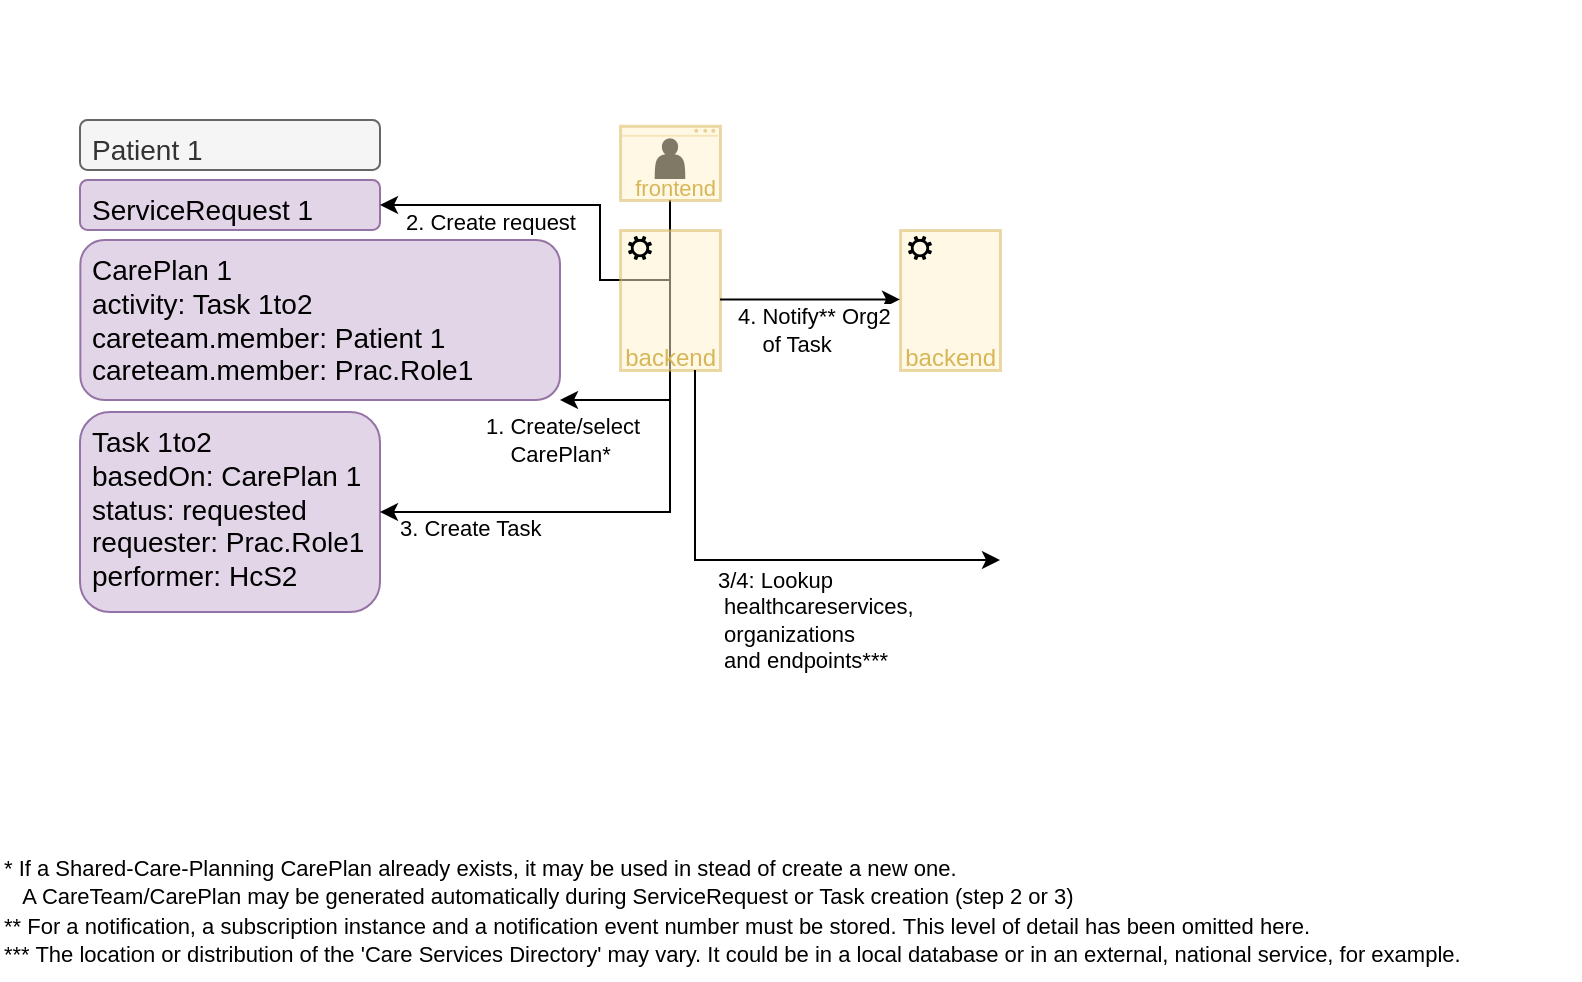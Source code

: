 <mxfile version="26.0.4" pages="24">
  <diagram name="req1" id="_V94AVJxmUGpcY35ij8S">
    <mxGraphModel dx="1663" dy="586" grid="1" gridSize="10" guides="1" tooltips="1" connect="1" arrows="1" fold="1" page="1" pageScale="1" pageWidth="800" pageHeight="500" backgroundImage="{&quot;src&quot;:&quot;data:page/id,pKgziUaKLTQ8jrkvlHAj&quot;}" math="0" shadow="0">
      <root>
        <mxCell id="4yLjCpRfhNSffjeKv-Rc-0" />
        <mxCell id="4yLjCpRfhNSffjeKv-Rc-1" parent="4yLjCpRfhNSffjeKv-Rc-0" />
        <mxCell id="CN5H8tV1x7WdnK2ZKJjx-0" value="Patient 1" style="rounded=1;whiteSpace=wrap;html=1;align=left;verticalAlign=top;spacingTop=0;spacing=2;spacingLeft=4;fontSize=14;fontStyle=0;strokeColor=#666666;fillColor=#f5f5f5;fontColor=#333333;" parent="4yLjCpRfhNSffjeKv-Rc-1" vertex="1">
          <mxGeometry x="-750" y="60" width="150" height="25" as="geometry" />
        </mxCell>
        <mxCell id="CN5H8tV1x7WdnK2ZKJjx-1" value="ServiceRequest 1" style="rounded=1;whiteSpace=wrap;html=1;align=left;verticalAlign=top;spacingTop=0;spacing=2;spacingLeft=4;fontSize=14;fontStyle=0;strokeColor=#9673a6;fillColor=#e1d5e7;" parent="4yLjCpRfhNSffjeKv-Rc-1" vertex="1">
          <mxGeometry x="-750" y="90" width="150" height="25" as="geometry" />
        </mxCell>
        <mxCell id="CN5H8tV1x7WdnK2ZKJjx-2" value="Task 1to2&lt;div&gt;basedOn: CarePlan 1&lt;br&gt;&lt;div&gt;status: requested&lt;/div&gt;&lt;div&gt;&lt;div&gt;&lt;span style=&quot;background-color: initial;&quot;&gt;requester: Prac.Role1&lt;/span&gt;&lt;/div&gt;&lt;div&gt;&lt;span style=&quot;background-color: initial;&quot;&gt;performer: HcS2&lt;/span&gt;&lt;/div&gt;&lt;/div&gt;&lt;/div&gt;" style="rounded=1;whiteSpace=wrap;html=1;align=left;verticalAlign=top;spacingTop=0;spacing=2;spacingLeft=4;fontSize=14;fontStyle=0;strokeColor=#9673a6;fillColor=#e1d5e7;" parent="4yLjCpRfhNSffjeKv-Rc-1" vertex="1">
          <mxGeometry x="-750" y="206" width="150" height="100" as="geometry" />
        </mxCell>
        <mxCell id="CN5H8tV1x7WdnK2ZKJjx-6" value="CarePlan 1&lt;div&gt;activity: Task 1to2&lt;br&gt;&lt;div&gt;careteam.member: Patient 1&lt;/div&gt;&lt;div&gt;&lt;span style=&quot;background-color: transparent; color: light-dark(rgb(0, 0, 0), rgb(255, 255, 255));&quot;&gt;careteam.member:&amp;nbsp;&lt;/span&gt;Prac.Role1&lt;/div&gt;&lt;/div&gt;" style="rounded=1;whiteSpace=wrap;html=1;align=left;verticalAlign=top;spacingTop=0;spacing=2;spacingLeft=4;fontSize=14;fontStyle=0;fillColor=#e1d5e7;strokeColor=#9673a6;" parent="4yLjCpRfhNSffjeKv-Rc-1" vertex="1">
          <mxGeometry x="-749.82" y="120" width="239.82" height="80" as="geometry" />
        </mxCell>
        <mxCell id="CN5H8tV1x7WdnK2ZKJjx-24" value="" style="shape=waypoint;sketch=0;size=6;pointerEvents=1;points=[];fillColor=none;resizable=0;rotatable=0;perimeter=centerPerimeter;snapToPoint=1;strokeColor=none;" parent="4yLjCpRfhNSffjeKv-Rc-1" vertex="1">
          <mxGeometry x="-300" y="330" width="20" height="20" as="geometry" />
        </mxCell>
        <mxCell id="CN5H8tV1x7WdnK2ZKJjx-28" style="edgeStyle=orthogonalEdgeStyle;rounded=0;orthogonalLoop=1;jettySize=auto;html=1;exitX=0.5;exitY=1;exitDx=0;exitDy=0;entryX=1;entryY=0.5;entryDx=0;entryDy=0;" parent="4yLjCpRfhNSffjeKv-Rc-1" source="WBEPgiwqCIV-DAgG-oZF-9" target="CN5H8tV1x7WdnK2ZKJjx-1" edge="1">
          <mxGeometry relative="1" as="geometry">
            <mxPoint x="-455.995" y="99.125" as="sourcePoint" />
            <Array as="points">
              <mxPoint x="-455" y="140" />
              <mxPoint x="-490" y="140" />
              <mxPoint x="-490" y="103" />
            </Array>
          </mxGeometry>
        </mxCell>
        <mxCell id="CN5H8tV1x7WdnK2ZKJjx-33" value="2. Create request" style="edgeLabel;html=1;align=left;verticalAlign=middle;resizable=0;points=[];" parent="CN5H8tV1x7WdnK2ZKJjx-28" vertex="1" connectable="0">
          <mxGeometry x="0.349" y="-1" relative="1" as="geometry">
            <mxPoint x="-62" y="9" as="offset" />
          </mxGeometry>
        </mxCell>
        <mxCell id="CN5H8tV1x7WdnK2ZKJjx-29" style="edgeStyle=orthogonalEdgeStyle;rounded=0;orthogonalLoop=1;jettySize=auto;html=1;exitX=0.5;exitY=1;exitDx=0;exitDy=0;entryX=1;entryY=1;entryDx=0;entryDy=0;" parent="4yLjCpRfhNSffjeKv-Rc-1" source="WBEPgiwqCIV-DAgG-oZF-9" target="CN5H8tV1x7WdnK2ZKJjx-6" edge="1">
          <mxGeometry relative="1" as="geometry">
            <mxPoint x="-455.995" y="99.125" as="sourcePoint" />
            <mxPoint x="-600" y="200" as="targetPoint" />
            <Array as="points">
              <mxPoint x="-455" y="200" />
            </Array>
          </mxGeometry>
        </mxCell>
        <mxCell id="CN5H8tV1x7WdnK2ZKJjx-30" value="&lt;span style=&quot;&quot;&gt;1. Create/select&amp;nbsp;&lt;/span&gt;&lt;div&gt;&lt;span style=&quot;background-color: light-dark(#ffffff, var(--ge-dark-color, #121212)); color: light-dark(rgb(0, 0, 0), rgb(255, 255, 255));&quot;&gt;&amp;nbsp; &amp;nbsp; CarePlan*&lt;/span&gt;&lt;/div&gt;" style="edgeLabel;html=1;align=left;verticalAlign=middle;resizable=0;points=[];" parent="CN5H8tV1x7WdnK2ZKJjx-29" vertex="1" connectable="0">
          <mxGeometry x="0.645" y="-1" relative="1" as="geometry">
            <mxPoint x="-67" y="21" as="offset" />
          </mxGeometry>
        </mxCell>
        <mxCell id="CN5H8tV1x7WdnK2ZKJjx-31" style="edgeStyle=orthogonalEdgeStyle;rounded=0;orthogonalLoop=1;jettySize=auto;html=1;entryX=1;entryY=0.5;entryDx=0;entryDy=0;exitX=0.5;exitY=1;exitDx=0;exitDy=0;" parent="4yLjCpRfhNSffjeKv-Rc-1" source="WBEPgiwqCIV-DAgG-oZF-9" target="CN5H8tV1x7WdnK2ZKJjx-2" edge="1">
          <mxGeometry relative="1" as="geometry">
            <mxPoint x="-455.991" y="99.125" as="sourcePoint" />
            <Array as="points">
              <mxPoint x="-455" y="256" />
            </Array>
          </mxGeometry>
        </mxCell>
        <mxCell id="CN5H8tV1x7WdnK2ZKJjx-32" value="3. Create Task" style="edgeLabel;html=1;align=left;verticalAlign=middle;resizable=0;points=[];" parent="CN5H8tV1x7WdnK2ZKJjx-31" vertex="1" connectable="0">
          <mxGeometry x="0.397" y="-1" relative="1" as="geometry">
            <mxPoint x="-83" y="9" as="offset" />
          </mxGeometry>
        </mxCell>
        <mxCell id="8rxMGAhOr_DAyuFOaKPe-0" value="&lt;span style=&quot;color: rgb(0, 0, 0); font-family: Helvetica; font-size: 11px; font-style: normal; font-variant-ligatures: normal; font-variant-caps: normal; font-weight: 400; letter-spacing: normal; orphans: 2; text-align: center; text-indent: 0px; text-transform: none; widows: 2; word-spacing: 0px; -webkit-text-stroke-width: 0px; white-space: nowrap; background-color: rgb(255, 255, 255); text-decoration-thickness: initial; text-decoration-style: initial; text-decoration-color: initial; float: none; display: inline !important;&quot;&gt;* If a Shared-Care-Planning CarePlan already exists, it may be used in stead of create a new one.&lt;/span&gt;&lt;div&gt;&lt;span style=&quot;color: rgb(0, 0, 0); font-family: Helvetica; font-size: 11px; font-style: normal; font-variant-ligatures: normal; font-variant-caps: normal; font-weight: 400; letter-spacing: normal; orphans: 2; text-align: center; text-indent: 0px; text-transform: none; widows: 2; word-spacing: 0px; -webkit-text-stroke-width: 0px; white-space: nowrap; background-color: rgb(255, 255, 255); text-decoration-thickness: initial; text-decoration-style: initial; text-decoration-color: initial; float: none; display: inline !important;&quot;&gt;&amp;nbsp; &amp;nbsp;A CareTeam/CarePlan may be generated automatically during ServiceRequest or Task creation (step 2 or 3)&lt;/span&gt;&lt;/div&gt;&lt;div&gt;&lt;div&gt;&lt;font style=&quot;font-size: 11px;&quot;&gt;&lt;span style=&quot;background-color: rgb(255, 255, 255); text-align: center; text-wrap: nowrap;&quot;&gt;** For a notification, a subscription instance and a notification event number must be stored.&amp;nbsp;&lt;/span&gt;&lt;span style=&quot;background-color: initial;&quot;&gt;This level of detail has been omitted here.&lt;/span&gt;&lt;/font&gt;&lt;/div&gt;&lt;div&gt;&lt;font style=&quot;font-size: 11px;&quot;&gt;&lt;div style=&quot;font-size: 12px;&quot;&gt;&lt;span style=&quot;color: rgb(0, 0, 0); font-size: 11px; text-align: center; text-wrap: nowrap; background-color: rgb(255, 255, 255); float: none; display: inline !important;&quot;&gt;*** The location or distribution of the &#39;Care Services Directory&#39; may vary.&amp;nbsp;&lt;/span&gt;&lt;span style=&quot;background-color: light-dark(rgb(255, 255, 255), rgb(255, 255, 255)); color: light-dark(rgb(0, 0, 0), rgb(0, 0, 0)); font-size: 11px; text-align: center; text-wrap: nowrap;&quot;&gt;It could be in a local database or in an external, national service, for example.&lt;/span&gt;&lt;/div&gt;&lt;/font&gt;&lt;/div&gt;&lt;/div&gt;" style="text;whiteSpace=wrap;html=1;" parent="4yLjCpRfhNSffjeKv-Rc-1" vertex="1">
          <mxGeometry x="-790" y="420" width="670" height="70" as="geometry" />
        </mxCell>
        <mxCell id="WBEPgiwqCIV-DAgG-oZF-12" value="" style="group" parent="4yLjCpRfhNSffjeKv-Rc-1" vertex="1" connectable="0">
          <mxGeometry x="-480" y="62.89" width="50" height="37.11" as="geometry" />
        </mxCell>
        <mxCell id="WBEPgiwqCIV-DAgG-oZF-2" value="" style="shape=actor;whiteSpace=wrap;html=1;fillColor=#000000;" parent="WBEPgiwqCIV-DAgG-oZF-12" vertex="1">
          <mxGeometry x="17.845" y="6.725" width="14.3" height="19.38" as="geometry" />
        </mxCell>
        <mxCell id="WBEPgiwqCIV-DAgG-oZF-3" value="" style="ellipse;whiteSpace=wrap;html=1;aspect=fixed;fillColor=#fff2cc;strokeColor=#d6b656;" parent="WBEPgiwqCIV-DAgG-oZF-12" vertex="1">
          <mxGeometry x="46.13" y="2" width="1" height="1" as="geometry" />
        </mxCell>
        <mxCell id="WBEPgiwqCIV-DAgG-oZF-4" value="" style="ellipse;whiteSpace=wrap;html=1;aspect=fixed;fillColor=#fff2cc;strokeColor=#d6b656;" parent="WBEPgiwqCIV-DAgG-oZF-12" vertex="1">
          <mxGeometry x="42.13" y="2" width="1" height="1" as="geometry" />
        </mxCell>
        <mxCell id="WBEPgiwqCIV-DAgG-oZF-5" value="" style="ellipse;whiteSpace=wrap;html=1;aspect=fixed;fillColor=#fff2cc;strokeColor=#d6b656;" parent="WBEPgiwqCIV-DAgG-oZF-12" vertex="1">
          <mxGeometry x="37.62" y="2" width="1" height="1" as="geometry" />
        </mxCell>
        <mxCell id="WBEPgiwqCIV-DAgG-oZF-6" value="" style="endArrow=none;html=1;rounded=0;fillColor=#fff2cc;strokeColor=#d6b656;opacity=50;" parent="WBEPgiwqCIV-DAgG-oZF-12" edge="1">
          <mxGeometry width="50" height="50" relative="1" as="geometry">
            <mxPoint x="1" y="5" as="sourcePoint" />
            <mxPoint x="49" y="5" as="targetPoint" />
          </mxGeometry>
        </mxCell>
        <mxCell id="WBEPgiwqCIV-DAgG-oZF-9" value="&lt;div&gt;&lt;font style=&quot;font-size: 11px; line-height: 100%;&quot;&gt;&lt;br&gt;&lt;/font&gt;&lt;/div&gt;&lt;font style=&quot;font-size: 11px; line-height: 100%;&quot;&gt;&lt;div&gt;&lt;font style=&quot;font-size: 11px; line-height: 100%;&quot;&gt;&lt;br&gt;&lt;/font&gt;&lt;/div&gt;frontend&lt;/font&gt;" style="rounded=0;whiteSpace=wrap;html=1;strokeWidth=1.5;opacity=50;fillColor=#fff2cc;strokeColor=#d6b656;align=right;fontColor=#D6B656;" parent="WBEPgiwqCIV-DAgG-oZF-12" vertex="1">
          <mxGeometry width="50" height="37.11" as="geometry" />
        </mxCell>
        <mxCell id="WBEPgiwqCIV-DAgG-oZF-13" value="" style="group" parent="4yLjCpRfhNSffjeKv-Rc-1" vertex="1" connectable="0">
          <mxGeometry x="-480" y="115" width="50" height="70" as="geometry" />
        </mxCell>
        <mxCell id="CN5H8tV1x7WdnK2ZKJjx-13" value="&lt;div&gt;&lt;font color=&quot;#d6b656&quot;&gt;&lt;br&gt;&lt;/font&gt;&lt;/div&gt;&lt;font color=&quot;#d6b656&quot;&gt;&lt;div&gt;&lt;font color=&quot;#d6b656&quot;&gt;&lt;br&gt;&lt;/font&gt;&lt;/div&gt;&lt;div&gt;&lt;font color=&quot;#d6b656&quot;&gt;&lt;br&gt;&lt;/font&gt;&lt;/div&gt;&lt;div&gt;&lt;font color=&quot;#d6b656&quot;&gt;&lt;br&gt;&lt;/font&gt;&lt;/div&gt;backend&lt;/font&gt;" style="rounded=0;whiteSpace=wrap;html=1;strokeWidth=1.5;opacity=50;fillColor=#fff2cc;strokeColor=#d6b656;align=right;" parent="WBEPgiwqCIV-DAgG-oZF-13" vertex="1">
          <mxGeometry width="50" height="70" as="geometry" />
        </mxCell>
        <mxCell id="CN5H8tV1x7WdnK2ZKJjx-22" value="" style="sketch=0;pointerEvents=1;shadow=0;dashed=0;html=1;strokeColor=none;labelPosition=center;verticalLabelPosition=bottom;verticalAlign=top;align=center;fillColor=#000000;shape=mxgraph.mscae.enterprise.settings" parent="WBEPgiwqCIV-DAgG-oZF-13" vertex="1">
          <mxGeometry x="4" y="3" width="12" height="12" as="geometry" />
        </mxCell>
        <mxCell id="WBEPgiwqCIV-DAgG-oZF-14" value="" style="group" parent="4yLjCpRfhNSffjeKv-Rc-1" vertex="1" connectable="0">
          <mxGeometry x="-340" y="115" width="50" height="70" as="geometry" />
        </mxCell>
        <mxCell id="WBEPgiwqCIV-DAgG-oZF-10" value="&lt;div&gt;&lt;font color=&quot;#d6b656&quot;&gt;&lt;br&gt;&lt;/font&gt;&lt;/div&gt;&lt;font color=&quot;#d6b656&quot;&gt;&lt;div&gt;&lt;font color=&quot;#d6b656&quot;&gt;&lt;br&gt;&lt;/font&gt;&lt;/div&gt;&lt;div&gt;&lt;font color=&quot;#d6b656&quot;&gt;&lt;br&gt;&lt;/font&gt;&lt;/div&gt;&lt;div&gt;&lt;font color=&quot;#d6b656&quot;&gt;&lt;br&gt;&lt;/font&gt;&lt;/div&gt;backend&lt;/font&gt;" style="rounded=0;whiteSpace=wrap;html=1;strokeWidth=1.5;opacity=50;fillColor=#fff2cc;strokeColor=#d6b656;align=right;" parent="WBEPgiwqCIV-DAgG-oZF-14" vertex="1">
          <mxGeometry width="50" height="70" as="geometry" />
        </mxCell>
        <mxCell id="WBEPgiwqCIV-DAgG-oZF-11" value="" style="sketch=0;pointerEvents=1;shadow=0;dashed=0;html=1;strokeColor=none;labelPosition=center;verticalLabelPosition=bottom;verticalAlign=top;align=center;fillColor=#000000;shape=mxgraph.mscae.enterprise.settings" parent="WBEPgiwqCIV-DAgG-oZF-14" vertex="1">
          <mxGeometry x="4" y="3" width="12" height="12" as="geometry" />
        </mxCell>
        <mxCell id="YKFvDLpqxhAvMVJYTcRA-0" style="edgeStyle=orthogonalEdgeStyle;rounded=0;orthogonalLoop=1;jettySize=auto;html=1;exitX=0.75;exitY=1;exitDx=0;exitDy=0;" edge="1" parent="4yLjCpRfhNSffjeKv-Rc-1">
          <mxGeometry relative="1" as="geometry">
            <mxPoint x="-442.5" y="185.0" as="sourcePoint" />
            <mxPoint x="-290" y="280" as="targetPoint" />
            <Array as="points">
              <mxPoint x="-442" y="280" />
              <mxPoint x="-290" y="280" />
            </Array>
          </mxGeometry>
        </mxCell>
        <mxCell id="YKFvDLpqxhAvMVJYTcRA-1" value="3/4: Lookup&amp;nbsp;&lt;div&gt;&amp;nbsp;healthcareservices,&lt;div&gt;&amp;nbsp;organizations&amp;nbsp;&lt;div&gt;&amp;nbsp;and endpoints***&lt;/div&gt;&lt;/div&gt;&lt;/div&gt;" style="edgeLabel;html=1;align=left;verticalAlign=middle;resizable=0;points=[];" vertex="1" connectable="0" parent="YKFvDLpqxhAvMVJYTcRA-0">
          <mxGeometry x="0.131" relative="1" as="geometry">
            <mxPoint x="-36" y="30" as="offset" />
          </mxGeometry>
        </mxCell>
        <mxCell id="YKFvDLpqxhAvMVJYTcRA-2" style="edgeStyle=orthogonalEdgeStyle;rounded=0;orthogonalLoop=1;jettySize=auto;html=1;" edge="1" parent="4yLjCpRfhNSffjeKv-Rc-1">
          <mxGeometry relative="1" as="geometry">
            <mxPoint x="-430" y="149.71" as="sourcePoint" />
            <mxPoint x="-340" y="149.71" as="targetPoint" />
          </mxGeometry>
        </mxCell>
        <mxCell id="YKFvDLpqxhAvMVJYTcRA-3" value="4. Notify** Org2&amp;nbsp;&lt;div&gt;&amp;nbsp; &amp;nbsp; of Task&lt;/div&gt;" style="edgeLabel;html=1;align=left;verticalAlign=middle;resizable=0;points=[];" vertex="1" connectable="0" parent="YKFvDLpqxhAvMVJYTcRA-2">
          <mxGeometry x="0.244" relative="1" as="geometry">
            <mxPoint x="-49" y="15" as="offset" />
          </mxGeometry>
        </mxCell>
      </root>
    </mxGraphModel>
  </diagram>
  <diagram name="req2" id="jQ3esQXM-MhWasYh3ws5">
    <mxGraphModel dx="1685" dy="511" grid="1" gridSize="10" guides="1" tooltips="1" connect="1" arrows="1" fold="1" page="1" pageScale="1" pageWidth="800" pageHeight="500" backgroundImage="{&quot;src&quot;:&quot;data:page/id,pKgziUaKLTQ8jrkvlHAj&quot;}" math="0" shadow="0">
      <root>
        <mxCell id="grUNdYkY56CiJf1T9lWx-0" />
        <mxCell id="grUNdYkY56CiJf1T9lWx-1" parent="grUNdYkY56CiJf1T9lWx-0" />
        <mxCell id="V3rPi0NZW6OOEwC-b7HH-0" value="Patient 1" style="rounded=1;whiteSpace=wrap;html=1;align=left;verticalAlign=top;spacingTop=0;spacing=2;spacingLeft=4;fontSize=14;fontStyle=0;strokeColor=#666666;fillColor=#f5f5f5;fontColor=#333333;" parent="grUNdYkY56CiJf1T9lWx-1" vertex="1">
          <mxGeometry x="-750" y="60" width="150" height="25" as="geometry" />
        </mxCell>
        <mxCell id="V3rPi0NZW6OOEwC-b7HH-1" value="ServiceRequest 1" style="rounded=1;whiteSpace=wrap;html=1;align=left;verticalAlign=top;spacingTop=0;spacing=2;spacingLeft=4;fontSize=14;fontStyle=0;strokeColor=#666666;fillColor=#f5f5f5;fontColor=#333333;" parent="grUNdYkY56CiJf1T9lWx-1" vertex="1">
          <mxGeometry x="-750" y="90" width="150" height="25" as="geometry" />
        </mxCell>
        <mxCell id="V3rPi0NZW6OOEwC-b7HH-30" style="edgeStyle=orthogonalEdgeStyle;rounded=0;orthogonalLoop=1;jettySize=auto;html=1;exitX=0;exitY=0.5;exitDx=0;exitDy=0;entryX=1;entryY=0.25;entryDx=0;entryDy=0;" parent="grUNdYkY56CiJf1T9lWx-1" source="5RmAfW7vVj5P0ceDQJ7s-11" target="V3rPi0NZW6OOEwC-b7HH-27" edge="1">
          <mxGeometry relative="1" as="geometry">
            <mxPoint x="-332.5" y="132.5" as="sourcePoint" />
            <Array as="points">
              <mxPoint x="-490" y="150" />
              <mxPoint x="-490" y="231" />
            </Array>
          </mxGeometry>
        </mxCell>
        <mxCell id="V3rPi0NZW6OOEwC-b7HH-35" value="1. Get Task" style="edgeLabel;html=1;align=left;verticalAlign=middle;resizable=0;points=[];" parent="V3rPi0NZW6OOEwC-b7HH-30" vertex="1" connectable="0">
          <mxGeometry x="0.634" y="-2" relative="1" as="geometry">
            <mxPoint x="-53" y="11" as="offset" />
          </mxGeometry>
        </mxCell>
        <mxCell id="V3rPi0NZW6OOEwC-b7HH-32" style="edgeStyle=orthogonalEdgeStyle;rounded=0;orthogonalLoop=1;jettySize=auto;html=1;exitX=0;exitY=0.5;exitDx=0;exitDy=0;entryX=1;entryY=0.5;entryDx=0;entryDy=0;" parent="grUNdYkY56CiJf1T9lWx-1" source="5RmAfW7vVj5P0ceDQJ7s-11" target="V3rPi0NZW6OOEwC-b7HH-1" edge="1">
          <mxGeometry relative="1" as="geometry">
            <mxPoint x="-332.5" y="132.5" as="sourcePoint" />
            <Array as="points">
              <mxPoint x="-490" y="150" />
              <mxPoint x="-490" y="103" />
            </Array>
          </mxGeometry>
        </mxCell>
        <mxCell id="V3rPi0NZW6OOEwC-b7HH-36" value="2. Get&amp;nbsp;&lt;span style=&quot;background-color: light-dark(#ffffff, var(--ge-dark-color, #121212)); color: light-dark(rgb(0, 0, 0), rgb(255, 255, 255));&quot;&gt;ServiceRequest&lt;/span&gt;" style="edgeLabel;html=1;align=left;verticalAlign=middle;resizable=0;points=[];" parent="V3rPi0NZW6OOEwC-b7HH-32" vertex="1" connectable="0">
          <mxGeometry x="0.563" y="-3" relative="1" as="geometry">
            <mxPoint x="-67" y="-9" as="offset" />
          </mxGeometry>
        </mxCell>
        <mxCell id="V3rPi0NZW6OOEwC-b7HH-20" value="" style="shape=waypoint;sketch=0;size=6;pointerEvents=1;points=[];fillColor=none;resizable=0;rotatable=0;perimeter=centerPerimeter;snapToPoint=1;strokeColor=none;" parent="grUNdYkY56CiJf1T9lWx-1" vertex="1">
          <mxGeometry x="-300" y="330" width="20" height="20" as="geometry" />
        </mxCell>
        <mxCell id="V3rPi0NZW6OOEwC-b7HH-27" value="Task 1to2&lt;div&gt;basedOn: CarePlan 1&lt;br&gt;&lt;div&gt;status: requested&lt;/div&gt;&lt;div&gt;&lt;div&gt;&lt;span style=&quot;background-color: initial;&quot;&gt;requester:&amp;nbsp;&lt;/span&gt;&lt;span style=&quot;color: rgb(0, 0, 0);&quot;&gt;Prac.Role&lt;/span&gt;&lt;span style=&quot;background-color: initial;&quot;&gt;1&lt;/span&gt;&lt;/div&gt;&lt;div&gt;&lt;span style=&quot;background-color: initial;&quot;&gt;performer: HcS2&lt;/span&gt;&lt;/div&gt;&lt;/div&gt;&lt;/div&gt;" style="rounded=1;whiteSpace=wrap;html=1;align=left;verticalAlign=top;spacingTop=0;spacing=2;spacingLeft=4;fontSize=14;fontStyle=0;fillColor=#f5f5f5;fontColor=#333333;strokeColor=#666666;" parent="grUNdYkY56CiJf1T9lWx-1" vertex="1">
          <mxGeometry x="-750" y="206" width="150" height="100" as="geometry" />
        </mxCell>
        <mxCell id="SvHoBGX2xMfJv23bUrAv-0" value="&lt;span style=&quot;color: rgb(0, 0, 0); font-family: Helvetica; font-size: 11px; font-style: normal; font-variant-ligatures: normal; font-variant-caps: normal; font-weight: 400; letter-spacing: normal; orphans: 2; text-align: center; text-indent: 0px; text-transform: none; widows: 2; word-spacing: 0px; -webkit-text-stroke-width: 0px; white-space: nowrap; background-color: rgb(255, 255, 255); text-decoration-thickness: initial; text-decoration-style: initial; text-decoration-color: initial; display: inline !important; float: none;&quot;&gt;* Evaluation should be an automated process to not waste Practitioner 1&#39;s time.&amp;nbsp;&lt;/span&gt;&lt;div&gt;&lt;span style=&quot;color: rgb(0, 0, 0); font-family: Helvetica; font-size: 11px; font-style: normal; font-variant-ligatures: normal; font-variant-caps: normal; font-weight: 400; letter-spacing: normal; orphans: 2; text-align: center; text-indent: 0px; text-transform: none; widows: 2; word-spacing: 0px; -webkit-text-stroke-width: 0px; white-space: nowrap; background-color: rgb(255, 255, 255); text-decoration-thickness: initial; text-decoration-style: initial; text-decoration-color: initial; display: inline !important; float: none;&quot;&gt;&amp;nbsp; &amp;nbsp;This evaluation process may consist of checking availability of resources,&amp;nbsp;&lt;/span&gt;&lt;/div&gt;&lt;div&gt;&lt;span style=&quot;color: rgb(0, 0, 0); font-family: Helvetica; font-size: 11px; font-style: normal; font-variant-ligatures: normal; font-variant-caps: normal; font-weight: 400; letter-spacing: normal; orphans: 2; text-align: center; text-indent: 0px; text-transform: none; widows: 2; word-spacing: 0px; -webkit-text-stroke-width: 0px; white-space: nowrap; background-color: rgb(255, 255, 255); text-decoration-thickness: initial; text-decoration-style: initial; text-decoration-color: initial; display: inline !important; float: none;&quot;&gt;&amp;nbsp; &amp;nbsp;required data, etc.&lt;br&gt;&amp;nbsp; &amp;nbsp;Outcome of this evaluation is a new Task status: &lt;/span&gt;&lt;span style=&quot;color: rgb(0, 0, 0); font-family: Helvetica; font-size: 11px; font-variant-ligatures: normal; font-variant-caps: normal; font-weight: 400; letter-spacing: normal; orphans: 2; text-align: center; text-indent: 0px; text-transform: none; widows: 2; word-spacing: 0px; -webkit-text-stroke-width: 0px; white-space: nowrap; background-color: rgb(255, 255, 255); text-decoration-thickness: initial; text-decoration-style: initial; text-decoration-color: initial; float: none; display: inline !important;&quot;&gt;&lt;i&gt;rejected&lt;/i&gt;&lt;/span&gt;&lt;span style=&quot;color: rgb(0, 0, 0); font-family: Helvetica; font-size: 11px; font-style: normal; font-variant-ligatures: normal; font-variant-caps: normal; font-weight: 400; letter-spacing: normal; orphans: 2; text-align: center; text-indent: 0px; text-transform: none; widows: 2; word-spacing: 0px; -webkit-text-stroke-width: 0px; white-space: nowrap; background-color: rgb(255, 255, 255); text-decoration-thickness: initial; text-decoration-style: initial; text-decoration-color: initial; display: inline !important; float: none;&quot;&gt;, &lt;/span&gt;&lt;span style=&quot;color: rgb(0, 0, 0); font-family: Helvetica; font-size: 11px; font-variant-ligatures: normal; font-variant-caps: normal; font-weight: 400; letter-spacing: normal; orphans: 2; text-align: center; text-indent: 0px; text-transform: none; widows: 2; word-spacing: 0px; -webkit-text-stroke-width: 0px; white-space: nowrap; background-color: rgb(255, 255, 255); text-decoration-thickness: initial; text-decoration-style: initial; text-decoration-color: initial; float: none; display: inline !important;&quot;&gt;&lt;i&gt;accepted &lt;/i&gt;&lt;/span&gt;&lt;span style=&quot;color: rgb(0, 0, 0); font-family: Helvetica; font-size: 11px; font-style: normal; font-variant-ligatures: normal; font-variant-caps: normal; font-weight: 400; letter-spacing: normal; orphans: 2; text-align: center; text-indent: 0px; text-transform: none; widows: 2; word-spacing: 0px; -webkit-text-stroke-width: 0px; white-space: nowrap; background-color: rgb(255, 255, 255); text-decoration-thickness: initial; text-decoration-style: initial; text-decoration-color: initial; display: inline !important; float: none;&quot;&gt;or, if further&amp;nbsp;&lt;/span&gt;&lt;/div&gt;&lt;div&gt;&lt;span style=&quot;color: rgb(0, 0, 0); font-family: Helvetica; font-size: 11px; font-style: normal; font-variant-ligatures: normal; font-variant-caps: normal; font-weight: 400; letter-spacing: normal; orphans: 2; text-align: center; text-indent: 0px; text-transform: none; widows: 2; word-spacing: 0px; -webkit-text-stroke-width: 0px; white-space: nowrap; background-color: rgb(255, 255, 255); text-decoration-thickness: initial; text-decoration-style: initial; text-decoration-color: initial; display: inline !important; float: none;&quot;&gt;&amp;nbsp; &amp;nbsp;manual&amp;nbsp;&lt;/span&gt;&lt;span style=&quot;background-color: rgb(255, 255, 255); font-size: 11px; text-align: center; text-wrap: nowrap;&quot;&gt;evaluation is necessary, &lt;i&gt;received&lt;/i&gt;.&lt;/span&gt;&lt;/div&gt;" style="text;whiteSpace=wrap;html=1;" parent="grUNdYkY56CiJf1T9lWx-1" vertex="1">
          <mxGeometry x="-790" y="418" width="410" height="60" as="geometry" />
        </mxCell>
        <mxCell id="5RmAfW7vVj5P0ceDQJ7s-0" value="" style="group" parent="grUNdYkY56CiJf1T9lWx-1" vertex="1" connectable="0">
          <mxGeometry x="-480" y="62.89" width="50" height="37.11" as="geometry" />
        </mxCell>
        <mxCell id="5RmAfW7vVj5P0ceDQJ7s-1" value="" style="shape=actor;whiteSpace=wrap;html=1;fillColor=#000000;" parent="5RmAfW7vVj5P0ceDQJ7s-0" vertex="1">
          <mxGeometry x="17.845" y="6.725" width="14.3" height="19.38" as="geometry" />
        </mxCell>
        <mxCell id="5RmAfW7vVj5P0ceDQJ7s-2" value="" style="ellipse;whiteSpace=wrap;html=1;aspect=fixed;fillColor=#fff2cc;strokeColor=#d6b656;" parent="5RmAfW7vVj5P0ceDQJ7s-0" vertex="1">
          <mxGeometry x="46.13" y="2" width="1" height="1" as="geometry" />
        </mxCell>
        <mxCell id="5RmAfW7vVj5P0ceDQJ7s-3" value="" style="ellipse;whiteSpace=wrap;html=1;aspect=fixed;fillColor=#fff2cc;strokeColor=#d6b656;" parent="5RmAfW7vVj5P0ceDQJ7s-0" vertex="1">
          <mxGeometry x="42.13" y="2" width="1" height="1" as="geometry" />
        </mxCell>
        <mxCell id="5RmAfW7vVj5P0ceDQJ7s-4" value="" style="ellipse;whiteSpace=wrap;html=1;aspect=fixed;fillColor=#fff2cc;strokeColor=#d6b656;" parent="5RmAfW7vVj5P0ceDQJ7s-0" vertex="1">
          <mxGeometry x="37.62" y="2" width="1" height="1" as="geometry" />
        </mxCell>
        <mxCell id="5RmAfW7vVj5P0ceDQJ7s-5" value="" style="endArrow=none;html=1;rounded=0;fillColor=#fff2cc;strokeColor=#d6b656;opacity=50;" parent="5RmAfW7vVj5P0ceDQJ7s-0" edge="1">
          <mxGeometry width="50" height="50" relative="1" as="geometry">
            <mxPoint x="1" y="5" as="sourcePoint" />
            <mxPoint x="49" y="5" as="targetPoint" />
          </mxGeometry>
        </mxCell>
        <mxCell id="5RmAfW7vVj5P0ceDQJ7s-6" value="&lt;div&gt;&lt;font style=&quot;font-size: 11px; line-height: 100%;&quot;&gt;&lt;br&gt;&lt;/font&gt;&lt;/div&gt;&lt;font style=&quot;font-size: 11px; line-height: 100%;&quot;&gt;&lt;div&gt;&lt;font style=&quot;font-size: 11px; line-height: 100%;&quot;&gt;&lt;br&gt;&lt;/font&gt;&lt;/div&gt;frontend&lt;/font&gt;" style="rounded=0;whiteSpace=wrap;html=1;strokeWidth=1.5;opacity=50;fillColor=#fff2cc;strokeColor=#d6b656;align=right;fontColor=#D6B656;" parent="5RmAfW7vVj5P0ceDQJ7s-0" vertex="1">
          <mxGeometry width="50" height="37.11" as="geometry" />
        </mxCell>
        <mxCell id="5RmAfW7vVj5P0ceDQJ7s-7" value="" style="group" parent="grUNdYkY56CiJf1T9lWx-1" vertex="1" connectable="0">
          <mxGeometry x="-480" y="115" width="50" height="70" as="geometry" />
        </mxCell>
        <mxCell id="5RmAfW7vVj5P0ceDQJ7s-8" value="&lt;div&gt;&lt;font color=&quot;#d6b656&quot;&gt;&lt;br&gt;&lt;/font&gt;&lt;/div&gt;&lt;font color=&quot;#d6b656&quot;&gt;&lt;div&gt;&lt;font color=&quot;#d6b656&quot;&gt;&lt;br&gt;&lt;/font&gt;&lt;/div&gt;&lt;div&gt;&lt;font color=&quot;#d6b656&quot;&gt;&lt;br&gt;&lt;/font&gt;&lt;/div&gt;&lt;div&gt;&lt;font color=&quot;#d6b656&quot;&gt;&lt;br&gt;&lt;/font&gt;&lt;/div&gt;backend&lt;/font&gt;" style="rounded=0;whiteSpace=wrap;html=1;strokeWidth=1.5;opacity=50;fillColor=#fff2cc;strokeColor=#d6b656;align=right;" parent="5RmAfW7vVj5P0ceDQJ7s-7" vertex="1">
          <mxGeometry width="50" height="70" as="geometry" />
        </mxCell>
        <mxCell id="5RmAfW7vVj5P0ceDQJ7s-9" value="" style="sketch=0;pointerEvents=1;shadow=0;dashed=0;html=1;strokeColor=none;labelPosition=center;verticalLabelPosition=bottom;verticalAlign=top;align=center;fillColor=#000000;shape=mxgraph.mscae.enterprise.settings" parent="5RmAfW7vVj5P0ceDQJ7s-7" vertex="1">
          <mxGeometry x="4" y="3" width="12" height="12" as="geometry" />
        </mxCell>
        <mxCell id="5RmAfW7vVj5P0ceDQJ7s-10" value="" style="group" parent="grUNdYkY56CiJf1T9lWx-1" vertex="1" connectable="0">
          <mxGeometry x="-340" y="115" width="50" height="70" as="geometry" />
        </mxCell>
        <mxCell id="5RmAfW7vVj5P0ceDQJ7s-11" value="&lt;div&gt;&lt;font color=&quot;#d6b656&quot;&gt;&lt;br&gt;&lt;/font&gt;&lt;/div&gt;&lt;font color=&quot;#d6b656&quot;&gt;&lt;div&gt;&lt;font color=&quot;#d6b656&quot;&gt;&lt;br&gt;&lt;/font&gt;&lt;/div&gt;&lt;div&gt;&lt;font color=&quot;#d6b656&quot;&gt;&lt;br&gt;&lt;/font&gt;&lt;/div&gt;&lt;div&gt;&lt;font color=&quot;#d6b656&quot;&gt;&lt;br&gt;&lt;/font&gt;&lt;/div&gt;backend&lt;/font&gt;" style="rounded=0;whiteSpace=wrap;html=1;strokeWidth=1.5;opacity=50;fillColor=#fff2cc;strokeColor=#d6b656;align=right;" parent="5RmAfW7vVj5P0ceDQJ7s-10" vertex="1">
          <mxGeometry width="50" height="70" as="geometry" />
        </mxCell>
        <mxCell id="5RmAfW7vVj5P0ceDQJ7s-12" value="" style="sketch=0;pointerEvents=1;shadow=0;dashed=0;html=1;strokeColor=none;labelPosition=center;verticalLabelPosition=bottom;verticalAlign=top;align=center;fillColor=#000000;shape=mxgraph.mscae.enterprise.settings" parent="5RmAfW7vVj5P0ceDQJ7s-10" vertex="1">
          <mxGeometry x="4" y="3" width="12" height="12" as="geometry" />
        </mxCell>
        <mxCell id="V3rPi0NZW6OOEwC-b7HH-29" style="edgeStyle=orthogonalEdgeStyle;rounded=0;orthogonalLoop=1;jettySize=auto;html=1;exitX=0.5;exitY=0;exitDx=0;exitDy=0;entryX=1;entryY=0.25;entryDx=0;entryDy=0;" parent="5RmAfW7vVj5P0ceDQJ7s-10" source="5RmAfW7vVj5P0ceDQJ7s-11" target="5RmAfW7vVj5P0ceDQJ7s-11" edge="1">
          <mxGeometry relative="1" as="geometry">
            <mxPoint x="28.63" y="-1.137e-13" as="sourcePoint" />
            <mxPoint x="49.76" y="17.5" as="targetPoint" />
            <Array as="points">
              <mxPoint x="25" y="-25" />
              <mxPoint x="70" y="-25" />
              <mxPoint x="70" y="18" />
            </Array>
          </mxGeometry>
        </mxCell>
        <mxCell id="V3rPi0NZW6OOEwC-b7HH-37" value="3. Evaluate&amp;nbsp;&lt;div&gt;&amp;nbsp; &amp;nbsp;requested Task*&amp;nbsp;&lt;/div&gt;" style="edgeLabel;html=1;align=left;verticalAlign=middle;resizable=0;points=[];" parent="V3rPi0NZW6OOEwC-b7HH-29" vertex="1" connectable="0">
          <mxGeometry x="-0.08" y="1" relative="1" as="geometry">
            <mxPoint x="9" y="21" as="offset" />
          </mxGeometry>
        </mxCell>
        <mxCell id="QFwTa4JEAenyR7TmG5pb-0" value="CarePlan 1&lt;div&gt;activity: Task 1to2&lt;br&gt;&lt;div&gt;careteam.member: Patient 1&lt;/div&gt;&lt;div&gt;&lt;span style=&quot;background-color: transparent; color: light-dark(rgb(0, 0, 0), rgb(255, 255, 255));&quot;&gt;careteam.member:&amp;nbsp;&lt;/span&gt;&lt;span style=&quot;color: rgb(0, 0, 0);&quot;&gt;Prac.Role&lt;/span&gt;1&lt;/div&gt;&lt;/div&gt;" style="rounded=1;whiteSpace=wrap;html=1;align=left;verticalAlign=top;spacingTop=0;spacing=2;spacingLeft=4;fontSize=14;fontStyle=0;fillColor=#f5f5f5;strokeColor=#666666;fontColor=#333333;" parent="grUNdYkY56CiJf1T9lWx-1" vertex="1">
          <mxGeometry x="-749.82" y="120" width="239.82" height="80" as="geometry" />
        </mxCell>
      </root>
    </mxGraphModel>
  </diagram>
  <diagram name="req3" id="coVhsf1D1s3xhsSvMuTd">
    <mxGraphModel dx="1685" dy="511" grid="1" gridSize="10" guides="1" tooltips="1" connect="1" arrows="1" fold="1" page="1" pageScale="1" pageWidth="800" pageHeight="500" backgroundImage="{&quot;src&quot;:&quot;data:page/id,pKgziUaKLTQ8jrkvlHAj&quot;}" math="0" shadow="0">
      <root>
        <mxCell id="S46qaIy4FpFh_dH2xpOn-0" />
        <mxCell id="S46qaIy4FpFh_dH2xpOn-1" parent="S46qaIy4FpFh_dH2xpOn-0" />
        <mxCell id="aJ890nWJYNzQvIGDm402-0" value="Patient 1" style="rounded=1;whiteSpace=wrap;html=1;align=left;verticalAlign=top;spacingTop=0;spacing=2;spacingLeft=4;fontSize=14;fontStyle=0;strokeColor=#666666;fillColor=#f5f5f5;fontColor=#333333;" parent="S46qaIy4FpFh_dH2xpOn-1" vertex="1">
          <mxGeometry x="-750" y="60" width="150" height="25" as="geometry" />
        </mxCell>
        <mxCell id="aJ890nWJYNzQvIGDm402-1" value="ServiceRequest 1" style="rounded=1;whiteSpace=wrap;html=1;align=left;verticalAlign=top;spacingTop=0;spacing=2;spacingLeft=4;fontSize=14;fontStyle=0;strokeColor=#666666;fillColor=#f5f5f5;fontColor=#333333;" parent="S46qaIy4FpFh_dH2xpOn-1" vertex="1">
          <mxGeometry x="-750" y="90" width="150" height="25" as="geometry" />
        </mxCell>
        <mxCell id="aJ890nWJYNzQvIGDm402-5" style="edgeStyle=orthogonalEdgeStyle;rounded=0;orthogonalLoop=1;jettySize=auto;html=1;exitX=0;exitY=0.25;exitDx=0;exitDy=0;entryX=1;entryY=0.25;entryDx=0;entryDy=0;" parent="S46qaIy4FpFh_dH2xpOn-1" source="RNc8o_YCA_p4h3RaLscl-13" target="HJZvTNhbU-TCvxNrJdu_-0" edge="1">
          <mxGeometry relative="1" as="geometry">
            <Array as="points">
              <mxPoint x="-450" y="133" />
              <mxPoint x="-450" y="233" />
            </Array>
            <mxPoint x="-332.5" y="150" as="sourcePoint" />
            <mxPoint x="-600" y="231" as="targetPoint" />
          </mxGeometry>
        </mxCell>
        <mxCell id="aJ890nWJYNzQvIGDm402-6" value="1. Update Task" style="edgeLabel;html=1;align=left;verticalAlign=middle;resizable=0;points=[];" parent="aJ890nWJYNzQvIGDm402-5" vertex="1" connectable="0">
          <mxGeometry x="0.634" y="-2" relative="1" as="geometry">
            <mxPoint x="-57" y="11" as="offset" />
          </mxGeometry>
        </mxCell>
        <mxCell id="aJ890nWJYNzQvIGDm402-21" value="" style="shape=waypoint;sketch=0;size=6;pointerEvents=1;points=[];fillColor=none;resizable=0;rotatable=0;perimeter=centerPerimeter;snapToPoint=1;strokeColor=none;" parent="S46qaIy4FpFh_dH2xpOn-1" vertex="1">
          <mxGeometry x="-300" y="330" width="20" height="20" as="geometry" />
        </mxCell>
        <mxCell id="RNc8o_YCA_p4h3RaLscl-0" value="" style="group" parent="S46qaIy4FpFh_dH2xpOn-1" vertex="1" connectable="0">
          <mxGeometry x="-480" y="62.89" width="50" height="37.11" as="geometry" />
        </mxCell>
        <mxCell id="RNc8o_YCA_p4h3RaLscl-1" value="" style="shape=actor;whiteSpace=wrap;html=1;fillColor=#000000;" parent="RNc8o_YCA_p4h3RaLscl-0" vertex="1">
          <mxGeometry x="17.845" y="6.725" width="14.3" height="19.38" as="geometry" />
        </mxCell>
        <mxCell id="RNc8o_YCA_p4h3RaLscl-2" value="" style="ellipse;whiteSpace=wrap;html=1;aspect=fixed;fillColor=#fff2cc;strokeColor=#d6b656;" parent="RNc8o_YCA_p4h3RaLscl-0" vertex="1">
          <mxGeometry x="46.13" y="2" width="1" height="1" as="geometry" />
        </mxCell>
        <mxCell id="RNc8o_YCA_p4h3RaLscl-3" value="" style="ellipse;whiteSpace=wrap;html=1;aspect=fixed;fillColor=#fff2cc;strokeColor=#d6b656;" parent="RNc8o_YCA_p4h3RaLscl-0" vertex="1">
          <mxGeometry x="42.13" y="2" width="1" height="1" as="geometry" />
        </mxCell>
        <mxCell id="RNc8o_YCA_p4h3RaLscl-4" value="" style="ellipse;whiteSpace=wrap;html=1;aspect=fixed;fillColor=#fff2cc;strokeColor=#d6b656;" parent="RNc8o_YCA_p4h3RaLscl-0" vertex="1">
          <mxGeometry x="37.62" y="2" width="1" height="1" as="geometry" />
        </mxCell>
        <mxCell id="RNc8o_YCA_p4h3RaLscl-5" value="" style="endArrow=none;html=1;rounded=0;fillColor=#fff2cc;strokeColor=#d6b656;opacity=50;" parent="RNc8o_YCA_p4h3RaLscl-0" edge="1">
          <mxGeometry width="50" height="50" relative="1" as="geometry">
            <mxPoint x="1" y="5" as="sourcePoint" />
            <mxPoint x="49" y="5" as="targetPoint" />
          </mxGeometry>
        </mxCell>
        <mxCell id="RNc8o_YCA_p4h3RaLscl-6" value="&lt;div&gt;&lt;font style=&quot;font-size: 11px; line-height: 100%;&quot;&gt;&lt;br&gt;&lt;/font&gt;&lt;/div&gt;&lt;font style=&quot;font-size: 11px; line-height: 100%;&quot;&gt;&lt;div&gt;&lt;font style=&quot;font-size: 11px; line-height: 100%;&quot;&gt;&lt;br&gt;&lt;/font&gt;&lt;/div&gt;frontend&lt;/font&gt;" style="rounded=0;whiteSpace=wrap;html=1;strokeWidth=1.5;opacity=50;fillColor=#fff2cc;strokeColor=#d6b656;align=right;fontColor=#D6B656;" parent="RNc8o_YCA_p4h3RaLscl-0" vertex="1">
          <mxGeometry width="50" height="37.11" as="geometry" />
        </mxCell>
        <mxCell id="RNc8o_YCA_p4h3RaLscl-7" value="" style="group" parent="S46qaIy4FpFh_dH2xpOn-1" vertex="1" connectable="0">
          <mxGeometry x="-480" y="115" width="50" height="70" as="geometry" />
        </mxCell>
        <mxCell id="RNc8o_YCA_p4h3RaLscl-8" value="&lt;div&gt;&lt;font color=&quot;#d6b656&quot;&gt;&lt;br&gt;&lt;/font&gt;&lt;/div&gt;&lt;font color=&quot;#d6b656&quot;&gt;&lt;div&gt;&lt;font color=&quot;#d6b656&quot;&gt;&lt;br&gt;&lt;/font&gt;&lt;/div&gt;&lt;div&gt;&lt;font color=&quot;#d6b656&quot;&gt;&lt;br&gt;&lt;/font&gt;&lt;/div&gt;&lt;div&gt;&lt;font color=&quot;#d6b656&quot;&gt;&lt;br&gt;&lt;/font&gt;&lt;/div&gt;backend&lt;/font&gt;" style="rounded=0;whiteSpace=wrap;html=1;strokeWidth=1.5;opacity=50;fillColor=#fff2cc;strokeColor=#d6b656;align=right;" parent="RNc8o_YCA_p4h3RaLscl-7" vertex="1">
          <mxGeometry width="50" height="70" as="geometry" />
        </mxCell>
        <mxCell id="RNc8o_YCA_p4h3RaLscl-9" value="" style="sketch=0;pointerEvents=1;shadow=0;dashed=0;html=1;strokeColor=none;labelPosition=center;verticalLabelPosition=bottom;verticalAlign=top;align=center;fillColor=#000000;shape=mxgraph.mscae.enterprise.settings" parent="RNc8o_YCA_p4h3RaLscl-7" vertex="1">
          <mxGeometry x="4" y="3" width="12" height="12" as="geometry" />
        </mxCell>
        <mxCell id="RNc8o_YCA_p4h3RaLscl-10" value="" style="group" parent="S46qaIy4FpFh_dH2xpOn-1" vertex="1" connectable="0">
          <mxGeometry x="-340" y="115" width="50" height="70" as="geometry" />
        </mxCell>
        <mxCell id="RNc8o_YCA_p4h3RaLscl-13" value="&lt;div&gt;&lt;font color=&quot;#d6b656&quot;&gt;&lt;br&gt;&lt;/font&gt;&lt;/div&gt;&lt;font color=&quot;#d6b656&quot;&gt;&lt;div&gt;&lt;font color=&quot;#d6b656&quot;&gt;&lt;br&gt;&lt;/font&gt;&lt;/div&gt;&lt;div&gt;&lt;font color=&quot;#d6b656&quot;&gt;&lt;br&gt;&lt;/font&gt;&lt;/div&gt;&lt;div&gt;&lt;font color=&quot;#d6b656&quot;&gt;&lt;br&gt;&lt;/font&gt;&lt;/div&gt;backend&lt;/font&gt;" style="rounded=0;whiteSpace=wrap;html=1;strokeWidth=1.5;opacity=50;fillColor=#fff2cc;strokeColor=#d6b656;align=right;" parent="RNc8o_YCA_p4h3RaLscl-10" vertex="1">
          <mxGeometry width="50" height="70" as="geometry" />
        </mxCell>
        <mxCell id="RNc8o_YCA_p4h3RaLscl-14" value="" style="sketch=0;pointerEvents=1;shadow=0;dashed=0;html=1;strokeColor=none;labelPosition=center;verticalLabelPosition=bottom;verticalAlign=top;align=center;fillColor=#000000;shape=mxgraph.mscae.enterprise.settings" parent="RNc8o_YCA_p4h3RaLscl-10" vertex="1">
          <mxGeometry x="4" y="3" width="12" height="12" as="geometry" />
        </mxCell>
        <mxCell id="_ef4TM8RynI-I_mqPaEp-0" style="edgeStyle=orthogonalEdgeStyle;rounded=0;orthogonalLoop=1;jettySize=auto;html=1;exitX=0.5;exitY=0;exitDx=0;exitDy=0;entryX=0.5;entryY=1;entryDx=0;entryDy=0;" parent="S46qaIy4FpFh_dH2xpOn-1" edge="1">
          <mxGeometry relative="1" as="geometry">
            <mxPoint x="-455" y="115" as="sourcePoint" />
            <mxPoint x="-455" y="100" as="targetPoint" />
          </mxGeometry>
        </mxCell>
        <mxCell id="_ef4TM8RynI-I_mqPaEp-1" value="2. Show Task update" style="edgeLabel;html=1;align=center;verticalAlign=middle;resizable=0;points=[];" parent="_ef4TM8RynI-I_mqPaEp-0" vertex="1" connectable="0">
          <mxGeometry x="0.099" y="-1" relative="1" as="geometry">
            <mxPoint x="55" as="offset" />
          </mxGeometry>
        </mxCell>
        <mxCell id="HJZvTNhbU-TCvxNrJdu_-0" value="Task 1to2&lt;div&gt;basedOn: CarePlan 1&lt;br&gt;&lt;div&gt;status: &lt;i&gt;accepted&lt;/i&gt;&lt;/div&gt;&lt;div&gt;&lt;div&gt;&lt;span style=&quot;background-color: initial;&quot;&gt;requester:&amp;nbsp;&lt;/span&gt;Prac.Role&lt;span style=&quot;background-color: initial;&quot;&gt;1&lt;/span&gt;&lt;/div&gt;&lt;div&gt;&lt;span style=&quot;background-color: initial;&quot;&gt;performer: HcS2&lt;/span&gt;&lt;/div&gt;&lt;/div&gt;&lt;/div&gt;" style="rounded=1;whiteSpace=wrap;html=1;align=left;verticalAlign=top;spacingTop=0;spacing=2;spacingLeft=4;fontSize=14;fontStyle=0;fillColor=#e1d5e7;strokeColor=#9673a6;" vertex="1" parent="S46qaIy4FpFh_dH2xpOn-1">
          <mxGeometry x="-750" y="210" width="150" height="90" as="geometry" />
        </mxCell>
        <mxCell id="YHLDFSH9jok8kkNsS4YI-1" value="CarePlan 1&lt;div&gt;activity: Task 1to2&lt;br&gt;&lt;div&gt;careteam.member: Patient 1&lt;/div&gt;&lt;div&gt;&lt;span style=&quot;background-color: transparent; color: light-dark(rgb(0, 0, 0), rgb(255, 255, 255));&quot;&gt;careteam.member:&amp;nbsp;&lt;/span&gt;&lt;span style=&quot;color: rgb(0, 0, 0);&quot;&gt;Prac.Role&lt;/span&gt;1&lt;/div&gt;&lt;/div&gt;" style="rounded=1;whiteSpace=wrap;html=1;align=left;verticalAlign=top;spacingTop=0;spacing=2;spacingLeft=4;fontSize=14;fontStyle=0;fillColor=#f5f5f5;strokeColor=#666666;fontColor=#333333;" vertex="1" parent="S46qaIy4FpFh_dH2xpOn-1">
          <mxGeometry x="-749.82" y="120" width="239.82" height="80" as="geometry" />
        </mxCell>
      </root>
    </mxGraphModel>
  </diagram>
  <diagram name="cpvc1" id="I1nbnmWlSS6rjjzuxGjG">
    <mxGraphModel dx="1663" dy="586" grid="1" gridSize="10" guides="1" tooltips="1" connect="1" arrows="1" fold="1" page="1" pageScale="1" pageWidth="800" pageHeight="500" backgroundImage="{&quot;src&quot;:&quot;data:page/id,pKgziUaKLTQ8jrkvlHAj&quot;}" math="0" shadow="0">
      <root>
        <mxCell id="OmizEI7u0F8ysNx7K5KN-0" />
        <mxCell id="OmizEI7u0F8ysNx7K5KN-1" parent="OmizEI7u0F8ysNx7K5KN-0" />
        <mxCell id="nLN-05G9H-fwiCz7S7u_-0" value="Patient 1" style="rounded=1;whiteSpace=wrap;html=1;align=left;verticalAlign=top;spacingTop=0;spacing=2;spacingLeft=4;fontSize=14;fontStyle=0;strokeColor=#666666;fillColor=#f5f5f5;fontColor=#333333;" parent="OmizEI7u0F8ysNx7K5KN-1" vertex="1">
          <mxGeometry x="-750" y="60" width="150" height="25" as="geometry" />
        </mxCell>
        <mxCell id="nLN-05G9H-fwiCz7S7u_-1" value="ServiceRequest 1" style="rounded=1;whiteSpace=wrap;html=1;align=left;verticalAlign=top;spacingTop=0;spacing=2;spacingLeft=4;fontSize=14;fontStyle=0;strokeColor=#666666;fillColor=#f5f5f5;fontColor=#333333;" parent="OmizEI7u0F8ysNx7K5KN-1" vertex="1">
          <mxGeometry x="-750" y="90" width="150" height="25" as="geometry" />
        </mxCell>
        <mxCell id="nLN-05G9H-fwiCz7S7u_-22" value="" style="shape=waypoint;sketch=0;size=6;pointerEvents=1;points=[];fillColor=none;resizable=0;rotatable=0;perimeter=centerPerimeter;snapToPoint=1;strokeColor=none;" parent="OmizEI7u0F8ysNx7K5KN-1" vertex="1">
          <mxGeometry x="-300" y="330" width="20" height="20" as="geometry" />
        </mxCell>
        <mxCell id="KLsEbTK30YBtnSsEThlk-0" value="" style="group" parent="OmizEI7u0F8ysNx7K5KN-1" vertex="1" connectable="0">
          <mxGeometry x="-480" y="62.89" width="50" height="37.11" as="geometry" />
        </mxCell>
        <mxCell id="KLsEbTK30YBtnSsEThlk-1" value="" style="shape=actor;whiteSpace=wrap;html=1;fillColor=#000000;" parent="KLsEbTK30YBtnSsEThlk-0" vertex="1">
          <mxGeometry x="17.845" y="6.725" width="14.3" height="19.38" as="geometry" />
        </mxCell>
        <mxCell id="KLsEbTK30YBtnSsEThlk-2" value="" style="ellipse;whiteSpace=wrap;html=1;aspect=fixed;fillColor=#fff2cc;strokeColor=#d6b656;" parent="KLsEbTK30YBtnSsEThlk-0" vertex="1">
          <mxGeometry x="46.13" y="2" width="1" height="1" as="geometry" />
        </mxCell>
        <mxCell id="KLsEbTK30YBtnSsEThlk-3" value="" style="ellipse;whiteSpace=wrap;html=1;aspect=fixed;fillColor=#fff2cc;strokeColor=#d6b656;" parent="KLsEbTK30YBtnSsEThlk-0" vertex="1">
          <mxGeometry x="42.13" y="2" width="1" height="1" as="geometry" />
        </mxCell>
        <mxCell id="KLsEbTK30YBtnSsEThlk-4" value="" style="ellipse;whiteSpace=wrap;html=1;aspect=fixed;fillColor=#fff2cc;strokeColor=#d6b656;" parent="KLsEbTK30YBtnSsEThlk-0" vertex="1">
          <mxGeometry x="37.62" y="2" width="1" height="1" as="geometry" />
        </mxCell>
        <mxCell id="KLsEbTK30YBtnSsEThlk-5" value="" style="endArrow=none;html=1;rounded=0;fillColor=#fff2cc;strokeColor=#d6b656;opacity=50;" parent="KLsEbTK30YBtnSsEThlk-0" edge="1">
          <mxGeometry width="50" height="50" relative="1" as="geometry">
            <mxPoint x="1" y="5" as="sourcePoint" />
            <mxPoint x="49" y="5" as="targetPoint" />
          </mxGeometry>
        </mxCell>
        <mxCell id="KLsEbTK30YBtnSsEThlk-6" value="&lt;div&gt;&lt;font style=&quot;font-size: 11px; line-height: 100%;&quot;&gt;&lt;br&gt;&lt;/font&gt;&lt;/div&gt;&lt;font style=&quot;font-size: 11px; line-height: 100%;&quot;&gt;&lt;div&gt;&lt;font style=&quot;font-size: 11px; line-height: 100%;&quot;&gt;&lt;br&gt;&lt;/font&gt;&lt;/div&gt;frontend&lt;/font&gt;" style="rounded=0;whiteSpace=wrap;html=1;strokeWidth=1.5;opacity=50;fillColor=#fff2cc;strokeColor=#d6b656;align=right;fontColor=#D6B656;" parent="KLsEbTK30YBtnSsEThlk-0" vertex="1">
          <mxGeometry width="50" height="37.11" as="geometry" />
        </mxCell>
        <mxCell id="KLsEbTK30YBtnSsEThlk-7" value="" style="group" parent="OmizEI7u0F8ysNx7K5KN-1" vertex="1" connectable="0">
          <mxGeometry x="-480" y="115" width="50" height="70" as="geometry" />
        </mxCell>
        <mxCell id="KLsEbTK30YBtnSsEThlk-8" value="&lt;div&gt;&lt;font color=&quot;#d6b656&quot;&gt;&lt;br&gt;&lt;/font&gt;&lt;/div&gt;&lt;font color=&quot;#d6b656&quot;&gt;&lt;div&gt;&lt;font color=&quot;#d6b656&quot;&gt;&lt;br&gt;&lt;/font&gt;&lt;/div&gt;&lt;div&gt;&lt;font color=&quot;#d6b656&quot;&gt;&lt;br&gt;&lt;/font&gt;&lt;/div&gt;&lt;div&gt;&lt;font color=&quot;#d6b656&quot;&gt;&lt;br&gt;&lt;/font&gt;&lt;/div&gt;backend&lt;/font&gt;" style="rounded=0;whiteSpace=wrap;html=1;strokeWidth=1.5;opacity=50;fillColor=#fff2cc;strokeColor=#d6b656;align=right;" parent="KLsEbTK30YBtnSsEThlk-7" vertex="1">
          <mxGeometry width="50" height="70" as="geometry" />
        </mxCell>
        <mxCell id="KLsEbTK30YBtnSsEThlk-9" value="" style="sketch=0;pointerEvents=1;shadow=0;dashed=0;html=1;strokeColor=none;labelPosition=center;verticalLabelPosition=bottom;verticalAlign=top;align=center;fillColor=#000000;shape=mxgraph.mscae.enterprise.settings" parent="KLsEbTK30YBtnSsEThlk-7" vertex="1">
          <mxGeometry x="4" y="3" width="12" height="12" as="geometry" />
        </mxCell>
        <mxCell id="KLsEbTK30YBtnSsEThlk-10" value="" style="group" parent="OmizEI7u0F8ysNx7K5KN-1" vertex="1" connectable="0">
          <mxGeometry x="-340" y="115" width="50" height="70" as="geometry" />
        </mxCell>
        <mxCell id="KLsEbTK30YBtnSsEThlk-13" value="&lt;div&gt;&lt;font color=&quot;#d6b656&quot;&gt;&lt;br&gt;&lt;/font&gt;&lt;/div&gt;&lt;font color=&quot;#d6b656&quot;&gt;&lt;div&gt;&lt;font color=&quot;#d6b656&quot;&gt;&lt;br&gt;&lt;/font&gt;&lt;/div&gt;&lt;div&gt;&lt;font color=&quot;#d6b656&quot;&gt;&lt;br&gt;&lt;/font&gt;&lt;/div&gt;&lt;div&gt;&lt;font color=&quot;#d6b656&quot;&gt;&lt;br&gt;&lt;/font&gt;&lt;/div&gt;backend&lt;/font&gt;" style="rounded=0;whiteSpace=wrap;html=1;strokeWidth=1.5;opacity=50;fillColor=#fff2cc;strokeColor=#d6b656;align=right;" parent="KLsEbTK30YBtnSsEThlk-10" vertex="1">
          <mxGeometry width="50" height="70" as="geometry" />
        </mxCell>
        <mxCell id="KLsEbTK30YBtnSsEThlk-14" value="" style="sketch=0;pointerEvents=1;shadow=0;dashed=0;html=1;strokeColor=none;labelPosition=center;verticalLabelPosition=bottom;verticalAlign=top;align=center;fillColor=#000000;shape=mxgraph.mscae.enterprise.settings" parent="KLsEbTK30YBtnSsEThlk-10" vertex="1">
          <mxGeometry x="4" y="3" width="12" height="12" as="geometry" />
        </mxCell>
        <mxCell id="2ItFCdfI5xKwlzOA9soU-0" value="Task 1to2&lt;div&gt;basedOn: CarePlan 1&lt;br&gt;&lt;div&gt;status: &lt;span&gt;accepted&lt;/span&gt;&lt;/div&gt;&lt;div&gt;&lt;div&gt;&lt;span style=&quot;background-color: initial;&quot;&gt;requester:&amp;nbsp;&lt;/span&gt;Prac.Role&lt;span style=&quot;background-color: initial;&quot;&gt;1&lt;/span&gt;&lt;/div&gt;&lt;div&gt;&lt;span style=&quot;background-color: initial;&quot;&gt;performer: HcS2&lt;/span&gt;&lt;/div&gt;&lt;/div&gt;&lt;/div&gt;" style="rounded=1;whiteSpace=wrap;html=1;align=left;verticalAlign=top;spacingTop=0;spacing=2;spacingLeft=4;fontSize=14;fontStyle=0;fillColor=#f5f5f5;strokeColor=#666666;fontColor=#333333;" vertex="1" parent="OmizEI7u0F8ysNx7K5KN-1">
          <mxGeometry x="-750" y="249" width="150" height="90" as="geometry" />
        </mxCell>
        <mxCell id="nHco5thkO15YtzQNTYVw-0" value="CarePlan 1&lt;div&gt;activity: Task 1to2&lt;br&gt;&lt;div&gt;careteam.member: Patient 1&lt;/div&gt;&lt;div&gt;&lt;span style=&quot;background-color: transparent; color: light-dark(rgb(0, 0, 0), rgb(255, 255, 255));&quot;&gt;careteam.member:&amp;nbsp;&lt;/span&gt;Prac.Role1&lt;/div&gt;&lt;/div&gt;&lt;div&gt;&lt;i&gt;careteam.member:&amp;nbsp;&lt;/i&gt;&lt;span style=&quot;background-color: transparent; color: light-dark(rgb(0, 0, 0), rgb(255, 255, 255));&quot;&gt;&lt;i&gt;HcS2&lt;/i&gt;&lt;/span&gt;&lt;/div&gt;" style="rounded=1;whiteSpace=wrap;html=1;align=left;verticalAlign=top;spacingTop=0;spacing=2;spacingLeft=4;fontSize=14;fontStyle=0;fillColor=#e1d5e7;strokeColor=#9673a6;" vertex="1" parent="OmizEI7u0F8ysNx7K5KN-1">
          <mxGeometry x="-749.82" y="120" width="239.82" height="90" as="geometry" />
        </mxCell>
        <mxCell id="nHco5thkO15YtzQNTYVw-1" value="Provenance CarePlan update 1" style="rounded=1;whiteSpace=wrap;html=1;align=left;verticalAlign=top;spacingTop=0;spacing=2;spacingLeft=4;fontSize=14;fontStyle=0;strokeColor=#9673a6;fillColor=#e1d5e7;" vertex="1" parent="OmizEI7u0F8ysNx7K5KN-1">
          <mxGeometry x="-749.82" y="216" width="209.82" height="25" as="geometry" />
        </mxCell>
        <mxCell id="oQgU8bNYjh3CR5I2mhWf-0" style="edgeStyle=orthogonalEdgeStyle;rounded=0;orthogonalLoop=1;jettySize=auto;html=1;exitX=0.5;exitY=1;exitDx=0;exitDy=0;" edge="1" parent="OmizEI7u0F8ysNx7K5KN-1">
          <mxGeometry relative="1" as="geometry">
            <mxPoint x="-455" y="185" as="sourcePoint" />
            <Array as="points">
              <mxPoint x="-455" y="200" />
            </Array>
            <mxPoint x="-510" y="200" as="targetPoint" />
          </mxGeometry>
        </mxCell>
        <mxCell id="oQgU8bNYjh3CR5I2mhWf-1" value="1. Update&amp;nbsp;&lt;div&gt;CarePlan*&lt;/div&gt;" style="edgeLabel;html=1;align=left;verticalAlign=middle;resizable=0;points=[];" vertex="1" connectable="0" parent="oQgU8bNYjh3CR5I2mhWf-0">
          <mxGeometry x="0.123" relative="1" as="geometry">
            <mxPoint x="-31" y="15" as="offset" />
          </mxGeometry>
        </mxCell>
        <mxCell id="oQgU8bNYjh3CR5I2mhWf-2" style="edgeStyle=orthogonalEdgeStyle;rounded=0;orthogonalLoop=1;jettySize=auto;html=1;" edge="1" parent="OmizEI7u0F8ysNx7K5KN-1">
          <mxGeometry relative="1" as="geometry">
            <mxPoint x="-430" y="120" as="sourcePoint" />
            <mxPoint x="-340" y="120" as="targetPoint" />
          </mxGeometry>
        </mxCell>
        <mxCell id="oQgU8bNYjh3CR5I2mhWf-3" value="2. Notify Org2&amp;nbsp;&lt;div&gt;&amp;nbsp; &amp;nbsp; of CarePlan&lt;/div&gt;" style="edgeLabel;html=1;align=left;verticalAlign=middle;resizable=0;points=[];" vertex="1" connectable="0" parent="oQgU8bNYjh3CR5I2mhWf-2">
          <mxGeometry x="0.244" relative="1" as="geometry">
            <mxPoint x="-49" y="-17" as="offset" />
          </mxGeometry>
        </mxCell>
        <mxCell id="NWmJxz5oeql2gvnPdAcP-0" value="&lt;div style=&quot;&quot;&gt;&lt;span style=&quot;color: light-dark(rgb(0, 0, 0), rgb(255, 255, 255)); font-size: 11px; text-wrap: nowrap; background-color: rgb(255, 255, 255);&quot;&gt;* When updating the CarePlan, a Provenance is created to record what caused the update&amp;nbsp;&lt;/span&gt;&lt;/div&gt;&lt;div style=&quot;&quot;&gt;&lt;span style=&quot;background-color: light-dark(rgb(255, 255, 255), rgb(255, 255, 255)); color: light-dark(rgb(0, 0, 0), rgb(255, 255, 255)); font-size: 11px; text-wrap: nowrap;&quot;&gt;&amp;nbsp; &amp;nbsp;In this example, the update of the CarePlan is caused by an update of Task 1to2&lt;/span&gt;&lt;/div&gt;&lt;div style=&quot;&quot;&gt;&lt;div style=&quot;&quot;&gt;&lt;span style=&quot;color: rgb(0, 0, 0); font-size: 11px; text-wrap: nowrap; background-color: rgb(255, 255, 255); float: none; display: inline !important;&quot;&gt;**&amp;nbsp;&lt;span style=&quot;color: light-dark(rgb(0, 0, 0), rgb(255, 255, 255));&quot;&gt;VC: Verifiable Credential,&amp;nbsp;&lt;/span&gt;&lt;/span&gt;&lt;span style=&quot;color: light-dark(rgb(0, 0, 0), rgb(255, 255, 255)); background-color: light-dark(rgb(255, 255, 255), rgb(255, 255, 255)); font-size: 11px; text-wrap: nowrap;&quot;&gt;VP: Verifiable Presentation. These are used as means to proof that you e.g. created or joined a CarePlan.&lt;/span&gt;&lt;/div&gt;&lt;div style=&quot;&quot;&gt;&lt;span style=&quot;color: light-dark(rgb(0, 0, 0), rgb(255, 255, 255)); background-color: light-dark(rgb(255, 255, 255), rgb(255, 255, 255)); font-size: 11px; text-wrap: nowrap;&quot;&gt;&amp;nbsp; &amp;nbsp; For more info: https://www.w3.org/TR/vc-overview&amp;nbsp;&lt;/span&gt;&lt;/div&gt;&lt;/div&gt;" style="text;whiteSpace=wrap;html=1;align=left;" vertex="1" parent="OmizEI7u0F8ysNx7K5KN-1">
          <mxGeometry x="-790" y="424" width="410" height="42" as="geometry" />
        </mxCell>
        <mxCell id="Ai30xXT_EgA0NYV3-IIo-0" value="CarePlan VC 1**" style="rounded=1;whiteSpace=wrap;html=1;align=left;verticalAlign=top;spacingTop=0;spacing=1;spacingLeft=2;fontSize=14;fontStyle=0;strokeColor=#9673a6;fillColor=#e1d5e7;gradientDirection=east;dashed=1;perimeterSpacing=0;" vertex="1" parent="OmizEI7u0F8ysNx7K5KN-1">
          <mxGeometry x="-749.82" y="385" width="150" height="25" as="geometry" />
        </mxCell>
        <mxCell id="Ai30xXT_EgA0NYV3-IIo-1" value="" style="shape=image;verticalLabelPosition=bottom;labelBackgroundColor=default;verticalAlign=top;aspect=fixed;imageAspect=0;image=https://cdn-icons-png.flaticon.com/512/493/493389.png;" vertex="1" parent="OmizEI7u0F8ysNx7K5KN-1">
          <mxGeometry x="-611.82" y="398" width="9" height="9" as="geometry" />
        </mxCell>
        <mxCell id="Ai30xXT_EgA0NYV3-IIo-2" style="edgeStyle=orthogonalEdgeStyle;rounded=0;orthogonalLoop=1;jettySize=auto;html=1;exitX=0.75;exitY=1;exitDx=0;exitDy=0;entryX=1;entryY=0.5;entryDx=0;entryDy=0;" edge="1" parent="OmizEI7u0F8ysNx7K5KN-1" target="Ai30xXT_EgA0NYV3-IIo-0">
          <mxGeometry relative="1" as="geometry">
            <mxPoint x="-442" y="185" as="sourcePoint" />
            <Array as="points">
              <mxPoint x="-442" y="398" />
            </Array>
          </mxGeometry>
        </mxCell>
        <mxCell id="Ai30xXT_EgA0NYV3-IIo-3" value="3. Issue (self signed)&amp;nbsp;&lt;div&gt;CarePlan credential&lt;/div&gt;" style="edgeLabel;html=1;align=center;verticalAlign=middle;resizable=0;points=[];" vertex="1" connectable="0" parent="Ai30xXT_EgA0NYV3-IIo-2">
          <mxGeometry x="0.732" y="-1" relative="1" as="geometry">
            <mxPoint x="40" y="-16" as="offset" />
          </mxGeometry>
        </mxCell>
      </root>
    </mxGraphModel>
  </diagram>
  <diagram name="cpvc2" id="mtAAQZXK92yf9_A1pqJ7">
    <mxGraphModel dx="2348" dy="895" grid="1" gridSize="10" guides="1" tooltips="1" connect="1" arrows="1" fold="1" page="1" pageScale="1" pageWidth="800" pageHeight="500" backgroundImage="{&quot;src&quot;:&quot;data:page/id,pKgziUaKLTQ8jrkvlHAj&quot;}" math="0" shadow="0">
      <root>
        <mxCell id="-LtIhUqZ76ThGkl7PpY2-0" />
        <mxCell id="-LtIhUqZ76ThGkl7PpY2-1" parent="-LtIhUqZ76ThGkl7PpY2-0" />
        <mxCell id="-LtIhUqZ76ThGkl7PpY2-2" value="Patient 1" style="rounded=1;whiteSpace=wrap;html=1;align=left;verticalAlign=top;spacingTop=0;spacing=2;spacingLeft=4;fontSize=14;fontStyle=0;strokeColor=#666666;fillColor=#f5f5f5;fontColor=#333333;" vertex="1" parent="-LtIhUqZ76ThGkl7PpY2-1">
          <mxGeometry x="-750" y="60" width="150" height="25" as="geometry" />
        </mxCell>
        <mxCell id="-LtIhUqZ76ThGkl7PpY2-3" value="ServiceRequest 1" style="rounded=1;whiteSpace=wrap;html=1;align=left;verticalAlign=top;spacingTop=0;spacing=2;spacingLeft=4;fontSize=14;fontStyle=0;strokeColor=#666666;fillColor=#f5f5f5;fontColor=#333333;" vertex="1" parent="-LtIhUqZ76ThGkl7PpY2-1">
          <mxGeometry x="-750" y="90" width="150" height="25" as="geometry" />
        </mxCell>
        <mxCell id="-LtIhUqZ76ThGkl7PpY2-4" value="" style="shape=waypoint;sketch=0;size=6;pointerEvents=1;points=[];fillColor=none;resizable=0;rotatable=0;perimeter=centerPerimeter;snapToPoint=1;strokeColor=none;" vertex="1" parent="-LtIhUqZ76ThGkl7PpY2-1">
          <mxGeometry x="-300" y="330" width="20" height="20" as="geometry" />
        </mxCell>
        <mxCell id="-LtIhUqZ76ThGkl7PpY2-5" value="" style="group" vertex="1" connectable="0" parent="-LtIhUqZ76ThGkl7PpY2-1">
          <mxGeometry x="-480" y="62.89" width="50" height="37.11" as="geometry" />
        </mxCell>
        <mxCell id="-LtIhUqZ76ThGkl7PpY2-6" value="" style="shape=actor;whiteSpace=wrap;html=1;fillColor=#000000;" vertex="1" parent="-LtIhUqZ76ThGkl7PpY2-5">
          <mxGeometry x="17.845" y="6.725" width="14.3" height="19.38" as="geometry" />
        </mxCell>
        <mxCell id="-LtIhUqZ76ThGkl7PpY2-7" value="" style="ellipse;whiteSpace=wrap;html=1;aspect=fixed;fillColor=#fff2cc;strokeColor=#d6b656;" vertex="1" parent="-LtIhUqZ76ThGkl7PpY2-5">
          <mxGeometry x="46.13" y="2" width="1" height="1" as="geometry" />
        </mxCell>
        <mxCell id="-LtIhUqZ76ThGkl7PpY2-8" value="" style="ellipse;whiteSpace=wrap;html=1;aspect=fixed;fillColor=#fff2cc;strokeColor=#d6b656;" vertex="1" parent="-LtIhUqZ76ThGkl7PpY2-5">
          <mxGeometry x="42.13" y="2" width="1" height="1" as="geometry" />
        </mxCell>
        <mxCell id="-LtIhUqZ76ThGkl7PpY2-9" value="" style="ellipse;whiteSpace=wrap;html=1;aspect=fixed;fillColor=#fff2cc;strokeColor=#d6b656;" vertex="1" parent="-LtIhUqZ76ThGkl7PpY2-5">
          <mxGeometry x="37.62" y="2" width="1" height="1" as="geometry" />
        </mxCell>
        <mxCell id="-LtIhUqZ76ThGkl7PpY2-10" value="" style="endArrow=none;html=1;rounded=0;fillColor=#fff2cc;strokeColor=#d6b656;opacity=50;" edge="1" parent="-LtIhUqZ76ThGkl7PpY2-5">
          <mxGeometry width="50" height="50" relative="1" as="geometry">
            <mxPoint x="1" y="5" as="sourcePoint" />
            <mxPoint x="49" y="5" as="targetPoint" />
          </mxGeometry>
        </mxCell>
        <mxCell id="-LtIhUqZ76ThGkl7PpY2-11" value="&lt;div&gt;&lt;font style=&quot;font-size: 11px; line-height: 100%;&quot;&gt;&lt;br&gt;&lt;/font&gt;&lt;/div&gt;&lt;font style=&quot;font-size: 11px; line-height: 100%;&quot;&gt;&lt;div&gt;&lt;font style=&quot;font-size: 11px; line-height: 100%;&quot;&gt;&lt;br&gt;&lt;/font&gt;&lt;/div&gt;frontend&lt;/font&gt;" style="rounded=0;whiteSpace=wrap;html=1;strokeWidth=1.5;opacity=50;fillColor=#fff2cc;strokeColor=#d6b656;align=right;fontColor=#D6B656;" vertex="1" parent="-LtIhUqZ76ThGkl7PpY2-5">
          <mxGeometry width="50" height="37.11" as="geometry" />
        </mxCell>
        <mxCell id="-LtIhUqZ76ThGkl7PpY2-12" value="" style="group" vertex="1" connectable="0" parent="-LtIhUqZ76ThGkl7PpY2-1">
          <mxGeometry x="-480" y="115" width="50" height="70" as="geometry" />
        </mxCell>
        <mxCell id="-LtIhUqZ76ThGkl7PpY2-13" value="&lt;div&gt;&lt;font color=&quot;#d6b656&quot;&gt;&lt;br&gt;&lt;/font&gt;&lt;/div&gt;&lt;font color=&quot;#d6b656&quot;&gt;&lt;div&gt;&lt;font color=&quot;#d6b656&quot;&gt;&lt;br&gt;&lt;/font&gt;&lt;/div&gt;&lt;div&gt;&lt;font color=&quot;#d6b656&quot;&gt;&lt;br&gt;&lt;/font&gt;&lt;/div&gt;&lt;div&gt;&lt;font color=&quot;#d6b656&quot;&gt;&lt;br&gt;&lt;/font&gt;&lt;/div&gt;backend&lt;/font&gt;" style="rounded=0;whiteSpace=wrap;html=1;strokeWidth=1.5;opacity=50;fillColor=#fff2cc;strokeColor=#d6b656;align=right;" vertex="1" parent="-LtIhUqZ76ThGkl7PpY2-12">
          <mxGeometry width="50" height="70" as="geometry" />
        </mxCell>
        <mxCell id="-LtIhUqZ76ThGkl7PpY2-14" value="" style="sketch=0;pointerEvents=1;shadow=0;dashed=0;html=1;strokeColor=none;labelPosition=center;verticalLabelPosition=bottom;verticalAlign=top;align=center;fillColor=#000000;shape=mxgraph.mscae.enterprise.settings" vertex="1" parent="-LtIhUqZ76ThGkl7PpY2-12">
          <mxGeometry x="4" y="3" width="12" height="12" as="geometry" />
        </mxCell>
        <mxCell id="-LtIhUqZ76ThGkl7PpY2-15" value="" style="group" vertex="1" connectable="0" parent="-LtIhUqZ76ThGkl7PpY2-1">
          <mxGeometry x="-340" y="115" width="50" height="70" as="geometry" />
        </mxCell>
        <mxCell id="-LtIhUqZ76ThGkl7PpY2-16" value="&lt;div&gt;&lt;font color=&quot;#d6b656&quot;&gt;&lt;br&gt;&lt;/font&gt;&lt;/div&gt;&lt;font color=&quot;#d6b656&quot;&gt;&lt;div&gt;&lt;font color=&quot;#d6b656&quot;&gt;&lt;br&gt;&lt;/font&gt;&lt;/div&gt;&lt;div&gt;&lt;font color=&quot;#d6b656&quot;&gt;&lt;br&gt;&lt;/font&gt;&lt;/div&gt;&lt;div&gt;&lt;font color=&quot;#d6b656&quot;&gt;&lt;br&gt;&lt;/font&gt;&lt;/div&gt;backend&lt;/font&gt;" style="rounded=0;whiteSpace=wrap;html=1;strokeWidth=1.5;opacity=50;fillColor=#fff2cc;strokeColor=#d6b656;align=right;" vertex="1" parent="-LtIhUqZ76ThGkl7PpY2-15">
          <mxGeometry width="50" height="70" as="geometry" />
        </mxCell>
        <mxCell id="-LtIhUqZ76ThGkl7PpY2-17" value="" style="sketch=0;pointerEvents=1;shadow=0;dashed=0;html=1;strokeColor=none;labelPosition=center;verticalLabelPosition=bottom;verticalAlign=top;align=center;fillColor=#000000;shape=mxgraph.mscae.enterprise.settings" vertex="1" parent="-LtIhUqZ76ThGkl7PpY2-15">
          <mxGeometry x="4" y="3" width="12" height="12" as="geometry" />
        </mxCell>
        <mxCell id="-LtIhUqZ76ThGkl7PpY2-18" style="edgeStyle=orthogonalEdgeStyle;rounded=0;orthogonalLoop=1;jettySize=auto;html=1;exitX=0;exitY=0.5;exitDx=0;exitDy=0;entryX=1;entryY=0.5;entryDx=0;entryDy=0;" edge="1" parent="-LtIhUqZ76ThGkl7PpY2-1">
          <mxGeometry relative="1" as="geometry">
            <mxPoint x="-340" y="170" as="sourcePoint" />
            <mxPoint x="-430" y="170" as="targetPoint" />
            <Array as="points">
              <mxPoint x="-380" y="170" />
              <mxPoint x="-380" y="170" />
            </Array>
          </mxGeometry>
        </mxCell>
        <mxCell id="-LtIhUqZ76ThGkl7PpY2-19" value="&lt;span style=&quot;&quot;&gt;3. Get&lt;/span&gt;&lt;div&gt;&lt;span style=&quot;&quot;&gt;CarePlan-&lt;/span&gt;&lt;/div&gt;&lt;div&gt;&lt;span style=&quot;&quot;&gt;credential&lt;/span&gt;&lt;/div&gt;" style="edgeLabel;html=1;align=left;verticalAlign=middle;resizable=0;points=[];" vertex="1" connectable="0" parent="-LtIhUqZ76ThGkl7PpY2-18">
          <mxGeometry x="0.034" relative="1" as="geometry">
            <mxPoint x="-23" y="-25" as="offset" />
          </mxGeometry>
        </mxCell>
        <mxCell id="-LtIhUqZ76ThGkl7PpY2-20" value="CarePlan VC 1" style="rounded=1;whiteSpace=wrap;html=1;align=left;verticalAlign=top;spacingTop=0;spacing=1;spacingLeft=2;fontSize=14;fontStyle=0;strokeColor=#666666;fillColor=#f5f5f5;gradientDirection=east;dashed=1;perimeterSpacing=0;fontColor=#333333;" vertex="1" parent="-LtIhUqZ76ThGkl7PpY2-1">
          <mxGeometry x="-749.82" y="385" width="150" height="25" as="geometry" />
        </mxCell>
        <mxCell id="-LtIhUqZ76ThGkl7PpY2-21" value="" style="shape=image;verticalLabelPosition=bottom;labelBackgroundColor=default;verticalAlign=top;aspect=fixed;imageAspect=0;image=https://cdn-icons-png.flaticon.com/512/493/493389.png;fillColor=#f5f5f5;fontColor=#333333;strokeColor=#666666;" vertex="1" parent="-LtIhUqZ76ThGkl7PpY2-1">
          <mxGeometry x="-611.82" y="398" width="9" height="9" as="geometry" />
        </mxCell>
        <mxCell id="-LtIhUqZ76ThGkl7PpY2-22" style="edgeStyle=orthogonalEdgeStyle;rounded=0;orthogonalLoop=1;jettySize=auto;html=1;exitX=0;exitY=1;exitDx=0;exitDy=0;entryX=1;entryY=1;entryDx=0;entryDy=0;" edge="1" parent="-LtIhUqZ76ThGkl7PpY2-1">
          <mxGeometry relative="1" as="geometry">
            <mxPoint x="-340" y="185" as="sourcePoint" />
            <mxPoint x="-430" y="185" as="targetPoint" />
          </mxGeometry>
        </mxCell>
        <mxCell id="-LtIhUqZ76ThGkl7PpY2-23" value="4. Get CarePlan" style="edgeLabel;html=1;align=center;verticalAlign=middle;resizable=0;points=[];" vertex="1" connectable="0" parent="-LtIhUqZ76ThGkl7PpY2-22">
          <mxGeometry x="0.018" y="-1" relative="1" as="geometry">
            <mxPoint y="12" as="offset" />
          </mxGeometry>
        </mxCell>
        <mxCell id="-LtIhUqZ76ThGkl7PpY2-24" value="CarePlan VC 2" style="rounded=1;whiteSpace=wrap;html=1;align=left;verticalAlign=top;spacingTop=0;spacing=1;spacingLeft=2;fontSize=14;fontStyle=0;strokeColor=#9673a6;fillColor=#e1d5e7;gradientDirection=east;dashed=1;perimeterSpacing=0;" vertex="1" parent="-LtIhUqZ76ThGkl7PpY2-1">
          <mxGeometry x="-176.0" y="40" width="150" height="25" as="geometry" />
        </mxCell>
        <mxCell id="-LtIhUqZ76ThGkl7PpY2-25" value="" style="shape=image;verticalLabelPosition=bottom;labelBackgroundColor=default;verticalAlign=top;aspect=fixed;imageAspect=0;image=https://cdn-icons-png.flaticon.com/512/493/493389.png;fillColor=#f5f5f5;fontColor=#333333;strokeColor=#666666;" vertex="1" parent="-LtIhUqZ76ThGkl7PpY2-1">
          <mxGeometry x="-38.0" y="53" width="9" height="9" as="geometry" />
        </mxCell>
        <mxCell id="-LtIhUqZ76ThGkl7PpY2-26" value="CarePlan 1 (copy)" style="rounded=1;whiteSpace=wrap;html=1;align=left;verticalAlign=top;spacingTop=0;spacing=1;spacingLeft=2;fontSize=14;fontStyle=0;fillColor=#e1d5e7;strokeColor=#9673a6;" vertex="1" parent="-LtIhUqZ76ThGkl7PpY2-1">
          <mxGeometry x="-176" y="71" width="150" height="25" as="geometry" />
        </mxCell>
        <mxCell id="-LtIhUqZ76ThGkl7PpY2-27" value="Task 1to2&lt;div&gt;basedOn: CarePlan 1&lt;br&gt;&lt;div&gt;status: &lt;span&gt;accepted&lt;/span&gt;&lt;/div&gt;&lt;div&gt;&lt;div&gt;&lt;span style=&quot;background-color: initial;&quot;&gt;requester:&amp;nbsp;&lt;/span&gt;Prac.Role&lt;span style=&quot;background-color: initial;&quot;&gt;1&lt;/span&gt;&lt;/div&gt;&lt;div&gt;&lt;span style=&quot;background-color: initial;&quot;&gt;performer: HcS2&lt;/span&gt;&lt;/div&gt;&lt;/div&gt;&lt;/div&gt;" style="rounded=1;whiteSpace=wrap;html=1;align=left;verticalAlign=top;spacingTop=0;spacing=2;spacingLeft=4;fontSize=14;fontStyle=0;fillColor=#f5f5f5;strokeColor=#666666;fontColor=#333333;" vertex="1" parent="-LtIhUqZ76ThGkl7PpY2-1">
          <mxGeometry x="-750" y="249" width="150" height="90" as="geometry" />
        </mxCell>
        <mxCell id="-LtIhUqZ76ThGkl7PpY2-28" value="CarePlan 1&lt;div&gt;activity: Task 1to2&lt;br&gt;&lt;div&gt;careteam.member: Patient 1&lt;/div&gt;&lt;div&gt;&lt;span style=&quot;background-color: transparent; color: light-dark(rgb(0, 0, 0), rgb(255, 255, 255));&quot;&gt;careteam.member:&amp;nbsp;&lt;/span&gt;Prac.Role1&lt;/div&gt;&lt;/div&gt;&lt;div&gt;&lt;i&gt;careteam.member:&amp;nbsp;&lt;/i&gt;&lt;span style=&quot;background-color: transparent; color: light-dark(rgb(0, 0, 0), rgb(255, 255, 255));&quot;&gt;&lt;i&gt;HcS2&lt;/i&gt;&lt;/span&gt;&lt;/div&gt;" style="rounded=1;whiteSpace=wrap;html=1;align=left;verticalAlign=top;spacingTop=0;spacing=2;spacingLeft=4;fontSize=14;fontStyle=0;fillColor=#f5f5f5;strokeColor=#666666;fontColor=#333333;" vertex="1" parent="-LtIhUqZ76ThGkl7PpY2-1">
          <mxGeometry x="-749.82" y="120" width="239.82" height="90" as="geometry" />
        </mxCell>
        <mxCell id="-LtIhUqZ76ThGkl7PpY2-29" value="Provenance CarePlan update 1" style="rounded=1;whiteSpace=wrap;html=1;align=left;verticalAlign=top;spacingTop=0;spacing=2;spacingLeft=4;fontSize=14;fontStyle=0;strokeColor=#666666;fillColor=#f5f5f5;fontColor=#333333;" vertex="1" parent="-LtIhUqZ76ThGkl7PpY2-1">
          <mxGeometry x="-749.82" y="216" width="209.82" height="25" as="geometry" />
        </mxCell>
        <mxCell id="-LtIhUqZ76ThGkl7PpY2-34" value="&lt;div style=&quot;text-align: center;&quot;&gt;&lt;span style=&quot;color: light-dark(rgb(0, 0, 0), rgb(255, 255, 255)); font-size: 11px; text-wrap: nowrap; background-color: rgb(255, 255, 255);&quot;&gt;* When updating the CarePlan, a Provenance is created to record what caused the update&amp;nbsp;&lt;/span&gt;&lt;/div&gt;&lt;div style=&quot;text-align: center;&quot;&gt;&lt;span style=&quot;background-color: light-dark(rgb(255, 255, 255), rgb(255, 255, 255)); color: light-dark(rgb(0, 0, 0), rgb(255, 255, 255)); font-size: 11px; text-wrap: nowrap;&quot;&gt;In this example, the update of the CarePlan is caused by an update of Task 1to2&lt;/span&gt;&lt;/div&gt;" style="text;whiteSpace=wrap;html=1;" vertex="1" parent="-LtIhUqZ76ThGkl7PpY2-1">
          <mxGeometry x="-790" y="424" width="410" height="42" as="geometry" />
        </mxCell>
      </root>
    </mxGraphModel>
  </diagram>
  <diagram name="Copy of req1" id="83NQ1TFo7ZNwFm2af0pI">
    <mxGraphModel dx="1685" dy="511" grid="1" gridSize="10" guides="1" tooltips="1" connect="1" arrows="1" fold="1" page="1" pageScale="1" pageWidth="800" pageHeight="500" backgroundImage="{&quot;src&quot;:&quot;data:page/id,pKgziUaKLTQ8jrkvlHAj&quot;}" math="0" shadow="0">
      <root>
        <mxCell id="GhjZrTWEbsskLAp9o1g5-0" />
        <mxCell id="GhjZrTWEbsskLAp9o1g5-1" parent="GhjZrTWEbsskLAp9o1g5-0" />
        <mxCell id="GhjZrTWEbsskLAp9o1g5-2" value="Patient 1" style="rounded=1;whiteSpace=wrap;html=1;align=left;verticalAlign=top;spacingTop=0;spacing=2;spacingLeft=4;fontSize=12;fontStyle=0;strokeColor=#666666;fillColor=#f5f5f5;fontColor=#333333;" parent="GhjZrTWEbsskLAp9o1g5-1" vertex="1">
          <mxGeometry x="-750" y="60" width="150" height="25" as="geometry" />
        </mxCell>
        <mxCell id="GhjZrTWEbsskLAp9o1g5-3" value="ServiceRequest 1" style="rounded=1;whiteSpace=wrap;html=1;align=left;verticalAlign=top;spacingTop=0;spacing=2;spacingLeft=4;fontSize=12;fontStyle=0;strokeColor=#9673a6;fillColor=#e1d5e7;" parent="GhjZrTWEbsskLAp9o1g5-1" vertex="1">
          <mxGeometry x="-750" y="90" width="150" height="25" as="geometry" />
        </mxCell>
        <mxCell id="GhjZrTWEbsskLAp9o1g5-4" value="Task 1to2&lt;div&gt;basedOn: CarePlan 1&lt;br&gt;&lt;div&gt;status: requested&lt;/div&gt;&lt;div&gt;&lt;div&gt;&lt;span style=&quot;background-color: initial;&quot;&gt;requester: Prac.Role1&lt;/span&gt;&lt;/div&gt;&lt;div&gt;&lt;span style=&quot;background-color: initial;&quot;&gt;performer: HcS2&lt;/span&gt;&lt;/div&gt;&lt;/div&gt;&lt;/div&gt;" style="rounded=1;whiteSpace=wrap;html=1;align=left;verticalAlign=top;spacingTop=0;spacing=2;spacingLeft=4;fontSize=12;fontStyle=0;strokeColor=#9673a6;fillColor=#e1d5e7;" parent="GhjZrTWEbsskLAp9o1g5-1" vertex="1">
          <mxGeometry x="-280" y="120" width="200" height="100" as="geometry" />
        </mxCell>
        <mxCell id="GhjZrTWEbsskLAp9o1g5-5" value="CarePlan 1&lt;div&gt;activity: Task 1to2&lt;br&gt;&lt;div&gt;careteam.member: Patient 1&lt;/div&gt;&lt;div&gt;&lt;span style=&quot;background-color: transparent; color: light-dark(rgb(0, 0, 0), rgb(255, 255, 255));&quot;&gt;careteam.member:&amp;nbsp;&lt;/span&gt;Prac.Role1&lt;/div&gt;&lt;/div&gt;" style="rounded=1;whiteSpace=wrap;html=1;align=left;verticalAlign=top;spacingTop=0;spacing=2;spacingLeft=4;fontSize=12;fontStyle=0;fillColor=#e1d5e7;strokeColor=#9673a6;" parent="GhjZrTWEbsskLAp9o1g5-1" vertex="1">
          <mxGeometry x="-280" y="35.44" width="200" height="80" as="geometry" />
        </mxCell>
        <mxCell id="GhjZrTWEbsskLAp9o1g5-6" value="" style="shape=waypoint;sketch=0;size=6;pointerEvents=1;points=[];fillColor=none;resizable=0;rotatable=0;perimeter=centerPerimeter;snapToPoint=1;strokeColor=none;" parent="GhjZrTWEbsskLAp9o1g5-1" vertex="1">
          <mxGeometry x="-300" y="330" width="20" height="20" as="geometry" />
        </mxCell>
        <mxCell id="GhjZrTWEbsskLAp9o1g5-7" style="edgeStyle=orthogonalEdgeStyle;rounded=0;orthogonalLoop=1;jettySize=auto;html=1;exitX=0.5;exitY=1;exitDx=0;exitDy=0;entryX=1;entryY=0.5;entryDx=0;entryDy=0;" parent="GhjZrTWEbsskLAp9o1g5-1" source="GhjZrTWEbsskLAp9o1g5-20" target="GhjZrTWEbsskLAp9o1g5-3" edge="1">
          <mxGeometry relative="1" as="geometry">
            <mxPoint x="-455.995" y="99.125" as="sourcePoint" />
            <Array as="points">
              <mxPoint x="-455" y="140" />
              <mxPoint x="-490" y="140" />
              <mxPoint x="-490" y="103" />
            </Array>
          </mxGeometry>
        </mxCell>
        <mxCell id="GhjZrTWEbsskLAp9o1g5-8" value="1. Create request" style="edgeLabel;html=1;align=left;verticalAlign=middle;resizable=0;points=[];" parent="GhjZrTWEbsskLAp9o1g5-7" vertex="1" connectable="0">
          <mxGeometry x="0.349" y="-1" relative="1" as="geometry">
            <mxPoint x="-62" y="9" as="offset" />
          </mxGeometry>
        </mxCell>
        <mxCell id="GhjZrTWEbsskLAp9o1g5-9" style="edgeStyle=orthogonalEdgeStyle;rounded=0;orthogonalLoop=1;jettySize=auto;html=1;exitX=0.5;exitY=1;exitDx=0;exitDy=0;entryX=0;entryY=0.5;entryDx=0;entryDy=0;" parent="GhjZrTWEbsskLAp9o1g5-1" source="GhjZrTWEbsskLAp9o1g5-20" target="GhjZrTWEbsskLAp9o1g5-5" edge="1">
          <mxGeometry relative="1" as="geometry">
            <mxPoint x="-455.995" y="99.125" as="sourcePoint" />
            <mxPoint x="-600" y="200" as="targetPoint" />
            <Array as="points">
              <mxPoint x="-455" y="130" />
              <mxPoint x="-310" y="130" />
              <mxPoint x="-310" y="75" />
              <mxPoint x="-280" y="75" />
            </Array>
          </mxGeometry>
        </mxCell>
        <mxCell id="GhjZrTWEbsskLAp9o1g5-10" value="&lt;span style=&quot;&quot;&gt;2. Create/select&amp;nbsp;&lt;/span&gt;&lt;div&gt;&lt;span style=&quot;background-color: light-dark(#ffffff, var(--ge-dark-color, #121212)); color: light-dark(rgb(0, 0, 0), rgb(255, 255, 255));&quot;&gt;&amp;nbsp; &amp;nbsp; CarePlan*&lt;/span&gt;&lt;/div&gt;" style="edgeLabel;html=1;align=left;verticalAlign=middle;resizable=0;points=[];" parent="GhjZrTWEbsskLAp9o1g5-9" vertex="1" connectable="0">
          <mxGeometry x="0.645" y="-1" relative="1" as="geometry">
            <mxPoint x="-121" y="19" as="offset" />
          </mxGeometry>
        </mxCell>
        <mxCell id="GhjZrTWEbsskLAp9o1g5-11" style="edgeStyle=orthogonalEdgeStyle;rounded=0;orthogonalLoop=1;jettySize=auto;html=1;exitX=0.5;exitY=1;exitDx=0;exitDy=0;" parent="GhjZrTWEbsskLAp9o1g5-1" source="GhjZrTWEbsskLAp9o1g5-20" edge="1">
          <mxGeometry relative="1" as="geometry">
            <mxPoint x="-455.991" y="99.125" as="sourcePoint" />
            <Array as="points">
              <mxPoint x="-455" y="140" />
              <mxPoint x="-280" y="140" />
            </Array>
            <mxPoint x="-280" y="140" as="targetPoint" />
          </mxGeometry>
        </mxCell>
        <mxCell id="GhjZrTWEbsskLAp9o1g5-12" value="3. Create Task" style="edgeLabel;html=1;align=left;verticalAlign=middle;resizable=0;points=[];" parent="GhjZrTWEbsskLAp9o1g5-11" vertex="1" connectable="0">
          <mxGeometry x="0.397" y="-1" relative="1" as="geometry">
            <mxPoint x="-83" y="9" as="offset" />
          </mxGeometry>
        </mxCell>
        <mxCell id="GhjZrTWEbsskLAp9o1g5-13" value="&lt;span style=&quot;color: rgb(0, 0, 0); font-family: Helvetica; font-size: 11px; font-style: normal; font-variant-ligatures: normal; font-variant-caps: normal; font-weight: 400; letter-spacing: normal; orphans: 2; text-align: center; text-indent: 0px; text-transform: none; widows: 2; word-spacing: 0px; -webkit-text-stroke-width: 0px; white-space: nowrap; background-color: rgb(255, 255, 255); text-decoration-thickness: initial; text-decoration-style: initial; text-decoration-color: initial; float: none; display: inline !important;&quot;&gt;* If a Shared-Care-Planning CarePlan already exists, it may be used in stead of create a new one.&lt;/span&gt;&lt;div&gt;&lt;span style=&quot;color: rgb(0, 0, 0); font-family: Helvetica; font-size: 11px; font-style: normal; font-variant-ligatures: normal; font-variant-caps: normal; font-weight: 400; letter-spacing: normal; orphans: 2; text-align: center; text-indent: 0px; text-transform: none; widows: 2; word-spacing: 0px; -webkit-text-stroke-width: 0px; white-space: nowrap; background-color: rgb(255, 255, 255); text-decoration-thickness: initial; text-decoration-style: initial; text-decoration-color: initial; float: none; display: inline !important;&quot;&gt;&amp;nbsp; &amp;nbsp;A CareTeam/CarePlan may be generated automatically during ServiceRequest or Task creation (step 2 or 3)&lt;/span&gt;&lt;/div&gt;&lt;div&gt;&lt;div&gt;&lt;font style=&quot;font-size: 11px;&quot;&gt;&lt;span style=&quot;background-color: rgb(255, 255, 255); text-align: center; text-wrap: nowrap;&quot;&gt;** For a notification, a subscription instance and a notification event number must be stored.&amp;nbsp;&lt;/span&gt;&lt;span style=&quot;background-color: initial;&quot;&gt;This level of detail has been omitted here.&lt;/span&gt;&lt;/font&gt;&lt;/div&gt;&lt;div&gt;&lt;font style=&quot;font-size: 11px;&quot;&gt;&lt;div style=&quot;font-size: 12px;&quot;&gt;&lt;span style=&quot;color: rgb(0, 0, 0); font-size: 11px; text-align: center; text-wrap: nowrap; background-color: rgb(255, 255, 255); float: none; display: inline !important;&quot;&gt;*** The location or distribution of the &#39;Care Services Directory&#39; may vary.&amp;nbsp;&lt;/span&gt;&lt;span style=&quot;background-color: light-dark(rgb(255, 255, 255), rgb(255, 255, 255)); color: light-dark(rgb(0, 0, 0), rgb(0, 0, 0)); font-size: 11px; text-align: center; text-wrap: nowrap;&quot;&gt;It could be in a local database or in an external, national service, for example.&lt;/span&gt;&lt;/div&gt;&lt;/font&gt;&lt;/div&gt;&lt;/div&gt;" style="text;whiteSpace=wrap;html=1;" parent="GhjZrTWEbsskLAp9o1g5-1" vertex="1">
          <mxGeometry x="-790" y="420" width="670" height="70" as="geometry" />
        </mxCell>
        <mxCell id="GhjZrTWEbsskLAp9o1g5-14" value="" style="group" parent="GhjZrTWEbsskLAp9o1g5-1" vertex="1" connectable="0">
          <mxGeometry x="-480" y="62.89" width="50" height="37.11" as="geometry" />
        </mxCell>
        <mxCell id="GhjZrTWEbsskLAp9o1g5-15" value="" style="shape=actor;whiteSpace=wrap;html=1;fillColor=#000000;" parent="GhjZrTWEbsskLAp9o1g5-14" vertex="1">
          <mxGeometry x="17.845" y="6.725" width="14.3" height="19.38" as="geometry" />
        </mxCell>
        <mxCell id="GhjZrTWEbsskLAp9o1g5-16" value="" style="ellipse;whiteSpace=wrap;html=1;aspect=fixed;fillColor=#fff2cc;strokeColor=#d6b656;" parent="GhjZrTWEbsskLAp9o1g5-14" vertex="1">
          <mxGeometry x="46.13" y="2" width="1" height="1" as="geometry" />
        </mxCell>
        <mxCell id="GhjZrTWEbsskLAp9o1g5-17" value="" style="ellipse;whiteSpace=wrap;html=1;aspect=fixed;fillColor=#fff2cc;strokeColor=#d6b656;" parent="GhjZrTWEbsskLAp9o1g5-14" vertex="1">
          <mxGeometry x="42.13" y="2" width="1" height="1" as="geometry" />
        </mxCell>
        <mxCell id="GhjZrTWEbsskLAp9o1g5-18" value="" style="ellipse;whiteSpace=wrap;html=1;aspect=fixed;fillColor=#fff2cc;strokeColor=#d6b656;" parent="GhjZrTWEbsskLAp9o1g5-14" vertex="1">
          <mxGeometry x="37.62" y="2" width="1" height="1" as="geometry" />
        </mxCell>
        <mxCell id="GhjZrTWEbsskLAp9o1g5-19" value="" style="endArrow=none;html=1;rounded=0;fillColor=#fff2cc;strokeColor=#d6b656;opacity=50;" parent="GhjZrTWEbsskLAp9o1g5-14" edge="1">
          <mxGeometry width="50" height="50" relative="1" as="geometry">
            <mxPoint x="1" y="5" as="sourcePoint" />
            <mxPoint x="49" y="5" as="targetPoint" />
          </mxGeometry>
        </mxCell>
        <mxCell id="GhjZrTWEbsskLAp9o1g5-20" value="&lt;div&gt;&lt;font style=&quot;font-size: 11px; line-height: 100%;&quot;&gt;&lt;br&gt;&lt;/font&gt;&lt;/div&gt;&lt;font style=&quot;font-size: 11px; line-height: 100%;&quot;&gt;&lt;div&gt;&lt;font style=&quot;font-size: 11px; line-height: 100%;&quot;&gt;&lt;br&gt;&lt;/font&gt;&lt;/div&gt;frontend&lt;/font&gt;" style="rounded=0;whiteSpace=wrap;html=1;strokeWidth=1.5;opacity=50;fillColor=#fff2cc;strokeColor=#d6b656;align=right;fontColor=#D6B656;" parent="GhjZrTWEbsskLAp9o1g5-14" vertex="1">
          <mxGeometry width="50" height="37.11" as="geometry" />
        </mxCell>
        <mxCell id="GhjZrTWEbsskLAp9o1g5-21" value="" style="group" parent="GhjZrTWEbsskLAp9o1g5-1" vertex="1" connectable="0">
          <mxGeometry x="-480" y="115" width="50" height="70" as="geometry" />
        </mxCell>
        <mxCell id="GhjZrTWEbsskLAp9o1g5-22" value="&lt;div&gt;&lt;font color=&quot;#d6b656&quot;&gt;&lt;br&gt;&lt;/font&gt;&lt;/div&gt;&lt;font color=&quot;#d6b656&quot;&gt;&lt;div&gt;&lt;font color=&quot;#d6b656&quot;&gt;&lt;br&gt;&lt;/font&gt;&lt;/div&gt;&lt;div&gt;&lt;font color=&quot;#d6b656&quot;&gt;&lt;br&gt;&lt;/font&gt;&lt;/div&gt;&lt;div&gt;&lt;font color=&quot;#d6b656&quot;&gt;&lt;br&gt;&lt;/font&gt;&lt;/div&gt;backend&lt;/font&gt;" style="rounded=0;whiteSpace=wrap;html=1;strokeWidth=1.5;opacity=50;fillColor=#fff2cc;strokeColor=#d6b656;align=right;" parent="GhjZrTWEbsskLAp9o1g5-21" vertex="1">
          <mxGeometry width="50" height="70" as="geometry" />
        </mxCell>
        <mxCell id="GhjZrTWEbsskLAp9o1g5-23" value="" style="sketch=0;pointerEvents=1;shadow=0;dashed=0;html=1;strokeColor=none;labelPosition=center;verticalLabelPosition=bottom;verticalAlign=top;align=center;fillColor=#000000;shape=mxgraph.mscae.enterprise.settings" parent="GhjZrTWEbsskLAp9o1g5-21" vertex="1">
          <mxGeometry x="4" y="3" width="12" height="12" as="geometry" />
        </mxCell>
        <mxCell id="GhjZrTWEbsskLAp9o1g5-24" value="" style="group" parent="GhjZrTWEbsskLAp9o1g5-1" vertex="1" connectable="0">
          <mxGeometry x="-340" y="115" width="50" height="70" as="geometry" />
        </mxCell>
        <mxCell id="GhjZrTWEbsskLAp9o1g5-25" value="&lt;div&gt;&lt;font color=&quot;#d6b656&quot;&gt;&lt;br&gt;&lt;/font&gt;&lt;/div&gt;&lt;font color=&quot;#d6b656&quot;&gt;&lt;div&gt;&lt;font color=&quot;#d6b656&quot;&gt;&lt;br&gt;&lt;/font&gt;&lt;/div&gt;&lt;div&gt;&lt;font color=&quot;#d6b656&quot;&gt;&lt;br&gt;&lt;/font&gt;&lt;/div&gt;&lt;div&gt;&lt;font color=&quot;#d6b656&quot;&gt;&lt;br&gt;&lt;/font&gt;&lt;/div&gt;backend&lt;/font&gt;" style="rounded=0;whiteSpace=wrap;html=1;strokeWidth=1.5;opacity=50;fillColor=#fff2cc;strokeColor=#d6b656;align=right;" parent="GhjZrTWEbsskLAp9o1g5-24" vertex="1">
          <mxGeometry width="50" height="70" as="geometry" />
        </mxCell>
        <mxCell id="GhjZrTWEbsskLAp9o1g5-26" value="" style="sketch=0;pointerEvents=1;shadow=0;dashed=0;html=1;strokeColor=none;labelPosition=center;verticalLabelPosition=bottom;verticalAlign=top;align=center;fillColor=#000000;shape=mxgraph.mscae.enterprise.settings" parent="GhjZrTWEbsskLAp9o1g5-24" vertex="1">
          <mxGeometry x="4" y="3" width="12" height="12" as="geometry" />
        </mxCell>
        <mxCell id="GhjZrTWEbsskLAp9o1g5-27" style="edgeStyle=orthogonalEdgeStyle;rounded=0;orthogonalLoop=1;jettySize=auto;html=1;exitX=0.75;exitY=1;exitDx=0;exitDy=0;" parent="GhjZrTWEbsskLAp9o1g5-1" edge="1">
          <mxGeometry relative="1" as="geometry">
            <mxPoint x="-442.5" y="185.0" as="sourcePoint" />
            <mxPoint x="-290" y="280" as="targetPoint" />
            <Array as="points">
              <mxPoint x="-442" y="280" />
              <mxPoint x="-290" y="280" />
            </Array>
          </mxGeometry>
        </mxCell>
        <mxCell id="GhjZrTWEbsskLAp9o1g5-28" value="3/4: Lookup&amp;nbsp;&lt;div&gt;&amp;nbsp;healthcareservices,&lt;div&gt;&amp;nbsp;organizations&amp;nbsp;&lt;div&gt;&amp;nbsp;and endpoints***&lt;/div&gt;&lt;/div&gt;&lt;/div&gt;" style="edgeLabel;html=1;align=left;verticalAlign=middle;resizable=0;points=[];" parent="GhjZrTWEbsskLAp9o1g5-27" vertex="1" connectable="0">
          <mxGeometry x="0.131" relative="1" as="geometry">
            <mxPoint x="-36" y="30" as="offset" />
          </mxGeometry>
        </mxCell>
        <mxCell id="snYzxIrx_hV3qRbqWhBl-0" value="Provenance Task 1to2 v1" style="rounded=1;whiteSpace=wrap;html=1;align=left;verticalAlign=top;spacingTop=0;spacing=2;spacingLeft=4;fontSize=12;fontStyle=0;strokeColor=#9673a6;fillColor=#e1d5e7;" vertex="1" parent="GhjZrTWEbsskLAp9o1g5-1">
          <mxGeometry x="-280" y="225" width="200" height="25" as="geometry" />
        </mxCell>
        <mxCell id="SPoQ_EbtAFfKGMzmPX7y-0" value="Provenance Task 1to2 v1" style="rounded=1;whiteSpace=wrap;html=1;align=left;verticalAlign=top;spacingTop=0;spacing=2;spacingLeft=4;fontSize=14;fontStyle=0;strokeColor=#9673a6;fillColor=#e1d5e7;" vertex="1" parent="GhjZrTWEbsskLAp9o1g5-1">
          <mxGeometry x="-140.0" y="550" width="209.82" height="25" as="geometry" />
        </mxCell>
        <mxCell id="SPoQ_EbtAFfKGMzmPX7y-1" value="SR 1" style="rounded=1;whiteSpace=wrap;html=1;align=left;verticalAlign=top;spacingTop=0;spacing=2;spacingLeft=0;fontSize=12;fontStyle=0;strokeColor=#9673a6;fillColor=#e1d5e7;" vertex="1" parent="GhjZrTWEbsskLAp9o1g5-1">
          <mxGeometry x="-130" y="125" width="41" height="25" as="geometry" />
        </mxCell>
        <mxCell id="SPoQ_EbtAFfKGMzmPX7y-2" value="PR 1" style="rounded=1;whiteSpace=wrap;html=1;align=left;verticalAlign=top;spacingTop=0;spacing=2;spacingLeft=0;fontSize=12;fontStyle=0;strokeColor=#9673a6;fillColor=#e1d5e7;" vertex="1" parent="GhjZrTWEbsskLAp9o1g5-1">
          <mxGeometry x="-130" y="157.5" width="41" height="25" as="geometry" />
        </mxCell>
        <mxCell id="SPoQ_EbtAFfKGMzmPX7y-3" value="HcS 2" style="rounded=1;whiteSpace=wrap;html=1;align=left;verticalAlign=top;spacingTop=0;spacing=2;spacingLeft=0;fontSize=12;fontStyle=0;strokeColor=#9673a6;fillColor=#e1d5e7;" vertex="1" parent="GhjZrTWEbsskLAp9o1g5-1">
          <mxGeometry x="-130" y="190" width="41" height="25" as="geometry" />
        </mxCell>
        <mxCell id="SPoQ_EbtAFfKGMzmPX7y-8" value="" style="group" vertex="1" connectable="0" parent="GhjZrTWEbsskLAp9o1g5-1">
          <mxGeometry x="-680" y="370" width="60" height="40" as="geometry" />
        </mxCell>
        <mxCell id="SPoQ_EbtAFfKGMzmPX7y-5" value="&lt;div&gt;CarePlan&lt;/div&gt;&lt;div&gt;VC 2&lt;/div&gt;" style="rounded=1;whiteSpace=wrap;html=1;align=left;verticalAlign=top;spacingTop=0;spacing=1;spacingLeft=2;fontSize=12;fontStyle=0;strokeColor=#666666;fillColor=#f5f5f5;gradientDirection=east;dashed=1;perimeterSpacing=0;fontColor=#333333;" vertex="1" parent="SPoQ_EbtAFfKGMzmPX7y-8">
          <mxGeometry width="60" height="40" as="geometry" />
        </mxCell>
        <mxCell id="PhKuOksujTwA_kAM9CaJ-2" value="Org.&amp;nbsp;&lt;div&gt;VC 2&lt;/div&gt;" style="rounded=1;whiteSpace=wrap;html=1;align=left;verticalAlign=top;spacingTop=0;spacing=1;spacingLeft=2;fontSize=12;fontStyle=0;strokeColor=#666666;fillColor=#f5f5f5;gradientDirection=east;dashed=1;perimeterSpacing=0;fontColor=#333333;" parent="GhjZrTWEbsskLAp9o1g5-1" vertex="1">
          <mxGeometry x="-750" y="370" width="60" height="40" as="geometry" />
        </mxCell>
        <mxCell id="SPoQ_EbtAFfKGMzmPX7y-10" value="Org.&amp;nbsp;&lt;div&gt;VC 1&lt;/div&gt;" style="rounded=1;whiteSpace=wrap;html=1;align=left;verticalAlign=top;spacingTop=0;spacing=1;spacingLeft=2;fontSize=12;fontStyle=0;strokeColor=#666666;fillColor=#f5f5f5;gradientDirection=east;dashed=1;perimeterSpacing=0;fontColor=#333333;" vertex="1" parent="GhjZrTWEbsskLAp9o1g5-1">
          <mxGeometry x="-77" y="76" width="60" height="40" as="geometry" />
        </mxCell>
      </root>
    </mxGraphModel>
  </diagram>
  <diagram name="Copy of req2" id="ebuQMq7I0aVdMEuBtAv3">
    <mxGraphModel dx="2348" dy="895" grid="1" gridSize="10" guides="1" tooltips="1" connect="1" arrows="1" fold="1" page="1" pageScale="1" pageWidth="800" pageHeight="500" backgroundImage="{&quot;src&quot;:&quot;data:page/id,pKgziUaKLTQ8jrkvlHAj&quot;}" math="0" shadow="0">
      <root>
        <mxCell id="LqToYsuiWjJxtaCi27Mu-0" />
        <mxCell id="LqToYsuiWjJxtaCi27Mu-1" parent="LqToYsuiWjJxtaCi27Mu-0" />
        <mxCell id="LqToYsuiWjJxtaCi27Mu-2" value="Patient 1" style="rounded=1;whiteSpace=wrap;html=1;align=left;verticalAlign=top;spacingTop=0;spacing=2;spacingLeft=4;fontSize=14;fontStyle=0;strokeColor=#666666;fillColor=#f5f5f5;fontColor=#333333;" vertex="1" parent="LqToYsuiWjJxtaCi27Mu-1">
          <mxGeometry x="-750" y="60" width="150" height="25" as="geometry" />
        </mxCell>
        <mxCell id="LqToYsuiWjJxtaCi27Mu-3" value="ServiceRequest 1" style="rounded=1;whiteSpace=wrap;html=1;align=left;verticalAlign=top;spacingTop=0;spacing=2;spacingLeft=4;fontSize=14;fontStyle=0;strokeColor=#666666;fillColor=#f5f5f5;fontColor=#333333;" vertex="1" parent="LqToYsuiWjJxtaCi27Mu-1">
          <mxGeometry x="-750" y="90" width="150" height="25" as="geometry" />
        </mxCell>
        <mxCell id="LqToYsuiWjJxtaCi27Mu-6" style="edgeStyle=orthogonalEdgeStyle;rounded=0;orthogonalLoop=1;jettySize=auto;html=1;exitX=0;exitY=0.5;exitDx=0;exitDy=0;entryX=1;entryY=0.5;entryDx=0;entryDy=0;" edge="1" parent="LqToYsuiWjJxtaCi27Mu-1" source="LqToYsuiWjJxtaCi27Mu-22" target="LqToYsuiWjJxtaCi27Mu-3">
          <mxGeometry relative="1" as="geometry">
            <mxPoint x="-332.5" y="132.5" as="sourcePoint" />
            <Array as="points">
              <mxPoint x="-490" y="150" />
              <mxPoint x="-490" y="103" />
            </Array>
          </mxGeometry>
        </mxCell>
        <mxCell id="LqToYsuiWjJxtaCi27Mu-7" value="1. Get&amp;nbsp;&lt;span style=&quot;background-color: light-dark(#ffffff, var(--ge-dark-color, #121212)); color: light-dark(rgb(0, 0, 0), rgb(255, 255, 255));&quot;&gt;ServiceRequest&lt;/span&gt;" style="edgeLabel;html=1;align=left;verticalAlign=middle;resizable=0;points=[];" vertex="1" connectable="0" parent="LqToYsuiWjJxtaCi27Mu-6">
          <mxGeometry x="0.563" y="-3" relative="1" as="geometry">
            <mxPoint x="-67" y="-9" as="offset" />
          </mxGeometry>
        </mxCell>
        <mxCell id="LqToYsuiWjJxtaCi27Mu-8" value="" style="shape=waypoint;sketch=0;size=6;pointerEvents=1;points=[];fillColor=none;resizable=0;rotatable=0;perimeter=centerPerimeter;snapToPoint=1;strokeColor=none;" vertex="1" parent="LqToYsuiWjJxtaCi27Mu-1">
          <mxGeometry x="-300" y="330" width="20" height="20" as="geometry" />
        </mxCell>
        <mxCell id="LqToYsuiWjJxtaCi27Mu-9" value="Task 1to2&lt;div&gt;basedOn: CarePlan 1&lt;br&gt;&lt;div&gt;status: requested&lt;/div&gt;&lt;div&gt;&lt;div&gt;&lt;span style=&quot;background-color: initial;&quot;&gt;requester:&amp;nbsp;&lt;/span&gt;&lt;span style=&quot;color: rgb(0, 0, 0);&quot;&gt;Prac.Role&lt;/span&gt;&lt;span style=&quot;background-color: initial;&quot;&gt;1&lt;/span&gt;&lt;/div&gt;&lt;div&gt;&lt;span style=&quot;background-color: initial;&quot;&gt;performer: HcS2&lt;/span&gt;&lt;/div&gt;&lt;/div&gt;&lt;/div&gt;" style="rounded=1;whiteSpace=wrap;html=1;align=left;verticalAlign=top;spacingTop=0;spacing=2;spacingLeft=4;fontSize=14;fontStyle=0;fillColor=#f5f5f5;fontColor=#333333;strokeColor=#666666;" vertex="1" parent="LqToYsuiWjJxtaCi27Mu-1">
          <mxGeometry x="-260" y="140" width="150" height="100" as="geometry" />
        </mxCell>
        <mxCell id="LqToYsuiWjJxtaCi27Mu-10" value="&lt;span style=&quot;color: rgb(0, 0, 0); font-family: Helvetica; font-size: 11px; font-style: normal; font-variant-ligatures: normal; font-variant-caps: normal; font-weight: 400; letter-spacing: normal; orphans: 2; text-align: center; text-indent: 0px; text-transform: none; widows: 2; word-spacing: 0px; -webkit-text-stroke-width: 0px; white-space: nowrap; background-color: rgb(255, 255, 255); text-decoration-thickness: initial; text-decoration-style: initial; text-decoration-color: initial; display: inline !important; float: none;&quot;&gt;* Evaluation should be an automated process to not waste Practitioner 1&#39;s time.&amp;nbsp;&lt;/span&gt;&lt;div&gt;&lt;span style=&quot;color: rgb(0, 0, 0); font-family: Helvetica; font-size: 11px; font-style: normal; font-variant-ligatures: normal; font-variant-caps: normal; font-weight: 400; letter-spacing: normal; orphans: 2; text-align: center; text-indent: 0px; text-transform: none; widows: 2; word-spacing: 0px; -webkit-text-stroke-width: 0px; white-space: nowrap; background-color: rgb(255, 255, 255); text-decoration-thickness: initial; text-decoration-style: initial; text-decoration-color: initial; display: inline !important; float: none;&quot;&gt;&amp;nbsp; &amp;nbsp;This evaluation process may consist of checking availability of resources,&amp;nbsp;&lt;/span&gt;&lt;/div&gt;&lt;div&gt;&lt;span style=&quot;color: rgb(0, 0, 0); font-family: Helvetica; font-size: 11px; font-style: normal; font-variant-ligatures: normal; font-variant-caps: normal; font-weight: 400; letter-spacing: normal; orphans: 2; text-align: center; text-indent: 0px; text-transform: none; widows: 2; word-spacing: 0px; -webkit-text-stroke-width: 0px; white-space: nowrap; background-color: rgb(255, 255, 255); text-decoration-thickness: initial; text-decoration-style: initial; text-decoration-color: initial; display: inline !important; float: none;&quot;&gt;&amp;nbsp; &amp;nbsp;required data, etc.&lt;br&gt;&amp;nbsp; &amp;nbsp;Outcome of this evaluation is a new Task status: &lt;/span&gt;&lt;span style=&quot;color: rgb(0, 0, 0); font-family: Helvetica; font-size: 11px; font-variant-ligatures: normal; font-variant-caps: normal; font-weight: 400; letter-spacing: normal; orphans: 2; text-align: center; text-indent: 0px; text-transform: none; widows: 2; word-spacing: 0px; -webkit-text-stroke-width: 0px; white-space: nowrap; background-color: rgb(255, 255, 255); text-decoration-thickness: initial; text-decoration-style: initial; text-decoration-color: initial; float: none; display: inline !important;&quot;&gt;&lt;i&gt;rejected&lt;/i&gt;&lt;/span&gt;&lt;span style=&quot;color: rgb(0, 0, 0); font-family: Helvetica; font-size: 11px; font-style: normal; font-variant-ligatures: normal; font-variant-caps: normal; font-weight: 400; letter-spacing: normal; orphans: 2; text-align: center; text-indent: 0px; text-transform: none; widows: 2; word-spacing: 0px; -webkit-text-stroke-width: 0px; white-space: nowrap; background-color: rgb(255, 255, 255); text-decoration-thickness: initial; text-decoration-style: initial; text-decoration-color: initial; display: inline !important; float: none;&quot;&gt;, &lt;/span&gt;&lt;span style=&quot;color: rgb(0, 0, 0); font-family: Helvetica; font-size: 11px; font-variant-ligatures: normal; font-variant-caps: normal; font-weight: 400; letter-spacing: normal; orphans: 2; text-align: center; text-indent: 0px; text-transform: none; widows: 2; word-spacing: 0px; -webkit-text-stroke-width: 0px; white-space: nowrap; background-color: rgb(255, 255, 255); text-decoration-thickness: initial; text-decoration-style: initial; text-decoration-color: initial; float: none; display: inline !important;&quot;&gt;&lt;i&gt;accepted &lt;/i&gt;&lt;/span&gt;&lt;span style=&quot;color: rgb(0, 0, 0); font-family: Helvetica; font-size: 11px; font-style: normal; font-variant-ligatures: normal; font-variant-caps: normal; font-weight: 400; letter-spacing: normal; orphans: 2; text-align: center; text-indent: 0px; text-transform: none; widows: 2; word-spacing: 0px; -webkit-text-stroke-width: 0px; white-space: nowrap; background-color: rgb(255, 255, 255); text-decoration-thickness: initial; text-decoration-style: initial; text-decoration-color: initial; display: inline !important; float: none;&quot;&gt;or, if further&amp;nbsp;&lt;/span&gt;&lt;/div&gt;&lt;div&gt;&lt;span style=&quot;color: rgb(0, 0, 0); font-family: Helvetica; font-size: 11px; font-style: normal; font-variant-ligatures: normal; font-variant-caps: normal; font-weight: 400; letter-spacing: normal; orphans: 2; text-align: center; text-indent: 0px; text-transform: none; widows: 2; word-spacing: 0px; -webkit-text-stroke-width: 0px; white-space: nowrap; background-color: rgb(255, 255, 255); text-decoration-thickness: initial; text-decoration-style: initial; text-decoration-color: initial; display: inline !important; float: none;&quot;&gt;&amp;nbsp; &amp;nbsp;manual&amp;nbsp;&lt;/span&gt;&lt;span style=&quot;background-color: rgb(255, 255, 255); font-size: 11px; text-align: center; text-wrap: nowrap;&quot;&gt;evaluation is necessary, &lt;i&gt;received&lt;/i&gt;.&lt;/span&gt;&lt;/div&gt;" style="text;whiteSpace=wrap;html=1;" vertex="1" parent="LqToYsuiWjJxtaCi27Mu-1">
          <mxGeometry x="-790" y="418" width="410" height="60" as="geometry" />
        </mxCell>
        <mxCell id="LqToYsuiWjJxtaCi27Mu-11" value="" style="group" vertex="1" connectable="0" parent="LqToYsuiWjJxtaCi27Mu-1">
          <mxGeometry x="-480" y="62.89" width="50" height="37.11" as="geometry" />
        </mxCell>
        <mxCell id="LqToYsuiWjJxtaCi27Mu-12" value="" style="shape=actor;whiteSpace=wrap;html=1;fillColor=#000000;" vertex="1" parent="LqToYsuiWjJxtaCi27Mu-11">
          <mxGeometry x="17.845" y="6.725" width="14.3" height="19.38" as="geometry" />
        </mxCell>
        <mxCell id="LqToYsuiWjJxtaCi27Mu-13" value="" style="ellipse;whiteSpace=wrap;html=1;aspect=fixed;fillColor=#fff2cc;strokeColor=#d6b656;" vertex="1" parent="LqToYsuiWjJxtaCi27Mu-11">
          <mxGeometry x="46.13" y="2" width="1" height="1" as="geometry" />
        </mxCell>
        <mxCell id="LqToYsuiWjJxtaCi27Mu-14" value="" style="ellipse;whiteSpace=wrap;html=1;aspect=fixed;fillColor=#fff2cc;strokeColor=#d6b656;" vertex="1" parent="LqToYsuiWjJxtaCi27Mu-11">
          <mxGeometry x="42.13" y="2" width="1" height="1" as="geometry" />
        </mxCell>
        <mxCell id="LqToYsuiWjJxtaCi27Mu-15" value="" style="ellipse;whiteSpace=wrap;html=1;aspect=fixed;fillColor=#fff2cc;strokeColor=#d6b656;" vertex="1" parent="LqToYsuiWjJxtaCi27Mu-11">
          <mxGeometry x="37.62" y="2" width="1" height="1" as="geometry" />
        </mxCell>
        <mxCell id="LqToYsuiWjJxtaCi27Mu-16" value="" style="endArrow=none;html=1;rounded=0;fillColor=#fff2cc;strokeColor=#d6b656;opacity=50;" edge="1" parent="LqToYsuiWjJxtaCi27Mu-11">
          <mxGeometry width="50" height="50" relative="1" as="geometry">
            <mxPoint x="1" y="5" as="sourcePoint" />
            <mxPoint x="49" y="5" as="targetPoint" />
          </mxGeometry>
        </mxCell>
        <mxCell id="LqToYsuiWjJxtaCi27Mu-17" value="&lt;div&gt;&lt;font style=&quot;font-size: 11px; line-height: 100%;&quot;&gt;&lt;br&gt;&lt;/font&gt;&lt;/div&gt;&lt;font style=&quot;font-size: 11px; line-height: 100%;&quot;&gt;&lt;div&gt;&lt;font style=&quot;font-size: 11px; line-height: 100%;&quot;&gt;&lt;br&gt;&lt;/font&gt;&lt;/div&gt;frontend&lt;/font&gt;" style="rounded=0;whiteSpace=wrap;html=1;strokeWidth=1.5;opacity=50;fillColor=#fff2cc;strokeColor=#d6b656;align=right;fontColor=#D6B656;" vertex="1" parent="LqToYsuiWjJxtaCi27Mu-11">
          <mxGeometry width="50" height="37.11" as="geometry" />
        </mxCell>
        <mxCell id="LqToYsuiWjJxtaCi27Mu-18" value="" style="group" vertex="1" connectable="0" parent="LqToYsuiWjJxtaCi27Mu-1">
          <mxGeometry x="-480" y="115" width="50" height="70" as="geometry" />
        </mxCell>
        <mxCell id="LqToYsuiWjJxtaCi27Mu-19" value="&lt;div&gt;&lt;font color=&quot;#d6b656&quot;&gt;&lt;br&gt;&lt;/font&gt;&lt;/div&gt;&lt;font color=&quot;#d6b656&quot;&gt;&lt;div&gt;&lt;font color=&quot;#d6b656&quot;&gt;&lt;br&gt;&lt;/font&gt;&lt;/div&gt;&lt;div&gt;&lt;font color=&quot;#d6b656&quot;&gt;&lt;br&gt;&lt;/font&gt;&lt;/div&gt;&lt;div&gt;&lt;font color=&quot;#d6b656&quot;&gt;&lt;br&gt;&lt;/font&gt;&lt;/div&gt;backend&lt;/font&gt;" style="rounded=0;whiteSpace=wrap;html=1;strokeWidth=1.5;opacity=50;fillColor=#fff2cc;strokeColor=#d6b656;align=right;" vertex="1" parent="LqToYsuiWjJxtaCi27Mu-18">
          <mxGeometry width="50" height="70" as="geometry" />
        </mxCell>
        <mxCell id="LqToYsuiWjJxtaCi27Mu-20" value="" style="sketch=0;pointerEvents=1;shadow=0;dashed=0;html=1;strokeColor=none;labelPosition=center;verticalLabelPosition=bottom;verticalAlign=top;align=center;fillColor=#000000;shape=mxgraph.mscae.enterprise.settings" vertex="1" parent="LqToYsuiWjJxtaCi27Mu-18">
          <mxGeometry x="4" y="3" width="12" height="12" as="geometry" />
        </mxCell>
        <mxCell id="LqToYsuiWjJxtaCi27Mu-21" value="" style="group" vertex="1" connectable="0" parent="LqToYsuiWjJxtaCi27Mu-1">
          <mxGeometry x="-340" y="115" width="50" height="70" as="geometry" />
        </mxCell>
        <mxCell id="LqToYsuiWjJxtaCi27Mu-22" value="&lt;div&gt;&lt;font color=&quot;#d6b656&quot;&gt;&lt;br&gt;&lt;/font&gt;&lt;/div&gt;&lt;font color=&quot;#d6b656&quot;&gt;&lt;div&gt;&lt;font color=&quot;#d6b656&quot;&gt;&lt;br&gt;&lt;/font&gt;&lt;/div&gt;&lt;div&gt;&lt;font color=&quot;#d6b656&quot;&gt;&lt;br&gt;&lt;/font&gt;&lt;/div&gt;&lt;div&gt;&lt;font color=&quot;#d6b656&quot;&gt;&lt;br&gt;&lt;/font&gt;&lt;/div&gt;backend&lt;/font&gt;" style="rounded=0;whiteSpace=wrap;html=1;strokeWidth=1.5;opacity=50;fillColor=#fff2cc;strokeColor=#d6b656;align=right;" vertex="1" parent="LqToYsuiWjJxtaCi27Mu-21">
          <mxGeometry width="50" height="70" as="geometry" />
        </mxCell>
        <mxCell id="LqToYsuiWjJxtaCi27Mu-23" value="" style="sketch=0;pointerEvents=1;shadow=0;dashed=0;html=1;strokeColor=none;labelPosition=center;verticalLabelPosition=bottom;verticalAlign=top;align=center;fillColor=#000000;shape=mxgraph.mscae.enterprise.settings" vertex="1" parent="LqToYsuiWjJxtaCi27Mu-21">
          <mxGeometry x="4" y="3" width="12" height="12" as="geometry" />
        </mxCell>
        <mxCell id="LqToYsuiWjJxtaCi27Mu-24" style="edgeStyle=orthogonalEdgeStyle;rounded=0;orthogonalLoop=1;jettySize=auto;html=1;exitX=0.5;exitY=0;exitDx=0;exitDy=0;entryX=1;entryY=0.25;entryDx=0;entryDy=0;" edge="1" parent="LqToYsuiWjJxtaCi27Mu-21" source="LqToYsuiWjJxtaCi27Mu-22" target="LqToYsuiWjJxtaCi27Mu-22">
          <mxGeometry relative="1" as="geometry">
            <mxPoint x="28.63" y="-1.137e-13" as="sourcePoint" />
            <mxPoint x="49.76" y="17.5" as="targetPoint" />
            <Array as="points">
              <mxPoint x="25" y="-25" />
              <mxPoint x="70" y="-25" />
              <mxPoint x="70" y="18" />
            </Array>
          </mxGeometry>
        </mxCell>
        <mxCell id="LqToYsuiWjJxtaCi27Mu-25" value="2. Evaluate&amp;nbsp;&lt;div&gt;&amp;nbsp; &amp;nbsp;requested Task*&amp;nbsp;&lt;/div&gt;" style="edgeLabel;html=1;align=left;verticalAlign=middle;resizable=0;points=[];" vertex="1" connectable="0" parent="LqToYsuiWjJxtaCi27Mu-24">
          <mxGeometry x="-0.08" y="1" relative="1" as="geometry">
            <mxPoint x="-81" y="-16" as="offset" />
          </mxGeometry>
        </mxCell>
        <mxCell id="LqToYsuiWjJxtaCi27Mu-26" value="CarePlan 1&lt;div&gt;activity: Task 1to2&lt;br&gt;&lt;div&gt;careteam.member: Patient 1&lt;/div&gt;&lt;div&gt;&lt;span style=&quot;background-color: transparent; color: light-dark(rgb(0, 0, 0), rgb(255, 255, 255));&quot;&gt;careteam.member:&amp;nbsp;&lt;/span&gt;&lt;span style=&quot;color: rgb(0, 0, 0);&quot;&gt;Prac.Role&lt;/span&gt;1&lt;/div&gt;&lt;/div&gt;" style="rounded=1;whiteSpace=wrap;html=1;align=left;verticalAlign=top;spacingTop=0;spacing=2;spacingLeft=4;fontSize=14;fontStyle=0;fillColor=#f5f5f5;strokeColor=#666666;fontColor=#333333;" vertex="1" parent="LqToYsuiWjJxtaCi27Mu-1">
          <mxGeometry x="-260.0" y="50" width="239.82" height="80" as="geometry" />
        </mxCell>
        <mxCell id="FxUu5WUxVc8Ti5ozJej5-0" value="Organization VC 1" style="rounded=1;whiteSpace=wrap;html=1;align=left;verticalAlign=top;spacingTop=0;spacing=1;spacingLeft=2;fontSize=14;fontStyle=0;strokeColor=#666666;fillColor=#f5f5f5;gradientDirection=east;dashed=1;perimeterSpacing=0;fontColor=#333333;" vertex="1" parent="LqToYsuiWjJxtaCi27Mu-1">
          <mxGeometry x="-749.82" y="385" width="150" height="25" as="geometry" />
        </mxCell>
        <mxCell id="FxUu5WUxVc8Ti5ozJej5-1" value="" style="shape=image;verticalLabelPosition=bottom;labelBackgroundColor=default;verticalAlign=top;aspect=fixed;imageAspect=0;image=https://cdn-icons-png.flaticon.com/512/493/493389.png;" vertex="1" parent="LqToYsuiWjJxtaCi27Mu-1">
          <mxGeometry x="-611.82" y="398" width="9" height="9" as="geometry" />
        </mxCell>
        <mxCell id="FxUu5WUxVc8Ti5ozJej5-2" value="Organization VC 2" style="rounded=1;whiteSpace=wrap;html=1;align=left;verticalAlign=top;spacingTop=0;spacing=1;spacingLeft=2;fontSize=14;fontStyle=0;strokeColor=#666666;fillColor=#f5f5f5;gradientDirection=east;dashed=1;perimeterSpacing=0;fontColor=#333333;" vertex="1" parent="LqToYsuiWjJxtaCi27Mu-1">
          <mxGeometry x="-120" y="205" width="150" height="25" as="geometry" />
        </mxCell>
        <mxCell id="FxUu5WUxVc8Ti5ozJej5-3" value="" style="shape=image;verticalLabelPosition=bottom;labelBackgroundColor=default;verticalAlign=top;aspect=fixed;imageAspect=0;image=https://cdn-icons-png.flaticon.com/512/493/493389.png;" vertex="1" parent="LqToYsuiWjJxtaCi27Mu-1">
          <mxGeometry x="18.0" y="218" width="9" height="9" as="geometry" />
        </mxCell>
      </root>
    </mxGraphModel>
  </diagram>
  <diagram name="Copy of req3" id="VfnTQNiEXZD0gQwmvXIM">
    <mxGraphModel dx="2348" dy="895" grid="1" gridSize="10" guides="1" tooltips="1" connect="1" arrows="1" fold="1" page="1" pageScale="1" pageWidth="800" pageHeight="500" backgroundImage="{&quot;src&quot;:&quot;data:page/id,pKgziUaKLTQ8jrkvlHAj&quot;}" math="0" shadow="0">
      <root>
        <mxCell id="IYT1sB8giM__i9YwDhMX-0" />
        <mxCell id="IYT1sB8giM__i9YwDhMX-1" parent="IYT1sB8giM__i9YwDhMX-0" />
        <mxCell id="IYT1sB8giM__i9YwDhMX-2" value="Patient 1" style="rounded=1;whiteSpace=wrap;html=1;align=left;verticalAlign=top;spacingTop=0;spacing=2;spacingLeft=4;fontSize=14;fontStyle=0;strokeColor=#666666;fillColor=#f5f5f5;fontColor=#333333;" parent="IYT1sB8giM__i9YwDhMX-1" vertex="1">
          <mxGeometry x="-750" y="60" width="150" height="25" as="geometry" />
        </mxCell>
        <mxCell id="IYT1sB8giM__i9YwDhMX-3" value="ServiceRequest 1" style="rounded=1;whiteSpace=wrap;html=1;align=left;verticalAlign=top;spacingTop=0;spacing=2;spacingLeft=4;fontSize=14;fontStyle=0;strokeColor=#666666;fillColor=#f5f5f5;fontColor=#333333;" parent="IYT1sB8giM__i9YwDhMX-1" vertex="1">
          <mxGeometry x="-750" y="90" width="150" height="25" as="geometry" />
        </mxCell>
        <mxCell id="IYT1sB8giM__i9YwDhMX-4" style="edgeStyle=orthogonalEdgeStyle;rounded=0;orthogonalLoop=1;jettySize=auto;html=1;exitX=0.5;exitY=1;exitDx=0;exitDy=0;entryX=0;entryY=0.75;entryDx=0;entryDy=0;" parent="IYT1sB8giM__i9YwDhMX-1" source="IYT1sB8giM__i9YwDhMX-18" target="IYT1sB8giM__i9YwDhMX-22" edge="1">
          <mxGeometry relative="1" as="geometry">
            <Array as="points">
              <mxPoint x="-315" y="208" />
              <mxPoint x="-250" y="208" />
            </Array>
            <mxPoint x="-332.5" y="150" as="sourcePoint" />
            <mxPoint x="-600" y="231" as="targetPoint" />
          </mxGeometry>
        </mxCell>
        <mxCell id="IYT1sB8giM__i9YwDhMX-5" value="1. Update Task" style="edgeLabel;html=1;align=left;verticalAlign=middle;resizable=0;points=[];" parent="IYT1sB8giM__i9YwDhMX-4" vertex="1" connectable="0">
          <mxGeometry x="0.634" y="-2" relative="1" as="geometry">
            <mxPoint x="-64" y="11" as="offset" />
          </mxGeometry>
        </mxCell>
        <mxCell id="IYT1sB8giM__i9YwDhMX-6" value="" style="shape=waypoint;sketch=0;size=6;pointerEvents=1;points=[];fillColor=none;resizable=0;rotatable=0;perimeter=centerPerimeter;snapToPoint=1;strokeColor=none;" parent="IYT1sB8giM__i9YwDhMX-1" vertex="1">
          <mxGeometry x="-300" y="330" width="20" height="20" as="geometry" />
        </mxCell>
        <mxCell id="IYT1sB8giM__i9YwDhMX-7" value="" style="group" parent="IYT1sB8giM__i9YwDhMX-1" vertex="1" connectable="0">
          <mxGeometry x="-480" y="62.89" width="50" height="37.11" as="geometry" />
        </mxCell>
        <mxCell id="IYT1sB8giM__i9YwDhMX-8" value="" style="shape=actor;whiteSpace=wrap;html=1;fillColor=#000000;" parent="IYT1sB8giM__i9YwDhMX-7" vertex="1">
          <mxGeometry x="17.845" y="6.725" width="14.3" height="19.38" as="geometry" />
        </mxCell>
        <mxCell id="IYT1sB8giM__i9YwDhMX-9" value="" style="ellipse;whiteSpace=wrap;html=1;aspect=fixed;fillColor=#fff2cc;strokeColor=#d6b656;" parent="IYT1sB8giM__i9YwDhMX-7" vertex="1">
          <mxGeometry x="46.13" y="2" width="1" height="1" as="geometry" />
        </mxCell>
        <mxCell id="IYT1sB8giM__i9YwDhMX-10" value="" style="ellipse;whiteSpace=wrap;html=1;aspect=fixed;fillColor=#fff2cc;strokeColor=#d6b656;" parent="IYT1sB8giM__i9YwDhMX-7" vertex="1">
          <mxGeometry x="42.13" y="2" width="1" height="1" as="geometry" />
        </mxCell>
        <mxCell id="IYT1sB8giM__i9YwDhMX-11" value="" style="ellipse;whiteSpace=wrap;html=1;aspect=fixed;fillColor=#fff2cc;strokeColor=#d6b656;" parent="IYT1sB8giM__i9YwDhMX-7" vertex="1">
          <mxGeometry x="37.62" y="2" width="1" height="1" as="geometry" />
        </mxCell>
        <mxCell id="IYT1sB8giM__i9YwDhMX-12" value="" style="endArrow=none;html=1;rounded=0;fillColor=#fff2cc;strokeColor=#d6b656;opacity=50;" parent="IYT1sB8giM__i9YwDhMX-7" edge="1">
          <mxGeometry width="50" height="50" relative="1" as="geometry">
            <mxPoint x="1" y="5" as="sourcePoint" />
            <mxPoint x="49" y="5" as="targetPoint" />
          </mxGeometry>
        </mxCell>
        <mxCell id="IYT1sB8giM__i9YwDhMX-13" value="&lt;div&gt;&lt;font style=&quot;font-size: 11px; line-height: 100%;&quot;&gt;&lt;br&gt;&lt;/font&gt;&lt;/div&gt;&lt;font style=&quot;font-size: 11px; line-height: 100%;&quot;&gt;&lt;div&gt;&lt;font style=&quot;font-size: 11px; line-height: 100%;&quot;&gt;&lt;br&gt;&lt;/font&gt;&lt;/div&gt;frontend&lt;/font&gt;" style="rounded=0;whiteSpace=wrap;html=1;strokeWidth=1.5;opacity=50;fillColor=#fff2cc;strokeColor=#d6b656;align=right;fontColor=#D6B656;" parent="IYT1sB8giM__i9YwDhMX-7" vertex="1">
          <mxGeometry width="50" height="37.11" as="geometry" />
        </mxCell>
        <mxCell id="IYT1sB8giM__i9YwDhMX-14" value="" style="group" parent="IYT1sB8giM__i9YwDhMX-1" vertex="1" connectable="0">
          <mxGeometry x="-480" y="115" width="50" height="70" as="geometry" />
        </mxCell>
        <mxCell id="IYT1sB8giM__i9YwDhMX-15" value="&lt;div&gt;&lt;font color=&quot;#d6b656&quot;&gt;&lt;br&gt;&lt;/font&gt;&lt;/div&gt;&lt;font color=&quot;#d6b656&quot;&gt;&lt;div&gt;&lt;font color=&quot;#d6b656&quot;&gt;&lt;br&gt;&lt;/font&gt;&lt;/div&gt;&lt;div&gt;&lt;font color=&quot;#d6b656&quot;&gt;&lt;br&gt;&lt;/font&gt;&lt;/div&gt;&lt;div&gt;&lt;font color=&quot;#d6b656&quot;&gt;&lt;br&gt;&lt;/font&gt;&lt;/div&gt;backend&lt;/font&gt;" style="rounded=0;whiteSpace=wrap;html=1;strokeWidth=1.5;opacity=50;fillColor=#fff2cc;strokeColor=#d6b656;align=right;" parent="IYT1sB8giM__i9YwDhMX-14" vertex="1">
          <mxGeometry width="50" height="70" as="geometry" />
        </mxCell>
        <mxCell id="IYT1sB8giM__i9YwDhMX-16" value="" style="sketch=0;pointerEvents=1;shadow=0;dashed=0;html=1;strokeColor=none;labelPosition=center;verticalLabelPosition=bottom;verticalAlign=top;align=center;fillColor=#000000;shape=mxgraph.mscae.enterprise.settings" parent="IYT1sB8giM__i9YwDhMX-14" vertex="1">
          <mxGeometry x="4" y="3" width="12" height="12" as="geometry" />
        </mxCell>
        <mxCell id="IYT1sB8giM__i9YwDhMX-17" value="" style="group" parent="IYT1sB8giM__i9YwDhMX-1" vertex="1" connectable="0">
          <mxGeometry x="-340" y="115" width="50" height="70" as="geometry" />
        </mxCell>
        <mxCell id="IYT1sB8giM__i9YwDhMX-18" value="&lt;div&gt;&lt;font color=&quot;#d6b656&quot;&gt;&lt;br&gt;&lt;/font&gt;&lt;/div&gt;&lt;font color=&quot;#d6b656&quot;&gt;&lt;div&gt;&lt;font color=&quot;#d6b656&quot;&gt;&lt;br&gt;&lt;/font&gt;&lt;/div&gt;&lt;div&gt;&lt;font color=&quot;#d6b656&quot;&gt;&lt;br&gt;&lt;/font&gt;&lt;/div&gt;&lt;div&gt;&lt;font color=&quot;#d6b656&quot;&gt;&lt;br&gt;&lt;/font&gt;&lt;/div&gt;backend&lt;/font&gt;" style="rounded=0;whiteSpace=wrap;html=1;strokeWidth=1.5;opacity=50;fillColor=#fff2cc;strokeColor=#d6b656;align=right;" parent="IYT1sB8giM__i9YwDhMX-17" vertex="1">
          <mxGeometry width="50" height="70" as="geometry" />
        </mxCell>
        <mxCell id="IYT1sB8giM__i9YwDhMX-19" value="" style="sketch=0;pointerEvents=1;shadow=0;dashed=0;html=1;strokeColor=none;labelPosition=center;verticalLabelPosition=bottom;verticalAlign=top;align=center;fillColor=#000000;shape=mxgraph.mscae.enterprise.settings" parent="IYT1sB8giM__i9YwDhMX-17" vertex="1">
          <mxGeometry x="4" y="3" width="12" height="12" as="geometry" />
        </mxCell>
        <mxCell id="IYT1sB8giM__i9YwDhMX-20" style="edgeStyle=orthogonalEdgeStyle;rounded=0;orthogonalLoop=1;jettySize=auto;html=1;exitX=0.5;exitY=0;exitDx=0;exitDy=0;entryX=0.5;entryY=1;entryDx=0;entryDy=0;" parent="IYT1sB8giM__i9YwDhMX-1" edge="1">
          <mxGeometry relative="1" as="geometry">
            <mxPoint x="-455" y="115" as="sourcePoint" />
            <mxPoint x="-455" y="100" as="targetPoint" />
          </mxGeometry>
        </mxCell>
        <mxCell id="IYT1sB8giM__i9YwDhMX-21" value="4. Show Task update" style="edgeLabel;html=1;align=center;verticalAlign=middle;resizable=0;points=[];" parent="IYT1sB8giM__i9YwDhMX-20" vertex="1" connectable="0">
          <mxGeometry x="0.099" y="-1" relative="1" as="geometry">
            <mxPoint x="55" as="offset" />
          </mxGeometry>
        </mxCell>
        <mxCell id="IYT1sB8giM__i9YwDhMX-22" value="Task 1to2&lt;div&gt;basedOn: CarePlan 1&lt;br&gt;&lt;div&gt;status: &lt;i&gt;accepted&lt;/i&gt;&lt;/div&gt;&lt;div&gt;&lt;div&gt;&lt;span style=&quot;background-color: initial;&quot;&gt;requester:&amp;nbsp;&lt;/span&gt;Prac.Role&lt;span style=&quot;background-color: initial;&quot;&gt;1&lt;/span&gt;&lt;/div&gt;&lt;div&gt;&lt;span style=&quot;background-color: initial;&quot;&gt;performer: HcS2&lt;/span&gt;&lt;/div&gt;&lt;/div&gt;&lt;/div&gt;" style="rounded=1;whiteSpace=wrap;html=1;align=left;verticalAlign=top;spacingTop=0;spacing=2;spacingLeft=4;fontSize=14;fontStyle=0;fillColor=#e1d5e7;strokeColor=#9673a6;" parent="IYT1sB8giM__i9YwDhMX-1" vertex="1">
          <mxGeometry x="-250" y="140" width="150" height="90" as="geometry" />
        </mxCell>
        <mxCell id="IYT1sB8giM__i9YwDhMX-23" value="CarePlan 1&lt;div&gt;activity: Task 1to2&lt;br&gt;&lt;div&gt;careteam.member: Patient 1&lt;/div&gt;&lt;div&gt;&lt;span style=&quot;background-color: transparent; color: light-dark(rgb(0, 0, 0), rgb(255, 255, 255));&quot;&gt;careteam.member:&amp;nbsp;&lt;/span&gt;&lt;span style=&quot;color: rgb(0, 0, 0);&quot;&gt;Prac.Role&lt;/span&gt;1&lt;/div&gt;&lt;/div&gt;" style="rounded=1;whiteSpace=wrap;html=1;align=left;verticalAlign=top;spacingTop=0;spacing=2;spacingLeft=4;fontSize=14;fontStyle=0;fillColor=#f5f5f5;strokeColor=#666666;fontColor=#333333;" parent="IYT1sB8giM__i9YwDhMX-1" vertex="1">
          <mxGeometry x="-260.0" y="35" width="239.82" height="80" as="geometry" />
        </mxCell>
        <mxCell id="oen5OxU1kjfpZ74Nh3Oz-0" style="edgeStyle=orthogonalEdgeStyle;rounded=0;orthogonalLoop=1;jettySize=auto;html=1;exitX=0;exitY=0.5;exitDx=0;exitDy=0;" parent="IYT1sB8giM__i9YwDhMX-1" source="IYT1sB8giM__i9YwDhMX-18" target="IYT1sB8giM__i9YwDhMX-15" edge="1">
          <mxGeometry relative="1" as="geometry" />
        </mxCell>
        <mxCell id="oen5OxU1kjfpZ74Nh3Oz-1" value="2. notify Org1" style="edgeLabel;html=1;align=center;verticalAlign=middle;resizable=0;points=[];" parent="oen5OxU1kjfpZ74Nh3Oz-0" vertex="1" connectable="0">
          <mxGeometry x="0.249" relative="1" as="geometry">
            <mxPoint x="16" y="-10" as="offset" />
          </mxGeometry>
        </mxCell>
        <mxCell id="oen5OxU1kjfpZ74Nh3Oz-2" style="edgeStyle=orthogonalEdgeStyle;rounded=0;orthogonalLoop=1;jettySize=auto;html=1;exitX=1;exitY=0.75;exitDx=0;exitDy=0;entryX=-0.003;entryY=0.315;entryDx=0;entryDy=0;entryPerimeter=0;" parent="IYT1sB8giM__i9YwDhMX-1" source="IYT1sB8giM__i9YwDhMX-15" target="IYT1sB8giM__i9YwDhMX-22" edge="1">
          <mxGeometry relative="1" as="geometry" />
        </mxCell>
        <mxCell id="oen5OxU1kjfpZ74Nh3Oz-3" value="3. Get Task" style="edgeLabel;html=1;align=center;verticalAlign=middle;resizable=0;points=[];" parent="oen5OxU1kjfpZ74Nh3Oz-2" vertex="1" connectable="0">
          <mxGeometry x="-0.373" relative="1" as="geometry">
            <mxPoint x="-16" y="12" as="offset" />
          </mxGeometry>
        </mxCell>
        <mxCell id="6kUlRRXFud8Pt2fZkEDf-0" value="Organization VC 1" style="rounded=1;whiteSpace=wrap;html=1;align=left;verticalAlign=top;spacingTop=0;spacing=1;spacingLeft=2;fontSize=14;fontStyle=0;strokeColor=#666666;fillColor=#f5f5f5;gradientDirection=east;dashed=1;perimeterSpacing=0;fontColor=#333333;" parent="IYT1sB8giM__i9YwDhMX-1" vertex="1">
          <mxGeometry x="-749.82" y="385" width="150" height="25" as="geometry" />
        </mxCell>
        <mxCell id="6kUlRRXFud8Pt2fZkEDf-1" value="" style="shape=image;verticalLabelPosition=bottom;labelBackgroundColor=default;verticalAlign=top;aspect=fixed;imageAspect=0;image=https://cdn-icons-png.flaticon.com/512/493/493389.png;" parent="IYT1sB8giM__i9YwDhMX-1" vertex="1">
          <mxGeometry x="-611.82" y="398" width="9" height="9" as="geometry" />
        </mxCell>
        <mxCell id="6kUlRRXFud8Pt2fZkEDf-2" value="Organization VC 2" style="rounded=1;whiteSpace=wrap;html=1;align=left;verticalAlign=top;spacingTop=0;spacing=1;spacingLeft=2;fontSize=14;fontStyle=0;strokeColor=#666666;fillColor=#f5f5f5;gradientDirection=east;dashed=1;perimeterSpacing=0;fontColor=#333333;" parent="IYT1sB8giM__i9YwDhMX-1" vertex="1">
          <mxGeometry x="-120" y="205" width="150" height="25" as="geometry" />
        </mxCell>
        <mxCell id="6kUlRRXFud8Pt2fZkEDf-3" value="" style="shape=image;verticalLabelPosition=bottom;labelBackgroundColor=default;verticalAlign=top;aspect=fixed;imageAspect=0;image=https://cdn-icons-png.flaticon.com/512/493/493389.png;" parent="IYT1sB8giM__i9YwDhMX-1" vertex="1">
          <mxGeometry x="18.0" y="218" width="9" height="9" as="geometry" />
        </mxCell>
      </root>
    </mxGraphModel>
  </diagram>
  <diagram name="Copy of cpvc1" id="asXFuoZmJiTnwQN_ReMP">
    <mxGraphModel dx="2348" dy="895" grid="1" gridSize="10" guides="1" tooltips="1" connect="1" arrows="1" fold="1" page="1" pageScale="1" pageWidth="800" pageHeight="500" backgroundImage="{&quot;src&quot;:&quot;data:page/id,pKgziUaKLTQ8jrkvlHAj&quot;}" math="0" shadow="0">
      <root>
        <mxCell id="80GuDz_81IEET7xaF9zD-0" />
        <mxCell id="80GuDz_81IEET7xaF9zD-1" parent="80GuDz_81IEET7xaF9zD-0" />
        <mxCell id="80GuDz_81IEET7xaF9zD-2" value="Patient 1" style="rounded=1;whiteSpace=wrap;html=1;align=left;verticalAlign=top;spacingTop=0;spacing=2;spacingLeft=4;fontSize=14;fontStyle=0;strokeColor=#666666;fillColor=#f5f5f5;fontColor=#333333;" vertex="1" parent="80GuDz_81IEET7xaF9zD-1">
          <mxGeometry x="-750" y="60" width="150" height="25" as="geometry" />
        </mxCell>
        <mxCell id="80GuDz_81IEET7xaF9zD-3" value="ServiceRequest 1" style="rounded=1;whiteSpace=wrap;html=1;align=left;verticalAlign=top;spacingTop=0;spacing=2;spacingLeft=4;fontSize=14;fontStyle=0;strokeColor=#666666;fillColor=#f5f5f5;fontColor=#333333;" vertex="1" parent="80GuDz_81IEET7xaF9zD-1">
          <mxGeometry x="-750" y="90" width="150" height="25" as="geometry" />
        </mxCell>
        <mxCell id="80GuDz_81IEET7xaF9zD-4" value="" style="shape=waypoint;sketch=0;size=6;pointerEvents=1;points=[];fillColor=none;resizable=0;rotatable=0;perimeter=centerPerimeter;snapToPoint=1;strokeColor=none;" vertex="1" parent="80GuDz_81IEET7xaF9zD-1">
          <mxGeometry x="-300" y="330" width="20" height="20" as="geometry" />
        </mxCell>
        <mxCell id="80GuDz_81IEET7xaF9zD-5" value="" style="group" vertex="1" connectable="0" parent="80GuDz_81IEET7xaF9zD-1">
          <mxGeometry x="-480" y="62.89" width="50" height="37.11" as="geometry" />
        </mxCell>
        <mxCell id="80GuDz_81IEET7xaF9zD-6" value="" style="shape=actor;whiteSpace=wrap;html=1;fillColor=#000000;" vertex="1" parent="80GuDz_81IEET7xaF9zD-5">
          <mxGeometry x="17.845" y="6.725" width="14.3" height="19.38" as="geometry" />
        </mxCell>
        <mxCell id="80GuDz_81IEET7xaF9zD-7" value="" style="ellipse;whiteSpace=wrap;html=1;aspect=fixed;fillColor=#fff2cc;strokeColor=#d6b656;" vertex="1" parent="80GuDz_81IEET7xaF9zD-5">
          <mxGeometry x="46.13" y="2" width="1" height="1" as="geometry" />
        </mxCell>
        <mxCell id="80GuDz_81IEET7xaF9zD-8" value="" style="ellipse;whiteSpace=wrap;html=1;aspect=fixed;fillColor=#fff2cc;strokeColor=#d6b656;" vertex="1" parent="80GuDz_81IEET7xaF9zD-5">
          <mxGeometry x="42.13" y="2" width="1" height="1" as="geometry" />
        </mxCell>
        <mxCell id="80GuDz_81IEET7xaF9zD-9" value="" style="ellipse;whiteSpace=wrap;html=1;aspect=fixed;fillColor=#fff2cc;strokeColor=#d6b656;" vertex="1" parent="80GuDz_81IEET7xaF9zD-5">
          <mxGeometry x="37.62" y="2" width="1" height="1" as="geometry" />
        </mxCell>
        <mxCell id="80GuDz_81IEET7xaF9zD-10" value="" style="endArrow=none;html=1;rounded=0;fillColor=#fff2cc;strokeColor=#d6b656;opacity=50;" edge="1" parent="80GuDz_81IEET7xaF9zD-5">
          <mxGeometry width="50" height="50" relative="1" as="geometry">
            <mxPoint x="1" y="5" as="sourcePoint" />
            <mxPoint x="49" y="5" as="targetPoint" />
          </mxGeometry>
        </mxCell>
        <mxCell id="80GuDz_81IEET7xaF9zD-11" value="&lt;div&gt;&lt;font style=&quot;font-size: 11px; line-height: 100%;&quot;&gt;&lt;br&gt;&lt;/font&gt;&lt;/div&gt;&lt;font style=&quot;font-size: 11px; line-height: 100%;&quot;&gt;&lt;div&gt;&lt;font style=&quot;font-size: 11px; line-height: 100%;&quot;&gt;&lt;br&gt;&lt;/font&gt;&lt;/div&gt;frontend&lt;/font&gt;" style="rounded=0;whiteSpace=wrap;html=1;strokeWidth=1.5;opacity=50;fillColor=#fff2cc;strokeColor=#d6b656;align=right;fontColor=#D6B656;" vertex="1" parent="80GuDz_81IEET7xaF9zD-5">
          <mxGeometry width="50" height="37.11" as="geometry" />
        </mxCell>
        <mxCell id="80GuDz_81IEET7xaF9zD-12" value="" style="group" vertex="1" connectable="0" parent="80GuDz_81IEET7xaF9zD-1">
          <mxGeometry x="-480" y="115" width="50" height="70" as="geometry" />
        </mxCell>
        <mxCell id="80GuDz_81IEET7xaF9zD-13" value="&lt;div&gt;&lt;font color=&quot;#d6b656&quot;&gt;&lt;br&gt;&lt;/font&gt;&lt;/div&gt;&lt;font color=&quot;#d6b656&quot;&gt;&lt;div&gt;&lt;font color=&quot;#d6b656&quot;&gt;&lt;br&gt;&lt;/font&gt;&lt;/div&gt;&lt;div&gt;&lt;font color=&quot;#d6b656&quot;&gt;&lt;br&gt;&lt;/font&gt;&lt;/div&gt;&lt;div&gt;&lt;font color=&quot;#d6b656&quot;&gt;&lt;br&gt;&lt;/font&gt;&lt;/div&gt;backend&lt;/font&gt;" style="rounded=0;whiteSpace=wrap;html=1;strokeWidth=1.5;opacity=50;fillColor=#fff2cc;strokeColor=#d6b656;align=right;" vertex="1" parent="80GuDz_81IEET7xaF9zD-12">
          <mxGeometry width="50" height="70" as="geometry" />
        </mxCell>
        <mxCell id="80GuDz_81IEET7xaF9zD-14" value="" style="sketch=0;pointerEvents=1;shadow=0;dashed=0;html=1;strokeColor=none;labelPosition=center;verticalLabelPosition=bottom;verticalAlign=top;align=center;fillColor=#000000;shape=mxgraph.mscae.enterprise.settings" vertex="1" parent="80GuDz_81IEET7xaF9zD-12">
          <mxGeometry x="4" y="3" width="12" height="12" as="geometry" />
        </mxCell>
        <mxCell id="80GuDz_81IEET7xaF9zD-15" value="" style="group" vertex="1" connectable="0" parent="80GuDz_81IEET7xaF9zD-1">
          <mxGeometry x="-340" y="115" width="50" height="70" as="geometry" />
        </mxCell>
        <mxCell id="80GuDz_81IEET7xaF9zD-16" value="&lt;div&gt;&lt;font color=&quot;#d6b656&quot;&gt;&lt;br&gt;&lt;/font&gt;&lt;/div&gt;&lt;font color=&quot;#d6b656&quot;&gt;&lt;div&gt;&lt;font color=&quot;#d6b656&quot;&gt;&lt;br&gt;&lt;/font&gt;&lt;/div&gt;&lt;div&gt;&lt;font color=&quot;#d6b656&quot;&gt;&lt;br&gt;&lt;/font&gt;&lt;/div&gt;&lt;div&gt;&lt;font color=&quot;#d6b656&quot;&gt;&lt;br&gt;&lt;/font&gt;&lt;/div&gt;backend&lt;/font&gt;" style="rounded=0;whiteSpace=wrap;html=1;strokeWidth=1.5;opacity=50;fillColor=#fff2cc;strokeColor=#d6b656;align=right;" vertex="1" parent="80GuDz_81IEET7xaF9zD-15">
          <mxGeometry width="50" height="70" as="geometry" />
        </mxCell>
        <mxCell id="80GuDz_81IEET7xaF9zD-17" value="" style="sketch=0;pointerEvents=1;shadow=0;dashed=0;html=1;strokeColor=none;labelPosition=center;verticalLabelPosition=bottom;verticalAlign=top;align=center;fillColor=#000000;shape=mxgraph.mscae.enterprise.settings" vertex="1" parent="80GuDz_81IEET7xaF9zD-15">
          <mxGeometry x="4" y="3" width="12" height="12" as="geometry" />
        </mxCell>
        <mxCell id="80GuDz_81IEET7xaF9zD-18" value="Task 1to2&lt;div&gt;basedOn: CarePlan 1&lt;br&gt;&lt;div&gt;status: &lt;span&gt;accepted&lt;/span&gt;&lt;/div&gt;&lt;div&gt;&lt;div&gt;&lt;span style=&quot;background-color: initial;&quot;&gt;requester:&amp;nbsp;&lt;/span&gt;Prac.Role&lt;span style=&quot;background-color: initial;&quot;&gt;1&lt;/span&gt;&lt;/div&gt;&lt;div&gt;&lt;span style=&quot;background-color: initial;&quot;&gt;performer: HcS2&lt;/span&gt;&lt;/div&gt;&lt;/div&gt;&lt;/div&gt;" style="rounded=1;whiteSpace=wrap;html=1;align=left;verticalAlign=top;spacingTop=0;spacing=2;spacingLeft=4;fontSize=14;fontStyle=0;fillColor=#f5f5f5;strokeColor=#666666;fontColor=#333333;" vertex="1" parent="80GuDz_81IEET7xaF9zD-1">
          <mxGeometry x="-260" y="160" width="150" height="90" as="geometry" />
        </mxCell>
        <mxCell id="80GuDz_81IEET7xaF9zD-19" value="CarePlan 1&lt;div&gt;activity: Task 1to2&lt;br&gt;&lt;div&gt;careteam.member: Patient 1&lt;/div&gt;&lt;div&gt;&lt;span style=&quot;background-color: transparent; color: light-dark(rgb(0, 0, 0), rgb(255, 255, 255));&quot;&gt;careteam.member:&amp;nbsp;&lt;/span&gt;Prac.Role1&lt;/div&gt;&lt;/div&gt;&lt;div&gt;&lt;i&gt;careteam.member:&amp;nbsp;&lt;/i&gt;&lt;span style=&quot;background-color: transparent; color: light-dark(rgb(0, 0, 0), rgb(255, 255, 255));&quot;&gt;&lt;i&gt;HcS2&lt;/i&gt;&lt;/span&gt;&lt;/div&gt;" style="rounded=1;whiteSpace=wrap;html=1;align=left;verticalAlign=top;spacingTop=0;spacing=2;spacingLeft=4;fontSize=14;fontStyle=0;fillColor=#e1d5e7;strokeColor=#9673a6;" vertex="1" parent="80GuDz_81IEET7xaF9zD-1">
          <mxGeometry x="-259.82" y="31" width="239.82" height="90" as="geometry" />
        </mxCell>
        <mxCell id="80GuDz_81IEET7xaF9zD-20" value="Provenance CarePlan update 1" style="rounded=1;whiteSpace=wrap;html=1;align=left;verticalAlign=top;spacingTop=0;spacing=2;spacingLeft=4;fontSize=14;fontStyle=0;strokeColor=#9673a6;fillColor=#e1d5e7;" vertex="1" parent="80GuDz_81IEET7xaF9zD-1">
          <mxGeometry x="-259.82" y="127" width="209.82" height="25" as="geometry" />
        </mxCell>
        <mxCell id="80GuDz_81IEET7xaF9zD-21" style="edgeStyle=orthogonalEdgeStyle;rounded=0;orthogonalLoop=1;jettySize=auto;html=1;exitX=0.5;exitY=0;exitDx=0;exitDy=0;entryX=0;entryY=0.5;entryDx=0;entryDy=0;" edge="1" parent="80GuDz_81IEET7xaF9zD-1" target="80GuDz_81IEET7xaF9zD-19" source="80GuDz_81IEET7xaF9zD-16">
          <mxGeometry relative="1" as="geometry">
            <mxPoint x="-455" y="185" as="sourcePoint" />
            <Array as="points">
              <mxPoint x="-315" y="80" />
              <mxPoint x="-260" y="80" />
            </Array>
            <mxPoint x="-510" y="200" as="targetPoint" />
          </mxGeometry>
        </mxCell>
        <mxCell id="80GuDz_81IEET7xaF9zD-22" value="1. Update&amp;nbsp;&lt;div&gt;CarePlan*&lt;/div&gt;" style="edgeLabel;html=1;align=left;verticalAlign=middle;resizable=0;points=[];" vertex="1" connectable="0" parent="80GuDz_81IEET7xaF9zD-21">
          <mxGeometry x="0.123" relative="1" as="geometry">
            <mxPoint x="-31" y="15" as="offset" />
          </mxGeometry>
        </mxCell>
        <mxCell id="80GuDz_81IEET7xaF9zD-23" style="edgeStyle=orthogonalEdgeStyle;rounded=0;orthogonalLoop=1;jettySize=auto;html=1;" edge="1" parent="80GuDz_81IEET7xaF9zD-1">
          <mxGeometry relative="1" as="geometry">
            <mxPoint x="-430" y="120" as="sourcePoint" />
            <mxPoint x="-340" y="120" as="targetPoint" />
          </mxGeometry>
        </mxCell>
        <mxCell id="80GuDz_81IEET7xaF9zD-24" value="2. Notify Org2&amp;nbsp;&lt;div&gt;&amp;nbsp; &amp;nbsp; of CarePlan&lt;/div&gt;" style="edgeLabel;html=1;align=left;verticalAlign=middle;resizable=0;points=[];" vertex="1" connectable="0" parent="80GuDz_81IEET7xaF9zD-23">
          <mxGeometry x="0.244" relative="1" as="geometry">
            <mxPoint x="-49" y="-17" as="offset" />
          </mxGeometry>
        </mxCell>
        <mxCell id="80GuDz_81IEET7xaF9zD-25" value="&lt;div style=&quot;&quot;&gt;&lt;span style=&quot;color: light-dark(rgb(0, 0, 0), rgb(255, 255, 255)); font-size: 11px; text-wrap: nowrap; background-color: rgb(255, 255, 255);&quot;&gt;* When updating the CarePlan, a Provenance is created to record what caused the update&amp;nbsp;&lt;/span&gt;&lt;/div&gt;&lt;div style=&quot;&quot;&gt;&lt;span style=&quot;background-color: light-dark(rgb(255, 255, 255), rgb(255, 255, 255)); color: light-dark(rgb(0, 0, 0), rgb(255, 255, 255)); font-size: 11px; text-wrap: nowrap;&quot;&gt;&amp;nbsp; &amp;nbsp;In this example, the update of the CarePlan is caused by an update of Task 1to2&lt;/span&gt;&lt;/div&gt;&lt;div style=&quot;&quot;&gt;&lt;div style=&quot;&quot;&gt;&lt;span style=&quot;color: rgb(0, 0, 0); font-size: 11px; text-wrap: nowrap; background-color: rgb(255, 255, 255); float: none; display: inline !important;&quot;&gt;**&amp;nbsp;&lt;span style=&quot;color: light-dark(rgb(0, 0, 0), rgb(255, 255, 255));&quot;&gt;VC: Verifiable Credential,&amp;nbsp;&lt;/span&gt;&lt;/span&gt;&lt;span style=&quot;color: light-dark(rgb(0, 0, 0), rgb(255, 255, 255)); background-color: light-dark(rgb(255, 255, 255), rgb(255, 255, 255)); font-size: 11px; text-wrap: nowrap;&quot;&gt;VP: Verifiable Presentation. These are used as means to proof that you e.g. created or joined a CarePlan.&lt;/span&gt;&lt;/div&gt;&lt;div style=&quot;&quot;&gt;&lt;span style=&quot;color: light-dark(rgb(0, 0, 0), rgb(255, 255, 255)); background-color: light-dark(rgb(255, 255, 255), rgb(255, 255, 255)); font-size: 11px; text-wrap: nowrap;&quot;&gt;&amp;nbsp; &amp;nbsp; For more info: https://www.w3.org/TR/vc-overview&amp;nbsp;&lt;/span&gt;&lt;/div&gt;&lt;/div&gt;" style="text;whiteSpace=wrap;html=1;align=left;" vertex="1" parent="80GuDz_81IEET7xaF9zD-1">
          <mxGeometry x="-790" y="424" width="410" height="42" as="geometry" />
        </mxCell>
        <mxCell id="80GuDz_81IEET7xaF9zD-26" value="CarePlan VC 1**" style="rounded=1;whiteSpace=wrap;html=1;align=left;verticalAlign=top;spacingTop=0;spacing=1;spacingLeft=2;fontSize=14;fontStyle=0;strokeColor=#9673a6;fillColor=#e1d5e7;gradientDirection=east;dashed=1;perimeterSpacing=0;" vertex="1" parent="80GuDz_81IEET7xaF9zD-1">
          <mxGeometry x="-749.82" y="385" width="150" height="25" as="geometry" />
        </mxCell>
        <mxCell id="80GuDz_81IEET7xaF9zD-27" value="" style="shape=image;verticalLabelPosition=bottom;labelBackgroundColor=default;verticalAlign=top;aspect=fixed;imageAspect=0;image=https://cdn-icons-png.flaticon.com/512/493/493389.png;" vertex="1" parent="80GuDz_81IEET7xaF9zD-1">
          <mxGeometry x="-611.82" y="398" width="9" height="9" as="geometry" />
        </mxCell>
        <mxCell id="80GuDz_81IEET7xaF9zD-28" style="edgeStyle=orthogonalEdgeStyle;rounded=0;orthogonalLoop=1;jettySize=auto;html=1;exitX=0.75;exitY=1;exitDx=0;exitDy=0;" edge="1" parent="80GuDz_81IEET7xaF9zD-1">
          <mxGeometry relative="1" as="geometry">
            <mxPoint x="-442" y="185" as="sourcePoint" />
            <mxPoint x="-90" y="240" as="targetPoint" />
            <Array as="points">
              <mxPoint x="-442" y="398" />
            </Array>
          </mxGeometry>
        </mxCell>
        <mxCell id="80GuDz_81IEET7xaF9zD-29" value="3. Issue (self signed)&amp;nbsp;&lt;div&gt;CarePlan credential&lt;/div&gt;" style="edgeLabel;html=1;align=center;verticalAlign=middle;resizable=0;points=[];" vertex="1" connectable="0" parent="80GuDz_81IEET7xaF9zD-28">
          <mxGeometry x="0.732" y="-1" relative="1" as="geometry">
            <mxPoint x="40" y="-16" as="offset" />
          </mxGeometry>
        </mxCell>
        <mxCell id="Gf8WHXVJC5yUEYIxigcz-0" value="Organization VC 1" style="rounded=1;whiteSpace=wrap;html=1;align=left;verticalAlign=top;spacingTop=0;spacing=1;spacingLeft=2;fontSize=14;fontStyle=0;strokeColor=#666666;fillColor=#f5f5f5;gradientDirection=east;dashed=1;perimeterSpacing=0;fontColor=#333333;" vertex="1" parent="80GuDz_81IEET7xaF9zD-1">
          <mxGeometry x="-749.82" y="385" width="150" height="25" as="geometry" />
        </mxCell>
        <mxCell id="Gf8WHXVJC5yUEYIxigcz-1" value="" style="shape=image;verticalLabelPosition=bottom;labelBackgroundColor=default;verticalAlign=top;aspect=fixed;imageAspect=0;image=https://cdn-icons-png.flaticon.com/512/493/493389.png;" vertex="1" parent="80GuDz_81IEET7xaF9zD-1">
          <mxGeometry x="-611.82" y="398" width="9" height="9" as="geometry" />
        </mxCell>
        <mxCell id="Gf8WHXVJC5yUEYIxigcz-2" value="Organization VC 2" style="rounded=1;whiteSpace=wrap;html=1;align=left;verticalAlign=top;spacingTop=0;spacing=1;spacingLeft=2;fontSize=14;fontStyle=0;strokeColor=#666666;fillColor=#f5f5f5;gradientDirection=east;dashed=1;perimeterSpacing=0;fontColor=#333333;" vertex="1" parent="80GuDz_81IEET7xaF9zD-1">
          <mxGeometry x="-120" y="205" width="150" height="25" as="geometry" />
        </mxCell>
        <mxCell id="Gf8WHXVJC5yUEYIxigcz-3" value="" style="shape=image;verticalLabelPosition=bottom;labelBackgroundColor=default;verticalAlign=top;aspect=fixed;imageAspect=0;image=https://cdn-icons-png.flaticon.com/512/493/493389.png;" vertex="1" parent="80GuDz_81IEET7xaF9zD-1">
          <mxGeometry x="18.0" y="218" width="9" height="9" as="geometry" />
        </mxCell>
      </root>
    </mxGraphModel>
  </diagram>
  <diagram name="Copy of cpvc2" id="44oJCj6yqSlMMChOOwdb">
    <mxGraphModel dx="2348" dy="895" grid="1" gridSize="10" guides="1" tooltips="1" connect="1" arrows="1" fold="1" page="1" pageScale="1" pageWidth="800" pageHeight="500" backgroundImage="{&quot;src&quot;:&quot;data:page/id,pKgziUaKLTQ8jrkvlHAj&quot;}" math="0" shadow="0">
      <root>
        <mxCell id="HS_Kdb3v9ZXLdtYyHMiS-0" />
        <mxCell id="HS_Kdb3v9ZXLdtYyHMiS-1" parent="HS_Kdb3v9ZXLdtYyHMiS-0" />
        <mxCell id="HS_Kdb3v9ZXLdtYyHMiS-2" value="Patient 1" style="rounded=1;whiteSpace=wrap;html=1;align=left;verticalAlign=top;spacingTop=0;spacing=2;spacingLeft=4;fontSize=14;fontStyle=0;strokeColor=#666666;fillColor=#f5f5f5;fontColor=#333333;" vertex="1" parent="HS_Kdb3v9ZXLdtYyHMiS-1">
          <mxGeometry x="-750" y="60" width="150" height="25" as="geometry" />
        </mxCell>
        <mxCell id="HS_Kdb3v9ZXLdtYyHMiS-3" value="ServiceRequest 1" style="rounded=1;whiteSpace=wrap;html=1;align=left;verticalAlign=top;spacingTop=0;spacing=2;spacingLeft=4;fontSize=14;fontStyle=0;strokeColor=#666666;fillColor=#f5f5f5;fontColor=#333333;" vertex="1" parent="HS_Kdb3v9ZXLdtYyHMiS-1">
          <mxGeometry x="-750" y="90" width="150" height="25" as="geometry" />
        </mxCell>
        <mxCell id="HS_Kdb3v9ZXLdtYyHMiS-4" value="" style="shape=waypoint;sketch=0;size=6;pointerEvents=1;points=[];fillColor=none;resizable=0;rotatable=0;perimeter=centerPerimeter;snapToPoint=1;strokeColor=none;" vertex="1" parent="HS_Kdb3v9ZXLdtYyHMiS-1">
          <mxGeometry x="-300" y="330" width="20" height="20" as="geometry" />
        </mxCell>
        <mxCell id="HS_Kdb3v9ZXLdtYyHMiS-5" value="" style="group" vertex="1" connectable="0" parent="HS_Kdb3v9ZXLdtYyHMiS-1">
          <mxGeometry x="-480" y="62.89" width="50" height="37.11" as="geometry" />
        </mxCell>
        <mxCell id="HS_Kdb3v9ZXLdtYyHMiS-6" value="" style="shape=actor;whiteSpace=wrap;html=1;fillColor=#000000;" vertex="1" parent="HS_Kdb3v9ZXLdtYyHMiS-5">
          <mxGeometry x="17.845" y="6.725" width="14.3" height="19.38" as="geometry" />
        </mxCell>
        <mxCell id="HS_Kdb3v9ZXLdtYyHMiS-7" value="" style="ellipse;whiteSpace=wrap;html=1;aspect=fixed;fillColor=#fff2cc;strokeColor=#d6b656;" vertex="1" parent="HS_Kdb3v9ZXLdtYyHMiS-5">
          <mxGeometry x="46.13" y="2" width="1" height="1" as="geometry" />
        </mxCell>
        <mxCell id="HS_Kdb3v9ZXLdtYyHMiS-8" value="" style="ellipse;whiteSpace=wrap;html=1;aspect=fixed;fillColor=#fff2cc;strokeColor=#d6b656;" vertex="1" parent="HS_Kdb3v9ZXLdtYyHMiS-5">
          <mxGeometry x="42.13" y="2" width="1" height="1" as="geometry" />
        </mxCell>
        <mxCell id="HS_Kdb3v9ZXLdtYyHMiS-9" value="" style="ellipse;whiteSpace=wrap;html=1;aspect=fixed;fillColor=#fff2cc;strokeColor=#d6b656;" vertex="1" parent="HS_Kdb3v9ZXLdtYyHMiS-5">
          <mxGeometry x="37.62" y="2" width="1" height="1" as="geometry" />
        </mxCell>
        <mxCell id="HS_Kdb3v9ZXLdtYyHMiS-10" value="" style="endArrow=none;html=1;rounded=0;fillColor=#fff2cc;strokeColor=#d6b656;opacity=50;" edge="1" parent="HS_Kdb3v9ZXLdtYyHMiS-5">
          <mxGeometry width="50" height="50" relative="1" as="geometry">
            <mxPoint x="1" y="5" as="sourcePoint" />
            <mxPoint x="49" y="5" as="targetPoint" />
          </mxGeometry>
        </mxCell>
        <mxCell id="HS_Kdb3v9ZXLdtYyHMiS-11" value="&lt;div&gt;&lt;font style=&quot;font-size: 11px; line-height: 100%;&quot;&gt;&lt;br&gt;&lt;/font&gt;&lt;/div&gt;&lt;font style=&quot;font-size: 11px; line-height: 100%;&quot;&gt;&lt;div&gt;&lt;font style=&quot;font-size: 11px; line-height: 100%;&quot;&gt;&lt;br&gt;&lt;/font&gt;&lt;/div&gt;frontend&lt;/font&gt;" style="rounded=0;whiteSpace=wrap;html=1;strokeWidth=1.5;opacity=50;fillColor=#fff2cc;strokeColor=#d6b656;align=right;fontColor=#D6B656;" vertex="1" parent="HS_Kdb3v9ZXLdtYyHMiS-5">
          <mxGeometry width="50" height="37.11" as="geometry" />
        </mxCell>
        <mxCell id="HS_Kdb3v9ZXLdtYyHMiS-12" value="" style="group" vertex="1" connectable="0" parent="HS_Kdb3v9ZXLdtYyHMiS-1">
          <mxGeometry x="-480" y="115" width="50" height="70" as="geometry" />
        </mxCell>
        <mxCell id="HS_Kdb3v9ZXLdtYyHMiS-13" value="&lt;div&gt;&lt;font color=&quot;#d6b656&quot;&gt;&lt;br&gt;&lt;/font&gt;&lt;/div&gt;&lt;font color=&quot;#d6b656&quot;&gt;&lt;div&gt;&lt;font color=&quot;#d6b656&quot;&gt;&lt;br&gt;&lt;/font&gt;&lt;/div&gt;&lt;div&gt;&lt;font color=&quot;#d6b656&quot;&gt;&lt;br&gt;&lt;/font&gt;&lt;/div&gt;&lt;div&gt;&lt;font color=&quot;#d6b656&quot;&gt;&lt;br&gt;&lt;/font&gt;&lt;/div&gt;backend&lt;/font&gt;" style="rounded=0;whiteSpace=wrap;html=1;strokeWidth=1.5;opacity=50;fillColor=#fff2cc;strokeColor=#d6b656;align=right;" vertex="1" parent="HS_Kdb3v9ZXLdtYyHMiS-12">
          <mxGeometry width="50" height="70" as="geometry" />
        </mxCell>
        <mxCell id="HS_Kdb3v9ZXLdtYyHMiS-14" value="" style="sketch=0;pointerEvents=1;shadow=0;dashed=0;html=1;strokeColor=none;labelPosition=center;verticalLabelPosition=bottom;verticalAlign=top;align=center;fillColor=#000000;shape=mxgraph.mscae.enterprise.settings" vertex="1" parent="HS_Kdb3v9ZXLdtYyHMiS-12">
          <mxGeometry x="4" y="3" width="12" height="12" as="geometry" />
        </mxCell>
        <mxCell id="HS_Kdb3v9ZXLdtYyHMiS-15" value="" style="group" vertex="1" connectable="0" parent="HS_Kdb3v9ZXLdtYyHMiS-1">
          <mxGeometry x="-340" y="115" width="50" height="70" as="geometry" />
        </mxCell>
        <mxCell id="HS_Kdb3v9ZXLdtYyHMiS-16" value="&lt;div&gt;&lt;font color=&quot;#d6b656&quot;&gt;&lt;br&gt;&lt;/font&gt;&lt;/div&gt;&lt;font color=&quot;#d6b656&quot;&gt;&lt;div&gt;&lt;font color=&quot;#d6b656&quot;&gt;&lt;br&gt;&lt;/font&gt;&lt;/div&gt;&lt;div&gt;&lt;font color=&quot;#d6b656&quot;&gt;&lt;br&gt;&lt;/font&gt;&lt;/div&gt;&lt;div&gt;&lt;font color=&quot;#d6b656&quot;&gt;&lt;br&gt;&lt;/font&gt;&lt;/div&gt;backend&lt;/font&gt;" style="rounded=0;whiteSpace=wrap;html=1;strokeWidth=1.5;opacity=50;fillColor=#fff2cc;strokeColor=#d6b656;align=right;" vertex="1" parent="HS_Kdb3v9ZXLdtYyHMiS-15">
          <mxGeometry width="50" height="70" as="geometry" />
        </mxCell>
        <mxCell id="HS_Kdb3v9ZXLdtYyHMiS-17" value="" style="sketch=0;pointerEvents=1;shadow=0;dashed=0;html=1;strokeColor=none;labelPosition=center;verticalLabelPosition=bottom;verticalAlign=top;align=center;fillColor=#000000;shape=mxgraph.mscae.enterprise.settings" vertex="1" parent="HS_Kdb3v9ZXLdtYyHMiS-15">
          <mxGeometry x="4" y="3" width="12" height="12" as="geometry" />
        </mxCell>
        <mxCell id="HS_Kdb3v9ZXLdtYyHMiS-18" style="edgeStyle=orthogonalEdgeStyle;rounded=0;orthogonalLoop=1;jettySize=auto;html=1;exitX=0;exitY=0.5;exitDx=0;exitDy=0;entryX=1;entryY=0.5;entryDx=0;entryDy=0;" edge="1" parent="HS_Kdb3v9ZXLdtYyHMiS-1">
          <mxGeometry relative="1" as="geometry">
            <mxPoint x="-340" y="170" as="sourcePoint" />
            <mxPoint x="-430" y="170" as="targetPoint" />
            <Array as="points">
              <mxPoint x="-380" y="170" />
              <mxPoint x="-380" y="170" />
            </Array>
          </mxGeometry>
        </mxCell>
        <mxCell id="HS_Kdb3v9ZXLdtYyHMiS-19" value="&lt;span style=&quot;&quot;&gt;3. Get&lt;/span&gt;&lt;div&gt;&lt;span style=&quot;&quot;&gt;CarePlan-&lt;/span&gt;&lt;/div&gt;&lt;div&gt;&lt;span style=&quot;&quot;&gt;credential&lt;/span&gt;&lt;/div&gt;" style="edgeLabel;html=1;align=left;verticalAlign=middle;resizable=0;points=[];" vertex="1" connectable="0" parent="HS_Kdb3v9ZXLdtYyHMiS-18">
          <mxGeometry x="0.034" relative="1" as="geometry">
            <mxPoint x="-23" y="-25" as="offset" />
          </mxGeometry>
        </mxCell>
        <mxCell id="HS_Kdb3v9ZXLdtYyHMiS-20" value="CarePlan VC 1" style="rounded=1;whiteSpace=wrap;html=1;align=left;verticalAlign=top;spacingTop=0;spacing=1;spacingLeft=2;fontSize=14;fontStyle=0;strokeColor=#666666;fillColor=#f5f5f5;gradientDirection=east;dashed=1;perimeterSpacing=0;fontColor=#333333;" vertex="1" parent="HS_Kdb3v9ZXLdtYyHMiS-1">
          <mxGeometry x="-749.82" y="385" width="150" height="25" as="geometry" />
        </mxCell>
        <mxCell id="HS_Kdb3v9ZXLdtYyHMiS-21" value="" style="shape=image;verticalLabelPosition=bottom;labelBackgroundColor=default;verticalAlign=top;aspect=fixed;imageAspect=0;image=https://cdn-icons-png.flaticon.com/512/493/493389.png;fillColor=#f5f5f5;fontColor=#333333;strokeColor=#666666;" vertex="1" parent="HS_Kdb3v9ZXLdtYyHMiS-1">
          <mxGeometry x="-611.82" y="398" width="9" height="9" as="geometry" />
        </mxCell>
        <mxCell id="HS_Kdb3v9ZXLdtYyHMiS-22" style="edgeStyle=orthogonalEdgeStyle;rounded=0;orthogonalLoop=1;jettySize=auto;html=1;exitX=0;exitY=1;exitDx=0;exitDy=0;entryX=1;entryY=1;entryDx=0;entryDy=0;" edge="1" parent="HS_Kdb3v9ZXLdtYyHMiS-1">
          <mxGeometry relative="1" as="geometry">
            <mxPoint x="-340" y="185" as="sourcePoint" />
            <mxPoint x="-430" y="185" as="targetPoint" />
          </mxGeometry>
        </mxCell>
        <mxCell id="HS_Kdb3v9ZXLdtYyHMiS-23" value="4. Get CarePlan" style="edgeLabel;html=1;align=center;verticalAlign=middle;resizable=0;points=[];" vertex="1" connectable="0" parent="HS_Kdb3v9ZXLdtYyHMiS-22">
          <mxGeometry x="0.018" y="-1" relative="1" as="geometry">
            <mxPoint y="12" as="offset" />
          </mxGeometry>
        </mxCell>
        <mxCell id="HS_Kdb3v9ZXLdtYyHMiS-24" value="CarePlan VC 2" style="rounded=1;whiteSpace=wrap;html=1;align=left;verticalAlign=top;spacingTop=0;spacing=1;spacingLeft=2;fontSize=14;fontStyle=0;strokeColor=#9673a6;fillColor=#e1d5e7;gradientDirection=east;dashed=1;perimeterSpacing=0;" vertex="1" parent="HS_Kdb3v9ZXLdtYyHMiS-1">
          <mxGeometry x="-176.0" y="40" width="150" height="25" as="geometry" />
        </mxCell>
        <mxCell id="HS_Kdb3v9ZXLdtYyHMiS-25" value="" style="shape=image;verticalLabelPosition=bottom;labelBackgroundColor=default;verticalAlign=top;aspect=fixed;imageAspect=0;image=https://cdn-icons-png.flaticon.com/512/493/493389.png;fillColor=#f5f5f5;fontColor=#333333;strokeColor=#666666;" vertex="1" parent="HS_Kdb3v9ZXLdtYyHMiS-1">
          <mxGeometry x="-38.0" y="53" width="9" height="9" as="geometry" />
        </mxCell>
        <mxCell id="HS_Kdb3v9ZXLdtYyHMiS-26" value="CarePlan 1 (copy)" style="rounded=1;whiteSpace=wrap;html=1;align=left;verticalAlign=top;spacingTop=0;spacing=1;spacingLeft=2;fontSize=14;fontStyle=0;fillColor=#e1d5e7;strokeColor=#9673a6;" vertex="1" parent="HS_Kdb3v9ZXLdtYyHMiS-1">
          <mxGeometry x="-176" y="71" width="150" height="25" as="geometry" />
        </mxCell>
        <mxCell id="HS_Kdb3v9ZXLdtYyHMiS-27" value="Task 1to2&lt;div&gt;basedOn: CarePlan 1&lt;br&gt;&lt;div&gt;status: &lt;span&gt;accepted&lt;/span&gt;&lt;/div&gt;&lt;div&gt;&lt;div&gt;&lt;span style=&quot;background-color: initial;&quot;&gt;requester:&amp;nbsp;&lt;/span&gt;Prac.Role&lt;span style=&quot;background-color: initial;&quot;&gt;1&lt;/span&gt;&lt;/div&gt;&lt;div&gt;&lt;span style=&quot;background-color: initial;&quot;&gt;performer: HcS2&lt;/span&gt;&lt;/div&gt;&lt;/div&gt;&lt;/div&gt;" style="rounded=1;whiteSpace=wrap;html=1;align=left;verticalAlign=top;spacingTop=0;spacing=2;spacingLeft=4;fontSize=14;fontStyle=0;fillColor=#f5f5f5;strokeColor=#666666;fontColor=#333333;" vertex="1" parent="HS_Kdb3v9ZXLdtYyHMiS-1">
          <mxGeometry x="-20" y="159" width="150" height="90" as="geometry" />
        </mxCell>
        <mxCell id="HS_Kdb3v9ZXLdtYyHMiS-28" value="CarePlan 1&lt;div&gt;activity: Task 1to2&lt;br&gt;&lt;div&gt;careteam.member: Patient 1&lt;/div&gt;&lt;div&gt;&lt;span style=&quot;background-color: transparent; color: light-dark(rgb(0, 0, 0), rgb(255, 255, 255));&quot;&gt;careteam.member:&amp;nbsp;&lt;/span&gt;Prac.Role1&lt;/div&gt;&lt;/div&gt;&lt;div&gt;&lt;i&gt;careteam.member:&amp;nbsp;&lt;/i&gt;&lt;span style=&quot;background-color: transparent; color: light-dark(rgb(0, 0, 0), rgb(255, 255, 255));&quot;&gt;&lt;i&gt;HcS2&lt;/i&gt;&lt;/span&gt;&lt;/div&gt;" style="rounded=1;whiteSpace=wrap;html=1;align=left;verticalAlign=top;spacingTop=0;spacing=2;spacingLeft=4;fontSize=14;fontStyle=0;fillColor=#f5f5f5;strokeColor=#666666;fontColor=#333333;" vertex="1" parent="HS_Kdb3v9ZXLdtYyHMiS-1">
          <mxGeometry x="-19.82" y="30" width="239.82" height="90" as="geometry" />
        </mxCell>
        <mxCell id="HS_Kdb3v9ZXLdtYyHMiS-29" value="Provenance CarePlan update 1" style="rounded=1;whiteSpace=wrap;html=1;align=left;verticalAlign=top;spacingTop=0;spacing=2;spacingLeft=4;fontSize=14;fontStyle=0;strokeColor=#666666;fillColor=#f5f5f5;fontColor=#333333;" vertex="1" parent="HS_Kdb3v9ZXLdtYyHMiS-1">
          <mxGeometry x="-19.82" y="126" width="209.82" height="25" as="geometry" />
        </mxCell>
        <mxCell id="HS_Kdb3v9ZXLdtYyHMiS-30" value="&lt;div style=&quot;text-align: center;&quot;&gt;&lt;span style=&quot;color: light-dark(rgb(0, 0, 0), rgb(255, 255, 255)); font-size: 11px; text-wrap: nowrap; background-color: rgb(255, 255, 255);&quot;&gt;* When updating the CarePlan, a Provenance is created to record what caused the update&amp;nbsp;&lt;/span&gt;&lt;/div&gt;&lt;div style=&quot;text-align: center;&quot;&gt;&lt;span style=&quot;background-color: light-dark(rgb(255, 255, 255), rgb(255, 255, 255)); color: light-dark(rgb(0, 0, 0), rgb(255, 255, 255)); font-size: 11px; text-wrap: nowrap;&quot;&gt;In this example, the update of the CarePlan is caused by an update of Task 1to2&lt;/span&gt;&lt;/div&gt;" style="text;whiteSpace=wrap;html=1;" vertex="1" parent="HS_Kdb3v9ZXLdtYyHMiS-1">
          <mxGeometry x="-790" y="424" width="410" height="42" as="geometry" />
        </mxCell>
        <mxCell id="0TqvgEgNY011SXoJB7hl-0" value="Organization VC 1" style="rounded=1;whiteSpace=wrap;html=1;align=left;verticalAlign=top;spacingTop=0;spacing=1;spacingLeft=2;fontSize=14;fontStyle=0;strokeColor=#666666;fillColor=#f5f5f5;gradientDirection=east;dashed=1;perimeterSpacing=0;fontColor=#333333;" vertex="1" parent="HS_Kdb3v9ZXLdtYyHMiS-1">
          <mxGeometry x="-749.82" y="385" width="150" height="25" as="geometry" />
        </mxCell>
        <mxCell id="0TqvgEgNY011SXoJB7hl-1" value="" style="shape=image;verticalLabelPosition=bottom;labelBackgroundColor=default;verticalAlign=top;aspect=fixed;imageAspect=0;image=https://cdn-icons-png.flaticon.com/512/493/493389.png;" vertex="1" parent="HS_Kdb3v9ZXLdtYyHMiS-1">
          <mxGeometry x="-611.82" y="398" width="9" height="9" as="geometry" />
        </mxCell>
        <mxCell id="0TqvgEgNY011SXoJB7hl-2" value="Organization VC 2" style="rounded=1;whiteSpace=wrap;html=1;align=left;verticalAlign=top;spacingTop=0;spacing=1;spacingLeft=2;fontSize=14;fontStyle=0;strokeColor=#666666;fillColor=#f5f5f5;gradientDirection=east;dashed=1;perimeterSpacing=0;fontColor=#333333;" vertex="1" parent="HS_Kdb3v9ZXLdtYyHMiS-1">
          <mxGeometry x="-120" y="205" width="150" height="25" as="geometry" />
        </mxCell>
        <mxCell id="0TqvgEgNY011SXoJB7hl-3" value="" style="shape=image;verticalLabelPosition=bottom;labelBackgroundColor=default;verticalAlign=top;aspect=fixed;imageAspect=0;image=https://cdn-icons-png.flaticon.com/512/493/493389.png;" vertex="1" parent="HS_Kdb3v9ZXLdtYyHMiS-1">
          <mxGeometry x="18.0" y="218" width="9" height="9" as="geometry" />
        </mxCell>
      </root>
    </mxGraphModel>
  </diagram>
  <diagram name="resp1" id="qt6N3__fTCwjsJFgaJz9">
    <mxGraphModel dx="1836" dy="703" grid="1" gridSize="10" guides="1" tooltips="1" connect="1" arrows="1" fold="1" page="1" pageScale="1" pageWidth="800" pageHeight="500" backgroundImage="{&quot;src&quot;:&quot;data:page/id,5ro5NTjHnK7VgrN_J4Qa&quot;}" math="0" shadow="0">
      <root>
        <mxCell id="NPjyOGJu3yxk_b19PzJ1-0" />
        <mxCell id="NPjyOGJu3yxk_b19PzJ1-1" parent="NPjyOGJu3yxk_b19PzJ1-0" />
        <mxCell id="Q7XOY4E60UZofSTi4-IQ-0" value="Patient 1" style="rounded=1;whiteSpace=wrap;html=1;align=left;verticalAlign=top;spacingTop=0;spacing=2;spacingLeft=4;fontSize=14;fontStyle=0;strokeColor=#666666;fillColor=#f5f5f5;fontColor=#333333;" parent="NPjyOGJu3yxk_b19PzJ1-1" vertex="1">
          <mxGeometry x="-750" y="60" width="150" height="25" as="geometry" />
        </mxCell>
        <mxCell id="Q7XOY4E60UZofSTi4-IQ-1" value="ServiceRequest 1" style="rounded=1;whiteSpace=wrap;html=1;align=left;verticalAlign=top;spacingTop=0;spacing=2;spacingLeft=4;fontSize=14;fontStyle=0;strokeColor=#666666;fillColor=#f5f5f5;fontColor=#333333;" parent="NPjyOGJu3yxk_b19PzJ1-1" vertex="1">
          <mxGeometry x="-750" y="90" width="150" height="25" as="geometry" />
        </mxCell>
        <mxCell id="Q7XOY4E60UZofSTi4-IQ-12" value="Task 1to2" style="rounded=1;whiteSpace=wrap;html=1;align=left;verticalAlign=top;spacingTop=0;spacing=2;spacingLeft=4;fontSize=14;fontStyle=0;fillColor=#f5f5f5;fontColor=#333333;strokeColor=#666666;" parent="NPjyOGJu3yxk_b19PzJ1-1" vertex="1">
          <mxGeometry x="-750" y="247" width="150" height="24" as="geometry" />
        </mxCell>
        <mxCell id="Q7XOY4E60UZofSTi4-IQ-16" value="" style="group" parent="NPjyOGJu3yxk_b19PzJ1-1" vertex="1" connectable="0">
          <mxGeometry x="-340" y="60" width="50" height="37.11" as="geometry" />
        </mxCell>
        <mxCell id="Q7XOY4E60UZofSTi4-IQ-17" value="" style="shape=actor;whiteSpace=wrap;html=1;fillColor=#000000;" parent="Q7XOY4E60UZofSTi4-IQ-16" vertex="1">
          <mxGeometry x="17.845" y="6.725" width="14.3" height="19.38" as="geometry" />
        </mxCell>
        <mxCell id="Q7XOY4E60UZofSTi4-IQ-18" value="" style="ellipse;whiteSpace=wrap;html=1;aspect=fixed;fillColor=#fff2cc;strokeColor=#d6b656;" parent="Q7XOY4E60UZofSTi4-IQ-16" vertex="1">
          <mxGeometry x="46.13" y="2" width="1" height="1" as="geometry" />
        </mxCell>
        <mxCell id="Q7XOY4E60UZofSTi4-IQ-19" value="" style="ellipse;whiteSpace=wrap;html=1;aspect=fixed;fillColor=#fff2cc;strokeColor=#d6b656;" parent="Q7XOY4E60UZofSTi4-IQ-16" vertex="1">
          <mxGeometry x="42.13" y="2" width="1" height="1" as="geometry" />
        </mxCell>
        <mxCell id="Q7XOY4E60UZofSTi4-IQ-20" value="" style="ellipse;whiteSpace=wrap;html=1;aspect=fixed;fillColor=#fff2cc;strokeColor=#d6b656;" parent="Q7XOY4E60UZofSTi4-IQ-16" vertex="1">
          <mxGeometry x="37.62" y="2" width="1" height="1" as="geometry" />
        </mxCell>
        <mxCell id="Q7XOY4E60UZofSTi4-IQ-21" value="" style="endArrow=none;html=1;rounded=0;fillColor=#fff2cc;strokeColor=#d6b656;opacity=50;" parent="Q7XOY4E60UZofSTi4-IQ-16" edge="1">
          <mxGeometry width="50" height="50" relative="1" as="geometry">
            <mxPoint x="1" y="5" as="sourcePoint" />
            <mxPoint x="49" y="5" as="targetPoint" />
          </mxGeometry>
        </mxCell>
        <mxCell id="Q7XOY4E60UZofSTi4-IQ-22" value="&lt;div&gt;&lt;font style=&quot;font-size: 11px; line-height: 100%;&quot;&gt;&lt;br&gt;&lt;/font&gt;&lt;/div&gt;&lt;font style=&quot;font-size: 11px; line-height: 100%;&quot;&gt;&lt;div&gt;&lt;font style=&quot;font-size: 11px; line-height: 100%;&quot;&gt;&lt;br&gt;&lt;/font&gt;&lt;/div&gt;frontend&lt;/font&gt;" style="rounded=0;whiteSpace=wrap;html=1;strokeWidth=1.5;opacity=50;fillColor=#fff2cc;strokeColor=#d6b656;align=right;fontColor=#D6B656;" parent="Q7XOY4E60UZofSTi4-IQ-16" vertex="1">
          <mxGeometry width="50" height="37.11" as="geometry" />
        </mxCell>
        <mxCell id="Q7XOY4E60UZofSTi4-IQ-23" value="" style="group" parent="NPjyOGJu3yxk_b19PzJ1-1" vertex="1" connectable="0">
          <mxGeometry x="-480" y="115" width="50" height="70" as="geometry" />
        </mxCell>
        <mxCell id="Q7XOY4E60UZofSTi4-IQ-24" value="&lt;div&gt;&lt;font color=&quot;#d6b656&quot;&gt;&lt;br&gt;&lt;/font&gt;&lt;/div&gt;&lt;font color=&quot;#d6b656&quot;&gt;&lt;div&gt;&lt;font color=&quot;#d6b656&quot;&gt;&lt;br&gt;&lt;/font&gt;&lt;/div&gt;&lt;div&gt;&lt;font color=&quot;#d6b656&quot;&gt;&lt;br&gt;&lt;/font&gt;&lt;/div&gt;&lt;div&gt;&lt;font color=&quot;#d6b656&quot;&gt;&lt;br&gt;&lt;/font&gt;&lt;/div&gt;backend&lt;/font&gt;" style="rounded=0;whiteSpace=wrap;html=1;strokeWidth=1.5;opacity=50;fillColor=#fff2cc;strokeColor=#d6b656;align=right;" parent="Q7XOY4E60UZofSTi4-IQ-23" vertex="1">
          <mxGeometry width="50" height="70" as="geometry" />
        </mxCell>
        <mxCell id="Q7XOY4E60UZofSTi4-IQ-25" value="" style="sketch=0;pointerEvents=1;shadow=0;dashed=0;html=1;strokeColor=none;labelPosition=center;verticalLabelPosition=bottom;verticalAlign=top;align=center;fillColor=#000000;shape=mxgraph.mscae.enterprise.settings" parent="Q7XOY4E60UZofSTi4-IQ-23" vertex="1">
          <mxGeometry x="4" y="3" width="12" height="12" as="geometry" />
        </mxCell>
        <mxCell id="Q7XOY4E60UZofSTi4-IQ-26" value="" style="group" parent="NPjyOGJu3yxk_b19PzJ1-1" vertex="1" connectable="0">
          <mxGeometry x="-340" y="115" width="50" height="70" as="geometry" />
        </mxCell>
        <mxCell id="Q7XOY4E60UZofSTi4-IQ-27" value="&lt;div&gt;&lt;font color=&quot;#d6b656&quot;&gt;&lt;br&gt;&lt;/font&gt;&lt;/div&gt;&lt;font color=&quot;#d6b656&quot;&gt;&lt;div&gt;&lt;font color=&quot;#d6b656&quot;&gt;&lt;br&gt;&lt;/font&gt;&lt;/div&gt;&lt;div&gt;&lt;font color=&quot;#d6b656&quot;&gt;&lt;br&gt;&lt;/font&gt;&lt;/div&gt;&lt;div&gt;&lt;font color=&quot;#d6b656&quot;&gt;&lt;br&gt;&lt;/font&gt;&lt;/div&gt;backend&lt;/font&gt;" style="rounded=0;whiteSpace=wrap;html=1;strokeWidth=1.5;opacity=50;fillColor=#fff2cc;strokeColor=#d6b656;align=right;" parent="Q7XOY4E60UZofSTi4-IQ-26" vertex="1">
          <mxGeometry width="50" height="70" as="geometry" />
        </mxCell>
        <mxCell id="Q7XOY4E60UZofSTi4-IQ-28" value="" style="sketch=0;pointerEvents=1;shadow=0;dashed=0;html=1;strokeColor=none;labelPosition=center;verticalLabelPosition=bottom;verticalAlign=top;align=center;fillColor=#000000;shape=mxgraph.mscae.enterprise.settings" parent="Q7XOY4E60UZofSTi4-IQ-26" vertex="1">
          <mxGeometry x="4" y="3" width="12" height="12" as="geometry" />
        </mxCell>
        <mxCell id="2ggMxnwvxD6sb_q-VYzZ-0" value="Service-&lt;div&gt;&amp;nbsp;Request 2&lt;/div&gt;" style="rounded=1;whiteSpace=wrap;html=1;align=left;verticalAlign=top;spacingTop=0;spacing=2;spacingLeft=4;fontSize=13;fontStyle=0;strokeColor=#9673a6;fillColor=#e1d5e7;" parent="NPjyOGJu3yxk_b19PzJ1-1" vertex="1">
          <mxGeometry x="-280" y="71.05" width="92" height="38.95" as="geometry" />
        </mxCell>
        <mxCell id="XTY3eO0E0E-Qhy9I3Umg-0" style="edgeStyle=orthogonalEdgeStyle;rounded=0;orthogonalLoop=1;jettySize=auto;html=1;exitX=0.5;exitY=1;exitDx=0;exitDy=0;entryX=0.5;entryY=1;entryDx=0;entryDy=0;" parent="NPjyOGJu3yxk_b19PzJ1-1" source="Q7XOY4E60UZofSTi4-IQ-22" target="2ggMxnwvxD6sb_q-VYzZ-0" edge="1">
          <mxGeometry relative="1" as="geometry">
            <Array as="points">
              <mxPoint x="-315" y="130" />
              <mxPoint x="-234" y="130" />
            </Array>
          </mxGeometry>
        </mxCell>
        <mxCell id="XTY3eO0E0E-Qhy9I3Umg-1" value="2. Create request" style="edgeLabel;html=1;align=left;verticalAlign=middle;resizable=0;points=[];" parent="XTY3eO0E0E-Qhy9I3Umg-0" vertex="1" connectable="0">
          <mxGeometry x="0.081" relative="1" as="geometry">
            <mxPoint x="-11" y="7" as="offset" />
          </mxGeometry>
        </mxCell>
        <mxCell id="b8uh0XQffjwM7Jfxctgn-0" value="Task 2to3&lt;div&gt;basedOn: CarePlan 1&lt;br&gt;&lt;div&gt;status: requested&lt;/div&gt;&lt;div&gt;&lt;div&gt;&lt;span style=&quot;background-color: initial;&quot;&gt;requester: Prac2&lt;/span&gt;&lt;/div&gt;&lt;div&gt;&lt;span style=&quot;background-color: initial;&quot;&gt;performer: Org3&lt;/span&gt;&lt;/div&gt;&lt;/div&gt;&lt;/div&gt;" style="rounded=1;whiteSpace=wrap;html=1;align=left;verticalAlign=top;spacingTop=0;spacing=2;spacingLeft=4;fontSize=14;fontStyle=0;strokeColor=#9673a6;fillColor=#e1d5e7;" parent="NPjyOGJu3yxk_b19PzJ1-1" vertex="1">
          <mxGeometry x="-175.82" y="102.11" width="150" height="100" as="geometry" />
        </mxCell>
        <mxCell id="b8uh0XQffjwM7Jfxctgn-4" style="edgeStyle=orthogonalEdgeStyle;rounded=0;orthogonalLoop=1;jettySize=auto;html=1;exitX=0.5;exitY=1;exitDx=0;exitDy=0;entryX=0;entryY=0.75;entryDx=0;entryDy=0;" parent="NPjyOGJu3yxk_b19PzJ1-1" source="Q7XOY4E60UZofSTi4-IQ-22" target="b8uh0XQffjwM7Jfxctgn-0" edge="1">
          <mxGeometry relative="1" as="geometry">
            <Array as="points">
              <mxPoint x="-315" y="177" />
            </Array>
            <mxPoint x="-180" y="160" as="targetPoint" />
          </mxGeometry>
        </mxCell>
        <mxCell id="b8uh0XQffjwM7Jfxctgn-5" value="3. Create Task" style="edgeLabel;html=1;align=center;verticalAlign=middle;resizable=0;points=[];" parent="b8uh0XQffjwM7Jfxctgn-4" vertex="1" connectable="0">
          <mxGeometry x="0.656" relative="1" as="geometry">
            <mxPoint x="-36" y="10" as="offset" />
          </mxGeometry>
        </mxCell>
        <mxCell id="_XIkcfSqAmoEe49IPBMq-0" value="" style="group" parent="NPjyOGJu3yxk_b19PzJ1-1" vertex="1" connectable="0">
          <mxGeometry x="-340" y="260" width="50" height="70" as="geometry" />
        </mxCell>
        <mxCell id="_XIkcfSqAmoEe49IPBMq-1" value="&lt;div&gt;&lt;font color=&quot;#d6b656&quot;&gt;&lt;br&gt;&lt;/font&gt;&lt;/div&gt;&lt;font color=&quot;#d6b656&quot;&gt;&lt;div&gt;&lt;font color=&quot;#d6b656&quot;&gt;&lt;br&gt;&lt;/font&gt;&lt;/div&gt;&lt;div&gt;&lt;font color=&quot;#d6b656&quot;&gt;&lt;br&gt;&lt;/font&gt;&lt;/div&gt;&lt;div&gt;&lt;font color=&quot;#d6b656&quot;&gt;&lt;br&gt;&lt;/font&gt;&lt;/div&gt;backend&lt;/font&gt;" style="rounded=0;whiteSpace=wrap;html=1;strokeWidth=1.5;opacity=50;fillColor=#fff2cc;strokeColor=#d6b656;align=right;" parent="_XIkcfSqAmoEe49IPBMq-0" vertex="1">
          <mxGeometry width="50" height="70" as="geometry" />
        </mxCell>
        <mxCell id="_XIkcfSqAmoEe49IPBMq-2" value="" style="sketch=0;pointerEvents=1;shadow=0;dashed=0;html=1;strokeColor=none;labelPosition=center;verticalLabelPosition=bottom;verticalAlign=top;align=center;fillColor=#000000;shape=mxgraph.mscae.enterprise.settings" parent="_XIkcfSqAmoEe49IPBMq-0" vertex="1">
          <mxGeometry x="4" y="3" width="12" height="12" as="geometry" />
        </mxCell>
        <mxCell id="mjDSne5nXeEc6XZqB8EF-0" value="Patient 1" style="rounded=1;whiteSpace=wrap;html=1;align=left;verticalAlign=top;spacingTop=0;spacing=2;spacingLeft=4;fontSize=14;fontStyle=0;strokeColor=#666666;fillColor=#f5f5f5;fontColor=#333333;" parent="NPjyOGJu3yxk_b19PzJ1-1" vertex="1">
          <mxGeometry x="-280" y="41.05" width="90" height="25" as="geometry" />
        </mxCell>
        <mxCell id="auuryS9Htg7qbmjJJsh6-3" style="edgeStyle=orthogonalEdgeStyle;rounded=0;orthogonalLoop=1;jettySize=auto;html=1;exitX=0.5;exitY=1;exitDx=0;exitDy=0;entryX=0.5;entryY=0;entryDx=0;entryDy=0;" parent="NPjyOGJu3yxk_b19PzJ1-1" source="Q7XOY4E60UZofSTi4-IQ-22" target="_XIkcfSqAmoEe49IPBMq-1" edge="1">
          <mxGeometry relative="1" as="geometry" />
        </mxCell>
        <mxCell id="auuryS9Htg7qbmjJJsh6-4" value="4. notify Org3&lt;div&gt;of Task&lt;/div&gt;" style="edgeLabel;html=1;align=center;verticalAlign=middle;resizable=0;points=[];" parent="auuryS9Htg7qbmjJJsh6-3" vertex="1" connectable="0">
          <mxGeometry x="0.815" y="1" relative="1" as="geometry">
            <mxPoint x="54" y="13" as="offset" />
          </mxGeometry>
        </mxCell>
        <mxCell id="1Z-h5K0k2v827X5E-BRS-0" value="&lt;span style=&quot;color: rgb(0, 0, 0); font-family: Helvetica; font-style: normal; font-variant-ligatures: normal; font-variant-caps: normal; font-weight: 400; letter-spacing: normal; orphans: 2; text-align: center; text-indent: 0px; text-transform: none; widows: 2; word-spacing: 0px; -webkit-text-stroke-width: 0px; white-space: nowrap; background-color: rgb(255, 255, 255); text-decoration-thickness: initial; text-decoration-style: initial; text-decoration-color: initial; float: none; display: inline !important;&quot;&gt;&lt;font style=&quot;font-size: 11px;&quot;&gt;* Lookup of entities in a Care Services Directory (e.g. endpoints) is not shown here&lt;/font&gt;&lt;/span&gt;" style="text;whiteSpace=wrap;html=1;" parent="NPjyOGJu3yxk_b19PzJ1-1" vertex="1">
          <mxGeometry x="-790" y="430" width="410" height="20" as="geometry" />
        </mxCell>
        <mxCell id="E4In8YR035tDyfJ6N3vJ-0" value="Questionnaire 3" style="rounded=1;whiteSpace=wrap;html=1;align=left;verticalAlign=top;spacingTop=0;spacing=2;spacingLeft=4;fontSize=14;fontStyle=0;strokeColor=#666666;fillColor=#f5f5f5;fontColor=#333333;" parent="NPjyOGJu3yxk_b19PzJ1-1" vertex="1">
          <mxGeometry x="-177.82" y="246" width="148.82" height="25" as="geometry" />
        </mxCell>
        <mxCell id="IMwqZublYe0uYdL5MSNT-0" style="edgeStyle=orthogonalEdgeStyle;rounded=0;orthogonalLoop=1;jettySize=auto;html=1;" edge="1" parent="NPjyOGJu3yxk_b19PzJ1-1" source="Q7XOY4E60UZofSTi4-IQ-27" target="Q7XOY4E60UZofSTi4-IQ-24">
          <mxGeometry relative="1" as="geometry" />
        </mxCell>
        <mxCell id="IMwqZublYe0uYdL5MSNT-1" value="4. notify Org1" style="edgeLabel;html=1;align=center;verticalAlign=middle;resizable=0;points=[];" vertex="1" connectable="0" parent="IMwqZublYe0uYdL5MSNT-0">
          <mxGeometry x="0.147" y="1" relative="1" as="geometry">
            <mxPoint as="offset" />
          </mxGeometry>
        </mxCell>
        <mxCell id="eEU-nYdHtyGN1CuyVbtE-0" value="CarePlan 1&lt;div&gt;activity: Task 1to2&lt;br&gt;&lt;div&gt;careteam.member: Patient 1&lt;/div&gt;&lt;div&gt;&lt;span style=&quot;background-color: transparent; color: light-dark(rgb(0, 0, 0), rgb(255, 255, 255));&quot;&gt;careteam.member:&amp;nbsp;&lt;/span&gt;Prac.Role1&lt;/div&gt;&lt;/div&gt;&lt;div&gt;&lt;span&gt;careteam.member:&amp;nbsp;&lt;/span&gt;&lt;span style=&quot;background-color: transparent; color: light-dark(rgb(0, 0, 0), rgb(255, 255, 255));&quot;&gt;&lt;span&gt;HcS2&lt;/span&gt;&lt;/span&gt;&lt;/div&gt;" style="rounded=1;whiteSpace=wrap;html=1;align=left;verticalAlign=top;spacingTop=0;spacing=2;spacingLeft=4;fontSize=14;fontStyle=0;fillColor=#f5f5f5;strokeColor=#666666;fontColor=#333333;" vertex="1" parent="NPjyOGJu3yxk_b19PzJ1-1">
          <mxGeometry x="-749.82" y="120" width="239.82" height="90" as="geometry" />
        </mxCell>
        <mxCell id="_W_q54Khoha_ffSOVVvw-0" value="CarePlan VC 1" style="rounded=1;whiteSpace=wrap;html=1;align=left;verticalAlign=top;spacingTop=0;spacing=1;spacingLeft=2;fontSize=14;fontStyle=0;strokeColor=#666666;fillColor=#f5f5f5;gradientDirection=east;dashed=1;perimeterSpacing=0;fontColor=#333333;" vertex="1" parent="NPjyOGJu3yxk_b19PzJ1-1">
          <mxGeometry x="-749.82" y="385" width="150" height="25" as="geometry" />
        </mxCell>
        <mxCell id="_W_q54Khoha_ffSOVVvw-1" value="" style="shape=image;verticalLabelPosition=bottom;labelBackgroundColor=default;verticalAlign=top;aspect=fixed;imageAspect=0;image=https://cdn-icons-png.flaticon.com/512/493/493389.png;fillColor=#f5f5f5;fontColor=#333333;strokeColor=#666666;" vertex="1" parent="NPjyOGJu3yxk_b19PzJ1-1">
          <mxGeometry x="-611.82" y="398" width="9" height="9" as="geometry" />
        </mxCell>
        <mxCell id="_W_q54Khoha_ffSOVVvw-2" value="CarePlan VC 2" style="rounded=1;whiteSpace=wrap;html=1;align=left;verticalAlign=top;spacingTop=0;spacing=1;spacingLeft=2;fontSize=14;fontStyle=0;strokeColor=#666666;fillColor=#f5f5f5;gradientDirection=east;dashed=1;perimeterSpacing=0;fontColor=#333333;" vertex="1" parent="NPjyOGJu3yxk_b19PzJ1-1">
          <mxGeometry x="-176.0" y="40" width="150" height="25" as="geometry" />
        </mxCell>
        <mxCell id="_W_q54Khoha_ffSOVVvw-3" value="" style="shape=image;verticalLabelPosition=bottom;labelBackgroundColor=default;verticalAlign=top;aspect=fixed;imageAspect=0;image=https://cdn-icons-png.flaticon.com/512/493/493389.png;fillColor=#f5f5f5;fontColor=#333333;strokeColor=#666666;" vertex="1" parent="NPjyOGJu3yxk_b19PzJ1-1">
          <mxGeometry x="-38.0" y="53" width="9" height="9" as="geometry" />
        </mxCell>
        <mxCell id="_W_q54Khoha_ffSOVVvw-4" value="CarePlan 1 (copy)" style="rounded=1;whiteSpace=wrap;html=1;align=left;verticalAlign=top;spacingTop=0;spacing=1;spacingLeft=2;fontSize=14;fontStyle=0;fillColor=#f5f5f5;strokeColor=#666666;fontColor=#333333;" vertex="1" parent="NPjyOGJu3yxk_b19PzJ1-1">
          <mxGeometry x="-176" y="71" width="150" height="25" as="geometry" />
        </mxCell>
        <mxCell id="3QoqM5NtnVhG4qL5zqlj-1" value="Provenance CarePlan update 1" style="rounded=1;whiteSpace=wrap;html=1;align=left;verticalAlign=top;spacingTop=0;spacing=2;spacingLeft=4;fontSize=14;fontStyle=0;strokeColor=#666666;fillColor=#f5f5f5;fontColor=#333333;" vertex="1" parent="NPjyOGJu3yxk_b19PzJ1-1">
          <mxGeometry x="-749.82" y="216" width="209.82" height="25" as="geometry" />
        </mxCell>
        <mxCell id="YfBIwFb4F7Fe9u5GLy8G-0" style="edgeStyle=orthogonalEdgeStyle;rounded=0;orthogonalLoop=1;jettySize=auto;html=1;exitX=0.5;exitY=1;exitDx=0;exitDy=0;entryX=0.014;entryY=0.484;entryDx=0;entryDy=0;entryPerimeter=0;" edge="1" parent="NPjyOGJu3yxk_b19PzJ1-1" source="Q7XOY4E60UZofSTi4-IQ-22" target="_W_q54Khoha_ffSOVVvw-4">
          <mxGeometry relative="1" as="geometry">
            <Array as="points">
              <mxPoint x="-315" y="150" />
              <mxPoint x="-180" y="150" />
              <mxPoint x="-180" y="83" />
            </Array>
          </mxGeometry>
        </mxCell>
        <mxCell id="YfBIwFb4F7Fe9u5GLy8G-1" value="1. Select CarePlan" style="edgeLabel;html=1;align=center;verticalAlign=middle;resizable=0;points=[];" vertex="1" connectable="0" parent="YfBIwFb4F7Fe9u5GLy8G-0">
          <mxGeometry x="-0.273" relative="1" as="geometry">
            <mxPoint x="33" y="10" as="offset" />
          </mxGeometry>
        </mxCell>
      </root>
    </mxGraphModel>
  </diagram>
  <diagram name="cpvc3" id="Nk4Li5R3mmPackNbHb3i">
    <mxGraphModel dx="1663" dy="586" grid="1" gridSize="10" guides="1" tooltips="1" connect="1" arrows="1" fold="1" page="1" pageScale="1" pageWidth="800" pageHeight="500" backgroundImage="{&quot;src&quot;:&quot;data:page/id,5ro5NTjHnK7VgrN_J4Qa&quot;}" math="0" shadow="0">
      <root>
        <mxCell id="HNaOLildCtSekTB1TIS4-0" />
        <mxCell id="HNaOLildCtSekTB1TIS4-1" parent="HNaOLildCtSekTB1TIS4-0" />
        <mxCell id="HrGpJop6aq0DBn5g-KBq-3" value="" style="group" parent="HNaOLildCtSekTB1TIS4-1" vertex="1" connectable="0">
          <mxGeometry x="-480" y="115" width="50" height="70" as="geometry" />
        </mxCell>
        <mxCell id="HrGpJop6aq0DBn5g-KBq-4" value="&lt;div&gt;&lt;font color=&quot;#d6b656&quot;&gt;&lt;br&gt;&lt;/font&gt;&lt;/div&gt;&lt;font color=&quot;#d6b656&quot;&gt;&lt;div&gt;&lt;font color=&quot;#d6b656&quot;&gt;&lt;br&gt;&lt;/font&gt;&lt;/div&gt;&lt;div&gt;&lt;font color=&quot;#d6b656&quot;&gt;&lt;br&gt;&lt;/font&gt;&lt;/div&gt;&lt;div&gt;&lt;font color=&quot;#d6b656&quot;&gt;&lt;br&gt;&lt;/font&gt;&lt;/div&gt;backend&lt;/font&gt;" style="rounded=0;whiteSpace=wrap;html=1;strokeWidth=1.5;opacity=50;fillColor=#fff2cc;strokeColor=#d6b656;align=right;" parent="HrGpJop6aq0DBn5g-KBq-3" vertex="1">
          <mxGeometry width="50" height="70" as="geometry" />
        </mxCell>
        <mxCell id="HrGpJop6aq0DBn5g-KBq-5" value="" style="sketch=0;pointerEvents=1;shadow=0;dashed=0;html=1;strokeColor=none;labelPosition=center;verticalLabelPosition=bottom;verticalAlign=top;align=center;fillColor=#000000;shape=mxgraph.mscae.enterprise.settings" parent="HrGpJop6aq0DBn5g-KBq-3" vertex="1">
          <mxGeometry x="4" y="3" width="12" height="12" as="geometry" />
        </mxCell>
        <mxCell id="HNaOLildCtSekTB1TIS4-11" value="" style="group" parent="HNaOLildCtSekTB1TIS4-1" vertex="1" connectable="0">
          <mxGeometry x="-340" y="60" width="50" height="37.11" as="geometry" />
        </mxCell>
        <mxCell id="HNaOLildCtSekTB1TIS4-12" value="" style="shape=actor;whiteSpace=wrap;html=1;fillColor=#000000;" parent="HNaOLildCtSekTB1TIS4-11" vertex="1">
          <mxGeometry x="17.845" y="6.725" width="14.3" height="19.38" as="geometry" />
        </mxCell>
        <mxCell id="HNaOLildCtSekTB1TIS4-13" value="" style="ellipse;whiteSpace=wrap;html=1;aspect=fixed;fillColor=#fff2cc;strokeColor=#d6b656;" parent="HNaOLildCtSekTB1TIS4-11" vertex="1">
          <mxGeometry x="46.13" y="2" width="1" height="1" as="geometry" />
        </mxCell>
        <mxCell id="HNaOLildCtSekTB1TIS4-14" value="" style="ellipse;whiteSpace=wrap;html=1;aspect=fixed;fillColor=#fff2cc;strokeColor=#d6b656;" parent="HNaOLildCtSekTB1TIS4-11" vertex="1">
          <mxGeometry x="42.13" y="2" width="1" height="1" as="geometry" />
        </mxCell>
        <mxCell id="HNaOLildCtSekTB1TIS4-15" value="" style="ellipse;whiteSpace=wrap;html=1;aspect=fixed;fillColor=#fff2cc;strokeColor=#d6b656;" parent="HNaOLildCtSekTB1TIS4-11" vertex="1">
          <mxGeometry x="37.62" y="2" width="1" height="1" as="geometry" />
        </mxCell>
        <mxCell id="HNaOLildCtSekTB1TIS4-16" value="" style="endArrow=none;html=1;rounded=0;fillColor=#fff2cc;strokeColor=#d6b656;opacity=50;" parent="HNaOLildCtSekTB1TIS4-11" edge="1">
          <mxGeometry width="50" height="50" relative="1" as="geometry">
            <mxPoint x="1" y="5" as="sourcePoint" />
            <mxPoint x="49" y="5" as="targetPoint" />
          </mxGeometry>
        </mxCell>
        <mxCell id="HNaOLildCtSekTB1TIS4-17" value="&lt;div&gt;&lt;font style=&quot;font-size: 11px; line-height: 100%;&quot;&gt;&lt;br&gt;&lt;/font&gt;&lt;/div&gt;&lt;font style=&quot;font-size: 11px; line-height: 100%;&quot;&gt;&lt;div&gt;&lt;font style=&quot;font-size: 11px; line-height: 100%;&quot;&gt;&lt;br&gt;&lt;/font&gt;&lt;/div&gt;frontend&lt;/font&gt;" style="rounded=0;whiteSpace=wrap;html=1;strokeWidth=1.5;opacity=50;fillColor=#fff2cc;strokeColor=#d6b656;align=right;fontColor=#D6B656;" parent="HNaOLildCtSekTB1TIS4-11" vertex="1">
          <mxGeometry width="50" height="37.11" as="geometry" />
        </mxCell>
        <mxCell id="HNaOLildCtSekTB1TIS4-21" value="" style="group" parent="HNaOLildCtSekTB1TIS4-1" vertex="1" connectable="0">
          <mxGeometry x="-340" y="115" width="50" height="70" as="geometry" />
        </mxCell>
        <mxCell id="HNaOLildCtSekTB1TIS4-22" value="&lt;div&gt;&lt;font color=&quot;#d6b656&quot;&gt;&lt;br&gt;&lt;/font&gt;&lt;/div&gt;&lt;font color=&quot;#d6b656&quot;&gt;&lt;div&gt;&lt;font color=&quot;#d6b656&quot;&gt;&lt;br&gt;&lt;/font&gt;&lt;/div&gt;&lt;div&gt;&lt;font color=&quot;#d6b656&quot;&gt;&lt;br&gt;&lt;/font&gt;&lt;/div&gt;&lt;div&gt;&lt;font color=&quot;#d6b656&quot;&gt;&lt;br&gt;&lt;/font&gt;&lt;/div&gt;backend&lt;/font&gt;" style="rounded=0;whiteSpace=wrap;html=1;strokeWidth=1.5;opacity=50;fillColor=#fff2cc;strokeColor=#d6b656;align=right;" parent="HNaOLildCtSekTB1TIS4-21" vertex="1">
          <mxGeometry width="50" height="70" as="geometry" />
        </mxCell>
        <mxCell id="HNaOLildCtSekTB1TIS4-23" value="" style="sketch=0;pointerEvents=1;shadow=0;dashed=0;html=1;strokeColor=none;labelPosition=center;verticalLabelPosition=bottom;verticalAlign=top;align=center;fillColor=#000000;shape=mxgraph.mscae.enterprise.settings" parent="HNaOLildCtSekTB1TIS4-21" vertex="1">
          <mxGeometry x="4" y="3" width="12" height="12" as="geometry" />
        </mxCell>
        <mxCell id="HNaOLildCtSekTB1TIS4-35" value="" style="group" parent="HNaOLildCtSekTB1TIS4-1" vertex="1" connectable="0">
          <mxGeometry x="-340" y="260" width="50" height="70" as="geometry" />
        </mxCell>
        <mxCell id="HNaOLildCtSekTB1TIS4-36" value="&lt;div&gt;&lt;font color=&quot;#d6b656&quot;&gt;&lt;br&gt;&lt;/font&gt;&lt;/div&gt;&lt;font color=&quot;#d6b656&quot;&gt;&lt;div&gt;&lt;font color=&quot;#d6b656&quot;&gt;&lt;br&gt;&lt;/font&gt;&lt;/div&gt;&lt;div&gt;&lt;font color=&quot;#d6b656&quot;&gt;&lt;br&gt;&lt;/font&gt;&lt;/div&gt;&lt;div&gt;&lt;font color=&quot;#d6b656&quot;&gt;&lt;br&gt;&lt;/font&gt;&lt;/div&gt;backend&lt;/font&gt;" style="rounded=0;whiteSpace=wrap;html=1;strokeWidth=1.5;opacity=50;fillColor=#fff2cc;strokeColor=#d6b656;align=right;" parent="HNaOLildCtSekTB1TIS4-35" vertex="1">
          <mxGeometry width="50" height="70" as="geometry" />
        </mxCell>
        <mxCell id="HNaOLildCtSekTB1TIS4-37" value="" style="sketch=0;pointerEvents=1;shadow=0;dashed=0;html=1;strokeColor=none;labelPosition=center;verticalLabelPosition=bottom;verticalAlign=top;align=center;fillColor=#000000;shape=mxgraph.mscae.enterprise.settings" parent="HNaOLildCtSekTB1TIS4-35" vertex="1">
          <mxGeometry x="4" y="3" width="12" height="12" as="geometry" />
        </mxCell>
        <mxCell id="HNaOLildCtSekTB1TIS4-40" value="&lt;span style=&quot;color: rgb(0, 0, 0); font-family: Helvetica; font-style: normal; font-variant-ligatures: normal; font-variant-caps: normal; font-weight: 400; letter-spacing: normal; orphans: 2; text-align: center; text-indent: 0px; text-transform: none; widows: 2; word-spacing: 0px; -webkit-text-stroke-width: 0px; white-space: nowrap; background-color: rgb(255, 255, 255); text-decoration-thickness: initial; text-decoration-style: initial; text-decoration-color: initial; float: none; display: inline !important;&quot;&gt;&lt;font style=&quot;font-size: 11px;&quot;&gt;* In this example, the Task-evaluation triggered the creation of a Questionnaire-Task&lt;/font&gt;&lt;/span&gt;&lt;div&gt;&lt;span style=&quot;color: rgb(0, 0, 0); font-family: Helvetica; font-style: normal; font-variant-ligatures: normal; font-variant-caps: normal; font-weight: 400; letter-spacing: normal; orphans: 2; text-align: center; text-indent: 0px; text-transform: none; widows: 2; word-spacing: 0px; -webkit-text-stroke-width: 0px; white-space: nowrap; background-color: rgb(255, 255, 255); text-decoration-thickness: initial; text-decoration-style: initial; text-decoration-color: initial; float: none; display: inline !important;&quot;&gt;&lt;font style=&quot;font-size: 11px;&quot;&gt;&amp;nbsp; to gather additional data&lt;/font&gt;&lt;/span&gt;&lt;/div&gt;" style="text;whiteSpace=wrap;html=1;" parent="HNaOLildCtSekTB1TIS4-1" vertex="1">
          <mxGeometry x="-780" y="430" width="410" height="40" as="geometry" />
        </mxCell>
        <mxCell id="HrGpJop6aq0DBn5g-KBq-0" value="Patient 1" style="rounded=1;whiteSpace=wrap;html=1;align=left;verticalAlign=top;spacingTop=0;spacing=2;spacingLeft=4;fontSize=14;fontStyle=0;strokeColor=#666666;fillColor=#f5f5f5;fontColor=#333333;" parent="HNaOLildCtSekTB1TIS4-1" vertex="1">
          <mxGeometry x="-750" y="60" width="150" height="25" as="geometry" />
        </mxCell>
        <mxCell id="HrGpJop6aq0DBn5g-KBq-1" value="ServiceRequest 1" style="rounded=1;whiteSpace=wrap;html=1;align=left;verticalAlign=top;spacingTop=0;spacing=2;spacingLeft=4;fontSize=14;fontStyle=0;strokeColor=#666666;fillColor=#f5f5f5;fontColor=#333333;" parent="HNaOLildCtSekTB1TIS4-1" vertex="1">
          <mxGeometry x="-750" y="90" width="150" height="25" as="geometry" />
        </mxCell>
        <mxCell id="HrGpJop6aq0DBn5g-KBq-9" value="Patient 1" style="rounded=1;whiteSpace=wrap;html=1;align=left;verticalAlign=top;spacingTop=0;spacing=2;spacingLeft=4;fontSize=14;fontStyle=0;strokeColor=#666666;fillColor=#f5f5f5;fontColor=#333333;" parent="HNaOLildCtSekTB1TIS4-1" vertex="1">
          <mxGeometry x="-280" y="41.05" width="90" height="25" as="geometry" />
        </mxCell>
        <mxCell id="bvTU9ERK8DmU-giFCMAK-0" value="Service-&lt;div&gt;&amp;nbsp;Request 2&lt;/div&gt;" style="rounded=1;whiteSpace=wrap;html=1;align=left;verticalAlign=top;spacingTop=0;spacing=2;spacingLeft=4;fontSize=14;fontStyle=0;fillColor=#f5f5f5;fontColor=#333333;strokeColor=#666666;" parent="HNaOLildCtSekTB1TIS4-1" vertex="1">
          <mxGeometry x="-280" y="71.05" width="92" height="45" as="geometry" />
        </mxCell>
        <mxCell id="uBwVo3XsWQwKS21pvB8F-0" value="Questionnaire 3" style="rounded=1;whiteSpace=wrap;html=1;align=left;verticalAlign=top;spacingTop=0;spacing=2;spacingLeft=4;fontSize=14;fontStyle=0;strokeColor=#666666;fillColor=#f5f5f5;fontColor=#333333;" parent="HNaOLildCtSekTB1TIS4-1" vertex="1">
          <mxGeometry x="-177.82" y="246" width="148.82" height="25" as="geometry" />
        </mxCell>
        <mxCell id="xsgizCB-PeRJQGCuKUuR-0" style="edgeStyle=orthogonalEdgeStyle;rounded=0;orthogonalLoop=1;jettySize=auto;html=1;exitX=1;exitY=0.75;exitDx=0;exitDy=0;entryX=0;entryY=0.75;entryDx=0;entryDy=0;" edge="1" parent="HNaOLildCtSekTB1TIS4-1">
          <mxGeometry relative="1" as="geometry">
            <mxPoint x="-430" y="130" as="sourcePoint" />
            <mxPoint x="-340" y="130" as="targetPoint" />
          </mxGeometry>
        </mxCell>
        <mxCell id="xsgizCB-PeRJQGCuKUuR-1" value="1. Get Task" style="edgeLabel;html=1;align=center;verticalAlign=middle;resizable=0;points=[];" vertex="1" connectable="0" parent="xsgizCB-PeRJQGCuKUuR-0">
          <mxGeometry x="-0.231" y="2" relative="1" as="geometry">
            <mxPoint x="5" y="10" as="offset" />
          </mxGeometry>
        </mxCell>
        <mxCell id="xsgizCB-PeRJQGCuKUuR-2" style="edgeStyle=orthogonalEdgeStyle;rounded=0;orthogonalLoop=1;jettySize=auto;html=1;exitX=0.5;exitY=1;exitDx=0;exitDy=0;entryX=1;entryY=0.75;entryDx=0;entryDy=0;" edge="1" parent="HNaOLildCtSekTB1TIS4-1" source="HrGpJop6aq0DBn5g-KBq-4">
          <mxGeometry relative="1" as="geometry">
            <mxPoint x="-510" y="202.5" as="targetPoint" />
            <Array as="points">
              <mxPoint x="-455" y="205" />
              <mxPoint x="-500" y="205" />
              <mxPoint x="-500" y="203" />
            </Array>
          </mxGeometry>
        </mxCell>
        <mxCell id="xsgizCB-PeRJQGCuKUuR-3" value="2. Update&amp;nbsp;&lt;div&gt;CarePlan&lt;/div&gt;" style="edgeLabel;html=1;align=center;verticalAlign=middle;resizable=0;points=[];" vertex="1" connectable="0" parent="xsgizCB-PeRJQGCuKUuR-2">
          <mxGeometry x="0.298" relative="1" as="geometry">
            <mxPoint x="15" y="15" as="offset" />
          </mxGeometry>
        </mxCell>
        <mxCell id="OhdkgAc37vSM6sfXKzGH-0" value="CarePlan 1&lt;div&gt;activity: Task 1to2&lt;/div&gt;&lt;div&gt;&lt;i&gt;activity: Task 2to3&lt;/i&gt;&lt;br&gt;&lt;div&gt;careteam.member: Patient 1&lt;/div&gt;&lt;div&gt;&lt;span style=&quot;background-color: transparent; color: light-dark(rgb(0, 0, 0), rgb(255, 255, 255));&quot;&gt;careteam.member:&amp;nbsp;&lt;/span&gt;Prac.Role1&lt;/div&gt;&lt;/div&gt;&lt;div&gt;careteam.member:&amp;nbsp;&lt;span style=&quot;background-color: transparent; color: light-dark(rgb(0, 0, 0), rgb(255, 255, 255));&quot;&gt;HcS2&lt;/span&gt;&lt;/div&gt;" style="rounded=1;whiteSpace=wrap;html=1;align=left;verticalAlign=top;spacingTop=0;spacing=2;spacingLeft=4;fontSize=14;fontStyle=0;fillColor=#e1d5e7;strokeColor=#9673a6;" vertex="1" parent="HNaOLildCtSekTB1TIS4-1">
          <mxGeometry x="-749.82" y="120" width="239.82" height="110" as="geometry" />
        </mxCell>
        <mxCell id="xycXP-eLAhU52m9mkuiN-0" value="Task 2to3&lt;div&gt;basedOn: CarePlan 1&lt;br&gt;&lt;div&gt;status: requested&lt;/div&gt;&lt;div&gt;&lt;div&gt;&lt;span style=&quot;background-color: initial;&quot;&gt;requester: Prac2&lt;/span&gt;&lt;/div&gt;&lt;div&gt;&lt;span style=&quot;background-color: initial;&quot;&gt;performer: Org3&lt;/span&gt;&lt;/div&gt;&lt;/div&gt;&lt;/div&gt;" style="rounded=1;whiteSpace=wrap;html=1;align=left;verticalAlign=top;spacingTop=0;spacing=2;spacingLeft=4;fontSize=14;fontStyle=0;strokeColor=#666666;fillColor=#f5f5f5;fontColor=#333333;" vertex="1" parent="HNaOLildCtSekTB1TIS4-1">
          <mxGeometry x="-175.82" y="102.11" width="150" height="100" as="geometry" />
        </mxCell>
        <mxCell id="xycXP-eLAhU52m9mkuiN-1" value="CarePlan VC 1" style="rounded=1;whiteSpace=wrap;html=1;align=left;verticalAlign=top;spacingTop=0;spacing=1;spacingLeft=2;fontSize=14;fontStyle=0;strokeColor=#666666;fillColor=#f5f5f5;gradientDirection=east;dashed=1;perimeterSpacing=0;fontColor=#333333;" vertex="1" parent="HNaOLildCtSekTB1TIS4-1">
          <mxGeometry x="-749.82" y="385" width="150" height="25" as="geometry" />
        </mxCell>
        <mxCell id="xycXP-eLAhU52m9mkuiN-2" value="" style="shape=image;verticalLabelPosition=bottom;labelBackgroundColor=default;verticalAlign=top;aspect=fixed;imageAspect=0;image=https://cdn-icons-png.flaticon.com/512/493/493389.png;fillColor=#f5f5f5;fontColor=#333333;strokeColor=#666666;" vertex="1" parent="HNaOLildCtSekTB1TIS4-1">
          <mxGeometry x="-611.82" y="398" width="9" height="9" as="geometry" />
        </mxCell>
        <mxCell id="xycXP-eLAhU52m9mkuiN-3" value="CarePlan VC 2" style="rounded=1;whiteSpace=wrap;html=1;align=left;verticalAlign=top;spacingTop=0;spacing=1;spacingLeft=2;fontSize=14;fontStyle=0;strokeColor=#666666;fillColor=#f5f5f5;gradientDirection=east;dashed=1;perimeterSpacing=0;fontColor=#333333;" vertex="1" parent="HNaOLildCtSekTB1TIS4-1">
          <mxGeometry x="-176.0" y="40" width="150" height="25" as="geometry" />
        </mxCell>
        <mxCell id="xycXP-eLAhU52m9mkuiN-4" value="" style="shape=image;verticalLabelPosition=bottom;labelBackgroundColor=default;verticalAlign=top;aspect=fixed;imageAspect=0;image=https://cdn-icons-png.flaticon.com/512/493/493389.png;fillColor=#f5f5f5;fontColor=#333333;strokeColor=#666666;" vertex="1" parent="HNaOLildCtSekTB1TIS4-1">
          <mxGeometry x="-38.0" y="53" width="9" height="9" as="geometry" />
        </mxCell>
        <mxCell id="xycXP-eLAhU52m9mkuiN-5" value="CarePlan 1 (copy)" style="rounded=1;whiteSpace=wrap;html=1;align=left;verticalAlign=top;spacingTop=0;spacing=1;spacingLeft=2;fontSize=14;fontStyle=0;fillColor=#e1d5e7;strokeColor=#9673a6;" vertex="1" parent="HNaOLildCtSekTB1TIS4-1">
          <mxGeometry x="-176" y="71" width="150" height="25" as="geometry" />
        </mxCell>
        <mxCell id="8CWL-smUVEL5oPiJqZFh-0" value="Task 1to2" style="rounded=1;whiteSpace=wrap;html=1;align=left;verticalAlign=top;spacingTop=0;spacing=2;spacingLeft=4;fontSize=14;fontStyle=0;fillColor=#f5f5f5;fontColor=#333333;strokeColor=#666666;" vertex="1" parent="HNaOLildCtSekTB1TIS4-1">
          <mxGeometry x="-750" y="277" width="150" height="24" as="geometry" />
        </mxCell>
        <mxCell id="8CWL-smUVEL5oPiJqZFh-1" value="Provenance CarePlan update 1" style="rounded=1;whiteSpace=wrap;html=1;align=left;verticalAlign=top;spacingTop=0;spacing=2;spacingLeft=4;fontSize=14;fontStyle=0;strokeColor=#666666;fillColor=#f5f5f5;fontColor=#333333;" vertex="1" parent="HNaOLildCtSekTB1TIS4-1">
          <mxGeometry x="-749.82" y="236" width="209.82" height="25" as="geometry" />
        </mxCell>
        <mxCell id="8CWL-smUVEL5oPiJqZFh-2" value="Provenance CarePlan update 2" style="rounded=1;whiteSpace=wrap;html=1;align=left;verticalAlign=top;spacingTop=0;spacing=2;spacingLeft=4;fontSize=14;fontStyle=0;strokeColor=#9673a6;fillColor=#e1d5e7;" vertex="1" parent="HNaOLildCtSekTB1TIS4-1">
          <mxGeometry x="-739.82" y="246" width="209.82" height="25" as="geometry" />
        </mxCell>
        <mxCell id="i5OHeGh8rS3qWne-6kTf-0" style="edgeStyle=orthogonalEdgeStyle;rounded=0;orthogonalLoop=1;jettySize=auto;html=1;exitX=1;exitY=0.5;exitDx=0;exitDy=0;entryX=0;entryY=0.5;entryDx=0;entryDy=0;" edge="1" parent="HNaOLildCtSekTB1TIS4-1" source="HrGpJop6aq0DBn5g-KBq-4" target="HNaOLildCtSekTB1TIS4-22">
          <mxGeometry relative="1" as="geometry" />
        </mxCell>
        <mxCell id="i5OHeGh8rS3qWne-6kTf-1" value="3. Notify Org2" style="edgeLabel;html=1;align=center;verticalAlign=middle;resizable=0;points=[];" vertex="1" connectable="0" parent="i5OHeGh8rS3qWne-6kTf-0">
          <mxGeometry x="-0.241" relative="1" as="geometry">
            <mxPoint x="6" y="10" as="offset" />
          </mxGeometry>
        </mxCell>
        <mxCell id="i5OHeGh8rS3qWne-6kTf-2" style="edgeStyle=orthogonalEdgeStyle;rounded=0;orthogonalLoop=1;jettySize=auto;html=1;exitX=0;exitY=0.75;exitDx=0;exitDy=0;entryX=1;entryY=0.75;entryDx=0;entryDy=0;" edge="1" parent="HNaOLildCtSekTB1TIS4-1" source="HNaOLildCtSekTB1TIS4-22" target="HrGpJop6aq0DBn5g-KBq-4">
          <mxGeometry relative="1" as="geometry" />
        </mxCell>
        <mxCell id="i5OHeGh8rS3qWne-6kTf-3" value="4. Get CarePlan" style="edgeLabel;html=1;align=center;verticalAlign=middle;resizable=0;points=[];" vertex="1" connectable="0" parent="i5OHeGh8rS3qWne-6kTf-2">
          <mxGeometry x="0.241" relative="1" as="geometry">
            <mxPoint x="6" y="8" as="offset" />
          </mxGeometry>
        </mxCell>
      </root>
    </mxGraphModel>
  </diagram>
  <diagram name="resp3" id="24ecvKi6enhbnRg98lh4">
    <mxGraphModel dx="1663" dy="586" grid="1" gridSize="10" guides="1" tooltips="1" connect="1" arrows="1" fold="1" page="1" pageScale="1" pageWidth="800" pageHeight="500" backgroundImage="{&quot;src&quot;:&quot;data:page/id,5ro5NTjHnK7VgrN_J4Qa&quot;}" math="0" shadow="0">
      <root>
        <mxCell id="E8sqxiUmMgUXznGwN_56-0" />
        <mxCell id="E8sqxiUmMgUXznGwN_56-1" parent="E8sqxiUmMgUXznGwN_56-0" />
        <mxCell id="E8sqxiUmMgUXznGwN_56-2" value="" style="group" vertex="1" connectable="0" parent="E8sqxiUmMgUXznGwN_56-1">
          <mxGeometry x="-480" y="115" width="50" height="70" as="geometry" />
        </mxCell>
        <mxCell id="E8sqxiUmMgUXznGwN_56-3" value="&lt;div&gt;&lt;font color=&quot;#d6b656&quot;&gt;&lt;br&gt;&lt;/font&gt;&lt;/div&gt;&lt;font color=&quot;#d6b656&quot;&gt;&lt;div&gt;&lt;font color=&quot;#d6b656&quot;&gt;&lt;br&gt;&lt;/font&gt;&lt;/div&gt;&lt;div&gt;&lt;font color=&quot;#d6b656&quot;&gt;&lt;br&gt;&lt;/font&gt;&lt;/div&gt;&lt;div&gt;&lt;font color=&quot;#d6b656&quot;&gt;&lt;br&gt;&lt;/font&gt;&lt;/div&gt;backend&lt;/font&gt;" style="rounded=0;whiteSpace=wrap;html=1;strokeWidth=1.5;opacity=50;fillColor=#fff2cc;strokeColor=#d6b656;align=right;" vertex="1" parent="E8sqxiUmMgUXznGwN_56-2">
          <mxGeometry width="50" height="70" as="geometry" />
        </mxCell>
        <mxCell id="E8sqxiUmMgUXznGwN_56-4" value="" style="sketch=0;pointerEvents=1;shadow=0;dashed=0;html=1;strokeColor=none;labelPosition=center;verticalLabelPosition=bottom;verticalAlign=top;align=center;fillColor=#000000;shape=mxgraph.mscae.enterprise.settings" vertex="1" parent="E8sqxiUmMgUXznGwN_56-2">
          <mxGeometry x="4" y="3" width="12" height="12" as="geometry" />
        </mxCell>
        <mxCell id="E8sqxiUmMgUXznGwN_56-5" value="" style="group" vertex="1" connectable="0" parent="E8sqxiUmMgUXznGwN_56-1">
          <mxGeometry x="-340" y="60" width="50" height="37.11" as="geometry" />
        </mxCell>
        <mxCell id="E8sqxiUmMgUXznGwN_56-6" value="" style="shape=actor;whiteSpace=wrap;html=1;fillColor=#000000;" vertex="1" parent="E8sqxiUmMgUXznGwN_56-5">
          <mxGeometry x="17.845" y="6.725" width="14.3" height="19.38" as="geometry" />
        </mxCell>
        <mxCell id="E8sqxiUmMgUXznGwN_56-7" value="" style="ellipse;whiteSpace=wrap;html=1;aspect=fixed;fillColor=#fff2cc;strokeColor=#d6b656;" vertex="1" parent="E8sqxiUmMgUXznGwN_56-5">
          <mxGeometry x="46.13" y="2" width="1" height="1" as="geometry" />
        </mxCell>
        <mxCell id="E8sqxiUmMgUXznGwN_56-8" value="" style="ellipse;whiteSpace=wrap;html=1;aspect=fixed;fillColor=#fff2cc;strokeColor=#d6b656;" vertex="1" parent="E8sqxiUmMgUXznGwN_56-5">
          <mxGeometry x="42.13" y="2" width="1" height="1" as="geometry" />
        </mxCell>
        <mxCell id="E8sqxiUmMgUXznGwN_56-9" value="" style="ellipse;whiteSpace=wrap;html=1;aspect=fixed;fillColor=#fff2cc;strokeColor=#d6b656;" vertex="1" parent="E8sqxiUmMgUXznGwN_56-5">
          <mxGeometry x="37.62" y="2" width="1" height="1" as="geometry" />
        </mxCell>
        <mxCell id="E8sqxiUmMgUXznGwN_56-10" value="" style="endArrow=none;html=1;rounded=0;fillColor=#fff2cc;strokeColor=#d6b656;opacity=50;" edge="1" parent="E8sqxiUmMgUXznGwN_56-5">
          <mxGeometry width="50" height="50" relative="1" as="geometry">
            <mxPoint x="1" y="5" as="sourcePoint" />
            <mxPoint x="49" y="5" as="targetPoint" />
          </mxGeometry>
        </mxCell>
        <mxCell id="E8sqxiUmMgUXznGwN_56-11" value="&lt;div&gt;&lt;font style=&quot;font-size: 11px; line-height: 100%;&quot;&gt;&lt;br&gt;&lt;/font&gt;&lt;/div&gt;&lt;font style=&quot;font-size: 11px; line-height: 100%;&quot;&gt;&lt;div&gt;&lt;font style=&quot;font-size: 11px; line-height: 100%;&quot;&gt;&lt;br&gt;&lt;/font&gt;&lt;/div&gt;frontend&lt;/font&gt;" style="rounded=0;whiteSpace=wrap;html=1;strokeWidth=1.5;opacity=50;fillColor=#fff2cc;strokeColor=#d6b656;align=right;fontColor=#D6B656;" vertex="1" parent="E8sqxiUmMgUXznGwN_56-5">
          <mxGeometry width="50" height="37.11" as="geometry" />
        </mxCell>
        <mxCell id="E8sqxiUmMgUXznGwN_56-12" value="" style="group" vertex="1" connectable="0" parent="E8sqxiUmMgUXznGwN_56-1">
          <mxGeometry x="-340" y="115" width="50" height="70" as="geometry" />
        </mxCell>
        <mxCell id="E8sqxiUmMgUXznGwN_56-13" value="&lt;div&gt;&lt;font color=&quot;#d6b656&quot;&gt;&lt;br&gt;&lt;/font&gt;&lt;/div&gt;&lt;font color=&quot;#d6b656&quot;&gt;&lt;div&gt;&lt;font color=&quot;#d6b656&quot;&gt;&lt;br&gt;&lt;/font&gt;&lt;/div&gt;&lt;div&gt;&lt;font color=&quot;#d6b656&quot;&gt;&lt;br&gt;&lt;/font&gt;&lt;/div&gt;&lt;div&gt;&lt;font color=&quot;#d6b656&quot;&gt;&lt;br&gt;&lt;/font&gt;&lt;/div&gt;backend&lt;/font&gt;" style="rounded=0;whiteSpace=wrap;html=1;strokeWidth=1.5;opacity=50;fillColor=#fff2cc;strokeColor=#d6b656;align=right;" vertex="1" parent="E8sqxiUmMgUXznGwN_56-12">
          <mxGeometry width="50" height="70" as="geometry" />
        </mxCell>
        <mxCell id="E8sqxiUmMgUXznGwN_56-14" value="" style="sketch=0;pointerEvents=1;shadow=0;dashed=0;html=1;strokeColor=none;labelPosition=center;verticalLabelPosition=bottom;verticalAlign=top;align=center;fillColor=#000000;shape=mxgraph.mscae.enterprise.settings" vertex="1" parent="E8sqxiUmMgUXznGwN_56-12">
          <mxGeometry x="4" y="3" width="12" height="12" as="geometry" />
        </mxCell>
        <mxCell id="E8sqxiUmMgUXznGwN_56-15" value="" style="group" vertex="1" connectable="0" parent="E8sqxiUmMgUXznGwN_56-1">
          <mxGeometry x="-340" y="260" width="50" height="70" as="geometry" />
        </mxCell>
        <mxCell id="E8sqxiUmMgUXznGwN_56-16" style="edgeStyle=orthogonalEdgeStyle;rounded=0;orthogonalLoop=1;jettySize=auto;html=1;exitX=0.75;exitY=0;exitDx=0;exitDy=0;" edge="1" parent="E8sqxiUmMgUXznGwN_56-15" source="E8sqxiUmMgUXznGwN_56-18">
          <mxGeometry relative="1" as="geometry">
            <mxPoint x="50" y="40" as="targetPoint" />
            <Array as="points">
              <mxPoint x="38" y="-10" />
              <mxPoint x="70" y="-10" />
              <mxPoint x="70" y="40" />
            </Array>
          </mxGeometry>
        </mxCell>
        <mxCell id="E8sqxiUmMgUXznGwN_56-17" value="&lt;span style=&quot;&quot;&gt;2. Evaluate&amp;nbsp;&lt;/span&gt;&lt;div style=&quot;&quot;&gt;&amp;nbsp; &amp;nbsp;requested&amp;nbsp;&lt;/div&gt;&lt;div style=&quot;&quot;&gt;&amp;nbsp; &amp;nbsp;Task*&amp;nbsp;&lt;/div&gt;" style="edgeLabel;html=1;align=left;verticalAlign=middle;resizable=0;points=[];" vertex="1" connectable="0" parent="E8sqxiUmMgUXznGwN_56-16">
          <mxGeometry x="0.044" y="1" relative="1" as="geometry">
            <mxPoint y="7" as="offset" />
          </mxGeometry>
        </mxCell>
        <mxCell id="E8sqxiUmMgUXznGwN_56-18" value="&lt;div&gt;&lt;font color=&quot;#d6b656&quot;&gt;&lt;br&gt;&lt;/font&gt;&lt;/div&gt;&lt;font color=&quot;#d6b656&quot;&gt;&lt;div&gt;&lt;font color=&quot;#d6b656&quot;&gt;&lt;br&gt;&lt;/font&gt;&lt;/div&gt;&lt;div&gt;&lt;font color=&quot;#d6b656&quot;&gt;&lt;br&gt;&lt;/font&gt;&lt;/div&gt;&lt;div&gt;&lt;font color=&quot;#d6b656&quot;&gt;&lt;br&gt;&lt;/font&gt;&lt;/div&gt;backend&lt;/font&gt;" style="rounded=0;whiteSpace=wrap;html=1;strokeWidth=1.5;opacity=50;fillColor=#fff2cc;strokeColor=#d6b656;align=right;" vertex="1" parent="E8sqxiUmMgUXznGwN_56-15">
          <mxGeometry width="50" height="70" as="geometry" />
        </mxCell>
        <mxCell id="E8sqxiUmMgUXznGwN_56-19" value="" style="sketch=0;pointerEvents=1;shadow=0;dashed=0;html=1;strokeColor=none;labelPosition=center;verticalLabelPosition=bottom;verticalAlign=top;align=center;fillColor=#000000;shape=mxgraph.mscae.enterprise.settings" vertex="1" parent="E8sqxiUmMgUXznGwN_56-15">
          <mxGeometry x="4" y="3" width="12" height="12" as="geometry" />
        </mxCell>
        <mxCell id="E8sqxiUmMgUXznGwN_56-20" value="&lt;span style=&quot;color: rgb(0, 0, 0); font-family: Helvetica; font-style: normal; font-variant-ligatures: normal; font-variant-caps: normal; font-weight: 400; letter-spacing: normal; orphans: 2; text-align: center; text-indent: 0px; text-transform: none; widows: 2; word-spacing: 0px; -webkit-text-stroke-width: 0px; white-space: nowrap; background-color: rgb(255, 255, 255); text-decoration-thickness: initial; text-decoration-style: initial; text-decoration-color: initial; float: none; display: inline !important;&quot;&gt;&lt;font style=&quot;font-size: 11px;&quot;&gt;* In this example, the Task-evaluation triggered the creation of a Questionnaire-Task&lt;/font&gt;&lt;/span&gt;&lt;div&gt;&lt;span style=&quot;color: rgb(0, 0, 0); font-family: Helvetica; font-style: normal; font-variant-ligatures: normal; font-variant-caps: normal; font-weight: 400; letter-spacing: normal; orphans: 2; text-align: center; text-indent: 0px; text-transform: none; widows: 2; word-spacing: 0px; -webkit-text-stroke-width: 0px; white-space: nowrap; background-color: rgb(255, 255, 255); text-decoration-thickness: initial; text-decoration-style: initial; text-decoration-color: initial; float: none; display: inline !important;&quot;&gt;&lt;font style=&quot;font-size: 11px;&quot;&gt;&amp;nbsp; gather additional data&lt;/font&gt;&lt;/span&gt;&lt;/div&gt;&lt;div&gt;&lt;span style=&quot;color: rgb(0, 0, 0); font-family: Helvetica; font-style: normal; font-variant-ligatures: normal; font-variant-caps: normal; font-weight: 400; letter-spacing: normal; orphans: 2; text-align: center; text-indent: 0px; text-transform: none; widows: 2; word-spacing: 0px; -webkit-text-stroke-width: 0px; white-space: nowrap; background-color: rgb(255, 255, 255); text-decoration-thickness: initial; text-decoration-style: initial; text-decoration-color: initial; float: none; display: inline !important;&quot;&gt;&lt;font style=&quot;font-size: 11px;&quot;&gt;** The Questionnaire-Task may be created at Org2 or Org3, provided it has&amp;nbsp;&lt;/font&gt;&lt;/span&gt;&lt;/div&gt;&lt;div&gt;&lt;span style=&quot;color: rgb(0, 0, 0); font-family: Helvetica; font-style: normal; font-variant-ligatures: normal; font-variant-caps: normal; font-weight: 400; letter-spacing: normal; orphans: 2; text-align: center; text-indent: 0px; text-transform: none; widows: 2; word-spacing: 0px; -webkit-text-stroke-width: 0px; white-space: nowrap; background-color: rgb(255, 255, 255); text-decoration-thickness: initial; text-decoration-style: initial; text-decoration-color: initial; float: none; display: inline !important;&quot;&gt;&lt;font style=&quot;font-size: 11px;&quot;&gt;&amp;nbsp; &amp;nbsp; the capability to store a Task, create subscriptions and notify Org2 (and/or Org3)&lt;/font&gt;&lt;/span&gt;&lt;/div&gt;" style="text;whiteSpace=wrap;html=1;" vertex="1" parent="E8sqxiUmMgUXznGwN_56-1">
          <mxGeometry x="-780" y="430" width="410" height="40" as="geometry" />
        </mxCell>
        <mxCell id="E8sqxiUmMgUXznGwN_56-21" style="edgeStyle=orthogonalEdgeStyle;rounded=0;orthogonalLoop=1;jettySize=auto;html=1;entryX=0;entryY=0.75;entryDx=0;entryDy=0;" edge="1" parent="E8sqxiUmMgUXznGwN_56-1" source="E8sqxiUmMgUXznGwN_56-18">
          <mxGeometry relative="1" as="geometry">
            <Array as="points">
              <mxPoint x="-315" y="105" />
            </Array>
            <mxPoint x="-280" y="104.8" as="targetPoint" />
          </mxGeometry>
        </mxCell>
        <mxCell id="E8sqxiUmMgUXznGwN_56-22" value="&lt;span style=&quot;&quot;&gt;1. Get&amp;nbsp;&lt;/span&gt;&lt;span style=&quot;background-color: light-dark(#ffffff, var(--ge-dark-color, #121212)); color: light-dark(rgb(0, 0, 0), rgb(255, 255, 255));&quot;&gt;ServiceRequest&amp;nbsp;&lt;/span&gt;&lt;div&gt;&lt;span style=&quot;background-color: light-dark(#ffffff, var(--ge-dark-color, #121212)); color: light-dark(rgb(0, 0, 0), rgb(255, 255, 255));&quot;&gt;&amp;nbsp; and Task&lt;/span&gt;&lt;/div&gt;" style="edgeLabel;html=1;align=left;verticalAlign=middle;resizable=0;points=[];" vertex="1" connectable="0" parent="E8sqxiUmMgUXznGwN_56-21">
          <mxGeometry x="-0.628" y="-1" relative="1" as="geometry">
            <mxPoint x="6" y="-85" as="offset" />
          </mxGeometry>
        </mxCell>
        <mxCell id="E8sqxiUmMgUXznGwN_56-23" style="edgeStyle=orthogonalEdgeStyle;rounded=0;orthogonalLoop=1;jettySize=auto;html=1;exitX=0.5;exitY=1;exitDx=0;exitDy=0;entryX=0;entryY=0.75;entryDx=0;entryDy=0;" edge="1" parent="E8sqxiUmMgUXznGwN_56-1" source="E8sqxiUmMgUXznGwN_56-18">
          <mxGeometry relative="1" as="geometry">
            <mxPoint x="-180.41" y="402.5" as="targetPoint" />
            <Array as="points">
              <mxPoint x="-315" y="403" />
              <mxPoint x="-190" y="403" />
            </Array>
          </mxGeometry>
        </mxCell>
        <mxCell id="E8sqxiUmMgUXznGwN_56-24" value="4. Create&amp;nbsp;&lt;div&gt;Questionnaire-&lt;/div&gt;&lt;div&gt;Task**&lt;/div&gt;" style="edgeLabel;html=1;align=left;verticalAlign=middle;resizable=0;points=[];" vertex="1" connectable="0" parent="E8sqxiUmMgUXznGwN_56-23">
          <mxGeometry x="-0.339" y="-2" relative="1" as="geometry">
            <mxPoint x="24" y="32" as="offset" />
          </mxGeometry>
        </mxCell>
        <mxCell id="E8sqxiUmMgUXznGwN_56-25" style="edgeStyle=orthogonalEdgeStyle;rounded=0;orthogonalLoop=1;jettySize=auto;html=1;exitX=1;exitY=0.75;exitDx=0;exitDy=0;entryX=0;entryY=0.5;entryDx=0;entryDy=0;" edge="1" parent="E8sqxiUmMgUXznGwN_56-1" source="E8sqxiUmMgUXznGwN_56-18" target="E8sqxiUmMgUXznGwN_56-32">
          <mxGeometry relative="1" as="geometry">
            <mxPoint x="-178.82" y="272.5" as="targetPoint" />
            <Array as="points">
              <mxPoint x="-200" y="313" />
              <mxPoint x="-200" y="259" />
            </Array>
          </mxGeometry>
        </mxCell>
        <mxCell id="E8sqxiUmMgUXznGwN_56-26" value="3. Select&amp;nbsp;&lt;div&gt;questionnaire&amp;nbsp;&lt;/div&gt;&lt;div&gt;to&amp;nbsp;&lt;span style=&quot;background-color: light-dark(#ffffff, var(--ge-dark-color, #121212)); color: light-dark(rgb(0, 0, 0), rgb(255, 255, 255));&quot;&gt;gather&amp;nbsp;&lt;/span&gt;&lt;/div&gt;&lt;div&gt;&lt;span style=&quot;background-color: light-dark(#ffffff, var(--ge-dark-color, #121212)); color: light-dark(rgb(0, 0, 0), rgb(255, 255, 255));&quot;&gt;additional&amp;nbsp;&lt;/span&gt;&lt;/div&gt;&lt;div&gt;&lt;span style=&quot;background-color: light-dark(#ffffff, var(--ge-dark-color, #121212)); color: light-dark(rgb(0, 0, 0), rgb(255, 255, 255));&quot;&gt;data&lt;/span&gt;&lt;/div&gt;" style="edgeLabel;html=1;align=left;verticalAlign=middle;resizable=0;points=[];" vertex="1" connectable="0" parent="E8sqxiUmMgUXznGwN_56-25">
          <mxGeometry x="-0.491" relative="1" as="geometry">
            <mxPoint x="-28" y="38" as="offset" />
          </mxGeometry>
        </mxCell>
        <mxCell id="E8sqxiUmMgUXznGwN_56-27" value="Patient 1" style="rounded=1;whiteSpace=wrap;html=1;align=left;verticalAlign=top;spacingTop=0;spacing=2;spacingLeft=4;fontSize=14;fontStyle=0;strokeColor=#666666;fillColor=#f5f5f5;fontColor=#333333;" vertex="1" parent="E8sqxiUmMgUXznGwN_56-1">
          <mxGeometry x="-750" y="60" width="150" height="25" as="geometry" />
        </mxCell>
        <mxCell id="E8sqxiUmMgUXznGwN_56-28" value="ServiceRequest 1" style="rounded=1;whiteSpace=wrap;html=1;align=left;verticalAlign=top;spacingTop=0;spacing=2;spacingLeft=4;fontSize=14;fontStyle=0;strokeColor=#666666;fillColor=#f5f5f5;fontColor=#333333;" vertex="1" parent="E8sqxiUmMgUXznGwN_56-1">
          <mxGeometry x="-750" y="90" width="150" height="25" as="geometry" />
        </mxCell>
        <mxCell id="E8sqxiUmMgUXznGwN_56-29" value="Patient 1" style="rounded=1;whiteSpace=wrap;html=1;align=left;verticalAlign=top;spacingTop=0;spacing=2;spacingLeft=4;fontSize=14;fontStyle=0;strokeColor=#666666;fillColor=#f5f5f5;fontColor=#333333;" vertex="1" parent="E8sqxiUmMgUXznGwN_56-1">
          <mxGeometry x="-280" y="41.05" width="90" height="25" as="geometry" />
        </mxCell>
        <mxCell id="E8sqxiUmMgUXznGwN_56-30" value="Service-&lt;div&gt;&amp;nbsp;Request 2&lt;/div&gt;" style="rounded=1;whiteSpace=wrap;html=1;align=left;verticalAlign=top;spacingTop=0;spacing=2;spacingLeft=4;fontSize=14;fontStyle=0;fillColor=#f5f5f5;fontColor=#333333;strokeColor=#666666;" vertex="1" parent="E8sqxiUmMgUXznGwN_56-1">
          <mxGeometry x="-280" y="71.05" width="92" height="45" as="geometry" />
        </mxCell>
        <mxCell id="E8sqxiUmMgUXznGwN_56-32" value="Questionnaire 3" style="rounded=1;whiteSpace=wrap;html=1;align=left;verticalAlign=top;spacingTop=0;spacing=2;spacingLeft=4;fontSize=14;fontStyle=0;strokeColor=#666666;fillColor=#f5f5f5;fontColor=#333333;" vertex="1" parent="E8sqxiUmMgUXznGwN_56-1">
          <mxGeometry x="-177.82" y="246" width="148.82" height="25" as="geometry" />
        </mxCell>
        <mxCell id="E8sqxiUmMgUXznGwN_56-33" value="Task 3to2&lt;div&gt;part of: Task 2to3&lt;/div&gt;&lt;div&gt;status: ready&lt;br&gt;&lt;/div&gt;&lt;div&gt;requester: Org3&lt;/div&gt;&lt;div&gt;performer: Prac2&lt;/div&gt;&lt;div&gt;input: Questionnaire 3&lt;/div&gt;&lt;div&gt;&lt;br&gt;&lt;/div&gt;&lt;div&gt;&lt;br&gt;&lt;/div&gt;" style="rounded=1;whiteSpace=wrap;html=1;align=left;verticalAlign=top;spacingTop=0;spacing=0;spacingLeft=4;fontSize=12;fontStyle=0;strokeColor=#9673a6;fillColor=#e1d5e7;arcSize=8;" vertex="1" parent="E8sqxiUmMgUXznGwN_56-1">
          <mxGeometry x="-177.82" y="276" width="152" height="140" as="geometry" />
        </mxCell>
        <mxCell id="E8sqxiUmMgUXznGwN_56-34" value="Quest. 3" style="rounded=1;whiteSpace=wrap;html=1;align=left;verticalAlign=top;spacingTop=0;spacing=0;spacingLeft=3;fontSize=12;fontStyle=0;strokeColor=#9673a6;fillColor=#e1d5e7;" vertex="1" parent="E8sqxiUmMgUXznGwN_56-1">
          <mxGeometry x="-172.64" y="388" width="62" height="24" as="geometry" />
        </mxCell>
        <mxCell id="E8sqxiUmMgUXznGwN_56-39" value="CarePlan 1&lt;div&gt;activity: Task 1to2&lt;/div&gt;&lt;div&gt;&lt;span&gt;activity: Task 2to3&lt;/span&gt;&lt;br&gt;&lt;div&gt;careteam.member: Patient 1&lt;/div&gt;&lt;div&gt;&lt;span style=&quot;background-color: transparent; color: light-dark(rgb(0, 0, 0), rgb(255, 255, 255));&quot;&gt;careteam.member:&amp;nbsp;&lt;/span&gt;Prac.Role1&lt;/div&gt;&lt;/div&gt;&lt;div&gt;careteam.member:&amp;nbsp;&lt;span style=&quot;background-color: transparent; color: light-dark(rgb(0, 0, 0), rgb(255, 255, 255));&quot;&gt;HcS2&lt;/span&gt;&lt;/div&gt;" style="rounded=1;whiteSpace=wrap;html=1;align=left;verticalAlign=top;spacingTop=0;spacing=2;spacingLeft=4;fontSize=14;fontStyle=0;fillColor=#f5f5f5;strokeColor=#666666;fontColor=#333333;" vertex="1" parent="E8sqxiUmMgUXznGwN_56-1">
          <mxGeometry x="-749.82" y="120" width="239.82" height="110" as="geometry" />
        </mxCell>
        <mxCell id="E8sqxiUmMgUXznGwN_56-40" value="Task 2to3&lt;div&gt;basedOn: CarePlan 1&lt;br&gt;&lt;div&gt;status: requested&lt;/div&gt;&lt;div&gt;&lt;div&gt;&lt;span style=&quot;background-color: initial;&quot;&gt;requester: Prac2&lt;/span&gt;&lt;/div&gt;&lt;div&gt;&lt;span style=&quot;background-color: initial;&quot;&gt;performer: Org3&lt;/span&gt;&lt;/div&gt;&lt;/div&gt;&lt;/div&gt;" style="rounded=1;whiteSpace=wrap;html=1;align=left;verticalAlign=top;spacingTop=0;spacing=2;spacingLeft=4;fontSize=14;fontStyle=0;strokeColor=#666666;fillColor=#f5f5f5;fontColor=#333333;" vertex="1" parent="E8sqxiUmMgUXznGwN_56-1">
          <mxGeometry x="-175.82" y="102.11" width="150" height="100" as="geometry" />
        </mxCell>
        <mxCell id="E8sqxiUmMgUXznGwN_56-41" value="CarePlan VC 1" style="rounded=1;whiteSpace=wrap;html=1;align=left;verticalAlign=top;spacingTop=0;spacing=1;spacingLeft=2;fontSize=14;fontStyle=0;strokeColor=#666666;fillColor=#f5f5f5;gradientDirection=east;dashed=1;perimeterSpacing=0;fontColor=#333333;" vertex="1" parent="E8sqxiUmMgUXznGwN_56-1">
          <mxGeometry x="-749.82" y="385" width="150" height="25" as="geometry" />
        </mxCell>
        <mxCell id="E8sqxiUmMgUXznGwN_56-42" value="" style="shape=image;verticalLabelPosition=bottom;labelBackgroundColor=default;verticalAlign=top;aspect=fixed;imageAspect=0;image=https://cdn-icons-png.flaticon.com/512/493/493389.png;fillColor=#f5f5f5;fontColor=#333333;strokeColor=#666666;" vertex="1" parent="E8sqxiUmMgUXznGwN_56-1">
          <mxGeometry x="-611.82" y="398" width="9" height="9" as="geometry" />
        </mxCell>
        <mxCell id="E8sqxiUmMgUXznGwN_56-43" value="CarePlan VC 2" style="rounded=1;whiteSpace=wrap;html=1;align=left;verticalAlign=top;spacingTop=0;spacing=1;spacingLeft=2;fontSize=14;fontStyle=0;strokeColor=#666666;fillColor=#f5f5f5;gradientDirection=east;dashed=1;perimeterSpacing=0;fontColor=#333333;" vertex="1" parent="E8sqxiUmMgUXznGwN_56-1">
          <mxGeometry x="-176.0" y="40" width="150" height="25" as="geometry" />
        </mxCell>
        <mxCell id="E8sqxiUmMgUXznGwN_56-44" value="" style="shape=image;verticalLabelPosition=bottom;labelBackgroundColor=default;verticalAlign=top;aspect=fixed;imageAspect=0;image=https://cdn-icons-png.flaticon.com/512/493/493389.png;fillColor=#f5f5f5;fontColor=#333333;strokeColor=#666666;" vertex="1" parent="E8sqxiUmMgUXznGwN_56-1">
          <mxGeometry x="-38.0" y="53" width="9" height="9" as="geometry" />
        </mxCell>
        <mxCell id="E8sqxiUmMgUXznGwN_56-45" value="CarePlan 1 (copy)" style="rounded=1;whiteSpace=wrap;html=1;align=left;verticalAlign=top;spacingTop=0;spacing=1;spacingLeft=2;fontSize=14;fontStyle=0;fillColor=#f5f5f5;strokeColor=#666666;fontColor=#333333;" vertex="1" parent="E8sqxiUmMgUXznGwN_56-1">
          <mxGeometry x="-176" y="71" width="150" height="25" as="geometry" />
        </mxCell>
        <mxCell id="7kNLKF1uW06J4bdRL04L-2" style="edgeStyle=orthogonalEdgeStyle;rounded=0;orthogonalLoop=1;jettySize=auto;html=1;exitX=0;exitY=0.5;exitDx=0;exitDy=0;entryX=0;entryY=0.5;entryDx=0;entryDy=0;" edge="1" parent="E8sqxiUmMgUXznGwN_56-1">
          <mxGeometry relative="1" as="geometry">
            <mxPoint x="-340" y="295" as="sourcePoint" />
            <mxPoint x="-340" y="150" as="targetPoint" />
            <Array as="points">
              <mxPoint x="-360" y="295" />
              <mxPoint x="-360" y="150" />
            </Array>
          </mxGeometry>
        </mxCell>
        <mxCell id="7kNLKF1uW06J4bdRL04L-3" value="&lt;span style=&quot;text-align: left;&quot;&gt;5. Notify Org2&amp;nbsp;&lt;/span&gt;&lt;div style=&quot;text-align: left;&quot;&gt;&amp;nbsp; &amp;nbsp; of Task 3to2&lt;/div&gt;" style="edgeLabel;html=1;align=center;verticalAlign=middle;resizable=0;points=[];" vertex="1" connectable="0" parent="7kNLKF1uW06J4bdRL04L-2">
          <mxGeometry x="-0.16" relative="1" as="geometry">
            <mxPoint x="-10" y="-17" as="offset" />
          </mxGeometry>
        </mxCell>
        <mxCell id="wymHRC68nYYf6__CanF7-0" value="Task 1to2" style="rounded=1;whiteSpace=wrap;html=1;align=left;verticalAlign=top;spacingTop=0;spacing=2;spacingLeft=4;fontSize=14;fontStyle=0;fillColor=#f5f5f5;strokeColor=#666666;fontColor=#333333;" vertex="1" parent="E8sqxiUmMgUXznGwN_56-1">
          <mxGeometry x="-750" y="277" width="150" height="24" as="geometry" />
        </mxCell>
        <mxCell id="wymHRC68nYYf6__CanF7-1" value="Provenance CarePlan update 1" style="rounded=1;whiteSpace=wrap;html=1;align=left;verticalAlign=top;spacingTop=0;spacing=2;spacingLeft=4;fontSize=14;fontStyle=0;strokeColor=#666666;fillColor=#f5f5f5;fontColor=#333333;" vertex="1" parent="E8sqxiUmMgUXznGwN_56-1">
          <mxGeometry x="-749.82" y="236" width="209.82" height="25" as="geometry" />
        </mxCell>
        <mxCell id="wymHRC68nYYf6__CanF7-2" value="Provenance CarePlan update 2" style="rounded=1;whiteSpace=wrap;html=1;align=left;verticalAlign=top;spacingTop=0;spacing=2;spacingLeft=4;fontSize=14;fontStyle=0;strokeColor=#666666;fillColor=#f5f5f5;fontColor=#333333;" vertex="1" parent="E8sqxiUmMgUXznGwN_56-1">
          <mxGeometry x="-739.82" y="246" width="209.82" height="25" as="geometry" />
        </mxCell>
      </root>
    </mxGraphModel>
  </diagram>
  <diagram name="resp4" id="F10HzTQhdp1fXfcc8Nyy">
    <mxGraphModel dx="1663" dy="586" grid="1" gridSize="10" guides="1" tooltips="1" connect="1" arrows="1" fold="1" page="1" pageScale="1" pageWidth="800" pageHeight="500" backgroundImage="{&quot;src&quot;:&quot;data:page/id,5ro5NTjHnK7VgrN_J4Qa&quot;}" math="0" shadow="0">
      <root>
        <mxCell id="8tZuH-mDW6RayZ4CJsQF-0" />
        <mxCell id="8tZuH-mDW6RayZ4CJsQF-1" parent="8tZuH-mDW6RayZ4CJsQF-0" />
        <mxCell id="8tZuH-mDW6RayZ4CJsQF-2" value="" style="group" parent="8tZuH-mDW6RayZ4CJsQF-1" vertex="1" connectable="0">
          <mxGeometry x="-340" y="60" width="50" height="37.11" as="geometry" />
        </mxCell>
        <mxCell id="8tZuH-mDW6RayZ4CJsQF-3" value="" style="shape=actor;whiteSpace=wrap;html=1;fillColor=#000000;" parent="8tZuH-mDW6RayZ4CJsQF-2" vertex="1">
          <mxGeometry x="17.845" y="6.725" width="14.3" height="19.38" as="geometry" />
        </mxCell>
        <mxCell id="8tZuH-mDW6RayZ4CJsQF-4" value="" style="ellipse;whiteSpace=wrap;html=1;aspect=fixed;fillColor=#fff2cc;strokeColor=#d6b656;" parent="8tZuH-mDW6RayZ4CJsQF-2" vertex="1">
          <mxGeometry x="46.13" y="2" width="1" height="1" as="geometry" />
        </mxCell>
        <mxCell id="8tZuH-mDW6RayZ4CJsQF-5" value="" style="ellipse;whiteSpace=wrap;html=1;aspect=fixed;fillColor=#fff2cc;strokeColor=#d6b656;" parent="8tZuH-mDW6RayZ4CJsQF-2" vertex="1">
          <mxGeometry x="42.13" y="2" width="1" height="1" as="geometry" />
        </mxCell>
        <mxCell id="8tZuH-mDW6RayZ4CJsQF-6" value="" style="ellipse;whiteSpace=wrap;html=1;aspect=fixed;fillColor=#fff2cc;strokeColor=#d6b656;" parent="8tZuH-mDW6RayZ4CJsQF-2" vertex="1">
          <mxGeometry x="37.62" y="2" width="1" height="1" as="geometry" />
        </mxCell>
        <mxCell id="8tZuH-mDW6RayZ4CJsQF-7" value="" style="endArrow=none;html=1;rounded=0;fillColor=#fff2cc;strokeColor=#d6b656;opacity=50;" parent="8tZuH-mDW6RayZ4CJsQF-2" edge="1">
          <mxGeometry width="50" height="50" relative="1" as="geometry">
            <mxPoint x="1" y="5" as="sourcePoint" />
            <mxPoint x="49" y="5" as="targetPoint" />
          </mxGeometry>
        </mxCell>
        <mxCell id="8tZuH-mDW6RayZ4CJsQF-8" value="&lt;div&gt;&lt;font style=&quot;font-size: 11px; line-height: 100%;&quot;&gt;&lt;br&gt;&lt;/font&gt;&lt;/div&gt;&lt;font style=&quot;font-size: 11px; line-height: 100%;&quot;&gt;&lt;div&gt;&lt;font style=&quot;font-size: 11px; line-height: 100%;&quot;&gt;&lt;br&gt;&lt;/font&gt;&lt;/div&gt;frontend&lt;/font&gt;" style="rounded=0;whiteSpace=wrap;html=1;strokeWidth=1.5;opacity=50;fillColor=#fff2cc;strokeColor=#d6b656;align=right;fontColor=#D6B656;" parent="8tZuH-mDW6RayZ4CJsQF-2" vertex="1">
          <mxGeometry width="50" height="37.11" as="geometry" />
        </mxCell>
        <mxCell id="8tZuH-mDW6RayZ4CJsQF-9" value="" style="group" parent="8tZuH-mDW6RayZ4CJsQF-1" vertex="1" connectable="0">
          <mxGeometry x="-340" y="115" width="50" height="70" as="geometry" />
        </mxCell>
        <mxCell id="8tZuH-mDW6RayZ4CJsQF-10" value="&lt;div&gt;&lt;font color=&quot;#d6b656&quot;&gt;&lt;br&gt;&lt;/font&gt;&lt;/div&gt;&lt;font color=&quot;#d6b656&quot;&gt;&lt;div&gt;&lt;font color=&quot;#d6b656&quot;&gt;&lt;br&gt;&lt;/font&gt;&lt;/div&gt;&lt;div&gt;&lt;font color=&quot;#d6b656&quot;&gt;&lt;br&gt;&lt;/font&gt;&lt;/div&gt;&lt;div&gt;&lt;font color=&quot;#d6b656&quot;&gt;&lt;br&gt;&lt;/font&gt;&lt;/div&gt;backend&lt;/font&gt;" style="rounded=0;whiteSpace=wrap;html=1;strokeWidth=1.5;opacity=50;fillColor=#fff2cc;strokeColor=#d6b656;align=right;" parent="8tZuH-mDW6RayZ4CJsQF-9" vertex="1">
          <mxGeometry width="50" height="70" as="geometry" />
        </mxCell>
        <mxCell id="8tZuH-mDW6RayZ4CJsQF-11" value="" style="sketch=0;pointerEvents=1;shadow=0;dashed=0;html=1;strokeColor=none;labelPosition=center;verticalLabelPosition=bottom;verticalAlign=top;align=center;fillColor=#000000;shape=mxgraph.mscae.enterprise.settings" parent="8tZuH-mDW6RayZ4CJsQF-9" vertex="1">
          <mxGeometry x="4" y="3" width="12" height="12" as="geometry" />
        </mxCell>
        <mxCell id="8tZuH-mDW6RayZ4CJsQF-12" value="" style="group" parent="8tZuH-mDW6RayZ4CJsQF-1" vertex="1" connectable="0">
          <mxGeometry x="-340" y="260" width="50" height="70" as="geometry" />
        </mxCell>
        <mxCell id="8tZuH-mDW6RayZ4CJsQF-13" value="&lt;div&gt;&lt;font color=&quot;#d6b656&quot;&gt;&lt;br&gt;&lt;/font&gt;&lt;/div&gt;&lt;font color=&quot;#d6b656&quot;&gt;&lt;div&gt;&lt;font color=&quot;#d6b656&quot;&gt;&lt;br&gt;&lt;/font&gt;&lt;/div&gt;&lt;div&gt;&lt;font color=&quot;#d6b656&quot;&gt;&lt;br&gt;&lt;/font&gt;&lt;/div&gt;&lt;div&gt;&lt;font color=&quot;#d6b656&quot;&gt;&lt;br&gt;&lt;/font&gt;&lt;/div&gt;backend&lt;/font&gt;" style="rounded=0;whiteSpace=wrap;html=1;strokeWidth=1.5;opacity=50;fillColor=#fff2cc;strokeColor=#d6b656;align=right;" parent="8tZuH-mDW6RayZ4CJsQF-12" vertex="1">
          <mxGeometry width="50" height="70" as="geometry" />
        </mxCell>
        <mxCell id="8tZuH-mDW6RayZ4CJsQF-14" value="" style="sketch=0;pointerEvents=1;shadow=0;dashed=0;html=1;strokeColor=none;labelPosition=center;verticalLabelPosition=bottom;verticalAlign=top;align=center;fillColor=#000000;shape=mxgraph.mscae.enterprise.settings" parent="8tZuH-mDW6RayZ4CJsQF-12" vertex="1">
          <mxGeometry x="4" y="3" width="12" height="12" as="geometry" />
        </mxCell>
        <mxCell id="8tZuH-mDW6RayZ4CJsQF-19" value="" style="group" parent="8tZuH-mDW6RayZ4CJsQF-1" vertex="1" connectable="0">
          <mxGeometry x="-480" y="115" width="50" height="70" as="geometry" />
        </mxCell>
        <mxCell id="8tZuH-mDW6RayZ4CJsQF-20" value="&lt;div&gt;&lt;font color=&quot;#d6b656&quot;&gt;&lt;br&gt;&lt;/font&gt;&lt;/div&gt;&lt;font color=&quot;#d6b656&quot;&gt;&lt;div&gt;&lt;font color=&quot;#d6b656&quot;&gt;&lt;br&gt;&lt;/font&gt;&lt;/div&gt;&lt;div&gt;&lt;font color=&quot;#d6b656&quot;&gt;&lt;br&gt;&lt;/font&gt;&lt;/div&gt;&lt;div&gt;&lt;font color=&quot;#d6b656&quot;&gt;&lt;br&gt;&lt;/font&gt;&lt;/div&gt;backend&lt;/font&gt;" style="rounded=0;whiteSpace=wrap;html=1;strokeWidth=1.5;opacity=50;fillColor=#fff2cc;strokeColor=#d6b656;align=right;" parent="8tZuH-mDW6RayZ4CJsQF-19" vertex="1">
          <mxGeometry width="50" height="70" as="geometry" />
        </mxCell>
        <mxCell id="8tZuH-mDW6RayZ4CJsQF-21" value="" style="sketch=0;pointerEvents=1;shadow=0;dashed=0;html=1;strokeColor=none;labelPosition=center;verticalLabelPosition=bottom;verticalAlign=top;align=center;fillColor=#000000;shape=mxgraph.mscae.enterprise.settings" parent="8tZuH-mDW6RayZ4CJsQF-19" vertex="1">
          <mxGeometry x="4" y="3" width="12" height="12" as="geometry" />
        </mxCell>
        <mxCell id="8tZuH-mDW6RayZ4CJsQF-24" value="Patient 1" style="rounded=1;whiteSpace=wrap;html=1;align=left;verticalAlign=top;spacingTop=0;spacing=2;spacingLeft=4;fontSize=14;fontStyle=0;strokeColor=#666666;fillColor=#f5f5f5;fontColor=#333333;" parent="8tZuH-mDW6RayZ4CJsQF-1" vertex="1">
          <mxGeometry x="-750" y="60" width="150" height="25" as="geometry" />
        </mxCell>
        <mxCell id="8tZuH-mDW6RayZ4CJsQF-25" value="ServiceRequest 1" style="rounded=1;whiteSpace=wrap;html=1;align=left;verticalAlign=top;spacingTop=0;spacing=2;spacingLeft=4;fontSize=14;fontStyle=0;strokeColor=#666666;fillColor=#f5f5f5;fontColor=#333333;" parent="8tZuH-mDW6RayZ4CJsQF-1" vertex="1">
          <mxGeometry x="-750" y="90" width="150" height="25" as="geometry" />
        </mxCell>
        <mxCell id="8tZuH-mDW6RayZ4CJsQF-28" value="Patient 1" style="rounded=1;whiteSpace=wrap;html=1;align=left;verticalAlign=top;spacingTop=0;spacing=2;spacingLeft=4;fontSize=14;fontStyle=0;strokeColor=#666666;fillColor=#f5f5f5;fontColor=#333333;" parent="8tZuH-mDW6RayZ4CJsQF-1" vertex="1">
          <mxGeometry x="-280" y="41.05" width="90" height="25" as="geometry" />
        </mxCell>
        <mxCell id="8tZuH-mDW6RayZ4CJsQF-34" value="Service-&lt;div&gt;&amp;nbsp;Request 2&lt;/div&gt;" style="rounded=1;whiteSpace=wrap;html=1;align=left;verticalAlign=top;spacingTop=0;spacing=2;spacingLeft=4;fontSize=14;fontStyle=0;fillColor=#f5f5f5;fontColor=#333333;strokeColor=#666666;" parent="8tZuH-mDW6RayZ4CJsQF-1" vertex="1">
          <mxGeometry x="-280" y="71.05" width="92" height="45" as="geometry" />
        </mxCell>
        <mxCell id="VJzJTFjzM5A_PPhENrEn-0" style="edgeStyle=orthogonalEdgeStyle;rounded=0;orthogonalLoop=1;jettySize=auto;html=1;exitX=0.5;exitY=1;exitDx=0;exitDy=0;entryX=0.5;entryY=0;entryDx=0;entryDy=0;" parent="8tZuH-mDW6RayZ4CJsQF-1" edge="1">
          <mxGeometry relative="1" as="geometry">
            <mxPoint x="-315.12" y="115.11" as="targetPoint" />
            <mxPoint x="-315.12" y="97.11" as="sourcePoint" />
          </mxGeometry>
        </mxCell>
        <mxCell id="VJzJTFjzM5A_PPhENrEn-1" value="1. Show/Complete&amp;nbsp;&lt;div&gt;Questionnaire&lt;/div&gt;" style="edgeLabel;html=1;align=center;verticalAlign=middle;resizable=0;points=[];" parent="VJzJTFjzM5A_PPhENrEn-0" vertex="1" connectable="0">
          <mxGeometry x="0.225" y="1" relative="1" as="geometry">
            <mxPoint x="-73" y="-2" as="offset" />
          </mxGeometry>
        </mxCell>
        <mxCell id="VJzJTFjzM5A_PPhENrEn-2" style="edgeStyle=orthogonalEdgeStyle;rounded=0;orthogonalLoop=1;jettySize=auto;html=1;exitX=0;exitY=0.5;exitDx=0;exitDy=0;entryX=0.009;entryY=0.132;entryDx=0;entryDy=0;entryPerimeter=0;" parent="8tZuH-mDW6RayZ4CJsQF-1" edge="1">
          <mxGeometry relative="1" as="geometry">
            <mxPoint x="-340" y="150" as="sourcePoint" />
            <mxPoint x="-179.042" y="309.8" as="targetPoint" />
            <Array as="points">
              <mxPoint x="-360" y="151" />
              <mxPoint x="-360" y="310" />
              <mxPoint x="-179" y="310" />
            </Array>
          </mxGeometry>
        </mxCell>
        <mxCell id="VJzJTFjzM5A_PPhENrEn-3" value="2. Update Task" style="edgeLabel;html=1;align=center;verticalAlign=middle;resizable=0;points=[];" parent="VJzJTFjzM5A_PPhENrEn-2" vertex="1" connectable="0">
          <mxGeometry x="-0.431" relative="1" as="geometry">
            <mxPoint x="15" y="15" as="offset" />
          </mxGeometry>
        </mxCell>
        <mxCell id="IqkCvY1w79kZABrftE1T-0" value="Questionnaire 3" style="rounded=1;whiteSpace=wrap;html=1;align=left;verticalAlign=top;spacingTop=0;spacing=2;spacingLeft=4;fontSize=14;fontStyle=0;strokeColor=#666666;fillColor=#f5f5f5;fontColor=#333333;" parent="8tZuH-mDW6RayZ4CJsQF-1" vertex="1">
          <mxGeometry x="-177.82" y="246" width="148.82" height="25" as="geometry" />
        </mxCell>
        <mxCell id="IqkCvY1w79kZABrftE1T-1" value="Task 3to2&lt;div&gt;part of: Task 2to3&lt;/div&gt;&lt;div&gt;status: &lt;i&gt;completed&lt;/i&gt;&lt;br&gt;&lt;/div&gt;&lt;div&gt;requester: Org3&lt;/div&gt;&lt;div&gt;performer: Prac2&lt;/div&gt;&lt;div&gt;input: Questionnaire 3&lt;/div&gt;&lt;div&gt;output: QuestResponse 2&lt;/div&gt;&lt;div&gt;&lt;br&gt;&lt;/div&gt;" style="rounded=1;whiteSpace=wrap;html=1;align=left;verticalAlign=top;spacingTop=0;spacing=0;spacingLeft=4;fontSize=12;fontStyle=0;strokeColor=#9673a6;fillColor=#e1d5e7;arcSize=8;" parent="8tZuH-mDW6RayZ4CJsQF-1" vertex="1">
          <mxGeometry x="-177.82" y="276" width="152" height="140" as="geometry" />
        </mxCell>
        <mxCell id="IqkCvY1w79kZABrftE1T-2" value="Quest. 3" style="rounded=1;whiteSpace=wrap;html=1;align=left;verticalAlign=top;spacingTop=0;spacing=0;spacingLeft=3;fontSize=12;fontStyle=0;strokeColor=#9673a6;fillColor=#e1d5e7;" parent="8tZuH-mDW6RayZ4CJsQF-1" vertex="1">
          <mxGeometry x="-172.64" y="388" width="62" height="24" as="geometry" />
        </mxCell>
        <mxCell id="IqkCvY1w79kZABrftE1T-3" value="QuestR&lt;span style=&quot;background-color: initial;&quot;&gt;esp. 2&lt;/span&gt;" style="rounded=1;whiteSpace=wrap;html=1;align=left;verticalAlign=top;spacingTop=0;spacing=0;spacingLeft=0;fontSize=12;fontStyle=0;strokeColor=#9673a6;fillColor=#e1d5e7;" parent="8tZuH-mDW6RayZ4CJsQF-1" vertex="1">
          <mxGeometry x="-105.64" y="388" width="74" height="24" as="geometry" />
        </mxCell>
        <mxCell id="7m6fmfJg-Ja_sVKvxxRL-0" value="Task 2to3&lt;div&gt;basedOn: CarePlan 1&lt;br&gt;&lt;div&gt;status: requested&lt;/div&gt;&lt;div&gt;&lt;div&gt;&lt;span style=&quot;background-color: initial;&quot;&gt;requester: Prac2&lt;/span&gt;&lt;/div&gt;&lt;div&gt;&lt;span style=&quot;background-color: initial;&quot;&gt;performer: Org3&lt;/span&gt;&lt;/div&gt;&lt;/div&gt;&lt;/div&gt;" style="rounded=1;whiteSpace=wrap;html=1;align=left;verticalAlign=top;spacingTop=0;spacing=2;spacingLeft=4;fontSize=14;fontStyle=0;strokeColor=#666666;fillColor=#f5f5f5;fontColor=#333333;" vertex="1" parent="8tZuH-mDW6RayZ4CJsQF-1">
          <mxGeometry x="-175.82" y="102.11" width="150" height="100" as="geometry" />
        </mxCell>
        <mxCell id="7m6fmfJg-Ja_sVKvxxRL-1" value="CarePlan VC 1" style="rounded=1;whiteSpace=wrap;html=1;align=left;verticalAlign=top;spacingTop=0;spacing=1;spacingLeft=2;fontSize=14;fontStyle=0;strokeColor=#666666;fillColor=#f5f5f5;gradientDirection=east;dashed=1;perimeterSpacing=0;fontColor=#333333;" vertex="1" parent="8tZuH-mDW6RayZ4CJsQF-1">
          <mxGeometry x="-749.82" y="385" width="150" height="25" as="geometry" />
        </mxCell>
        <mxCell id="7m6fmfJg-Ja_sVKvxxRL-2" value="" style="shape=image;verticalLabelPosition=bottom;labelBackgroundColor=default;verticalAlign=top;aspect=fixed;imageAspect=0;image=https://cdn-icons-png.flaticon.com/512/493/493389.png;fillColor=#f5f5f5;fontColor=#333333;strokeColor=#666666;" vertex="1" parent="8tZuH-mDW6RayZ4CJsQF-1">
          <mxGeometry x="-611.82" y="398" width="9" height="9" as="geometry" />
        </mxCell>
        <mxCell id="7m6fmfJg-Ja_sVKvxxRL-3" value="CarePlan VC 2" style="rounded=1;whiteSpace=wrap;html=1;align=left;verticalAlign=top;spacingTop=0;spacing=1;spacingLeft=2;fontSize=14;fontStyle=0;strokeColor=#666666;fillColor=#f5f5f5;gradientDirection=east;dashed=1;perimeterSpacing=0;fontColor=#333333;" vertex="1" parent="8tZuH-mDW6RayZ4CJsQF-1">
          <mxGeometry x="-176.0" y="40" width="150" height="25" as="geometry" />
        </mxCell>
        <mxCell id="7m6fmfJg-Ja_sVKvxxRL-4" value="" style="shape=image;verticalLabelPosition=bottom;labelBackgroundColor=default;verticalAlign=top;aspect=fixed;imageAspect=0;image=https://cdn-icons-png.flaticon.com/512/493/493389.png;fillColor=#f5f5f5;fontColor=#333333;strokeColor=#666666;" vertex="1" parent="8tZuH-mDW6RayZ4CJsQF-1">
          <mxGeometry x="-38.0" y="53" width="9" height="9" as="geometry" />
        </mxCell>
        <mxCell id="7m6fmfJg-Ja_sVKvxxRL-5" value="CarePlan 1 (copy)" style="rounded=1;whiteSpace=wrap;html=1;align=left;verticalAlign=top;spacingTop=0;spacing=1;spacingLeft=2;fontSize=14;fontStyle=0;fillColor=#f5f5f5;strokeColor=#666666;fontColor=#333333;" vertex="1" parent="8tZuH-mDW6RayZ4CJsQF-1">
          <mxGeometry x="-176" y="71" width="150" height="25" as="geometry" />
        </mxCell>
        <mxCell id="_zc-6Q6Kzw1AkwS7576g-0" value="CarePlan 1&lt;div&gt;activity: Task 1to2&lt;/div&gt;&lt;div&gt;&lt;span&gt;activity: Task 2to3&lt;/span&gt;&lt;br&gt;&lt;div&gt;careteam.member: Patient 1&lt;/div&gt;&lt;div&gt;&lt;span style=&quot;background-color: transparent; color: light-dark(rgb(0, 0, 0), rgb(255, 255, 255));&quot;&gt;careteam.member:&amp;nbsp;&lt;/span&gt;Prac.Role1&lt;/div&gt;&lt;/div&gt;&lt;div&gt;careteam.member:&amp;nbsp;&lt;span style=&quot;background-color: transparent; color: light-dark(rgb(0, 0, 0), rgb(255, 255, 255));&quot;&gt;HcS2&lt;/span&gt;&lt;/div&gt;" style="rounded=1;whiteSpace=wrap;html=1;align=left;verticalAlign=top;spacingTop=0;spacing=2;spacingLeft=4;fontSize=14;fontStyle=0;fillColor=#f5f5f5;strokeColor=#666666;fontColor=#333333;" vertex="1" parent="8tZuH-mDW6RayZ4CJsQF-1">
          <mxGeometry x="-749.82" y="120" width="239.82" height="110" as="geometry" />
        </mxCell>
        <mxCell id="oSlzh4cs3fUFTQz2Rahg-0" value="Task 1to2" style="rounded=1;whiteSpace=wrap;html=1;align=left;verticalAlign=top;spacingTop=0;spacing=2;spacingLeft=4;fontSize=14;fontStyle=0;fillColor=#f5f5f5;strokeColor=#666666;fontColor=#333333;" vertex="1" parent="8tZuH-mDW6RayZ4CJsQF-1">
          <mxGeometry x="-750" y="277" width="150" height="24" as="geometry" />
        </mxCell>
        <mxCell id="oSlzh4cs3fUFTQz2Rahg-1" value="Provenance CarePlan update 1" style="rounded=1;whiteSpace=wrap;html=1;align=left;verticalAlign=top;spacingTop=0;spacing=2;spacingLeft=4;fontSize=14;fontStyle=0;strokeColor=#666666;fillColor=#f5f5f5;fontColor=#333333;" vertex="1" parent="8tZuH-mDW6RayZ4CJsQF-1">
          <mxGeometry x="-749.82" y="236" width="209.82" height="25" as="geometry" />
        </mxCell>
        <mxCell id="oSlzh4cs3fUFTQz2Rahg-2" value="Provenance CarePlan update 2" style="rounded=1;whiteSpace=wrap;html=1;align=left;verticalAlign=top;spacingTop=0;spacing=2;spacingLeft=4;fontSize=14;fontStyle=0;strokeColor=#666666;fillColor=#f5f5f5;fontColor=#333333;" vertex="1" parent="8tZuH-mDW6RayZ4CJsQF-1">
          <mxGeometry x="-739.82" y="246" width="209.82" height="25" as="geometry" />
        </mxCell>
        <mxCell id="6yAedu7pFwgEEKAGDRmF-0" style="edgeStyle=orthogonalEdgeStyle;rounded=0;orthogonalLoop=1;jettySize=auto;html=1;exitX=0.25;exitY=0;exitDx=0;exitDy=0;entryX=0.25;entryY=1;entryDx=0;entryDy=0;" edge="1" parent="8tZuH-mDW6RayZ4CJsQF-1" source="8tZuH-mDW6RayZ4CJsQF-10" target="8tZuH-mDW6RayZ4CJsQF-8">
          <mxGeometry relative="1" as="geometry">
            <mxPoint x="-305.12" y="125.11" as="targetPoint" />
            <mxPoint x="-305.12" y="107.11" as="sourcePoint" />
          </mxGeometry>
        </mxCell>
      </root>
    </mxGraphModel>
  </diagram>
  <diagram name="resp5" id="FYykzcX_1ExqOz_TjmgD">
    <mxGraphModel dx="1836" dy="703" grid="1" gridSize="10" guides="1" tooltips="1" connect="1" arrows="1" fold="1" page="1" pageScale="1" pageWidth="800" pageHeight="500" backgroundImage="{&quot;src&quot;:&quot;data:page/id,5ro5NTjHnK7VgrN_J4Qa&quot;}" math="0" shadow="0">
      <root>
        <mxCell id="1tcV-k88rhUr4caRB5Vx-0" />
        <mxCell id="1tcV-k88rhUr4caRB5Vx-1" parent="1tcV-k88rhUr4caRB5Vx-0" />
        <mxCell id="1tcV-k88rhUr4caRB5Vx-2" value="" style="group" parent="1tcV-k88rhUr4caRB5Vx-1" vertex="1" connectable="0">
          <mxGeometry x="-340" y="60" width="50" height="37.11" as="geometry" />
        </mxCell>
        <mxCell id="1tcV-k88rhUr4caRB5Vx-3" value="" style="shape=actor;whiteSpace=wrap;html=1;fillColor=#000000;" parent="1tcV-k88rhUr4caRB5Vx-2" vertex="1">
          <mxGeometry x="17.845" y="6.725" width="14.3" height="19.38" as="geometry" />
        </mxCell>
        <mxCell id="1tcV-k88rhUr4caRB5Vx-4" value="" style="ellipse;whiteSpace=wrap;html=1;aspect=fixed;fillColor=#fff2cc;strokeColor=#d6b656;" parent="1tcV-k88rhUr4caRB5Vx-2" vertex="1">
          <mxGeometry x="46.13" y="2" width="1" height="1" as="geometry" />
        </mxCell>
        <mxCell id="1tcV-k88rhUr4caRB5Vx-5" value="" style="ellipse;whiteSpace=wrap;html=1;aspect=fixed;fillColor=#fff2cc;strokeColor=#d6b656;" parent="1tcV-k88rhUr4caRB5Vx-2" vertex="1">
          <mxGeometry x="42.13" y="2" width="1" height="1" as="geometry" />
        </mxCell>
        <mxCell id="1tcV-k88rhUr4caRB5Vx-6" value="" style="ellipse;whiteSpace=wrap;html=1;aspect=fixed;fillColor=#fff2cc;strokeColor=#d6b656;" parent="1tcV-k88rhUr4caRB5Vx-2" vertex="1">
          <mxGeometry x="37.62" y="2" width="1" height="1" as="geometry" />
        </mxCell>
        <mxCell id="1tcV-k88rhUr4caRB5Vx-7" value="" style="endArrow=none;html=1;rounded=0;fillColor=#fff2cc;strokeColor=#d6b656;opacity=50;" parent="1tcV-k88rhUr4caRB5Vx-2" edge="1">
          <mxGeometry width="50" height="50" relative="1" as="geometry">
            <mxPoint x="1" y="5" as="sourcePoint" />
            <mxPoint x="49" y="5" as="targetPoint" />
          </mxGeometry>
        </mxCell>
        <mxCell id="1tcV-k88rhUr4caRB5Vx-8" value="&lt;div&gt;&lt;font style=&quot;font-size: 11px; line-height: 100%;&quot;&gt;&lt;br&gt;&lt;/font&gt;&lt;/div&gt;&lt;font style=&quot;font-size: 11px; line-height: 100%;&quot;&gt;&lt;div&gt;&lt;font style=&quot;font-size: 11px; line-height: 100%;&quot;&gt;&lt;br&gt;&lt;/font&gt;&lt;/div&gt;frontend&lt;/font&gt;" style="rounded=0;whiteSpace=wrap;html=1;strokeWidth=1.5;opacity=50;fillColor=#fff2cc;strokeColor=#d6b656;align=right;fontColor=#D6B656;" parent="1tcV-k88rhUr4caRB5Vx-2" vertex="1">
          <mxGeometry width="50" height="37.11" as="geometry" />
        </mxCell>
        <mxCell id="1tcV-k88rhUr4caRB5Vx-9" value="" style="group" parent="1tcV-k88rhUr4caRB5Vx-1" vertex="1" connectable="0">
          <mxGeometry x="-340" y="115" width="50" height="70" as="geometry" />
        </mxCell>
        <mxCell id="1tcV-k88rhUr4caRB5Vx-10" value="&lt;div&gt;&lt;font color=&quot;#d6b656&quot;&gt;&lt;br&gt;&lt;/font&gt;&lt;/div&gt;&lt;font color=&quot;#d6b656&quot;&gt;&lt;div&gt;&lt;font color=&quot;#d6b656&quot;&gt;&lt;br&gt;&lt;/font&gt;&lt;/div&gt;&lt;div&gt;&lt;font color=&quot;#d6b656&quot;&gt;&lt;br&gt;&lt;/font&gt;&lt;/div&gt;&lt;div&gt;&lt;font color=&quot;#d6b656&quot;&gt;&lt;br&gt;&lt;/font&gt;&lt;/div&gt;backend&lt;/font&gt;" style="rounded=0;whiteSpace=wrap;html=1;strokeWidth=1.5;opacity=50;fillColor=#fff2cc;strokeColor=#d6b656;align=right;" parent="1tcV-k88rhUr4caRB5Vx-9" vertex="1">
          <mxGeometry width="50" height="70" as="geometry" />
        </mxCell>
        <mxCell id="1tcV-k88rhUr4caRB5Vx-11" value="" style="sketch=0;pointerEvents=1;shadow=0;dashed=0;html=1;strokeColor=none;labelPosition=center;verticalLabelPosition=bottom;verticalAlign=top;align=center;fillColor=#000000;shape=mxgraph.mscae.enterprise.settings" parent="1tcV-k88rhUr4caRB5Vx-9" vertex="1">
          <mxGeometry x="4" y="3" width="12" height="12" as="geometry" />
        </mxCell>
        <mxCell id="1tcV-k88rhUr4caRB5Vx-12" value="" style="group" parent="1tcV-k88rhUr4caRB5Vx-1" vertex="1" connectable="0">
          <mxGeometry x="-340" y="260" width="50" height="70" as="geometry" />
        </mxCell>
        <mxCell id="1tcV-k88rhUr4caRB5Vx-13" value="&lt;div&gt;&lt;font color=&quot;#d6b656&quot;&gt;&lt;br&gt;&lt;/font&gt;&lt;/div&gt;&lt;font color=&quot;#d6b656&quot;&gt;&lt;div&gt;&lt;font color=&quot;#d6b656&quot;&gt;&lt;br&gt;&lt;/font&gt;&lt;/div&gt;&lt;div&gt;&lt;font color=&quot;#d6b656&quot;&gt;&lt;br&gt;&lt;/font&gt;&lt;/div&gt;&lt;div&gt;&lt;font color=&quot;#d6b656&quot;&gt;&lt;br&gt;&lt;/font&gt;&lt;/div&gt;backend&lt;/font&gt;" style="rounded=0;whiteSpace=wrap;html=1;strokeWidth=1.5;opacity=50;fillColor=#fff2cc;strokeColor=#d6b656;align=right;" parent="1tcV-k88rhUr4caRB5Vx-12" vertex="1">
          <mxGeometry width="50" height="70" as="geometry" />
        </mxCell>
        <mxCell id="1tcV-k88rhUr4caRB5Vx-14" value="" style="sketch=0;pointerEvents=1;shadow=0;dashed=0;html=1;strokeColor=none;labelPosition=center;verticalLabelPosition=bottom;verticalAlign=top;align=center;fillColor=#000000;shape=mxgraph.mscae.enterprise.settings" parent="1tcV-k88rhUr4caRB5Vx-12" vertex="1">
          <mxGeometry x="4" y="3" width="12" height="12" as="geometry" />
        </mxCell>
        <mxCell id="1tcV-k88rhUr4caRB5Vx-15" value="" style="group" parent="1tcV-k88rhUr4caRB5Vx-1" vertex="1" connectable="0">
          <mxGeometry x="-480" y="115" width="50" height="70" as="geometry" />
        </mxCell>
        <mxCell id="1tcV-k88rhUr4caRB5Vx-16" value="&lt;div&gt;&lt;font color=&quot;#d6b656&quot;&gt;&lt;br&gt;&lt;/font&gt;&lt;/div&gt;&lt;font color=&quot;#d6b656&quot;&gt;&lt;div&gt;&lt;font color=&quot;#d6b656&quot;&gt;&lt;br&gt;&lt;/font&gt;&lt;/div&gt;&lt;div&gt;&lt;font color=&quot;#d6b656&quot;&gt;&lt;br&gt;&lt;/font&gt;&lt;/div&gt;&lt;div&gt;&lt;font color=&quot;#d6b656&quot;&gt;&lt;br&gt;&lt;/font&gt;&lt;/div&gt;backend&lt;/font&gt;" style="rounded=0;whiteSpace=wrap;html=1;strokeWidth=1.5;opacity=50;fillColor=#fff2cc;strokeColor=#d6b656;align=right;" parent="1tcV-k88rhUr4caRB5Vx-15" vertex="1">
          <mxGeometry width="50" height="70" as="geometry" />
        </mxCell>
        <mxCell id="1tcV-k88rhUr4caRB5Vx-17" value="" style="sketch=0;pointerEvents=1;shadow=0;dashed=0;html=1;strokeColor=none;labelPosition=center;verticalLabelPosition=bottom;verticalAlign=top;align=center;fillColor=#000000;shape=mxgraph.mscae.enterprise.settings" parent="1tcV-k88rhUr4caRB5Vx-15" vertex="1">
          <mxGeometry x="4" y="3" width="12" height="12" as="geometry" />
        </mxCell>
        <mxCell id="1tcV-k88rhUr4caRB5Vx-18" value="Patient 1" style="rounded=1;whiteSpace=wrap;html=1;align=left;verticalAlign=top;spacingTop=0;spacing=2;spacingLeft=4;fontSize=14;fontStyle=0;strokeColor=#666666;fillColor=#f5f5f5;fontColor=#333333;" parent="1tcV-k88rhUr4caRB5Vx-1" vertex="1">
          <mxGeometry x="-750" y="60" width="150" height="25" as="geometry" />
        </mxCell>
        <mxCell id="1tcV-k88rhUr4caRB5Vx-19" value="ServiceRequest 1" style="rounded=1;whiteSpace=wrap;html=1;align=left;verticalAlign=top;spacingTop=0;spacing=2;spacingLeft=4;fontSize=14;fontStyle=0;strokeColor=#666666;fillColor=#f5f5f5;fontColor=#333333;" parent="1tcV-k88rhUr4caRB5Vx-1" vertex="1">
          <mxGeometry x="-750" y="90" width="150" height="25" as="geometry" />
        </mxCell>
        <mxCell id="1tcV-k88rhUr4caRB5Vx-21" value="Questionnaire 3" style="rounded=1;whiteSpace=wrap;html=1;align=left;verticalAlign=top;spacingTop=0;spacing=2;spacingLeft=4;fontSize=14;fontStyle=0;strokeColor=#666666;fillColor=#f5f5f5;fontColor=#333333;" parent="1tcV-k88rhUr4caRB5Vx-1" vertex="1">
          <mxGeometry x="-177.82" y="246" width="148.82" height="25" as="geometry" />
        </mxCell>
        <mxCell id="1tcV-k88rhUr4caRB5Vx-22" value="Patient 1" style="rounded=1;whiteSpace=wrap;html=1;align=left;verticalAlign=top;spacingTop=0;spacing=2;spacingLeft=4;fontSize=14;fontStyle=0;strokeColor=#666666;fillColor=#f5f5f5;fontColor=#333333;" parent="1tcV-k88rhUr4caRB5Vx-1" vertex="1">
          <mxGeometry x="-280" y="41.05" width="90" height="25" as="geometry" />
        </mxCell>
        <mxCell id="1tcV-k88rhUr4caRB5Vx-28" value="Service-&lt;div&gt;&amp;nbsp;Request 2&lt;/div&gt;" style="rounded=1;whiteSpace=wrap;html=1;align=left;verticalAlign=top;spacingTop=0;spacing=2;spacingLeft=4;fontSize=14;fontStyle=0;fillColor=#f5f5f5;fontColor=#333333;strokeColor=#666666;" parent="1tcV-k88rhUr4caRB5Vx-1" vertex="1">
          <mxGeometry x="-280" y="71.05" width="92" height="45" as="geometry" />
        </mxCell>
        <mxCell id="1tcV-k88rhUr4caRB5Vx-33" value="Task 3to2&lt;div&gt;part of: Task 2to3&lt;/div&gt;&lt;div&gt;status: completed&lt;br&gt;&lt;/div&gt;&lt;div&gt;requester: Org3&lt;/div&gt;&lt;div&gt;performer: Prac2&lt;/div&gt;&lt;div&gt;input: Questionnaire 3&lt;/div&gt;&lt;div&gt;output: QuestResponse 2&lt;/div&gt;&lt;div&gt;&lt;br&gt;&lt;/div&gt;" style="rounded=1;whiteSpace=wrap;html=1;align=left;verticalAlign=top;spacingTop=0;spacing=0;spacingLeft=4;fontSize=12;fontStyle=0;strokeColor=#666666;fillColor=#f5f5f5;arcSize=8;fontColor=#333333;" parent="1tcV-k88rhUr4caRB5Vx-1" vertex="1">
          <mxGeometry x="-177.82" y="276" width="152" height="140" as="geometry" />
        </mxCell>
        <mxCell id="1tcV-k88rhUr4caRB5Vx-34" value="Quest. 3" style="rounded=1;whiteSpace=wrap;html=1;align=left;verticalAlign=top;spacingTop=0;spacing=0;spacingLeft=3;fontSize=12;fontStyle=0;strokeColor=#666666;fillColor=#f5f5f5;fontColor=#333333;" parent="1tcV-k88rhUr4caRB5Vx-1" vertex="1">
          <mxGeometry x="-172.64" y="388" width="62" height="24" as="geometry" />
        </mxCell>
        <mxCell id="1tcV-k88rhUr4caRB5Vx-35" value="QuestR&lt;span style=&quot;background-color: initial;&quot;&gt;esp. 2&lt;/span&gt;" style="rounded=1;whiteSpace=wrap;html=1;align=left;verticalAlign=top;spacingTop=0;spacing=0;spacingLeft=0;fontSize=12;fontStyle=0;strokeColor=#666666;fillColor=#f5f5f5;fontColor=#333333;" parent="1tcV-k88rhUr4caRB5Vx-1" vertex="1">
          <mxGeometry x="-105.64" y="388" width="74" height="24" as="geometry" />
        </mxCell>
        <mxCell id="5Jm54tzQDdkdI-aMe5cr-0" style="edgeStyle=orthogonalEdgeStyle;rounded=0;orthogonalLoop=1;jettySize=auto;html=1;exitX=0.75;exitY=0;exitDx=0;exitDy=0;" parent="1tcV-k88rhUr4caRB5Vx-1" edge="1">
          <mxGeometry relative="1" as="geometry">
            <mxPoint x="-290" y="300" as="targetPoint" />
            <mxPoint x="-302" y="260" as="sourcePoint" />
            <Array as="points">
              <mxPoint x="-302" y="250" />
              <mxPoint x="-270" y="250" />
              <mxPoint x="-270" y="300" />
            </Array>
          </mxGeometry>
        </mxCell>
        <mxCell id="5Jm54tzQDdkdI-aMe5cr-1" value="&lt;span style=&quot;&quot;&gt;1. Evaluate&amp;nbsp;&lt;/span&gt;&lt;div style=&quot;&quot;&gt;&amp;nbsp; &amp;nbsp;requested&amp;nbsp;&lt;/div&gt;&lt;div style=&quot;&quot;&gt;&amp;nbsp; &amp;nbsp;Task 2to3&amp;nbsp;&lt;/div&gt;" style="edgeLabel;html=1;align=left;verticalAlign=middle;resizable=0;points=[];" parent="5Jm54tzQDdkdI-aMe5cr-0" vertex="1" connectable="0">
          <mxGeometry x="0.044" y="1" relative="1" as="geometry">
            <mxPoint y="7" as="offset" />
          </mxGeometry>
        </mxCell>
        <mxCell id="5Jm54tzQDdkdI-aMe5cr-2" style="edgeStyle=orthogonalEdgeStyle;rounded=0;orthogonalLoop=1;jettySize=auto;html=1;exitX=0.5;exitY=0;exitDx=0;exitDy=0;entryX=0;entryY=0.477;entryDx=0;entryDy=0;entryPerimeter=0;" parent="1tcV-k88rhUr4caRB5Vx-1" edge="1" source="1tcV-k88rhUr4caRB5Vx-13">
          <mxGeometry relative="1" as="geometry">
            <Array as="points">
              <mxPoint x="-315" y="140" />
            </Array>
            <mxPoint x="-340" y="295" as="sourcePoint" />
            <mxPoint x="-175.82" y="139.81" as="targetPoint" />
          </mxGeometry>
        </mxCell>
        <mxCell id="5Jm54tzQDdkdI-aMe5cr-3" value="2. Update Task" style="edgeLabel;html=1;align=center;verticalAlign=middle;resizable=0;points=[];" parent="5Jm54tzQDdkdI-aMe5cr-2" vertex="1" connectable="0">
          <mxGeometry x="-0.765" y="-1" relative="1" as="geometry">
            <mxPoint x="-10" y="2" as="offset" />
          </mxGeometry>
        </mxCell>
        <mxCell id="5Jm54tzQDdkdI-aMe5cr-4" style="edgeStyle=orthogonalEdgeStyle;rounded=0;orthogonalLoop=1;jettySize=auto;html=1;exitX=0.5;exitY=0;exitDx=0;exitDy=0;entryX=0.5;entryY=1;entryDx=0;entryDy=0;" parent="1tcV-k88rhUr4caRB5Vx-1" edge="1">
          <mxGeometry relative="1" as="geometry">
            <mxPoint x="-315" y="115" as="sourcePoint" />
            <mxPoint x="-315" y="97" as="targetPoint" />
          </mxGeometry>
        </mxCell>
        <mxCell id="5Jm54tzQDdkdI-aMe5cr-5" value="3. Show Task update" style="edgeLabel;html=1;align=center;verticalAlign=middle;resizable=0;points=[];" parent="5Jm54tzQDdkdI-aMe5cr-4" vertex="1" connectable="0">
          <mxGeometry x="0.61" y="-1" relative="1" as="geometry">
            <mxPoint x="-58" y="4" as="offset" />
          </mxGeometry>
        </mxCell>
        <mxCell id="dZIxD2tFUs-BHF1xmB_g-0" style="edgeStyle=orthogonalEdgeStyle;rounded=0;orthogonalLoop=1;jettySize=auto;html=1;" edge="1" parent="1tcV-k88rhUr4caRB5Vx-1">
          <mxGeometry relative="1" as="geometry">
            <mxPoint x="-340" y="130" as="sourcePoint" />
            <mxPoint x="-430" y="130" as="targetPoint" />
            <Array as="points">
              <mxPoint x="-340" y="130" />
              <mxPoint x="-430" y="130" />
            </Array>
          </mxGeometry>
        </mxCell>
        <mxCell id="dZIxD2tFUs-BHF1xmB_g-1" value="4. Notify&amp;nbsp;&lt;div&gt;Org1&lt;/div&gt;" style="edgeLabel;html=1;align=center;verticalAlign=middle;resizable=0;points=[];" vertex="1" connectable="0" parent="dZIxD2tFUs-BHF1xmB_g-0">
          <mxGeometry x="0.206" relative="1" as="geometry">
            <mxPoint x="4" y="18" as="offset" />
          </mxGeometry>
        </mxCell>
        <mxCell id="k9bPRn4ZNY3i1orJNn7w-0" value="Task 2to3&lt;div&gt;basedOn: CarePlan 1&lt;br&gt;&lt;div&gt;&lt;i&gt;status: accepted&lt;/i&gt;&lt;/div&gt;&lt;div&gt;&lt;div&gt;&lt;span style=&quot;background-color: initial;&quot;&gt;requester: Prac2&lt;/span&gt;&lt;/div&gt;&lt;div&gt;&lt;span style=&quot;background-color: initial;&quot;&gt;performer: Org3&lt;/span&gt;&lt;/div&gt;&lt;/div&gt;&lt;/div&gt;" style="rounded=1;whiteSpace=wrap;html=1;align=left;verticalAlign=top;spacingTop=0;spacing=2;spacingLeft=4;fontSize=14;fontStyle=0;strokeColor=#9673a6;fillColor=#e1d5e7;" vertex="1" parent="1tcV-k88rhUr4caRB5Vx-1">
          <mxGeometry x="-175.82" y="102.11" width="150" height="100" as="geometry" />
        </mxCell>
        <mxCell id="k9bPRn4ZNY3i1orJNn7w-1" value="CarePlan VC 1" style="rounded=1;whiteSpace=wrap;html=1;align=left;verticalAlign=top;spacingTop=0;spacing=1;spacingLeft=2;fontSize=14;fontStyle=0;strokeColor=#666666;fillColor=#f5f5f5;gradientDirection=east;dashed=1;perimeterSpacing=0;fontColor=#333333;" vertex="1" parent="1tcV-k88rhUr4caRB5Vx-1">
          <mxGeometry x="-749.82" y="385" width="150" height="25" as="geometry" />
        </mxCell>
        <mxCell id="k9bPRn4ZNY3i1orJNn7w-2" value="" style="shape=image;verticalLabelPosition=bottom;labelBackgroundColor=default;verticalAlign=top;aspect=fixed;imageAspect=0;image=https://cdn-icons-png.flaticon.com/512/493/493389.png;fillColor=#f5f5f5;fontColor=#333333;strokeColor=#666666;" vertex="1" parent="1tcV-k88rhUr4caRB5Vx-1">
          <mxGeometry x="-611.82" y="398" width="9" height="9" as="geometry" />
        </mxCell>
        <mxCell id="k9bPRn4ZNY3i1orJNn7w-3" value="CarePlan VC 2" style="rounded=1;whiteSpace=wrap;html=1;align=left;verticalAlign=top;spacingTop=0;spacing=1;spacingLeft=2;fontSize=14;fontStyle=0;strokeColor=#666666;fillColor=#f5f5f5;gradientDirection=east;dashed=1;perimeterSpacing=0;fontColor=#333333;" vertex="1" parent="1tcV-k88rhUr4caRB5Vx-1">
          <mxGeometry x="-176.0" y="40" width="150" height="25" as="geometry" />
        </mxCell>
        <mxCell id="k9bPRn4ZNY3i1orJNn7w-4" value="" style="shape=image;verticalLabelPosition=bottom;labelBackgroundColor=default;verticalAlign=top;aspect=fixed;imageAspect=0;image=https://cdn-icons-png.flaticon.com/512/493/493389.png;fillColor=#f5f5f5;fontColor=#333333;strokeColor=#666666;" vertex="1" parent="1tcV-k88rhUr4caRB5Vx-1">
          <mxGeometry x="-38.0" y="53" width="9" height="9" as="geometry" />
        </mxCell>
        <mxCell id="k9bPRn4ZNY3i1orJNn7w-5" value="CarePlan 1 (copy)" style="rounded=1;whiteSpace=wrap;html=1;align=left;verticalAlign=top;spacingTop=0;spacing=1;spacingLeft=2;fontSize=14;fontStyle=0;fillColor=#f5f5f5;strokeColor=#666666;fontColor=#333333;" vertex="1" parent="1tcV-k88rhUr4caRB5Vx-1">
          <mxGeometry x="-176" y="71" width="150" height="25" as="geometry" />
        </mxCell>
        <mxCell id="3C_56pQayhIkDR21GCPL-1" value="CarePlan 1&lt;div&gt;activity: Task 1to2&lt;/div&gt;&lt;div&gt;&lt;span&gt;activity: Task 2to3&lt;/span&gt;&lt;br&gt;&lt;div&gt;careteam.member: Patient 1&lt;/div&gt;&lt;div&gt;&lt;span style=&quot;background-color: transparent; color: light-dark(rgb(0, 0, 0), rgb(255, 255, 255));&quot;&gt;careteam.member:&amp;nbsp;&lt;/span&gt;Prac.Role1&lt;/div&gt;&lt;/div&gt;&lt;div&gt;careteam.member:&amp;nbsp;&lt;span style=&quot;background-color: transparent; color: light-dark(rgb(0, 0, 0), rgb(255, 255, 255));&quot;&gt;HcS2&lt;/span&gt;&lt;/div&gt;" style="rounded=1;whiteSpace=wrap;html=1;align=left;verticalAlign=top;spacingTop=0;spacing=2;spacingLeft=4;fontSize=14;fontStyle=0;fillColor=#f5f5f5;strokeColor=#666666;fontColor=#333333;" vertex="1" parent="1tcV-k88rhUr4caRB5Vx-1">
          <mxGeometry x="-749.82" y="120" width="239.82" height="110" as="geometry" />
        </mxCell>
        <mxCell id="PtrkMozCwY-jQbaFqjQ9-0" value="Task 1to2" style="rounded=1;whiteSpace=wrap;html=1;align=left;verticalAlign=top;spacingTop=0;spacing=2;spacingLeft=4;fontSize=14;fontStyle=0;fillColor=#f5f5f5;strokeColor=#666666;fontColor=#333333;" vertex="1" parent="1tcV-k88rhUr4caRB5Vx-1">
          <mxGeometry x="-750" y="277" width="150" height="24" as="geometry" />
        </mxCell>
        <mxCell id="PtrkMozCwY-jQbaFqjQ9-1" value="Provenance CarePlan update 1" style="rounded=1;whiteSpace=wrap;html=1;align=left;verticalAlign=top;spacingTop=0;spacing=2;spacingLeft=4;fontSize=14;fontStyle=0;strokeColor=#666666;fillColor=#f5f5f5;fontColor=#333333;" vertex="1" parent="1tcV-k88rhUr4caRB5Vx-1">
          <mxGeometry x="-749.82" y="236" width="209.82" height="25" as="geometry" />
        </mxCell>
        <mxCell id="PtrkMozCwY-jQbaFqjQ9-2" value="Provenance CarePlan update 2" style="rounded=1;whiteSpace=wrap;html=1;align=left;verticalAlign=top;spacingTop=0;spacing=2;spacingLeft=4;fontSize=14;fontStyle=0;strokeColor=#666666;fillColor=#f5f5f5;fontColor=#333333;" vertex="1" parent="1tcV-k88rhUr4caRB5Vx-1">
          <mxGeometry x="-739.82" y="246" width="209.82" height="25" as="geometry" />
        </mxCell>
      </root>
    </mxGraphModel>
  </diagram>
  <diagram name="cpvc4" id="72fVsBbZWoRExIMmNXcX">
    <mxGraphModel dx="1836" dy="703" grid="1" gridSize="10" guides="1" tooltips="1" connect="1" arrows="1" fold="1" page="1" pageScale="1" pageWidth="800" pageHeight="500" backgroundImage="{&quot;src&quot;:&quot;data:page/id,5ro5NTjHnK7VgrN_J4Qa&quot;}" math="0" shadow="0">
      <root>
        <mxCell id="vRymTFbS10Uhvtk_u03F-0" />
        <mxCell id="vRymTFbS10Uhvtk_u03F-1" parent="vRymTFbS10Uhvtk_u03F-0" />
        <mxCell id="vRymTFbS10Uhvtk_u03F-2" value="" style="group" vertex="1" connectable="0" parent="vRymTFbS10Uhvtk_u03F-1">
          <mxGeometry x="-340" y="60" width="50" height="37.11" as="geometry" />
        </mxCell>
        <mxCell id="vRymTFbS10Uhvtk_u03F-3" value="" style="shape=actor;whiteSpace=wrap;html=1;fillColor=#000000;" vertex="1" parent="vRymTFbS10Uhvtk_u03F-2">
          <mxGeometry x="17.845" y="6.725" width="14.3" height="19.38" as="geometry" />
        </mxCell>
        <mxCell id="vRymTFbS10Uhvtk_u03F-4" value="" style="ellipse;whiteSpace=wrap;html=1;aspect=fixed;fillColor=#fff2cc;strokeColor=#d6b656;" vertex="1" parent="vRymTFbS10Uhvtk_u03F-2">
          <mxGeometry x="46.13" y="2" width="1" height="1" as="geometry" />
        </mxCell>
        <mxCell id="vRymTFbS10Uhvtk_u03F-5" value="" style="ellipse;whiteSpace=wrap;html=1;aspect=fixed;fillColor=#fff2cc;strokeColor=#d6b656;" vertex="1" parent="vRymTFbS10Uhvtk_u03F-2">
          <mxGeometry x="42.13" y="2" width="1" height="1" as="geometry" />
        </mxCell>
        <mxCell id="vRymTFbS10Uhvtk_u03F-6" value="" style="ellipse;whiteSpace=wrap;html=1;aspect=fixed;fillColor=#fff2cc;strokeColor=#d6b656;" vertex="1" parent="vRymTFbS10Uhvtk_u03F-2">
          <mxGeometry x="37.62" y="2" width="1" height="1" as="geometry" />
        </mxCell>
        <mxCell id="vRymTFbS10Uhvtk_u03F-7" value="" style="endArrow=none;html=1;rounded=0;fillColor=#fff2cc;strokeColor=#d6b656;opacity=50;" edge="1" parent="vRymTFbS10Uhvtk_u03F-2">
          <mxGeometry width="50" height="50" relative="1" as="geometry">
            <mxPoint x="1" y="5" as="sourcePoint" />
            <mxPoint x="49" y="5" as="targetPoint" />
          </mxGeometry>
        </mxCell>
        <mxCell id="vRymTFbS10Uhvtk_u03F-8" value="&lt;div&gt;&lt;font style=&quot;font-size: 11px; line-height: 100%;&quot;&gt;&lt;br&gt;&lt;/font&gt;&lt;/div&gt;&lt;font style=&quot;font-size: 11px; line-height: 100%;&quot;&gt;&lt;div&gt;&lt;font style=&quot;font-size: 11px; line-height: 100%;&quot;&gt;&lt;br&gt;&lt;/font&gt;&lt;/div&gt;frontend&lt;/font&gt;" style="rounded=0;whiteSpace=wrap;html=1;strokeWidth=1.5;opacity=50;fillColor=#fff2cc;strokeColor=#d6b656;align=right;fontColor=#D6B656;" vertex="1" parent="vRymTFbS10Uhvtk_u03F-2">
          <mxGeometry width="50" height="37.11" as="geometry" />
        </mxCell>
        <mxCell id="vRymTFbS10Uhvtk_u03F-9" value="" style="group" vertex="1" connectable="0" parent="vRymTFbS10Uhvtk_u03F-1">
          <mxGeometry x="-340" y="115" width="50" height="70" as="geometry" />
        </mxCell>
        <mxCell id="vRymTFbS10Uhvtk_u03F-10" value="&lt;div&gt;&lt;font color=&quot;#d6b656&quot;&gt;&lt;br&gt;&lt;/font&gt;&lt;/div&gt;&lt;font color=&quot;#d6b656&quot;&gt;&lt;div&gt;&lt;font color=&quot;#d6b656&quot;&gt;&lt;br&gt;&lt;/font&gt;&lt;/div&gt;&lt;div&gt;&lt;font color=&quot;#d6b656&quot;&gt;&lt;br&gt;&lt;/font&gt;&lt;/div&gt;&lt;div&gt;&lt;font color=&quot;#d6b656&quot;&gt;&lt;br&gt;&lt;/font&gt;&lt;/div&gt;backend&lt;/font&gt;" style="rounded=0;whiteSpace=wrap;html=1;strokeWidth=1.5;opacity=50;fillColor=#fff2cc;strokeColor=#d6b656;align=right;" vertex="1" parent="vRymTFbS10Uhvtk_u03F-9">
          <mxGeometry width="50" height="70" as="geometry" />
        </mxCell>
        <mxCell id="vRymTFbS10Uhvtk_u03F-11" value="" style="sketch=0;pointerEvents=1;shadow=0;dashed=0;html=1;strokeColor=none;labelPosition=center;verticalLabelPosition=bottom;verticalAlign=top;align=center;fillColor=#000000;shape=mxgraph.mscae.enterprise.settings" vertex="1" parent="vRymTFbS10Uhvtk_u03F-9">
          <mxGeometry x="4" y="3" width="12" height="12" as="geometry" />
        </mxCell>
        <mxCell id="vRymTFbS10Uhvtk_u03F-12" value="" style="group" vertex="1" connectable="0" parent="vRymTFbS10Uhvtk_u03F-1">
          <mxGeometry x="-340" y="260" width="50" height="70" as="geometry" />
        </mxCell>
        <mxCell id="vRymTFbS10Uhvtk_u03F-13" value="&lt;div&gt;&lt;font color=&quot;#d6b656&quot;&gt;&lt;br&gt;&lt;/font&gt;&lt;/div&gt;&lt;font color=&quot;#d6b656&quot;&gt;&lt;div&gt;&lt;font color=&quot;#d6b656&quot;&gt;&lt;br&gt;&lt;/font&gt;&lt;/div&gt;&lt;div&gt;&lt;font color=&quot;#d6b656&quot;&gt;&lt;br&gt;&lt;/font&gt;&lt;/div&gt;&lt;div&gt;&lt;font color=&quot;#d6b656&quot;&gt;&lt;br&gt;&lt;/font&gt;&lt;/div&gt;backend&lt;/font&gt;" style="rounded=0;whiteSpace=wrap;html=1;strokeWidth=1.5;opacity=50;fillColor=#fff2cc;strokeColor=#d6b656;align=right;" vertex="1" parent="vRymTFbS10Uhvtk_u03F-12">
          <mxGeometry width="50" height="70" as="geometry" />
        </mxCell>
        <mxCell id="vRymTFbS10Uhvtk_u03F-14" value="" style="sketch=0;pointerEvents=1;shadow=0;dashed=0;html=1;strokeColor=none;labelPosition=center;verticalLabelPosition=bottom;verticalAlign=top;align=center;fillColor=#000000;shape=mxgraph.mscae.enterprise.settings" vertex="1" parent="vRymTFbS10Uhvtk_u03F-12">
          <mxGeometry x="4" y="3" width="12" height="12" as="geometry" />
        </mxCell>
        <mxCell id="vRymTFbS10Uhvtk_u03F-15" value="" style="group" vertex="1" connectable="0" parent="vRymTFbS10Uhvtk_u03F-1">
          <mxGeometry x="-480" y="115" width="50" height="70" as="geometry" />
        </mxCell>
        <mxCell id="vRymTFbS10Uhvtk_u03F-16" value="&lt;div&gt;&lt;font color=&quot;#d6b656&quot;&gt;&lt;br&gt;&lt;/font&gt;&lt;/div&gt;&lt;font color=&quot;#d6b656&quot;&gt;&lt;div&gt;&lt;font color=&quot;#d6b656&quot;&gt;&lt;br&gt;&lt;/font&gt;&lt;/div&gt;&lt;div&gt;&lt;font color=&quot;#d6b656&quot;&gt;&lt;br&gt;&lt;/font&gt;&lt;/div&gt;&lt;div&gt;&lt;font color=&quot;#d6b656&quot;&gt;&lt;br&gt;&lt;/font&gt;&lt;/div&gt;backend&lt;/font&gt;" style="rounded=0;whiteSpace=wrap;html=1;strokeWidth=1.5;opacity=50;fillColor=#fff2cc;strokeColor=#d6b656;align=right;" vertex="1" parent="vRymTFbS10Uhvtk_u03F-15">
          <mxGeometry width="50" height="70" as="geometry" />
        </mxCell>
        <mxCell id="vRymTFbS10Uhvtk_u03F-17" value="" style="sketch=0;pointerEvents=1;shadow=0;dashed=0;html=1;strokeColor=none;labelPosition=center;verticalLabelPosition=bottom;verticalAlign=top;align=center;fillColor=#000000;shape=mxgraph.mscae.enterprise.settings" vertex="1" parent="vRymTFbS10Uhvtk_u03F-15">
          <mxGeometry x="4" y="3" width="12" height="12" as="geometry" />
        </mxCell>
        <mxCell id="vRymTFbS10Uhvtk_u03F-18" value="Patient 1" style="rounded=1;whiteSpace=wrap;html=1;align=left;verticalAlign=top;spacingTop=0;spacing=2;spacingLeft=4;fontSize=14;fontStyle=0;strokeColor=#666666;fillColor=#f5f5f5;fontColor=#333333;" vertex="1" parent="vRymTFbS10Uhvtk_u03F-1">
          <mxGeometry x="-750" y="60" width="150" height="25" as="geometry" />
        </mxCell>
        <mxCell id="vRymTFbS10Uhvtk_u03F-19" value="ServiceRequest 1" style="rounded=1;whiteSpace=wrap;html=1;align=left;verticalAlign=top;spacingTop=0;spacing=2;spacingLeft=4;fontSize=14;fontStyle=0;strokeColor=#666666;fillColor=#f5f5f5;fontColor=#333333;" vertex="1" parent="vRymTFbS10Uhvtk_u03F-1">
          <mxGeometry x="-750" y="90" width="150" height="25" as="geometry" />
        </mxCell>
        <mxCell id="vRymTFbS10Uhvtk_u03F-20" value="Questionnaire 3" style="rounded=1;whiteSpace=wrap;html=1;align=left;verticalAlign=top;spacingTop=0;spacing=2;spacingLeft=4;fontSize=14;fontStyle=0;strokeColor=#666666;fillColor=#f5f5f5;fontColor=#333333;" vertex="1" parent="vRymTFbS10Uhvtk_u03F-1">
          <mxGeometry x="-177.82" y="246" width="148.82" height="25" as="geometry" />
        </mxCell>
        <mxCell id="vRymTFbS10Uhvtk_u03F-21" value="Patient 1" style="rounded=1;whiteSpace=wrap;html=1;align=left;verticalAlign=top;spacingTop=0;spacing=2;spacingLeft=4;fontSize=14;fontStyle=0;strokeColor=#666666;fillColor=#f5f5f5;fontColor=#333333;" vertex="1" parent="vRymTFbS10Uhvtk_u03F-1">
          <mxGeometry x="-280" y="41.05" width="90" height="25" as="geometry" />
        </mxCell>
        <mxCell id="vRymTFbS10Uhvtk_u03F-22" value="Service-&lt;div&gt;&amp;nbsp;Request 2&lt;/div&gt;" style="rounded=1;whiteSpace=wrap;html=1;align=left;verticalAlign=top;spacingTop=0;spacing=2;spacingLeft=4;fontSize=14;fontStyle=0;fillColor=#f5f5f5;fontColor=#333333;strokeColor=#666666;" vertex="1" parent="vRymTFbS10Uhvtk_u03F-1">
          <mxGeometry x="-280" y="71.05" width="92" height="45" as="geometry" />
        </mxCell>
        <mxCell id="vRymTFbS10Uhvtk_u03F-23" value="Task 3to2&lt;div&gt;part of: Task 2to3&lt;/div&gt;&lt;div&gt;status: completed&lt;br&gt;&lt;/div&gt;&lt;div&gt;requester: Org3&lt;/div&gt;&lt;div&gt;performer: Prac2&lt;/div&gt;&lt;div&gt;input: Questionnaire 3&lt;/div&gt;&lt;div&gt;output: QuestResponse 2&lt;/div&gt;&lt;div&gt;&lt;br&gt;&lt;/div&gt;" style="rounded=1;whiteSpace=wrap;html=1;align=left;verticalAlign=top;spacingTop=0;spacing=0;spacingLeft=4;fontSize=12;fontStyle=0;strokeColor=#666666;fillColor=#f5f5f5;arcSize=8;fontColor=#333333;" vertex="1" parent="vRymTFbS10Uhvtk_u03F-1">
          <mxGeometry x="-177.82" y="276" width="152" height="140" as="geometry" />
        </mxCell>
        <mxCell id="vRymTFbS10Uhvtk_u03F-24" value="Quest. 3" style="rounded=1;whiteSpace=wrap;html=1;align=left;verticalAlign=top;spacingTop=0;spacing=0;spacingLeft=3;fontSize=12;fontStyle=0;strokeColor=#666666;fillColor=#f5f5f5;fontColor=#333333;" vertex="1" parent="vRymTFbS10Uhvtk_u03F-1">
          <mxGeometry x="-172.64" y="388" width="62" height="24" as="geometry" />
        </mxCell>
        <mxCell id="vRymTFbS10Uhvtk_u03F-25" value="QuestR&lt;span style=&quot;background-color: initial;&quot;&gt;esp. 2&lt;/span&gt;" style="rounded=1;whiteSpace=wrap;html=1;align=left;verticalAlign=top;spacingTop=0;spacing=0;spacingLeft=0;fontSize=12;fontStyle=0;strokeColor=#666666;fillColor=#f5f5f5;fontColor=#333333;" vertex="1" parent="vRymTFbS10Uhvtk_u03F-1">
          <mxGeometry x="-105.64" y="388" width="74" height="24" as="geometry" />
        </mxCell>
        <mxCell id="vRymTFbS10Uhvtk_u03F-35" style="edgeStyle=orthogonalEdgeStyle;rounded=0;orthogonalLoop=1;jettySize=auto;html=1;exitX=0.75;exitY=1;exitDx=0;exitDy=0;entryX=1;entryY=0.75;entryDx=0;entryDy=0;" edge="1" parent="vRymTFbS10Uhvtk_u03F-1" source="vRymTFbS10Uhvtk_u03F-16" target="vRymTFbS10Uhvtk_u03F-43">
          <mxGeometry relative="1" as="geometry">
            <mxPoint x="-510.0" y="217.5" as="targetPoint" />
          </mxGeometry>
        </mxCell>
        <mxCell id="vRymTFbS10Uhvtk_u03F-36" value="2. Update&amp;nbsp;&lt;div&gt;CarePlan&lt;/div&gt;" style="edgeLabel;html=1;align=center;verticalAlign=middle;resizable=0;points=[];" vertex="1" connectable="0" parent="vRymTFbS10Uhvtk_u03F-35">
          <mxGeometry x="0.534" y="-1" relative="1" as="geometry">
            <mxPoint x="23" y="14" as="offset" />
          </mxGeometry>
        </mxCell>
        <mxCell id="vRymTFbS10Uhvtk_u03F-37" value="Task 2to3&lt;div&gt;basedOn: CarePlan 1&lt;br&gt;&lt;div&gt;&lt;span&gt;status: accepted&lt;/span&gt;&lt;/div&gt;&lt;div&gt;&lt;div&gt;&lt;span style=&quot;background-color: initial;&quot;&gt;requester: Prac2&lt;/span&gt;&lt;/div&gt;&lt;div&gt;&lt;span style=&quot;background-color: initial;&quot;&gt;performer: Org3&lt;/span&gt;&lt;/div&gt;&lt;/div&gt;&lt;/div&gt;" style="rounded=1;whiteSpace=wrap;html=1;align=left;verticalAlign=top;spacingTop=0;spacing=2;spacingLeft=4;fontSize=14;fontStyle=0;strokeColor=#666666;fillColor=#f5f5f5;fontColor=#333333;" vertex="1" parent="vRymTFbS10Uhvtk_u03F-1">
          <mxGeometry x="-175.82" y="102.11" width="150" height="100" as="geometry" />
        </mxCell>
        <mxCell id="vRymTFbS10Uhvtk_u03F-38" value="CarePlan VC 1" style="rounded=1;whiteSpace=wrap;html=1;align=left;verticalAlign=top;spacingTop=0;spacing=1;spacingLeft=2;fontSize=14;fontStyle=0;strokeColor=#666666;fillColor=#f5f5f5;gradientDirection=east;dashed=1;perimeterSpacing=0;fontColor=#333333;" vertex="1" parent="vRymTFbS10Uhvtk_u03F-1">
          <mxGeometry x="-749.82" y="385" width="150" height="25" as="geometry" />
        </mxCell>
        <mxCell id="vRymTFbS10Uhvtk_u03F-39" value="" style="shape=image;verticalLabelPosition=bottom;labelBackgroundColor=default;verticalAlign=top;aspect=fixed;imageAspect=0;image=https://cdn-icons-png.flaticon.com/512/493/493389.png;fillColor=#f5f5f5;fontColor=#333333;strokeColor=#666666;" vertex="1" parent="vRymTFbS10Uhvtk_u03F-1">
          <mxGeometry x="-611.82" y="398" width="9" height="9" as="geometry" />
        </mxCell>
        <mxCell id="vRymTFbS10Uhvtk_u03F-40" value="CarePlan VC 2" style="rounded=1;whiteSpace=wrap;html=1;align=left;verticalAlign=top;spacingTop=0;spacing=1;spacingLeft=2;fontSize=14;fontStyle=0;strokeColor=#666666;fillColor=#f5f5f5;gradientDirection=east;dashed=1;perimeterSpacing=0;fontColor=#333333;" vertex="1" parent="vRymTFbS10Uhvtk_u03F-1">
          <mxGeometry x="-176.0" y="40" width="150" height="25" as="geometry" />
        </mxCell>
        <mxCell id="vRymTFbS10Uhvtk_u03F-41" value="" style="shape=image;verticalLabelPosition=bottom;labelBackgroundColor=default;verticalAlign=top;aspect=fixed;imageAspect=0;image=https://cdn-icons-png.flaticon.com/512/493/493389.png;fillColor=#f5f5f5;fontColor=#333333;strokeColor=#666666;" vertex="1" parent="vRymTFbS10Uhvtk_u03F-1">
          <mxGeometry x="-38.0" y="53" width="9" height="9" as="geometry" />
        </mxCell>
        <mxCell id="vRymTFbS10Uhvtk_u03F-42" value="CarePlan 1 (copy)" style="rounded=1;whiteSpace=wrap;html=1;align=left;verticalAlign=top;spacingTop=0;spacing=1;spacingLeft=2;fontSize=14;fontStyle=0;fillColor=#f5f5f5;strokeColor=#666666;fontColor=#333333;" vertex="1" parent="vRymTFbS10Uhvtk_u03F-1">
          <mxGeometry x="-176" y="71" width="150" height="25" as="geometry" />
        </mxCell>
        <mxCell id="vRymTFbS10Uhvtk_u03F-43" value="CarePlan 1&lt;div&gt;activity: Task 1to2&lt;/div&gt;&lt;div&gt;&lt;span&gt;activity: Task 2to3&lt;/span&gt;&lt;br&gt;&lt;div&gt;careteam.member: Patient 1&lt;/div&gt;&lt;div&gt;&lt;span style=&quot;background-color: transparent; color: light-dark(rgb(0, 0, 0), rgb(255, 255, 255));&quot;&gt;careteam.member:&amp;nbsp;&lt;/span&gt;Prac.Role1&lt;/div&gt;&lt;/div&gt;&lt;div&gt;careteam.member:&amp;nbsp;&lt;span style=&quot;background-color: transparent; color: light-dark(rgb(0, 0, 0), rgb(255, 255, 255));&quot;&gt;HcS2&lt;/span&gt;&lt;/div&gt;&lt;div&gt;&lt;span style=&quot;background-color: transparent; color: light-dark(rgb(0, 0, 0), rgb(255, 255, 255));&quot;&gt;&lt;i&gt;careteam.member: Org3&lt;/i&gt;&lt;/span&gt;&lt;/div&gt;" style="rounded=1;whiteSpace=wrap;html=1;align=left;verticalAlign=top;spacingTop=0;spacing=2;spacingLeft=4;fontSize=14;fontStyle=0;fillColor=#e1d5e7;strokeColor=#9673a6;" vertex="1" parent="vRymTFbS10Uhvtk_u03F-1">
          <mxGeometry x="-749.82" y="120" width="239.82" height="130" as="geometry" />
        </mxCell>
        <mxCell id="HyX6ALgv0rRUmv6lANX2-0" style="edgeStyle=orthogonalEdgeStyle;rounded=0;orthogonalLoop=1;jettySize=auto;html=1;exitX=1;exitY=0.75;exitDx=0;exitDy=0;entryX=0;entryY=0.75;entryDx=0;entryDy=0;" edge="1" parent="vRymTFbS10Uhvtk_u03F-1">
          <mxGeometry relative="1" as="geometry">
            <mxPoint x="-430" y="168" as="sourcePoint" />
            <mxPoint x="-340" y="168" as="targetPoint" />
          </mxGeometry>
        </mxCell>
        <mxCell id="HyX6ALgv0rRUmv6lANX2-1" value="1. Get Task" style="edgeLabel;html=1;align=center;verticalAlign=middle;resizable=0;points=[];" vertex="1" connectable="0" parent="HyX6ALgv0rRUmv6lANX2-0">
          <mxGeometry x="-0.231" y="2" relative="1" as="geometry">
            <mxPoint x="5" y="10" as="offset" />
          </mxGeometry>
        </mxCell>
        <mxCell id="HyX6ALgv0rRUmv6lANX2-2" style="edgeStyle=orthogonalEdgeStyle;rounded=0;orthogonalLoop=1;jettySize=auto;html=1;exitX=1;exitY=1;exitDx=0;exitDy=0;entryX=0;entryY=0.25;entryDx=0;entryDy=0;" edge="1" parent="vRymTFbS10Uhvtk_u03F-1" source="vRymTFbS10Uhvtk_u03F-16" target="vRymTFbS10Uhvtk_u03F-13">
          <mxGeometry relative="1" as="geometry" />
        </mxCell>
        <mxCell id="HyX6ALgv0rRUmv6lANX2-3" value="3. Notify Org3" style="edgeLabel;html=1;align=center;verticalAlign=middle;resizable=0;points=[];" vertex="1" connectable="0" parent="HyX6ALgv0rRUmv6lANX2-2">
          <mxGeometry x="0.351" y="3" relative="1" as="geometry">
            <mxPoint x="10" y="10" as="offset" />
          </mxGeometry>
        </mxCell>
        <mxCell id="lGM7BgZmyPgpbA5CAbGe-0" style="edgeStyle=orthogonalEdgeStyle;rounded=0;orthogonalLoop=1;jettySize=auto;html=1;exitX=1;exitY=1;exitDx=0;exitDy=0;entryX=0;entryY=1;entryDx=0;entryDy=0;" edge="1" parent="vRymTFbS10Uhvtk_u03F-1" source="vRymTFbS10Uhvtk_u03F-16" target="vRymTFbS10Uhvtk_u03F-10">
          <mxGeometry relative="1" as="geometry" />
        </mxCell>
        <mxCell id="lGM7BgZmyPgpbA5CAbGe-2" value="3. Notify Org2" style="edgeLabel;html=1;align=center;verticalAlign=middle;resizable=0;points=[];" vertex="1" connectable="0" parent="lGM7BgZmyPgpbA5CAbGe-0">
          <mxGeometry x="-0.357" y="-1" relative="1" as="geometry">
            <mxPoint x="18" y="14" as="offset" />
          </mxGeometry>
        </mxCell>
        <mxCell id="c8nKuXUAE--dlfkCjURs-0" value="Task 1to2" style="rounded=1;whiteSpace=wrap;html=1;align=left;verticalAlign=top;spacingTop=0;spacing=2;spacingLeft=4;fontSize=14;fontStyle=0;fillColor=#f5f5f5;strokeColor=#666666;fontColor=#333333;" vertex="1" parent="vRymTFbS10Uhvtk_u03F-1">
          <mxGeometry x="-750" y="309" width="150" height="24" as="geometry" />
        </mxCell>
        <mxCell id="c8nKuXUAE--dlfkCjURs-1" value="Provenance CarePlan update 1" style="rounded=1;whiteSpace=wrap;html=1;align=left;verticalAlign=top;spacingTop=0;spacing=2;spacingLeft=4;fontSize=14;fontStyle=0;strokeColor=#666666;fillColor=#f5f5f5;fontColor=#333333;" vertex="1" parent="vRymTFbS10Uhvtk_u03F-1">
          <mxGeometry x="-749.82" y="257" width="209.82" height="25" as="geometry" />
        </mxCell>
        <mxCell id="c8nKuXUAE--dlfkCjURs-2" value="Provenance CarePlan update 2" style="rounded=1;whiteSpace=wrap;html=1;align=left;verticalAlign=top;spacingTop=0;spacing=2;spacingLeft=4;fontSize=14;fontStyle=0;strokeColor=#666666;fillColor=#f5f5f5;fontColor=#333333;" vertex="1" parent="vRymTFbS10Uhvtk_u03F-1">
          <mxGeometry x="-739.82" y="267" width="209.82" height="25" as="geometry" />
        </mxCell>
        <mxCell id="c8nKuXUAE--dlfkCjURs-3" value="Provenance CarePlan update 3" style="rounded=1;whiteSpace=wrap;html=1;align=left;verticalAlign=top;spacingTop=0;spacing=2;spacingLeft=4;fontSize=14;fontStyle=0;strokeColor=#9673a6;fillColor=#e1d5e7;" vertex="1" parent="vRymTFbS10Uhvtk_u03F-1">
          <mxGeometry x="-729.82" y="277" width="209.82" height="25" as="geometry" />
        </mxCell>
      </root>
    </mxGraphModel>
  </diagram>
  <diagram name="cpvc5" id="MqqcpUmnqfzuo9m9RQDS">
    <mxGraphModel dx="1836" dy="703" grid="1" gridSize="10" guides="1" tooltips="1" connect="1" arrows="1" fold="1" page="1" pageScale="1" pageWidth="800" pageHeight="500" backgroundImage="{&quot;src&quot;:&quot;data:page/id,5ro5NTjHnK7VgrN_J4Qa&quot;}" math="0" shadow="0">
      <root>
        <mxCell id="2ZvrtjZ7gQQTjpq3pHTn-0" />
        <mxCell id="2ZvrtjZ7gQQTjpq3pHTn-1" parent="2ZvrtjZ7gQQTjpq3pHTn-0" />
        <mxCell id="2ZvrtjZ7gQQTjpq3pHTn-2" value="" style="group" parent="2ZvrtjZ7gQQTjpq3pHTn-1" vertex="1" connectable="0">
          <mxGeometry x="-340" y="115" width="50" height="70" as="geometry" />
        </mxCell>
        <mxCell id="2ZvrtjZ7gQQTjpq3pHTn-3" value="&lt;div&gt;&lt;font color=&quot;#d6b656&quot;&gt;&lt;br&gt;&lt;/font&gt;&lt;/div&gt;&lt;font color=&quot;#d6b656&quot;&gt;&lt;div&gt;&lt;font color=&quot;#d6b656&quot;&gt;&lt;br&gt;&lt;/font&gt;&lt;/div&gt;&lt;div&gt;&lt;font color=&quot;#d6b656&quot;&gt;&lt;br&gt;&lt;/font&gt;&lt;/div&gt;&lt;div&gt;&lt;font color=&quot;#d6b656&quot;&gt;&lt;br&gt;&lt;/font&gt;&lt;/div&gt;backend&lt;/font&gt;" style="rounded=0;whiteSpace=wrap;html=1;strokeWidth=1.5;opacity=50;fillColor=#fff2cc;strokeColor=#d6b656;align=right;" parent="2ZvrtjZ7gQQTjpq3pHTn-2" vertex="1">
          <mxGeometry width="50" height="70" as="geometry" />
        </mxCell>
        <mxCell id="2ZvrtjZ7gQQTjpq3pHTn-4" value="" style="sketch=0;pointerEvents=1;shadow=0;dashed=0;html=1;strokeColor=none;labelPosition=center;verticalLabelPosition=bottom;verticalAlign=top;align=center;fillColor=#000000;shape=mxgraph.mscae.enterprise.settings" parent="2ZvrtjZ7gQQTjpq3pHTn-2" vertex="1">
          <mxGeometry x="4" y="3" width="12" height="12" as="geometry" />
        </mxCell>
        <mxCell id="2ZvrtjZ7gQQTjpq3pHTn-5" value="" style="group" parent="2ZvrtjZ7gQQTjpq3pHTn-1" vertex="1" connectable="0">
          <mxGeometry x="-340" y="260" width="50" height="70" as="geometry" />
        </mxCell>
        <mxCell id="2ZvrtjZ7gQQTjpq3pHTn-6" value="&lt;div&gt;&lt;font color=&quot;#d6b656&quot;&gt;&lt;br&gt;&lt;/font&gt;&lt;/div&gt;&lt;font color=&quot;#d6b656&quot;&gt;&lt;div&gt;&lt;font color=&quot;#d6b656&quot;&gt;&lt;br&gt;&lt;/font&gt;&lt;/div&gt;&lt;div&gt;&lt;font color=&quot;#d6b656&quot;&gt;&lt;br&gt;&lt;/font&gt;&lt;/div&gt;&lt;div&gt;&lt;font color=&quot;#d6b656&quot;&gt;&lt;br&gt;&lt;/font&gt;&lt;/div&gt;backend&lt;/font&gt;" style="rounded=0;whiteSpace=wrap;html=1;strokeWidth=1.5;opacity=50;fillColor=#fff2cc;strokeColor=#d6b656;align=right;" parent="2ZvrtjZ7gQQTjpq3pHTn-5" vertex="1">
          <mxGeometry width="50" height="70" as="geometry" />
        </mxCell>
        <mxCell id="2ZvrtjZ7gQQTjpq3pHTn-7" value="" style="sketch=0;pointerEvents=1;shadow=0;dashed=0;html=1;strokeColor=none;labelPosition=center;verticalLabelPosition=bottom;verticalAlign=top;align=center;fillColor=#000000;shape=mxgraph.mscae.enterprise.settings" parent="2ZvrtjZ7gQQTjpq3pHTn-5" vertex="1">
          <mxGeometry x="4" y="3" width="12" height="12" as="geometry" />
        </mxCell>
        <mxCell id="2ZvrtjZ7gQQTjpq3pHTn-8" value="" style="group" parent="2ZvrtjZ7gQQTjpq3pHTn-1" vertex="1" connectable="0">
          <mxGeometry x="-480" y="115" width="50" height="70" as="geometry" />
        </mxCell>
        <mxCell id="2ZvrtjZ7gQQTjpq3pHTn-9" value="&lt;div&gt;&lt;font color=&quot;#d6b656&quot;&gt;&lt;br&gt;&lt;/font&gt;&lt;/div&gt;&lt;font color=&quot;#d6b656&quot;&gt;&lt;div&gt;&lt;font color=&quot;#d6b656&quot;&gt;&lt;br&gt;&lt;/font&gt;&lt;/div&gt;&lt;div&gt;&lt;font color=&quot;#d6b656&quot;&gt;&lt;br&gt;&lt;/font&gt;&lt;/div&gt;&lt;div&gt;&lt;font color=&quot;#d6b656&quot;&gt;&lt;br&gt;&lt;/font&gt;&lt;/div&gt;backend&lt;/font&gt;" style="rounded=0;whiteSpace=wrap;html=1;strokeWidth=1.5;opacity=50;fillColor=#fff2cc;strokeColor=#d6b656;align=right;" parent="2ZvrtjZ7gQQTjpq3pHTn-8" vertex="1">
          <mxGeometry width="50" height="70" as="geometry" />
        </mxCell>
        <mxCell id="2ZvrtjZ7gQQTjpq3pHTn-10" value="" style="sketch=0;pointerEvents=1;shadow=0;dashed=0;html=1;strokeColor=none;labelPosition=center;verticalLabelPosition=bottom;verticalAlign=top;align=center;fillColor=#000000;shape=mxgraph.mscae.enterprise.settings" parent="2ZvrtjZ7gQQTjpq3pHTn-8" vertex="1">
          <mxGeometry x="4" y="3" width="12" height="12" as="geometry" />
        </mxCell>
        <mxCell id="2ZvrtjZ7gQQTjpq3pHTn-11" value="Patient 1" style="rounded=1;whiteSpace=wrap;html=1;align=left;verticalAlign=top;spacingTop=0;spacing=2;spacingLeft=4;fontSize=14;fontStyle=0;strokeColor=#666666;fillColor=#f5f5f5;fontColor=#333333;" parent="2ZvrtjZ7gQQTjpq3pHTn-1" vertex="1">
          <mxGeometry x="-750" y="60" width="150" height="25" as="geometry" />
        </mxCell>
        <mxCell id="2ZvrtjZ7gQQTjpq3pHTn-12" value="ServiceRequest 1" style="rounded=1;whiteSpace=wrap;html=1;align=left;verticalAlign=top;spacingTop=0;spacing=2;spacingLeft=4;fontSize=14;fontStyle=0;strokeColor=#666666;fillColor=#f5f5f5;fontColor=#333333;" parent="2ZvrtjZ7gQQTjpq3pHTn-1" vertex="1">
          <mxGeometry x="-750" y="90" width="150" height="25" as="geometry" />
        </mxCell>
        <mxCell id="2ZvrtjZ7gQQTjpq3pHTn-15" value="Patient 1" style="rounded=1;whiteSpace=wrap;html=1;align=left;verticalAlign=top;spacingTop=0;spacing=2;spacingLeft=4;fontSize=14;fontStyle=0;strokeColor=#666666;fillColor=#f5f5f5;fontColor=#333333;" parent="2ZvrtjZ7gQQTjpq3pHTn-1" vertex="1">
          <mxGeometry x="-280" y="41.05" width="90" height="25" as="geometry" />
        </mxCell>
        <mxCell id="2ZvrtjZ7gQQTjpq3pHTn-21" value="Service-&lt;div&gt;&amp;nbsp;Request 2&lt;/div&gt;" style="rounded=1;whiteSpace=wrap;html=1;align=left;verticalAlign=top;spacingTop=0;spacing=2;spacingLeft=4;fontSize=14;fontStyle=0;fillColor=#f5f5f5;fontColor=#333333;strokeColor=#666666;" parent="2ZvrtjZ7gQQTjpq3pHTn-1" vertex="1">
          <mxGeometry x="-280" y="71.05" width="92" height="45" as="geometry" />
        </mxCell>
        <mxCell id="UHxsAlcTQSzuEiXlRCuP-2" style="edgeStyle=orthogonalEdgeStyle;rounded=0;orthogonalLoop=1;jettySize=auto;html=1;exitX=1;exitY=0.75;exitDx=0;exitDy=0;entryX=0;entryY=0.25;entryDx=0;entryDy=0;startArrow=classic;startFill=1;endArrow=none;endFill=0;" parent="2ZvrtjZ7gQQTjpq3pHTn-1" target="2ZvrtjZ7gQQTjpq3pHTn-6" edge="1" source="2ZvrtjZ7gQQTjpq3pHTn-9">
          <mxGeometry relative="1" as="geometry">
            <mxPoint x="-430" y="130" as="sourcePoint" />
            <mxPoint x="-340" y="130" as="targetPoint" />
          </mxGeometry>
        </mxCell>
        <mxCell id="UHxsAlcTQSzuEiXlRCuP-3" value="&lt;span style=&quot;&quot;&gt;2. Get CarePlan&amp;nbsp;&lt;/span&gt;&lt;div&gt;&lt;span style=&quot;&quot;&gt;&amp;nbsp; &amp;nbsp; credential&lt;/span&gt;&lt;/div&gt;" style="edgeLabel;html=1;align=left;verticalAlign=middle;resizable=0;points=[];" parent="UHxsAlcTQSzuEiXlRCuP-2" vertex="1" connectable="0">
          <mxGeometry x="0.034" relative="1" as="geometry">
            <mxPoint x="5" y="16" as="offset" />
          </mxGeometry>
        </mxCell>
        <mxCell id="mEvDFFJ-O1B80vTUqE9o-0" value="Questionnaire 3" style="rounded=1;whiteSpace=wrap;html=1;align=left;verticalAlign=top;spacingTop=0;spacing=2;spacingLeft=4;fontSize=14;fontStyle=0;strokeColor=#666666;fillColor=#f5f5f5;fontColor=#333333;" parent="2ZvrtjZ7gQQTjpq3pHTn-1" vertex="1">
          <mxGeometry x="-177.82" y="246" width="148.82" height="25" as="geometry" />
        </mxCell>
        <mxCell id="mEvDFFJ-O1B80vTUqE9o-1" value="Task 3to2&lt;div&gt;part of: Task 2to3&lt;/div&gt;&lt;div&gt;status: completed&lt;br&gt;&lt;/div&gt;&lt;div&gt;requester: Org3&lt;/div&gt;&lt;div&gt;performer: Prac2&lt;/div&gt;&lt;div&gt;input: Questionnaire 3&lt;/div&gt;&lt;div&gt;output: QuestResponse 2&lt;/div&gt;&lt;div&gt;&lt;br&gt;&lt;/div&gt;" style="rounded=1;whiteSpace=wrap;html=1;align=left;verticalAlign=top;spacingTop=0;spacing=0;spacingLeft=4;fontSize=12;fontStyle=0;strokeColor=#666666;fillColor=#f5f5f5;arcSize=8;fontColor=#333333;" parent="2ZvrtjZ7gQQTjpq3pHTn-1" vertex="1">
          <mxGeometry x="-177.82" y="276" width="152" height="140" as="geometry" />
        </mxCell>
        <mxCell id="mEvDFFJ-O1B80vTUqE9o-2" value="Quest. 3" style="rounded=1;whiteSpace=wrap;html=1;align=left;verticalAlign=top;spacingTop=0;spacing=0;spacingLeft=3;fontSize=12;fontStyle=0;strokeColor=#666666;fillColor=#f5f5f5;fontColor=#333333;" parent="2ZvrtjZ7gQQTjpq3pHTn-1" vertex="1">
          <mxGeometry x="-172.64" y="388" width="62" height="24" as="geometry" />
        </mxCell>
        <mxCell id="mEvDFFJ-O1B80vTUqE9o-3" value="QuestR&lt;span style=&quot;background-color: initial;&quot;&gt;esp. 2&lt;/span&gt;" style="rounded=1;whiteSpace=wrap;html=1;align=left;verticalAlign=top;spacingTop=0;spacing=0;spacingLeft=0;fontSize=12;fontStyle=0;strokeColor=#666666;fillColor=#f5f5f5;fontColor=#333333;" parent="2ZvrtjZ7gQQTjpq3pHTn-1" vertex="1">
          <mxGeometry x="-105.64" y="388" width="74" height="24" as="geometry" />
        </mxCell>
        <mxCell id="2XkrdX0XeETVxKAtmXDX-0" style="edgeStyle=orthogonalEdgeStyle;rounded=0;orthogonalLoop=1;jettySize=auto;html=1;exitX=0;exitY=0.75;exitDx=0;exitDy=0;entryX=0.5;entryY=1;entryDx=0;entryDy=0;" edge="1" parent="2ZvrtjZ7gQQTjpq3pHTn-1" source="2ZvrtjZ7gQQTjpq3pHTn-6" target="2ZvrtjZ7gQQTjpq3pHTn-9">
          <mxGeometry relative="1" as="geometry" />
        </mxCell>
        <mxCell id="2XkrdX0XeETVxKAtmXDX-1" value="3. Get CarePlan" style="edgeLabel;html=1;align=center;verticalAlign=middle;resizable=0;points=[];" vertex="1" connectable="0" parent="2XkrdX0XeETVxKAtmXDX-0">
          <mxGeometry x="-0.528" relative="1" as="geometry">
            <mxPoint x="-3" y="8" as="offset" />
          </mxGeometry>
        </mxCell>
        <mxCell id="i-fUlLmJzyE3-y_qRwqt-0" value="Task 2to3&lt;div&gt;basedOn: CarePlan 1&lt;br&gt;&lt;div&gt;&lt;span&gt;status: accepted&lt;/span&gt;&lt;/div&gt;&lt;div&gt;&lt;div&gt;&lt;span style=&quot;background-color: initial;&quot;&gt;requester: Prac2&lt;/span&gt;&lt;/div&gt;&lt;div&gt;&lt;span style=&quot;background-color: initial;&quot;&gt;performer: Org3&lt;/span&gt;&lt;/div&gt;&lt;/div&gt;&lt;/div&gt;" style="rounded=1;whiteSpace=wrap;html=1;align=left;verticalAlign=top;spacingTop=0;spacing=2;spacingLeft=4;fontSize=14;fontStyle=0;strokeColor=#666666;fillColor=#f5f5f5;fontColor=#333333;" vertex="1" parent="2ZvrtjZ7gQQTjpq3pHTn-1">
          <mxGeometry x="-175.82" y="102.11" width="150" height="100" as="geometry" />
        </mxCell>
        <mxCell id="i-fUlLmJzyE3-y_qRwqt-1" value="CarePlan VC 1" style="rounded=1;whiteSpace=wrap;html=1;align=left;verticalAlign=top;spacingTop=0;spacing=1;spacingLeft=2;fontSize=14;fontStyle=0;strokeColor=#666666;fillColor=#f5f5f5;gradientDirection=east;dashed=1;perimeterSpacing=0;fontColor=#333333;" vertex="1" parent="2ZvrtjZ7gQQTjpq3pHTn-1">
          <mxGeometry x="-749.82" y="385" width="150" height="25" as="geometry" />
        </mxCell>
        <mxCell id="i-fUlLmJzyE3-y_qRwqt-2" value="" style="shape=image;verticalLabelPosition=bottom;labelBackgroundColor=default;verticalAlign=top;aspect=fixed;imageAspect=0;image=https://cdn-icons-png.flaticon.com/512/493/493389.png;fillColor=#f5f5f5;fontColor=#333333;strokeColor=#666666;" vertex="1" parent="2ZvrtjZ7gQQTjpq3pHTn-1">
          <mxGeometry x="-611.82" y="398" width="9" height="9" as="geometry" />
        </mxCell>
        <mxCell id="i-fUlLmJzyE3-y_qRwqt-3" value="CarePlan VC 2" style="rounded=1;whiteSpace=wrap;html=1;align=left;verticalAlign=top;spacingTop=0;spacing=1;spacingLeft=2;fontSize=14;fontStyle=0;strokeColor=#666666;fillColor=#f5f5f5;gradientDirection=east;dashed=1;perimeterSpacing=0;fontColor=#333333;" vertex="1" parent="2ZvrtjZ7gQQTjpq3pHTn-1">
          <mxGeometry x="-176.0" y="40" width="150" height="25" as="geometry" />
        </mxCell>
        <mxCell id="i-fUlLmJzyE3-y_qRwqt-4" value="" style="shape=image;verticalLabelPosition=bottom;labelBackgroundColor=default;verticalAlign=top;aspect=fixed;imageAspect=0;image=https://cdn-icons-png.flaticon.com/512/493/493389.png;fillColor=#f5f5f5;fontColor=#333333;strokeColor=#666666;" vertex="1" parent="2ZvrtjZ7gQQTjpq3pHTn-1">
          <mxGeometry x="-38.0" y="53" width="9" height="9" as="geometry" />
        </mxCell>
        <mxCell id="i-fUlLmJzyE3-y_qRwqt-5" value="CarePlan 1 (copy)" style="rounded=1;whiteSpace=wrap;html=1;align=left;verticalAlign=top;spacingTop=0;spacing=1;spacingLeft=2;fontSize=14;fontStyle=0;fillColor=#e1d5e7;strokeColor=#9673a6;" vertex="1" parent="2ZvrtjZ7gQQTjpq3pHTn-1">
          <mxGeometry x="-176" y="71" width="150" height="25" as="geometry" />
        </mxCell>
        <mxCell id="i-fUlLmJzyE3-y_qRwqt-6" value="CarePlan 1&lt;div&gt;activity: Task 1to2&lt;/div&gt;&lt;div&gt;&lt;span&gt;activity: Task 2to3&lt;/span&gt;&lt;br&gt;&lt;div&gt;careteam.member: Patient 1&lt;/div&gt;&lt;div&gt;&lt;span style=&quot;background-color: transparent; color: light-dark(rgb(0, 0, 0), rgb(255, 255, 255));&quot;&gt;careteam.member:&amp;nbsp;&lt;/span&gt;Prac.Role1&lt;/div&gt;&lt;/div&gt;&lt;div&gt;careteam.member:&amp;nbsp;&lt;span style=&quot;background-color: transparent; color: light-dark(rgb(0, 0, 0), rgb(255, 255, 255));&quot;&gt;HcS2&lt;/span&gt;&lt;/div&gt;&lt;div&gt;&lt;span style=&quot;background-color: transparent; color: light-dark(rgb(0, 0, 0), rgb(255, 255, 255));&quot;&gt;&lt;span&gt;careteam.member: Org3&lt;/span&gt;&lt;/span&gt;&lt;/div&gt;" style="rounded=1;whiteSpace=wrap;html=1;align=left;verticalAlign=top;spacingTop=0;spacing=2;spacingLeft=4;fontSize=14;fontStyle=0;fillColor=#f5f5f5;strokeColor=#666666;fontColor=#333333;" vertex="1" parent="2ZvrtjZ7gQQTjpq3pHTn-1">
          <mxGeometry x="-749.82" y="120" width="239.82" height="130" as="geometry" />
        </mxCell>
        <mxCell id="i-fUlLmJzyE3-y_qRwqt-7" value="CarePlan VC 3" style="rounded=1;whiteSpace=wrap;html=1;align=left;verticalAlign=top;spacingTop=0;spacing=1;spacingLeft=2;fontSize=14;fontStyle=0;strokeColor=#9673a6;fillColor=#e1d5e7;gradientDirection=east;dashed=1;perimeterSpacing=0;" vertex="1" parent="2ZvrtjZ7gQQTjpq3pHTn-1">
          <mxGeometry x="-340.0" y="385" width="150" height="25" as="geometry" />
        </mxCell>
        <mxCell id="i-fUlLmJzyE3-y_qRwqt-8" value="" style="shape=image;verticalLabelPosition=bottom;labelBackgroundColor=default;verticalAlign=top;aspect=fixed;imageAspect=0;image=https://cdn-icons-png.flaticon.com/512/493/493389.png;fillColor=#f5f5f5;fontColor=#333333;strokeColor=#666666;" vertex="1" parent="2ZvrtjZ7gQQTjpq3pHTn-1">
          <mxGeometry x="-202.0" y="398" width="9" height="9" as="geometry" />
        </mxCell>
        <mxCell id="i-fUlLmJzyE3-y_qRwqt-9" value="CarePlan 1 (copy)" style="rounded=1;whiteSpace=wrap;html=1;align=left;verticalAlign=top;spacingTop=0;spacing=1;spacingLeft=2;fontSize=14;fontStyle=0;fillColor=#e1d5e7;strokeColor=#9673a6;" vertex="1" parent="2ZvrtjZ7gQQTjpq3pHTn-1">
          <mxGeometry x="-340" y="349" width="150" height="25" as="geometry" />
        </mxCell>
        <mxCell id="Eca1Dksphvj20WPqu15R-0" value="Task 1to2" style="rounded=1;whiteSpace=wrap;html=1;align=left;verticalAlign=top;spacingTop=0;spacing=2;spacingLeft=4;fontSize=14;fontStyle=0;fillColor=#f5f5f5;strokeColor=#666666;fontColor=#333333;" vertex="1" parent="2ZvrtjZ7gQQTjpq3pHTn-1">
          <mxGeometry x="-750" y="309" width="150" height="24" as="geometry" />
        </mxCell>
        <mxCell id="Eca1Dksphvj20WPqu15R-1" value="Provenance CarePlan update 1" style="rounded=1;whiteSpace=wrap;html=1;align=left;verticalAlign=top;spacingTop=0;spacing=2;spacingLeft=4;fontSize=14;fontStyle=0;strokeColor=#666666;fillColor=#f5f5f5;fontColor=#333333;" vertex="1" parent="2ZvrtjZ7gQQTjpq3pHTn-1">
          <mxGeometry x="-749.82" y="257" width="209.82" height="25" as="geometry" />
        </mxCell>
        <mxCell id="Eca1Dksphvj20WPqu15R-2" value="Provenance CarePlan update 2" style="rounded=1;whiteSpace=wrap;html=1;align=left;verticalAlign=top;spacingTop=0;spacing=2;spacingLeft=4;fontSize=14;fontStyle=0;strokeColor=#666666;fillColor=#f5f5f5;fontColor=#333333;" vertex="1" parent="2ZvrtjZ7gQQTjpq3pHTn-1">
          <mxGeometry x="-739.82" y="267" width="209.82" height="25" as="geometry" />
        </mxCell>
        <mxCell id="Eca1Dksphvj20WPqu15R-3" value="Provenance CarePlan update 3" style="rounded=1;whiteSpace=wrap;html=1;align=left;verticalAlign=top;spacingTop=0;spacing=2;spacingLeft=4;fontSize=14;fontStyle=0;strokeColor=#666666;fillColor=#f5f5f5;fontColor=#333333;" vertex="1" parent="2ZvrtjZ7gQQTjpq3pHTn-1">
          <mxGeometry x="-729.82" y="277" width="209.82" height="25" as="geometry" />
        </mxCell>
        <mxCell id="bSRTk1y4e5RFXmWOQOnA-0" style="edgeStyle=orthogonalEdgeStyle;rounded=0;orthogonalLoop=1;jettySize=auto;html=1;exitX=0;exitY=0.25;exitDx=0;exitDy=0;entryX=1;entryY=0.25;entryDx=0;entryDy=0;" edge="1" parent="2ZvrtjZ7gQQTjpq3pHTn-1" source="2ZvrtjZ7gQQTjpq3pHTn-3" target="2ZvrtjZ7gQQTjpq3pHTn-9">
          <mxGeometry relative="1" as="geometry">
            <mxPoint x="-430" y="124" as="targetPoint" />
          </mxGeometry>
        </mxCell>
        <mxCell id="bSRTk1y4e5RFXmWOQOnA-1" value="1. Get CarePlan" style="edgeLabel;html=1;align=center;verticalAlign=middle;resizable=0;points=[];" vertex="1" connectable="0" parent="bSRTk1y4e5RFXmWOQOnA-0">
          <mxGeometry x="-0.284" y="1" relative="1" as="geometry">
            <mxPoint x="-8" y="-9" as="offset" />
          </mxGeometry>
        </mxCell>
      </root>
    </mxGraphModel>
  </diagram>
  <diagram name="getdata" id="LlLoi06roBKpfRHP7-hS">
    <mxGraphModel dx="1836" dy="703" grid="1" gridSize="10" guides="1" tooltips="1" connect="1" arrows="1" fold="1" page="1" pageScale="1" pageWidth="800" pageHeight="500" backgroundImage="{&quot;src&quot;:&quot;data:page/id,5ro5NTjHnK7VgrN_J4Qa&quot;}" math="0" shadow="0">
      <root>
        <mxCell id="uP1rpg6_v4A5wujKHbIn-0" />
        <mxCell id="uP1rpg6_v4A5wujKHbIn-1" parent="uP1rpg6_v4A5wujKHbIn-0" />
        <mxCell id="uP1rpg6_v4A5wujKHbIn-2" value="Patient 1" style="rounded=1;whiteSpace=wrap;html=1;align=left;verticalAlign=top;spacingTop=0;spacing=2;spacingLeft=4;fontSize=14;fontStyle=0;strokeColor=#666666;fillColor=#f5f5f5;fontColor=#333333;" parent="uP1rpg6_v4A5wujKHbIn-1" vertex="1">
          <mxGeometry x="-750" y="50" width="150" height="25" as="geometry" />
        </mxCell>
        <mxCell id="uP1rpg6_v4A5wujKHbIn-3" value="ServiceRequest 1" style="rounded=1;whiteSpace=wrap;html=1;align=left;verticalAlign=top;spacingTop=0;spacing=2;spacingLeft=4;fontSize=14;fontStyle=0;strokeColor=#666666;fillColor=#f5f5f5;fontColor=#333333;" parent="uP1rpg6_v4A5wujKHbIn-1" vertex="1">
          <mxGeometry x="-750" y="80" width="150" height="25" as="geometry" />
        </mxCell>
        <mxCell id="uP1rpg6_v4A5wujKHbIn-6" value="" style="group" parent="uP1rpg6_v4A5wujKHbIn-1" vertex="1" connectable="0">
          <mxGeometry x="-340" y="60" width="50" height="37.11" as="geometry" />
        </mxCell>
        <mxCell id="uP1rpg6_v4A5wujKHbIn-7" value="" style="shape=actor;whiteSpace=wrap;html=1;fillColor=#000000;" parent="uP1rpg6_v4A5wujKHbIn-6" vertex="1">
          <mxGeometry x="17.845" y="6.725" width="14.3" height="19.38" as="geometry" />
        </mxCell>
        <mxCell id="uP1rpg6_v4A5wujKHbIn-8" value="" style="ellipse;whiteSpace=wrap;html=1;aspect=fixed;fillColor=#fff2cc;strokeColor=#d6b656;" parent="uP1rpg6_v4A5wujKHbIn-6" vertex="1">
          <mxGeometry x="46.13" y="2" width="1" height="1" as="geometry" />
        </mxCell>
        <mxCell id="uP1rpg6_v4A5wujKHbIn-9" value="" style="ellipse;whiteSpace=wrap;html=1;aspect=fixed;fillColor=#fff2cc;strokeColor=#d6b656;" parent="uP1rpg6_v4A5wujKHbIn-6" vertex="1">
          <mxGeometry x="42.13" y="2" width="1" height="1" as="geometry" />
        </mxCell>
        <mxCell id="uP1rpg6_v4A5wujKHbIn-10" value="" style="ellipse;whiteSpace=wrap;html=1;aspect=fixed;fillColor=#fff2cc;strokeColor=#d6b656;" parent="uP1rpg6_v4A5wujKHbIn-6" vertex="1">
          <mxGeometry x="37.62" y="2" width="1" height="1" as="geometry" />
        </mxCell>
        <mxCell id="uP1rpg6_v4A5wujKHbIn-11" value="" style="endArrow=none;html=1;rounded=0;fillColor=#fff2cc;strokeColor=#d6b656;opacity=50;" parent="uP1rpg6_v4A5wujKHbIn-6" edge="1">
          <mxGeometry width="50" height="50" relative="1" as="geometry">
            <mxPoint x="1" y="5" as="sourcePoint" />
            <mxPoint x="49" y="5" as="targetPoint" />
          </mxGeometry>
        </mxCell>
        <mxCell id="uP1rpg6_v4A5wujKHbIn-12" value="&lt;div&gt;&lt;font style=&quot;font-size: 11px; line-height: 100%;&quot;&gt;&lt;br&gt;&lt;/font&gt;&lt;/div&gt;&lt;font style=&quot;font-size: 11px; line-height: 100%;&quot;&gt;&lt;div&gt;&lt;font style=&quot;font-size: 11px; line-height: 100%;&quot;&gt;&lt;br&gt;&lt;/font&gt;&lt;/div&gt;frontend&lt;/font&gt;" style="rounded=0;whiteSpace=wrap;html=1;strokeWidth=1.5;opacity=50;fillColor=#fff2cc;strokeColor=#d6b656;align=right;fontColor=#D6B656;" parent="uP1rpg6_v4A5wujKHbIn-6" vertex="1">
          <mxGeometry width="50" height="37.11" as="geometry" />
        </mxCell>
        <mxCell id="uP1rpg6_v4A5wujKHbIn-13" value="" style="group" parent="uP1rpg6_v4A5wujKHbIn-1" vertex="1" connectable="0">
          <mxGeometry x="-480" y="115" width="50" height="70" as="geometry" />
        </mxCell>
        <mxCell id="uP1rpg6_v4A5wujKHbIn-14" value="&lt;div&gt;&lt;font color=&quot;#d6b656&quot;&gt;&lt;br&gt;&lt;/font&gt;&lt;/div&gt;&lt;font color=&quot;#d6b656&quot;&gt;&lt;div&gt;&lt;font color=&quot;#d6b656&quot;&gt;&lt;br&gt;&lt;/font&gt;&lt;/div&gt;&lt;div&gt;&lt;font color=&quot;#d6b656&quot;&gt;&lt;br&gt;&lt;/font&gt;&lt;/div&gt;&lt;div&gt;&lt;font color=&quot;#d6b656&quot;&gt;&lt;br&gt;&lt;/font&gt;&lt;/div&gt;backend&lt;/font&gt;" style="rounded=0;whiteSpace=wrap;html=1;strokeWidth=1.5;opacity=50;fillColor=#fff2cc;strokeColor=#d6b656;align=right;" parent="uP1rpg6_v4A5wujKHbIn-13" vertex="1">
          <mxGeometry width="50" height="70" as="geometry" />
        </mxCell>
        <mxCell id="uP1rpg6_v4A5wujKHbIn-15" value="" style="sketch=0;pointerEvents=1;shadow=0;dashed=0;html=1;strokeColor=none;labelPosition=center;verticalLabelPosition=bottom;verticalAlign=top;align=center;fillColor=#000000;shape=mxgraph.mscae.enterprise.settings" parent="uP1rpg6_v4A5wujKHbIn-13" vertex="1">
          <mxGeometry x="4" y="3" width="12" height="12" as="geometry" />
        </mxCell>
        <mxCell id="uP1rpg6_v4A5wujKHbIn-16" value="" style="group" parent="uP1rpg6_v4A5wujKHbIn-1" vertex="1" connectable="0">
          <mxGeometry x="-340" y="115" width="50" height="70" as="geometry" />
        </mxCell>
        <mxCell id="uP1rpg6_v4A5wujKHbIn-17" value="&lt;div&gt;&lt;font color=&quot;#d6b656&quot;&gt;&lt;br&gt;&lt;/font&gt;&lt;/div&gt;&lt;font color=&quot;#d6b656&quot;&gt;&lt;div&gt;&lt;font color=&quot;#d6b656&quot;&gt;&lt;br&gt;&lt;/font&gt;&lt;/div&gt;&lt;div&gt;&lt;font color=&quot;#d6b656&quot;&gt;&lt;br&gt;&lt;/font&gt;&lt;/div&gt;&lt;div&gt;&lt;font color=&quot;#d6b656&quot;&gt;&lt;br&gt;&lt;/font&gt;&lt;/div&gt;backend&lt;/font&gt;" style="rounded=0;whiteSpace=wrap;html=1;strokeWidth=1.5;opacity=50;fillColor=#fff2cc;strokeColor=#d6b656;align=right;" parent="uP1rpg6_v4A5wujKHbIn-16" vertex="1">
          <mxGeometry width="50" height="70" as="geometry" />
        </mxCell>
        <mxCell id="uP1rpg6_v4A5wujKHbIn-18" value="" style="sketch=0;pointerEvents=1;shadow=0;dashed=0;html=1;strokeColor=none;labelPosition=center;verticalLabelPosition=bottom;verticalAlign=top;align=center;fillColor=#000000;shape=mxgraph.mscae.enterprise.settings" parent="uP1rpg6_v4A5wujKHbIn-16" vertex="1">
          <mxGeometry x="4" y="3" width="12" height="12" as="geometry" />
        </mxCell>
        <mxCell id="uP1rpg6_v4A5wujKHbIn-20" value="" style="group" parent="uP1rpg6_v4A5wujKHbIn-1" vertex="1" connectable="0">
          <mxGeometry x="-340" y="260" width="50" height="70" as="geometry" />
        </mxCell>
        <mxCell id="uP1rpg6_v4A5wujKHbIn-21" value="&lt;div&gt;&lt;font color=&quot;#d6b656&quot;&gt;&lt;br&gt;&lt;/font&gt;&lt;/div&gt;&lt;font color=&quot;#d6b656&quot;&gt;&lt;div&gt;&lt;font color=&quot;#d6b656&quot;&gt;&lt;br&gt;&lt;/font&gt;&lt;/div&gt;&lt;div&gt;&lt;font color=&quot;#d6b656&quot;&gt;&lt;br&gt;&lt;/font&gt;&lt;/div&gt;&lt;div&gt;&lt;font color=&quot;#d6b656&quot;&gt;&lt;br&gt;&lt;/font&gt;&lt;/div&gt;backend&lt;/font&gt;" style="rounded=0;whiteSpace=wrap;html=1;strokeWidth=1.5;opacity=50;fillColor=#fff2cc;strokeColor=#d6b656;align=right;" parent="uP1rpg6_v4A5wujKHbIn-20" vertex="1">
          <mxGeometry width="50" height="70" as="geometry" />
        </mxCell>
        <mxCell id="uP1rpg6_v4A5wujKHbIn-22" value="" style="sketch=0;pointerEvents=1;shadow=0;dashed=0;html=1;strokeColor=none;labelPosition=center;verticalLabelPosition=bottom;verticalAlign=top;align=center;fillColor=#000000;shape=mxgraph.mscae.enterprise.settings" parent="uP1rpg6_v4A5wujKHbIn-20" vertex="1">
          <mxGeometry x="4" y="3" width="12" height="12" as="geometry" />
        </mxCell>
        <mxCell id="uP1rpg6_v4A5wujKHbIn-24" value="Service-&lt;div&gt;&amp;nbsp;Request 2&lt;/div&gt;" style="rounded=1;whiteSpace=wrap;html=1;align=left;verticalAlign=top;spacingTop=0;spacing=2;spacingLeft=4;fontSize=14;fontStyle=0;fillColor=#f5f5f5;fontColor=#333333;strokeColor=#666666;" parent="uP1rpg6_v4A5wujKHbIn-1" vertex="1">
          <mxGeometry x="-280" y="71.05" width="92" height="45" as="geometry" />
        </mxCell>
        <mxCell id="uP1rpg6_v4A5wujKHbIn-25" value="Patient 1" style="rounded=1;whiteSpace=wrap;html=1;align=left;verticalAlign=top;spacingTop=0;spacing=2;spacingLeft=4;fontSize=14;fontStyle=0;strokeColor=#666666;fillColor=#f5f5f5;fontColor=#333333;" parent="uP1rpg6_v4A5wujKHbIn-1" vertex="1">
          <mxGeometry x="-280" y="41.05" width="90" height="25" as="geometry" />
        </mxCell>
        <mxCell id="uP1rpg6_v4A5wujKHbIn-26" value="Questionnaire 3" style="rounded=1;whiteSpace=wrap;html=1;align=left;verticalAlign=middle;spacingTop=0;spacing=0;spacingLeft=4;fontSize=14;fontStyle=0;strokeColor=#666666;fillColor=#f5f5f5;fontColor=#333333;" parent="uP1rpg6_v4A5wujKHbIn-1" vertex="1">
          <mxGeometry x="-175.82" y="246.75" width="148.82" height="22.5" as="geometry" />
        </mxCell>
        <mxCell id="uP1rpg6_v4A5wujKHbIn-32" value="Observation 1" style="rounded=1;whiteSpace=wrap;html=1;align=left;verticalAlign=top;spacingTop=0;spacing=2;spacingLeft=4;fontSize=14;fontStyle=0;strokeColor=#666666;fillColor=#f5f5f5;fontColor=#333333;" parent="uP1rpg6_v4A5wujKHbIn-1" vertex="1">
          <mxGeometry x="-580" y="370" width="150" height="25" as="geometry" />
        </mxCell>
        <mxCell id="uP1rpg6_v4A5wujKHbIn-33" value="Encounter 1" style="rounded=1;whiteSpace=wrap;html=1;align=left;verticalAlign=top;spacingTop=0;spacing=2;spacingLeft=4;fontSize=14;fontStyle=0;strokeColor=#666666;fillColor=#f5f5f5;fontColor=#333333;" parent="uP1rpg6_v4A5wujKHbIn-1" vertex="1">
          <mxGeometry x="-580" y="337" width="150" height="25" as="geometry" />
        </mxCell>
        <mxCell id="uP1rpg6_v4A5wujKHbIn-34" value="&lt;div&gt;Encounter 2&lt;/div&gt;" style="rounded=1;whiteSpace=wrap;html=1;align=left;verticalAlign=top;spacingTop=0;spacing=2;spacingLeft=4;fontSize=14;fontStyle=0;fillColor=#f5f5f5;fontColor=#333333;strokeColor=#666666;" parent="uP1rpg6_v4A5wujKHbIn-1" vertex="1">
          <mxGeometry x="-280" y="121.13" width="92" height="45" as="geometry" />
        </mxCell>
        <mxCell id="uP1rpg6_v4A5wujKHbIn-35" value="&lt;div&gt;Procedure 3&lt;/div&gt;" style="rounded=1;whiteSpace=wrap;html=1;align=left;verticalAlign=top;spacingTop=0;spacing=2;spacingLeft=4;fontSize=14;fontStyle=0;fillColor=#f5f5f5;fontColor=#333333;strokeColor=#666666;" parent="uP1rpg6_v4A5wujKHbIn-1" vertex="1">
          <mxGeometry x="-280" y="281" width="92" height="29" as="geometry" />
        </mxCell>
        <mxCell id="uP1rpg6_v4A5wujKHbIn-36" value="Patient 1" style="rounded=1;whiteSpace=wrap;html=1;align=left;verticalAlign=top;spacingTop=0;spacing=2;spacingLeft=4;fontSize=14;fontStyle=0;strokeColor=#666666;fillColor=#f5f5f5;fontColor=#333333;" parent="uP1rpg6_v4A5wujKHbIn-1" vertex="1">
          <mxGeometry x="-280" y="247.5" width="90" height="25" as="geometry" />
        </mxCell>
        <mxCell id="uP1rpg6_v4A5wujKHbIn-37" value="&lt;div&gt;&amp;nbsp;Task 3to2&lt;/div&gt;" style="rounded=1;whiteSpace=wrap;html=1;align=left;verticalAlign=top;spacingTop=2;spacing=0;spacingLeft=1;fontSize=14;fontStyle=0;fillColor=#f5f5f5;fontColor=#333333;strokeColor=#666666;" parent="uP1rpg6_v4A5wujKHbIn-1" vertex="1">
          <mxGeometry x="-280" y="315" width="92" height="29" as="geometry" />
        </mxCell>
        <mxCell id="uP1rpg6_v4A5wujKHbIn-38" style="edgeStyle=orthogonalEdgeStyle;rounded=0;orthogonalLoop=1;jettySize=auto;html=1;exitX=0.5;exitY=1;exitDx=0;exitDy=0;entryX=0.5;entryY=0;entryDx=0;entryDy=0;" parent="uP1rpg6_v4A5wujKHbIn-1" source="uP1rpg6_v4A5wujKHbIn-12" target="uP1rpg6_v4A5wujKHbIn-17" edge="1">
          <mxGeometry relative="1" as="geometry" />
        </mxCell>
        <mxCell id="uP1rpg6_v4A5wujKHbIn-39" value="1. Request data" style="edgeLabel;html=1;align=center;verticalAlign=middle;resizable=0;points=[];" parent="uP1rpg6_v4A5wujKHbIn-38" vertex="1" connectable="0">
          <mxGeometry x="-0.461" relative="1" as="geometry">
            <mxPoint x="-45" y="3" as="offset" />
          </mxGeometry>
        </mxCell>
        <mxCell id="uP1rpg6_v4A5wujKHbIn-40" style="edgeStyle=orthogonalEdgeStyle;rounded=0;orthogonalLoop=1;jettySize=auto;html=1;exitX=0;exitY=0.75;exitDx=0;exitDy=0;entryX=1;entryY=0.5;entryDx=0;entryDy=0;" parent="uP1rpg6_v4A5wujKHbIn-1" source="uP1rpg6_v4A5wujKHbIn-17" target="uP1rpg6_v4A5wujKHbIn-3" edge="1">
          <mxGeometry relative="1" as="geometry">
            <mxPoint x="-340" y="180" as="sourcePoint" />
            <mxPoint x="-430" y="180" as="targetPoint" />
            <Array as="points">
              <mxPoint x="-470" y="168" />
              <mxPoint x="-470" y="93" />
            </Array>
          </mxGeometry>
        </mxCell>
        <mxCell id="uP1rpg6_v4A5wujKHbIn-42" style="edgeStyle=orthogonalEdgeStyle;rounded=0;orthogonalLoop=1;jettySize=auto;html=1;exitX=0.5;exitY=1;exitDx=0;exitDy=0;entryX=0;entryY=0.5;entryDx=0;entryDy=0;" parent="uP1rpg6_v4A5wujKHbIn-1" source="uP1rpg6_v4A5wujKHbIn-17" target="uP1rpg6_v4A5wujKHbIn-35" edge="1">
          <mxGeometry relative="1" as="geometry" />
        </mxCell>
        <mxCell id="vJmfWBCX7Rq3TYJnq2Mx-0" style="edgeStyle=orthogonalEdgeStyle;rounded=0;orthogonalLoop=1;jettySize=auto;html=1;entryX=0;entryY=0.5;entryDx=0;entryDy=0;" parent="uP1rpg6_v4A5wujKHbIn-1" source="uP1rpg6_v4A5wujKHbIn-17" target="uP1rpg6_v4A5wujKHbIn-37" edge="1">
          <mxGeometry relative="1" as="geometry">
            <Array as="points">
              <mxPoint x="-315" y="330" />
              <mxPoint x="-280" y="330" />
            </Array>
          </mxGeometry>
        </mxCell>
        <mxCell id="vJmfWBCX7Rq3TYJnq2Mx-2" style="edgeStyle=orthogonalEdgeStyle;rounded=0;orthogonalLoop=1;jettySize=auto;html=1;exitX=0;exitY=0.75;exitDx=0;exitDy=0;entryX=1;entryY=0.5;entryDx=0;entryDy=0;" parent="uP1rpg6_v4A5wujKHbIn-1" source="uP1rpg6_v4A5wujKHbIn-17" target="F9xWbGXIipozXCw2dUNB-0" edge="1">
          <mxGeometry relative="1" as="geometry">
            <mxPoint x="-600" y="324" as="targetPoint" />
          </mxGeometry>
        </mxCell>
        <mxCell id="vJmfWBCX7Rq3TYJnq2Mx-4" style="edgeStyle=orthogonalEdgeStyle;rounded=0;orthogonalLoop=1;jettySize=auto;html=1;exitX=0;exitY=0.75;exitDx=0;exitDy=0;entryX=0.733;entryY=-0.002;entryDx=0;entryDy=0;entryPerimeter=0;" parent="uP1rpg6_v4A5wujKHbIn-1" source="uP1rpg6_v4A5wujKHbIn-17" target="uP1rpg6_v4A5wujKHbIn-32" edge="1">
          <mxGeometry relative="1" as="geometry" />
        </mxCell>
        <mxCell id="vJmfWBCX7Rq3TYJnq2Mx-5" style="edgeStyle=orthogonalEdgeStyle;rounded=0;orthogonalLoop=1;jettySize=auto;html=1;exitX=0;exitY=0.75;exitDx=0;exitDy=0;" parent="uP1rpg6_v4A5wujKHbIn-1" source="uP1rpg6_v4A5wujKHbIn-17" edge="1">
          <mxGeometry relative="1" as="geometry">
            <mxPoint x="-470" y="337" as="targetPoint" />
            <Array as="points">
              <mxPoint x="-470" y="168" />
              <mxPoint x="-470" y="337" />
            </Array>
          </mxGeometry>
        </mxCell>
        <mxCell id="5Qtp3ECSA_ftkJVtKS26-4" value="2. get data&amp;nbsp;&lt;div&gt;from each&lt;/div&gt;&lt;div&gt;&amp;nbsp;member using&amp;nbsp;&lt;/div&gt;&lt;div&gt;CarePlan&amp;nbsp;&lt;span style=&quot;background-color: light-dark(#ffffff, var(--ge-dark-color, #121212)); color: light-dark(rgb(0, 0, 0), rgb(255, 255, 255));&quot;&gt;and&amp;nbsp;&lt;/span&gt;&lt;/div&gt;&lt;div&gt;&lt;span style=&quot;background-color: light-dark(#ffffff, var(--ge-dark-color, #121212)); color: light-dark(rgb(0, 0, 0), rgb(255, 255, 255));&quot;&gt;CarePlan VC&lt;/span&gt;&lt;/div&gt;" style="edgeLabel;html=1;align=center;verticalAlign=middle;resizable=0;points=[];" parent="vJmfWBCX7Rq3TYJnq2Mx-5" vertex="1" connectable="0">
          <mxGeometry x="-0.673" relative="1" as="geometry">
            <mxPoint x="9" y="33" as="offset" />
          </mxGeometry>
        </mxCell>
        <mxCell id="963i2ltg0aoStlZRaVye-0" value="&lt;span style=&quot;color: rgb(0, 0, 0); font-family: Helvetica; font-style: normal; font-variant-ligatures: normal; font-variant-caps: normal; font-weight: 400; letter-spacing: normal; orphans: 2; text-align: center; text-indent: 0px; text-transform: none; widows: 2; word-spacing: 0px; -webkit-text-stroke-width: 0px; white-space: nowrap; background-color: rgb(255, 255, 255); text-decoration-thickness: initial; text-decoration-style: initial; text-decoration-color: initial; float: none; display: inline !important;&quot;&gt;&lt;font style=&quot;font-size: 11px;&quot;&gt;* To get the CarePlan and other data, the CarePlan credential is presented to get an accesstoken&lt;/font&gt;&lt;/span&gt;" style="text;whiteSpace=wrap;html=1;" parent="uP1rpg6_v4A5wujKHbIn-1" vertex="1">
          <mxGeometry x="-780" y="430" width="410" height="40" as="geometry" />
        </mxCell>
        <mxCell id="kXCBB3nOUcaEZAfggBfz-0" value="CarePlan VC 1" style="rounded=1;whiteSpace=wrap;html=1;align=left;verticalAlign=top;spacingTop=0;spacing=1;spacingLeft=2;fontSize=14;fontStyle=0;strokeColor=#666666;fillColor=#f5f5f5;gradientDirection=east;dashed=1;perimeterSpacing=0;fontColor=#333333;" vertex="1" parent="uP1rpg6_v4A5wujKHbIn-1">
          <mxGeometry x="-749.82" y="385" width="150" height="25" as="geometry" />
        </mxCell>
        <mxCell id="kXCBB3nOUcaEZAfggBfz-1" value="" style="shape=image;verticalLabelPosition=bottom;labelBackgroundColor=default;verticalAlign=top;aspect=fixed;imageAspect=0;image=https://cdn-icons-png.flaticon.com/512/493/493389.png;fillColor=#f5f5f5;fontColor=#333333;strokeColor=#666666;" vertex="1" parent="uP1rpg6_v4A5wujKHbIn-1">
          <mxGeometry x="-611.82" y="398" width="9" height="9" as="geometry" />
        </mxCell>
        <mxCell id="kXCBB3nOUcaEZAfggBfz-2" value="CarePlan VC 2" style="rounded=1;whiteSpace=wrap;html=1;align=left;verticalAlign=top;spacingTop=0;spacing=1;spacingLeft=2;fontSize=14;fontStyle=0;strokeColor=#666666;fillColor=#f5f5f5;gradientDirection=east;dashed=1;perimeterSpacing=0;fontColor=#333333;" vertex="1" parent="uP1rpg6_v4A5wujKHbIn-1">
          <mxGeometry x="-176.0" y="40" width="150" height="25" as="geometry" />
        </mxCell>
        <mxCell id="kXCBB3nOUcaEZAfggBfz-3" value="" style="shape=image;verticalLabelPosition=bottom;labelBackgroundColor=default;verticalAlign=top;aspect=fixed;imageAspect=0;image=https://cdn-icons-png.flaticon.com/512/493/493389.png;fillColor=#f5f5f5;fontColor=#333333;strokeColor=#666666;" vertex="1" parent="uP1rpg6_v4A5wujKHbIn-1">
          <mxGeometry x="-38.0" y="53" width="9" height="9" as="geometry" />
        </mxCell>
        <mxCell id="kXCBB3nOUcaEZAfggBfz-4" value="CarePlan 1 (copy)" style="rounded=1;whiteSpace=wrap;html=1;align=left;verticalAlign=top;spacingTop=0;spacing=1;spacingLeft=2;fontSize=14;fontStyle=0;fillColor=#f5f5f5;strokeColor=#666666;fontColor=#333333;" vertex="1" parent="uP1rpg6_v4A5wujKHbIn-1">
          <mxGeometry x="-176" y="71" width="150" height="25" as="geometry" />
        </mxCell>
        <mxCell id="kXCBB3nOUcaEZAfggBfz-5" value="CarePlan 1&lt;div&gt;activity: Task 1to2&lt;/div&gt;&lt;div&gt;&lt;span&gt;activity: Task 2to3&lt;/span&gt;&lt;br&gt;&lt;div&gt;careteam.member: Patient 1&lt;/div&gt;&lt;div&gt;&lt;span style=&quot;background-color: transparent; color: light-dark(rgb(0, 0, 0), rgb(255, 255, 255));&quot;&gt;careteam.member:&amp;nbsp;&lt;/span&gt;Prac.Role1&lt;/div&gt;&lt;/div&gt;&lt;div&gt;careteam.member:&amp;nbsp;&lt;span style=&quot;background-color: transparent; color: light-dark(rgb(0, 0, 0), rgb(255, 255, 255));&quot;&gt;HcS2&lt;/span&gt;&lt;/div&gt;&lt;div&gt;&lt;span style=&quot;background-color: transparent; color: light-dark(rgb(0, 0, 0), rgb(255, 255, 255));&quot;&gt;&lt;span&gt;careteam.member: Org3&lt;/span&gt;&lt;/span&gt;&lt;/div&gt;" style="rounded=1;whiteSpace=wrap;html=1;align=left;verticalAlign=top;spacingTop=0;spacing=2;spacingLeft=4;fontSize=14;fontStyle=0;fillColor=#f5f5f5;strokeColor=#666666;fontColor=#333333;" vertex="1" parent="uP1rpg6_v4A5wujKHbIn-1">
          <mxGeometry x="-749.82" y="120" width="239.82" height="130" as="geometry" />
        </mxCell>
        <mxCell id="kXCBB3nOUcaEZAfggBfz-6" value="CarePlan VC 3" style="rounded=1;whiteSpace=wrap;html=1;align=left;verticalAlign=top;spacingTop=0;spacing=1;spacingLeft=2;fontSize=14;fontStyle=0;strokeColor=#666666;fillColor=#f5f5f5;gradientDirection=east;dashed=1;perimeterSpacing=0;fontColor=#333333;" vertex="1" parent="uP1rpg6_v4A5wujKHbIn-1">
          <mxGeometry x="-280.0" y="388" width="150" height="25" as="geometry" />
        </mxCell>
        <mxCell id="kXCBB3nOUcaEZAfggBfz-7" value="" style="shape=image;verticalLabelPosition=bottom;labelBackgroundColor=default;verticalAlign=top;aspect=fixed;imageAspect=0;image=https://cdn-icons-png.flaticon.com/512/493/493389.png;fillColor=#f5f5f5;fontColor=#333333;strokeColor=#666666;" vertex="1" parent="uP1rpg6_v4A5wujKHbIn-1">
          <mxGeometry x="-142.0" y="401" width="9" height="9" as="geometry" />
        </mxCell>
        <mxCell id="kXCBB3nOUcaEZAfggBfz-8" value="CarePlan 1 (copy)" style="rounded=1;whiteSpace=wrap;html=1;align=left;verticalAlign=top;spacingTop=0;spacing=1;spacingLeft=2;fontSize=14;fontStyle=0;fillColor=#f5f5f5;strokeColor=#666666;fontColor=#333333;" vertex="1" parent="uP1rpg6_v4A5wujKHbIn-1">
          <mxGeometry x="-280" y="352" width="150" height="25" as="geometry" />
        </mxCell>
        <mxCell id="F9xWbGXIipozXCw2dUNB-0" value="Task 1to2" style="rounded=1;whiteSpace=wrap;html=1;align=left;verticalAlign=top;spacingTop=0;spacing=2;spacingLeft=4;fontSize=14;fontStyle=0;fillColor=#f5f5f5;strokeColor=#666666;fontColor=#333333;" vertex="1" parent="uP1rpg6_v4A5wujKHbIn-1">
          <mxGeometry x="-750" y="309" width="150" height="24" as="geometry" />
        </mxCell>
        <mxCell id="F9xWbGXIipozXCw2dUNB-1" value="Provenance CarePlan update 1" style="rounded=1;whiteSpace=wrap;html=1;align=left;verticalAlign=top;spacingTop=0;spacing=2;spacingLeft=4;fontSize=14;fontStyle=0;strokeColor=#666666;fillColor=#f5f5f5;fontColor=#333333;" vertex="1" parent="uP1rpg6_v4A5wujKHbIn-1">
          <mxGeometry x="-749.82" y="257" width="209.82" height="25" as="geometry" />
        </mxCell>
        <mxCell id="F9xWbGXIipozXCw2dUNB-2" value="Provenance CarePlan update 2" style="rounded=1;whiteSpace=wrap;html=1;align=left;verticalAlign=top;spacingTop=0;spacing=2;spacingLeft=4;fontSize=14;fontStyle=0;strokeColor=#666666;fillColor=#f5f5f5;fontColor=#333333;" vertex="1" parent="uP1rpg6_v4A5wujKHbIn-1">
          <mxGeometry x="-739.82" y="267" width="209.82" height="25" as="geometry" />
        </mxCell>
        <mxCell id="F9xWbGXIipozXCw2dUNB-3" value="Provenance CarePlan update 3" style="rounded=1;whiteSpace=wrap;html=1;align=left;verticalAlign=top;spacingTop=0;spacing=2;spacingLeft=4;fontSize=14;fontStyle=0;strokeColor=#666666;fillColor=#f5f5f5;fontColor=#333333;" vertex="1" parent="uP1rpg6_v4A5wujKHbIn-1">
          <mxGeometry x="-729.82" y="277" width="209.82" height="25" as="geometry" />
        </mxCell>
      </root>
    </mxGraphModel>
  </diagram>
  <diagram name="transactions" id="q-V8c5wADAZG-gh0nJGF">
    <mxGraphModel dx="1597" dy="541" grid="1" gridSize="10" guides="1" tooltips="1" connect="1" arrows="1" fold="1" page="1" pageScale="1" pageWidth="800" pageHeight="500" background="none" math="0" shadow="0">
      <root>
        <mxCell id="Jhdmj6Xf6CNNGBcrLQk8-0" />
        <mxCell id="Jhdmj6Xf6CNNGBcrLQk8-1" parent="Jhdmj6Xf6CNNGBcrLQk8-0" />
        <mxCell id="Jhdmj6Xf6CNNGBcrLQk8-31" value="&lt;div style=&quot;&quot;&gt;&lt;span style=&quot;color: light-dark(rgb(0, 0, 0), rgb(255, 255, 255)); font-size: 11px; text-wrap: nowrap; background-color: rgb(255, 255, 255);&quot;&gt;Transaction get CarePlan-update/CarePlan-credential:&lt;/span&gt;&lt;/div&gt;&lt;div style=&quot;&quot;&gt;&lt;span style=&quot;color: light-dark(rgb(0, 0, 0), rgb(255, 255, 255)); font-size: 11px; text-wrap: nowrap; background-color: rgb(255, 255, 255);&quot;&gt;trigger: a notification of some Shared-Care-Planning CarePlan&lt;/span&gt;&lt;/div&gt;&lt;div style=&quot;&quot;&gt;&lt;span style=&quot;color: light-dark(rgb(0, 0, 0), rgb(255, 255, 255)); font-size: 11px; text-wrap: nowrap; background-color: rgb(255, 255, 255);&quot;&gt;- get CarePlan-credential (optional)&lt;/span&gt;&lt;/div&gt;&lt;div style=&quot;&quot;&gt;&lt;span style=&quot;color: light-dark(rgb(0, 0, 0), rgb(255, 255, 255)); font-size: 11px; text-wrap: nowrap; background-color: rgb(255, 255, 255);&quot;&gt;- get CarePlan&lt;/span&gt;&lt;/div&gt;" style="text;whiteSpace=wrap;html=1;align=left;" vertex="1" parent="Jhdmj6Xf6CNNGBcrLQk8-1">
          <mxGeometry x="-770" y="390" width="410" height="100" as="geometry" />
        </mxCell>
        <mxCell id="QH0Vnysh7EZX8p46OjkR-0" value="&lt;div style=&quot;&quot;&gt;&lt;span style=&quot;color: light-dark(rgb(0, 0, 0), rgb(255, 255, 255)); font-size: 11px; text-wrap: nowrap; background-color: rgb(255, 255, 255);&quot;&gt;Transaction initiate Task:&lt;/span&gt;&lt;/div&gt;&lt;div style=&quot;&quot;&gt;&lt;span style=&quot;font-size: 11px; text-wrap: nowrap; background-color: rgb(255, 255, 255);&quot;&gt;trigger: some&amp;nbsp;&lt;/span&gt;&lt;span style=&quot;background-color: rgb(255, 255, 255); font-size: 11px; text-wrap: nowrap; color: light-dark(rgb(0, 0, 0), rgb(255, 255, 255));&quot;&gt;healthcare event&lt;/span&gt;&lt;/div&gt;&lt;div style=&quot;&quot;&gt;&lt;span style=&quot;background-color: light-dark(rgb(255, 255, 255), rgb(255, 255, 255)); color: light-dark(rgb(0, 0, 0), rgb(255, 255, 255)); font-size: 11px; text-wrap: nowrap;&quot;&gt;- create new (or select existing) CarePlan&lt;/span&gt;&lt;/div&gt;&lt;div style=&quot;&quot;&gt;&lt;span style=&quot;color: light-dark(rgb(0, 0, 0), rgb(255, 255, 255)); font-size: 11px; text-wrap: nowrap; background-color: rgb(255, 255, 255);&quot;&gt;- create new (or select existing) request-resource, e.g. ServiceRequest, DeviceRequest, etc.&lt;/span&gt;&lt;/div&gt;&lt;div style=&quot;&quot;&gt;&lt;span style=&quot;color: light-dark(rgb(0, 0, 0), rgb(255, 255, 255)); font-size: 11px; text-wrap: nowrap; background-color: rgb(255, 255, 255);&quot;&gt;- select performer (search in Care Service Directory)&lt;/span&gt;&lt;/div&gt;&lt;div style=&quot;&quot;&gt;&lt;span style=&quot;color: light-dark(rgb(0, 0, 0), rgb(255, 255, 255)); font-size: 11px; text-wrap: nowrap; background-color: rgb(255, 255, 255);&quot;&gt;- create Task&lt;/span&gt;&lt;/div&gt;&lt;div style=&quot;&quot;&gt;&lt;span style=&quot;color: light-dark(rgb(0, 0, 0), rgb(255, 255, 255)); font-size: 11px; text-wrap: nowrap; background-color: rgb(255, 255, 255);&quot;&gt;- notify owner/performer of Task&lt;/span&gt;&lt;/div&gt;" style="text;whiteSpace=wrap;html=1;align=left;" vertex="1" parent="Jhdmj6Xf6CNNGBcrLQk8-1">
          <mxGeometry x="-770" y="30" width="410" height="110" as="geometry" />
        </mxCell>
        <mxCell id="bfNQQ6Sr_BRGYC44F0Iw-0" value="&lt;div style=&quot;&quot;&gt;&lt;span style=&quot;color: light-dark(rgb(0, 0, 0), rgb(255, 255, 255)); font-size: 11px; text-wrap: nowrap; background-color: rgb(255, 255, 255);&quot;&gt;Transaction update Task:&lt;/span&gt;&lt;/div&gt;&lt;div style=&quot;&quot;&gt;&lt;span style=&quot;color: light-dark(rgb(0, 0, 0), rgb(255, 255, 255)); font-size: 11px; text-wrap: nowrap; background-color: rgb(255, 255, 255);&quot;&gt;trigger: a notification/update of the other party (requester or performer) or some other healthcare event&lt;/span&gt;&lt;/div&gt;&lt;div style=&quot;&quot;&gt;&lt;span style=&quot;color: light-dark(rgb(0, 0, 0), rgb(255, 255, 255)); font-size: 11px; text-wrap: nowrap; background-color: rgb(255, 255, 255);&quot;&gt;- get Task, including focal request-resource, reason-reference, requester and performer.&amp;nbsp;&lt;/span&gt;&lt;/div&gt;&lt;div style=&quot;&quot;&gt;&lt;span style=&quot;color: light-dark(rgb(0, 0, 0), rgb(255, 255, 255)); font-size: 11px; text-wrap: nowrap; background-color: rgb(255, 255, 255);&quot;&gt;- evaluate a Task (what is asked? can I accept or complete this Task?)&lt;br&gt;&lt;/span&gt;&lt;/div&gt;&lt;div style=&quot;&quot;&gt;&lt;span style=&quot;color: light-dark(rgb(0, 0, 0), rgb(255, 255, 255)); font-size: 11px; text-wrap: nowrap; background-color: rgb(255, 255, 255);&quot;&gt;- update Task, complete QuestionnaireResponse or create a Questionnaire-task&lt;/span&gt;&lt;/div&gt;&lt;div style=&quot;&quot;&gt;&lt;span style=&quot;color: light-dark(rgb(0, 0, 0), rgb(255, 255, 255)); font-size: 11px; text-wrap: nowrap; background-color: rgb(255, 255, 255);&quot;&gt;- Notify other parties of Task update (including CarePlan-service)&lt;/span&gt;&lt;/div&gt;" style="text;whiteSpace=wrap;html=1;align=left;" vertex="1" parent="Jhdmj6Xf6CNNGBcrLQk8-1">
          <mxGeometry x="-770" y="160" width="410" height="100" as="geometry" />
        </mxCell>
        <mxCell id="EFZdWMN6-aRsWtW_A1Ir-0" value="&lt;div style=&quot;&quot;&gt;&lt;span style=&quot;color: light-dark(rgb(0, 0, 0), rgb(255, 255, 255)); font-size: 11px; text-wrap: nowrap; background-color: rgb(255, 255, 255);&quot;&gt;Transaction update CarePlan:&lt;/span&gt;&lt;/div&gt;&lt;div style=&quot;&quot;&gt;&lt;span style=&quot;color: light-dark(rgb(0, 0, 0), rgb(255, 255, 255)); font-size: 11px; text-wrap: nowrap; background-color: rgb(255, 255, 255);&quot;&gt;trigger: a notification/update of some Shared-Care-Planning Task&lt;/span&gt;&lt;/div&gt;&lt;div style=&quot;&quot;&gt;&lt;span style=&quot;color: light-dark(rgb(0, 0, 0), rgb(255, 255, 255)); font-size: 11px; text-wrap: nowrap; background-color: rgb(255, 255, 255);&quot;&gt;- get Task, including focal request-resource, reason-reference, requester and performer.&amp;nbsp;&lt;/span&gt;&lt;/div&gt;&lt;div style=&quot;&quot;&gt;&lt;span style=&quot;color: light-dark(rgb(0, 0, 0), rgb(255, 255, 255)); font-size: 11px; text-wrap: nowrap; background-color: rgb(255, 255, 255);&quot;&gt;- add/change CarePlan activities or members and update CarePlan&lt;br&gt;&lt;/span&gt;&lt;/div&gt;&lt;div style=&quot;&quot;&gt;&lt;span style=&quot;color: light-dark(rgb(0, 0, 0), rgb(255, 255, 255)); font-size: 11px; text-wrap: nowrap; background-color: rgb(255, 255, 255);&quot;&gt;- change Task status and update Task or create a Questionnaire-task&lt;/span&gt;&lt;/div&gt;&lt;div style=&quot;&quot;&gt;&lt;span style=&quot;color: light-dark(rgb(0, 0, 0), rgb(255, 255, 255)); font-size: 11px; text-wrap: nowrap; background-color: rgb(255, 255, 255);&quot;&gt;- Notify members of CarePlan update&lt;br&gt;&lt;/span&gt;&lt;/div&gt;" style="text;whiteSpace=wrap;html=1;align=left;" vertex="1" parent="Jhdmj6Xf6CNNGBcrLQk8-1">
          <mxGeometry x="-770" y="280" width="410" height="100" as="geometry" />
        </mxCell>
      </root>
    </mxGraphModel>
  </diagram>
  <diagram id="r_nZYE1U8_0Q3MMhyaU2" name="architecture">
    <mxGraphModel dx="2348" dy="1395" grid="1" gridSize="10" guides="1" tooltips="1" connect="1" arrows="1" fold="1" page="1" pageScale="1" pageWidth="800" pageHeight="500" background="none" math="0" shadow="0">
      <root>
        <mxCell id="0" />
        <mxCell id="1" parent="0" />
        <object placeholders="1" c4Name="Container name" c4Type="Container" c4Technology="e.g. JavaScript, Angular etc." c4Description="Description of web browser container role/responsibility." label="&lt;font style=&quot;font-size: 16px&quot;&gt;&lt;b&gt;%c4Name%&lt;/b&gt;&lt;/font&gt;&lt;div&gt;[%c4Type%:&amp;nbsp;%c4Technology%]&lt;/div&gt;&lt;br&gt;&lt;div&gt;&lt;font style=&quot;font-size: 11px&quot;&gt;&lt;font color=&quot;#E6E6E6&quot;&gt;%c4Description%&lt;/font&gt;&lt;/div&gt;" id="yL6pltzn_Ok1aYVI1SnD-12">
          <mxCell style="shape=mxgraph.c4.webBrowserContainer2;whiteSpace=wrap;html=1;boundedLbl=1;rounded=0;labelBackgroundColor=none;strokeColor=#118ACD;fillColor=#23A2D9;strokeColor=#118ACD;strokeColor2=#0E7DAD;fontSize=12;fontColor=#ffffff;align=center;metaEdit=1;points=[[0.5,0,0],[1,0.25,0],[1,0.5,0],[1,0.75,0],[0.5,1,0],[0,0.75,0],[0,0.5,0],[0,0.25,0]];resizable=0;" vertex="1" parent="1">
            <mxGeometry x="-400" y="-160" width="240" height="160" as="geometry" />
          </mxCell>
        </object>
        <object placeholders="1" c4Name="EHR FHIR-endpoint" c4Type="Container" c4Technology="EPIC/Mulesoft/Chipsoft FHIR endpoint" c4Description="EHR FHIR-endpoint" label="&lt;font style=&quot;font-size: 16px&quot;&gt;&lt;b&gt;%c4Name%&lt;/b&gt;&lt;/font&gt;&lt;div&gt;[%c4Type%:&amp;nbsp;%c4Technology%]&lt;/div&gt;&lt;br&gt;&lt;div&gt;&lt;font style=&quot;font-size: 11px&quot;&gt;&lt;font color=&quot;#E6E6E6&quot;&gt;%c4Description%&lt;/font&gt;&lt;/div&gt;" id="yL6pltzn_Ok1aYVI1SnD-14">
          <mxCell style="shape=hexagon;size=50;perimeter=hexagonPerimeter2;whiteSpace=wrap;html=1;fixedSize=1;rounded=1;labelBackgroundColor=none;fillColor=#23A2D9;fontSize=12;fontColor=#ffffff;align=center;strokeColor=#0E7DAD;metaEdit=1;points=[[0.5,0,0],[1,0.25,0],[1,0.5,0],[1,0.75,0],[0.5,1,0],[0,0.75,0],[0,0.5,0],[0,0.25,0]];resizable=0;" vertex="1" parent="1">
            <mxGeometry x="-510" y="240" width="200" height="170" as="geometry" />
          </mxCell>
        </object>
        <object placeholders="1" c4Name="FHIR store" c4Type="Container" c4Technology="HAPI-FHIR, Azure FHIR" c4Description="" label="&lt;font style=&quot;font-size: 16px&quot;&gt;&lt;b&gt;%c4Name%&lt;/b&gt;&lt;/font&gt;&lt;div&gt;[%c4Type%:&amp;nbsp;%c4Technology%]&lt;/div&gt;&lt;br&gt;&lt;div&gt;&lt;font style=&quot;font-size: 11px&quot;&gt;&lt;font color=&quot;#E6E6E6&quot;&gt;%c4Description%&lt;/font&gt;&lt;/div&gt;" id="yL6pltzn_Ok1aYVI1SnD-15">
          <mxCell style="shape=cylinder3;size=15;whiteSpace=wrap;html=1;boundedLbl=1;rounded=0;labelBackgroundColor=none;fillColor=#23A2D9;fontSize=12;fontColor=#ffffff;align=center;strokeColor=#0E7DAD;metaEdit=1;points=[[0.5,0,0],[1,0.25,0],[1,0.5,0],[1,0.75,0],[0.5,1,0],[0,0.75,0],[0,0.5,0],[0,0.25,0]];resizable=0;" vertex="1" parent="1">
            <mxGeometry x="-790" y="270" width="240" height="120" as="geometry" />
          </mxCell>
        </object>
        <mxCell id="qLGY1pCoKZtyGmHN-gH8-1" style="edgeStyle=orthogonalEdgeStyle;rounded=0;orthogonalLoop=1;jettySize=auto;html=1;" edge="1" parent="1" source="yL6pltzn_Ok1aYVI1SnD-16" target="yL6pltzn_Ok1aYVI1SnD-14">
          <mxGeometry relative="1" as="geometry" />
        </mxCell>
        <object placeholders="1" c4Name="Proxy" c4Type="Container" c4Technology="APISix, Nginx..." c4Description="Policy enforcement point (PEP)" label="&lt;font style=&quot;font-size: 16px&quot;&gt;&lt;b&gt;%c4Name%&lt;/b&gt;&lt;/font&gt;&lt;div&gt;[%c4Type%:&amp;nbsp;%c4Technology%]&lt;/div&gt;&lt;br&gt;&lt;div&gt;&lt;font style=&quot;font-size: 11px&quot;&gt;&lt;font color=&quot;#E6E6E6&quot;&gt;%c4Description%&lt;/font&gt;&lt;/div&gt;" id="yL6pltzn_Ok1aYVI1SnD-16">
          <mxCell style="shape=hexagon;size=50;perimeter=hexagonPerimeter2;whiteSpace=wrap;html=1;fixedSize=1;rounded=1;labelBackgroundColor=none;fillColor=#23A2D9;fontSize=12;fontColor=#ffffff;align=center;strokeColor=#0E7DAD;metaEdit=1;points=[[0.5,0,0],[1,0.25,0],[1,0.5,0],[1,0.75,0],[0.5,1,0],[0,0.75,0],[0,0.5,0],[0,0.25,0]];resizable=0;" vertex="1" parent="1">
            <mxGeometry x="-240" y="240" width="200" height="170" as="geometry" />
          </mxCell>
        </object>
        <object placeholders="1" c4Name="Orca" c4Type="Container" c4Technology="Go" c4Description="Policy Decisions Point &#xa;and SCP-client" label="&lt;font style=&quot;font-size: 16px&quot;&gt;&lt;b&gt;%c4Name%&lt;/b&gt;&lt;/font&gt;&lt;div&gt;[%c4Type%:&amp;nbsp;%c4Technology%]&lt;/div&gt;&lt;br&gt;&lt;div&gt;&lt;font style=&quot;font-size: 11px&quot;&gt;&lt;font color=&quot;#E6E6E6&quot;&gt;%c4Description%&lt;/font&gt;&lt;/div&gt;" id="yL6pltzn_Ok1aYVI1SnD-17">
          <mxCell style="shape=hexagon;size=50;perimeter=hexagonPerimeter2;whiteSpace=wrap;html=1;fixedSize=1;rounded=1;labelBackgroundColor=none;fillColor=#23A2D9;fontSize=12;fontColor=#ffffff;align=center;strokeColor=#0E7DAD;metaEdit=1;points=[[0.5,0,0],[1,0.25,0],[1,0.5,0],[1,0.75,0],[0.5,1,0],[0,0.75,0],[0,0.5,0],[0,0.25,0]];resizable=0;" vertex="1" parent="1">
            <mxGeometry x="-500" y="20" width="200" height="170" as="geometry" />
          </mxCell>
        </object>
        <mxCell id="qLGY1pCoKZtyGmHN-gH8-2" style="edgeStyle=orthogonalEdgeStyle;rounded=0;orthogonalLoop=1;jettySize=auto;html=1;exitX=0;exitY=0.5;exitDx=0;exitDy=0;exitPerimeter=0;entryX=1;entryY=0.5;entryDx=0;entryDy=0;entryPerimeter=0;" edge="1" parent="1" source="yL6pltzn_Ok1aYVI1SnD-16">
          <mxGeometry relative="1" as="geometry">
            <mxPoint x="-310" y="535" as="targetPoint" />
          </mxGeometry>
        </mxCell>
        <object placeholders="1" c4Name="NUTS" c4Type="Container" c4Technology="Go" c4Description="VC wallet" label="&lt;font style=&quot;font-size: 16px&quot;&gt;&lt;b&gt;%c4Name%&lt;/b&gt;&lt;/font&gt;&lt;div&gt;[%c4Type%:&amp;nbsp;%c4Technology%]&lt;/div&gt;&lt;br&gt;&lt;div&gt;&lt;font style=&quot;font-size: 11px&quot;&gt;&lt;font color=&quot;#E6E6E6&quot;&gt;%c4Description%&lt;/font&gt;&lt;/div&gt;" id="qLGY1pCoKZtyGmHN-gH8-3">
          <mxCell style="shape=hexagon;size=50;perimeter=hexagonPerimeter2;whiteSpace=wrap;html=1;fixedSize=1;rounded=1;labelBackgroundColor=none;fillColor=#23A2D9;fontSize=12;fontColor=#ffffff;align=center;strokeColor=#0E7DAD;metaEdit=1;points=[[0.5,0,0],[1,0.25,0],[1,0.5,0],[1,0.75,0],[0.5,1,0],[0,0.75,0],[0,0.5,0],[0,0.25,0]];resizable=0;" vertex="1" parent="1">
            <mxGeometry x="-250" y="25" width="200" height="170" as="geometry" />
          </mxCell>
        </object>
        <object placeholders="1" c4Name="Container name" c4Type="Container" c4Technology="e.g. JavaScript, Angular etc." c4Description="Description of web browser container role/responsibility." label="&lt;font style=&quot;font-size: 16px&quot;&gt;&lt;b&gt;%c4Name%&lt;/b&gt;&lt;/font&gt;&lt;div&gt;[%c4Type%:&amp;nbsp;%c4Technology%]&lt;/div&gt;&lt;br&gt;&lt;div&gt;&lt;font style=&quot;font-size: 11px&quot;&gt;&lt;font color=&quot;#E6E6E6&quot;&gt;%c4Description%&lt;/font&gt;&lt;/div&gt;" id="qLGY1pCoKZtyGmHN-gH8-16">
          <mxCell style="shape=mxgraph.c4.webBrowserContainer2;whiteSpace=wrap;html=1;boundedLbl=1;rounded=0;labelBackgroundColor=none;strokeColor=#118ACD;fillColor=#23A2D9;strokeColor=#118ACD;strokeColor2=#0E7DAD;fontSize=12;fontColor=#ffffff;align=center;metaEdit=1;points=[[0.5,0,0],[1,0.25,0],[1,0.5,0],[1,0.75,0],[0.5,1,0],[0,0.75,0],[0,0.5,0],[0,0.25,0]];resizable=0;" vertex="1" parent="1">
            <mxGeometry x="230" y="-133" width="240" height="160" as="geometry" />
          </mxCell>
        </object>
        <mxCell id="qLGY1pCoKZtyGmHN-gH8-23" style="edgeStyle=orthogonalEdgeStyle;rounded=0;orthogonalLoop=1;jettySize=auto;html=1;" edge="1" parent="1" source="qLGY1pCoKZtyGmHN-gH8-17" target="qLGY1pCoKZtyGmHN-gH8-18">
          <mxGeometry relative="1" as="geometry" />
        </mxCell>
        <object placeholders="1" c4Name="EHR FHIR-endpoint" c4Type="Container" c4Technology="EPIC/Mulesoft/Chipsoft FHIR endpoint" c4Description="EHR FHIR-endpoint" label="&lt;font style=&quot;font-size: 16px&quot;&gt;&lt;b&gt;%c4Name%&lt;/b&gt;&lt;/font&gt;&lt;div&gt;[%c4Type%:&amp;nbsp;%c4Technology%]&lt;/div&gt;&lt;br&gt;&lt;div&gt;&lt;font style=&quot;font-size: 11px&quot;&gt;&lt;font color=&quot;#E6E6E6&quot;&gt;%c4Description%&lt;/font&gt;&lt;/div&gt;" id="qLGY1pCoKZtyGmHN-gH8-17">
          <mxCell style="shape=hexagon;size=50;perimeter=hexagonPerimeter2;whiteSpace=wrap;html=1;fixedSize=1;rounded=1;labelBackgroundColor=none;fillColor=#23A2D9;fontSize=12;fontColor=#ffffff;align=center;strokeColor=#0E7DAD;metaEdit=1;points=[[0.5,0,0],[1,0.25,0],[1,0.5,0],[1,0.75,0],[0.5,1,0],[0,0.75,0],[0,0.5,0],[0,0.25,0]];resizable=0;" vertex="1" parent="1">
            <mxGeometry x="380" y="257" width="200" height="170" as="geometry" />
          </mxCell>
        </object>
        <object placeholders="1" c4Name="FHIR store" c4Type="Container" c4Technology="HAPI-FHIR, Azure FHIR" c4Description="" label="&lt;font style=&quot;font-size: 16px&quot;&gt;&lt;b&gt;%c4Name%&lt;/b&gt;&lt;/font&gt;&lt;div&gt;[%c4Type%:&amp;nbsp;%c4Technology%]&lt;/div&gt;&lt;br&gt;&lt;div&gt;&lt;font style=&quot;font-size: 11px&quot;&gt;&lt;font color=&quot;#E6E6E6&quot;&gt;%c4Description%&lt;/font&gt;&lt;/div&gt;" id="qLGY1pCoKZtyGmHN-gH8-18">
          <mxCell style="shape=cylinder3;size=15;whiteSpace=wrap;html=1;boundedLbl=1;rounded=0;labelBackgroundColor=none;fillColor=#23A2D9;fontSize=12;fontColor=#ffffff;align=center;strokeColor=#0E7DAD;metaEdit=1;points=[[0.5,0,0],[1,0.25,0],[1,0.5,0],[1,0.75,0],[0.5,1,0],[0,0.75,0],[0,0.5,0],[0,0.25,0]];resizable=0;" vertex="1" parent="1">
            <mxGeometry x="620" y="282" width="240" height="120" as="geometry" />
          </mxCell>
        </object>
        <mxCell id="qLGY1pCoKZtyGmHN-gH8-19" style="edgeStyle=orthogonalEdgeStyle;rounded=0;orthogonalLoop=1;jettySize=auto;html=1;" edge="1" source="qLGY1pCoKZtyGmHN-gH8-20" target="qLGY1pCoKZtyGmHN-gH8-17" parent="1">
          <mxGeometry relative="1" as="geometry" />
        </mxCell>
        <object placeholders="1" c4Name="Proxy" c4Type="Container" c4Technology="APISix, Nginx..." c4Description="Policy enforcement point (PEP)" label="&lt;font style=&quot;font-size: 16px&quot;&gt;&lt;b&gt;%c4Name%&lt;/b&gt;&lt;/font&gt;&lt;div&gt;[%c4Type%:&amp;nbsp;%c4Technology%]&lt;/div&gt;&lt;br&gt;&lt;div&gt;&lt;font style=&quot;font-size: 11px&quot;&gt;&lt;font color=&quot;#E6E6E6&quot;&gt;%c4Description%&lt;/font&gt;&lt;/div&gt;" id="qLGY1pCoKZtyGmHN-gH8-20">
          <mxCell style="shape=hexagon;size=50;perimeter=hexagonPerimeter2;whiteSpace=wrap;html=1;fixedSize=1;rounded=1;labelBackgroundColor=none;fillColor=#23A2D9;fontSize=12;fontColor=#ffffff;align=center;strokeColor=#0E7DAD;metaEdit=1;points=[[0.5,0,0],[1,0.25,0],[1,0.5,0],[1,0.75,0],[0.5,1,0],[0,0.75,0],[0,0.5,0],[0,0.25,0]];resizable=0;" vertex="1" parent="1">
            <mxGeometry x="100" y="257" width="200" height="170" as="geometry" />
          </mxCell>
        </object>
        <object placeholders="1" c4Name="Orca" c4Type="Container" c4Technology="Go" c4Description="Policy Decisions Point &#xa;and SCP-client" label="&lt;font style=&quot;font-size: 16px&quot;&gt;&lt;b&gt;%c4Name%&lt;/b&gt;&lt;/font&gt;&lt;div&gt;[%c4Type%:&amp;nbsp;%c4Technology%]&lt;/div&gt;&lt;br&gt;&lt;div&gt;&lt;font style=&quot;font-size: 11px&quot;&gt;&lt;font color=&quot;#E6E6E6&quot;&gt;%c4Description%&lt;/font&gt;&lt;/div&gt;" id="qLGY1pCoKZtyGmHN-gH8-21">
          <mxCell style="shape=hexagon;size=50;perimeter=hexagonPerimeter2;whiteSpace=wrap;html=1;fixedSize=1;rounded=1;labelBackgroundColor=none;fillColor=#23A2D9;fontSize=12;fontColor=#ffffff;align=center;strokeColor=#0E7DAD;metaEdit=1;points=[[0.5,0,0],[1,0.25,0],[1,0.5,0],[1,0.75,0],[0.5,1,0],[0,0.75,0],[0,0.5,0],[0,0.25,0]];resizable=0;" vertex="1" parent="1">
            <mxGeometry x="380" y="44" width="200" height="170" as="geometry" />
          </mxCell>
        </object>
        <object placeholders="1" c4Name="NUTS" c4Type="Container" c4Technology="Go" c4Description="VC wallet" label="&lt;font style=&quot;font-size: 16px&quot;&gt;&lt;b&gt;%c4Name%&lt;/b&gt;&lt;/font&gt;&lt;div&gt;[%c4Type%:&amp;nbsp;%c4Technology%]&lt;/div&gt;&lt;br&gt;&lt;div&gt;&lt;font style=&quot;font-size: 11px&quot;&gt;&lt;font color=&quot;#E6E6E6&quot;&gt;%c4Description%&lt;/font&gt;&lt;/div&gt;" id="qLGY1pCoKZtyGmHN-gH8-22">
          <mxCell style="shape=hexagon;size=50;perimeter=hexagonPerimeter2;whiteSpace=wrap;html=1;fixedSize=1;rounded=1;labelBackgroundColor=none;fillColor=#23A2D9;fontSize=12;fontColor=#ffffff;align=center;strokeColor=#0E7DAD;metaEdit=1;points=[[0.5,0,0],[1,0.25,0],[1,0.5,0],[1,0.75,0],[0.5,1,0],[0,0.75,0],[0,0.5,0],[0,0.25,0]];resizable=0;" vertex="1" parent="1">
            <mxGeometry x="110" y="44" width="200" height="170" as="geometry" />
          </mxCell>
        </object>
      </root>
    </mxGraphModel>
  </diagram>
  <diagram id="pKgziUaKLTQ8jrkvlHAj" name="backgr1-2">
    <mxGraphModel dx="1868" dy="617" grid="1" gridSize="10" guides="1" tooltips="1" connect="1" arrows="1" fold="1" page="1" pageScale="1" pageWidth="800" pageHeight="500" math="0" shadow="0">
      <root>
        <mxCell id="0" />
        <mxCell id="1" parent="0" />
        <mxCell id="Z2wh5E8DGd2KuNheM6mN-1" value="" style="rounded=1;whiteSpace=wrap;html=1;fillColor=none;strokeColor=#E8D0A9;strokeWidth=8;" parent="1" vertex="1">
          <mxGeometry x="-790" y="27" width="381" height="394" as="geometry" />
        </mxCell>
        <mxCell id="Z2wh5E8DGd2KuNheM6mN-2" value="" style="rounded=1;whiteSpace=wrap;html=1;fillColor=none;strokeColor=#c1dad6;strokeWidth=8;" parent="1" vertex="1">
          <mxGeometry x="-360" y="27" width="350" height="223" as="geometry" />
        </mxCell>
        <mxCell id="Z2wh5E8DGd2KuNheM6mN-3" value="&lt;span style=&quot;font-size: 16px;&quot;&gt;&lt;b style=&quot;font-size: 16px;&quot;&gt;Care Provider Org 1&lt;/b&gt;&lt;/span&gt;" style="rounded=0;whiteSpace=wrap;html=1;verticalAlign=middle;spacingTop=0;fillColor=none;strokeColor=none;fontSize=16;spacing=0;" parent="1" vertex="1">
          <mxGeometry x="-740" y="10" width="160" height="15" as="geometry" />
        </mxCell>
        <mxCell id="Z2wh5E8DGd2KuNheM6mN-4" value="&lt;span style=&quot;font-size: 16px;&quot;&gt;&lt;b style=&quot;font-size: 16px;&quot;&gt;Care Provider Org 2&lt;/b&gt;&lt;/span&gt;" style="rounded=0;whiteSpace=wrap;html=1;verticalAlign=middle;spacingTop=0;fillColor=none;strokeColor=none;fontSize=16;spacing=0;" parent="1" vertex="1">
          <mxGeometry x="-284" y="10" width="154" height="15" as="geometry" />
        </mxCell>
        <mxCell id="u2iQTHTp5drkQArIAroD-1" value="" style="rounded=1;whiteSpace=wrap;html=1;fillColor=none;strokeColor=#CCCCCC;strokeWidth=2;" vertex="1" parent="1">
          <mxGeometry x="-360" y="288" width="350" height="133.5" as="geometry" />
        </mxCell>
        <mxCell id="u2iQTHTp5drkQArIAroD-2" value="&lt;span style=&quot;font-size: 16px;&quot;&gt;&lt;b style=&quot;font-size: 16px;&quot;&gt;Care Services Directory&lt;/b&gt;&lt;/span&gt;" style="rounded=0;whiteSpace=wrap;html=1;verticalAlign=middle;spacingTop=0;fillColor=none;strokeColor=none;fontSize=16;spacing=0;" vertex="1" parent="1">
          <mxGeometry x="-284" y="270" width="194" height="15" as="geometry" />
        </mxCell>
        <mxCell id="l4B80APaMteU0ZbNAE8c-1" value="Organization 1" style="rounded=1;whiteSpace=wrap;html=1;align=left;verticalAlign=top;spacingTop=0;spacing=2;spacingLeft=4;fontSize=14;fontStyle=0;fillColor=#f5f5f5;fontColor=#333333;strokeColor=#666666;" vertex="1" parent="1">
          <mxGeometry x="-329.5" y="298" width="130" height="25" as="geometry" />
        </mxCell>
        <mxCell id="l4B80APaMteU0ZbNAE8c-2" value="PractitionerRole 1" style="rounded=1;whiteSpace=wrap;html=1;align=left;verticalAlign=top;spacingTop=0;spacing=2;spacingLeft=4;fontSize=14;fontStyle=0;fillColor=#f5f5f5;fontColor=#333333;strokeColor=#666666;" vertex="1" parent="1">
          <mxGeometry x="-329.5" y="388" width="130" height="25" as="geometry" />
        </mxCell>
        <mxCell id="l4B80APaMteU0ZbNAE8c-3" value="Organization 2" style="rounded=1;whiteSpace=wrap;html=1;align=left;verticalAlign=top;spacingTop=0;spacing=2;spacingLeft=4;fontSize=14;fontStyle=0;fillColor=#f5f5f5;fontColor=#333333;strokeColor=#666666;" vertex="1" parent="1">
          <mxGeometry x="-176.5" y="298" width="130" height="25" as="geometry" />
        </mxCell>
        <mxCell id="l4B80APaMteU0ZbNAE8c-4" value="&lt;font style=&quot;font-size: 14px;&quot;&gt;HealthcareService 2&lt;/font&gt;" style="rounded=1;whiteSpace=wrap;html=1;align=left;verticalAlign=top;spacingTop=0;spacing=2;spacingLeft=1;fontSize=13;fontStyle=0;fillColor=#f5f5f5;fontColor=#333333;strokeColor=#666666;" vertex="1" parent="1">
          <mxGeometry x="-176.5" y="358" width="130" height="25" as="geometry" />
        </mxCell>
        <mxCell id="l4B80APaMteU0ZbNAE8c-5" value="Endpoint Org2" style="rounded=1;whiteSpace=wrap;html=1;align=left;verticalAlign=top;spacingTop=0;spacing=2;spacingLeft=4;fontSize=14;fontStyle=0;fillColor=#f5f5f5;fontColor=#333333;strokeColor=#666666;" vertex="1" parent="1">
          <mxGeometry x="-176.5" y="327.5" width="130" height="25" as="geometry" />
        </mxCell>
        <mxCell id="l4B80APaMteU0ZbNAE8c-6" value="Endpoint Org1" style="rounded=1;whiteSpace=wrap;html=1;align=left;verticalAlign=top;spacingTop=0;spacing=2;spacingLeft=4;fontSize=14;fontStyle=0;fillColor=#f5f5f5;fontColor=#333333;strokeColor=#666666;" vertex="1" parent="1">
          <mxGeometry x="-329.5" y="328" width="130" height="25" as="geometry" />
        </mxCell>
        <mxCell id="IKffnQtZtrESaQu9jfr9-2" value="Device workflow2" style="rounded=1;whiteSpace=wrap;html=1;align=left;verticalAlign=top;spacingTop=0;spacing=2;spacingLeft=4;fontSize=14;fontStyle=0;fillColor=#f5f5f5;fontColor=#333333;strokeColor=#666666;" vertex="1" parent="1">
          <mxGeometry x="-176.5" y="388" width="130" height="25" as="geometry" />
        </mxCell>
        <mxCell id="ce63oqEix0DvNbx6p1FY-1" value="Practitioner 1" style="rounded=1;whiteSpace=wrap;html=1;align=left;verticalAlign=top;spacingTop=0;spacing=2;spacingLeft=4;fontSize=14;fontStyle=0;fillColor=#f5f5f5;fontColor=#333333;strokeColor=#666666;" vertex="1" parent="1">
          <mxGeometry x="-329.5" y="358" width="130" height="25" as="geometry" />
        </mxCell>
      </root>
    </mxGraphModel>
  </diagram>
  <diagram id="5ro5NTjHnK7VgrN_J4Qa" name="backgr1-2-3">
    <mxGraphModel dx="2348" dy="895" grid="1" gridSize="10" guides="1" tooltips="1" connect="1" arrows="1" fold="1" page="1" pageScale="1" pageWidth="800" pageHeight="500" background="none" math="0" shadow="0">
      <root>
        <mxCell id="0" />
        <mxCell id="1" parent="0" />
        <mxCell id="Q_JBWW2iMD7cnFf631qK-1" value="" style="rounded=1;whiteSpace=wrap;html=1;fillColor=none;strokeColor=#acd1e9;strokeWidth=8;" vertex="1" parent="1">
          <mxGeometry x="-360" y="239" width="350" height="182" as="geometry" />
        </mxCell>
        <mxCell id="n2XWJFld_tGDQfDxEkgA-1" value="" style="rounded=1;whiteSpace=wrap;html=1;fillColor=none;strokeColor=#c1dad6;strokeWidth=8;" vertex="1" parent="1">
          <mxGeometry x="-360" y="27" width="350" height="183" as="geometry" />
        </mxCell>
        <mxCell id="5kkDVMu98zfOQRz33VzZ-4" value="&lt;span style=&quot;font-size: 16px;&quot;&gt;&lt;b style=&quot;font-size: 16px;&quot;&gt;Care Provider Org3&lt;/b&gt;&lt;/span&gt;" style="rounded=0;whiteSpace=wrap;html=1;verticalAlign=middle;spacingTop=0;fillColor=none;strokeColor=none;fontSize=16;spacing=0;" parent="1" vertex="1">
          <mxGeometry x="-284" y="221" width="154" height="15" as="geometry" />
        </mxCell>
        <mxCell id="lzGmVAYP7ThdAIALXzfx-1" value="" style="rounded=1;whiteSpace=wrap;html=1;fillColor=none;strokeColor=#E8D0A9;strokeWidth=8;" parent="1" vertex="1">
          <mxGeometry x="-790" y="27" width="381" height="394" as="geometry" />
        </mxCell>
        <mxCell id="ZQTGRLf43b-oof8_x5Yv-1" value="&lt;span style=&quot;font-size: 16px;&quot;&gt;&lt;b style=&quot;font-size: 16px;&quot;&gt;Care Provider Org 1&lt;/b&gt;&lt;/span&gt;" style="rounded=0;whiteSpace=wrap;html=1;verticalAlign=middle;spacingTop=0;fillColor=none;strokeColor=none;fontSize=16;spacing=0;" vertex="1" parent="1">
          <mxGeometry x="-740" y="10" width="160" height="15" as="geometry" />
        </mxCell>
        <mxCell id="ZQTGRLf43b-oof8_x5Yv-2" value="&lt;span style=&quot;font-size: 16px;&quot;&gt;&lt;b style=&quot;font-size: 16px;&quot;&gt;Care Provider Org 2&lt;/b&gt;&lt;/span&gt;" style="rounded=0;whiteSpace=wrap;html=1;verticalAlign=middle;spacingTop=0;fillColor=none;strokeColor=none;fontSize=16;spacing=0;" vertex="1" parent="1">
          <mxGeometry x="-284" y="10" width="154" height="15" as="geometry" />
        </mxCell>
      </root>
    </mxGraphModel>
  </diagram>
  <diagram name="backgr2-1-3" id="XTNqRl97sBubBgCP4oNN">
    <mxGraphModel dx="2348" dy="895" grid="1" gridSize="10" guides="1" tooltips="1" connect="1" arrows="1" fold="1" page="1" pageScale="1" pageWidth="800" pageHeight="500" background="none" math="0" shadow="0">
      <root>
        <mxCell id="L6nzMrqZHJA82s0cVbz_-0" />
        <mxCell id="L6nzMrqZHJA82s0cVbz_-1" parent="L6nzMrqZHJA82s0cVbz_-0" />
        <mxCell id="6C8rMBtmTkNoPBw5Nz-N-0" value="" style="rounded=1;whiteSpace=wrap;html=1;fillColor=none;strokeColor=#E8D0A9;strokeWidth=8;" parent="L6nzMrqZHJA82s0cVbz_-1" vertex="1">
          <mxGeometry x="-360" y="27" width="350" height="183" as="geometry" />
        </mxCell>
        <mxCell id="L6nzMrqZHJA82s0cVbz_-2" value="" style="rounded=1;whiteSpace=wrap;html=1;fillColor=none;strokeColor=#acd1e9;strokeWidth=8;" parent="L6nzMrqZHJA82s0cVbz_-1" vertex="1">
          <mxGeometry x="-360" y="239" width="350" height="182" as="geometry" />
        </mxCell>
        <mxCell id="L6nzMrqZHJA82s0cVbz_-3" value="" style="rounded=1;whiteSpace=wrap;html=1;fillColor=none;strokeColor=#c1dad6;strokeWidth=8;" parent="L6nzMrqZHJA82s0cVbz_-1" vertex="1">
          <mxGeometry x="-790" y="27" width="380" height="393" as="geometry" />
        </mxCell>
        <mxCell id="L6nzMrqZHJA82s0cVbz_-4" value="&lt;span style=&quot;font-size: 16px;&quot;&gt;&lt;b style=&quot;font-size: 16px;&quot;&gt;Care Provider Org3&lt;/b&gt;&lt;/span&gt;" style="rounded=0;whiteSpace=wrap;html=1;verticalAlign=middle;spacingTop=0;fillColor=none;strokeColor=none;fontSize=16;spacing=0;" parent="L6nzMrqZHJA82s0cVbz_-1" vertex="1">
          <mxGeometry x="-284" y="221" width="154" height="15" as="geometry" />
        </mxCell>
        <mxCell id="L6nzMrqZHJA82s0cVbz_-6" value="&lt;span style=&quot;font-size: 16px;&quot;&gt;&lt;b style=&quot;font-size: 16px;&quot;&gt;Care Provider Org 2&lt;/b&gt;&lt;/span&gt;" style="rounded=0;whiteSpace=wrap;html=1;verticalAlign=middle;spacingTop=0;fillColor=none;strokeColor=none;fontSize=16;spacing=0;" parent="L6nzMrqZHJA82s0cVbz_-1" vertex="1">
          <mxGeometry x="-740" y="10" width="160" height="15" as="geometry" />
        </mxCell>
        <mxCell id="L6nzMrqZHJA82s0cVbz_-7" value="&lt;span style=&quot;font-size: 16px;&quot;&gt;&lt;b style=&quot;font-size: 16px;&quot;&gt;Care Provider Org 1&lt;/b&gt;&lt;/span&gt;" style="rounded=0;whiteSpace=wrap;html=1;verticalAlign=middle;spacingTop=0;fillColor=none;strokeColor=none;fontSize=16;spacing=0;" parent="L6nzMrqZHJA82s0cVbz_-1" vertex="1">
          <mxGeometry x="-284" y="10" width="154" height="15" as="geometry" />
        </mxCell>
      </root>
    </mxGraphModel>
  </diagram>
  <diagram id="XtYQmtVbOZqqsZm5NIEc" name="Page-18">
    <mxGraphModel dx="1548" dy="895" grid="1" gridSize="10" guides="1" tooltips="1" connect="1" arrows="1" fold="1" page="1" pageScale="1" pageWidth="800" pageHeight="500" math="0" shadow="0">
      <root>
        <mxCell id="0" />
        <mxCell id="1" parent="0" />
      </root>
    </mxGraphModel>
  </diagram>
</mxfile>
